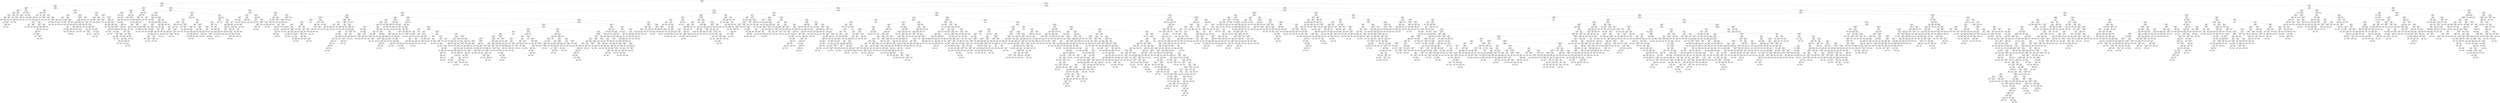 digraph Tree {
node [shape=box] ;
0 [label="X[1] <= 51.5\ngini = 0.493\nsamples = 20862\nvalue = [9237, 11625]"] ;
1 [label="X[1] <= 29.5\ngini = 0.148\nsamples = 4225\nvalue = [3886, 339]"] ;
0 -> 1 [labeldistance=2.5, labelangle=45, headlabel="True"] ;
2 [label="X[1] <= 6.5\ngini = 0.056\nsamples = 3475\nvalue = [3375, 100]"] ;
1 -> 2 ;
3 [label="X[7] <= 1753.5\ngini = 0.007\nsamples = 2689\nvalue = [2680, 9]"] ;
2 -> 3 ;
4 [label="X[1] <= 4.5\ngini = 0.005\nsamples = 2605\nvalue = [2599, 6]"] ;
3 -> 4 ;
5 [label="X[7] <= 140.0\ngini = 0.002\nsamples = 2508\nvalue = [2505, 3]"] ;
4 -> 5 ;
6 [label="X[7] <= 138.5\ngini = 0.018\nsamples = 218\nvalue = [216, 2]"] ;
5 -> 6 ;
7 [label="X[10] <= 1.5\ngini = 0.009\nsamples = 215\nvalue = [214, 1]"] ;
6 -> 7 ;
8 [label="gini = 0.0\nsamples = 171\nvalue = [171, 0]"] ;
7 -> 8 ;
9 [label="X[7] <= 119.5\ngini = 0.044\nsamples = 44\nvalue = [43, 1]"] ;
7 -> 9 ;
10 [label="gini = 0.0\nsamples = 31\nvalue = [31, 0]"] ;
9 -> 10 ;
11 [label="X[7] <= 124.5\ngini = 0.142\nsamples = 13\nvalue = [12, 1]"] ;
9 -> 11 ;
12 [label="X[11] <= 30.5\ngini = 0.444\nsamples = 3\nvalue = [2, 1]"] ;
11 -> 12 ;
13 [label="gini = 0.0\nsamples = 2\nvalue = [2, 0]"] ;
12 -> 13 ;
14 [label="gini = 0.0\nsamples = 1\nvalue = [0, 1]"] ;
12 -> 14 ;
15 [label="gini = 0.0\nsamples = 10\nvalue = [10, 0]"] ;
11 -> 15 ;
16 [label="X[11] <= 88.0\ngini = 0.444\nsamples = 3\nvalue = [2, 1]"] ;
6 -> 16 ;
17 [label="gini = 0.0\nsamples = 2\nvalue = [2, 0]"] ;
16 -> 17 ;
18 [label="gini = 0.0\nsamples = 1\nvalue = [0, 1]"] ;
16 -> 18 ;
19 [label="X[11] <= 88.5\ngini = 0.001\nsamples = 2290\nvalue = [2289, 1]"] ;
5 -> 19 ;
20 [label="gini = 0.0\nsamples = 2017\nvalue = [2017, 0]"] ;
19 -> 20 ;
21 [label="X[11] <= 89.5\ngini = 0.007\nsamples = 273\nvalue = [272, 1]"] ;
19 -> 21 ;
22 [label="X[1] <= 2.5\ngini = 0.124\nsamples = 15\nvalue = [14, 1]"] ;
21 -> 22 ;
23 [label="gini = 0.0\nsamples = 14\nvalue = [14, 0]"] ;
22 -> 23 ;
24 [label="gini = 0.0\nsamples = 1\nvalue = [0, 1]"] ;
22 -> 24 ;
25 [label="gini = 0.0\nsamples = 258\nvalue = [258, 0]"] ;
21 -> 25 ;
26 [label="X[7] <= 1545.0\ngini = 0.06\nsamples = 97\nvalue = [94, 3]"] ;
4 -> 26 ;
27 [label="gini = 0.0\nsamples = 71\nvalue = [71, 0]"] ;
26 -> 27 ;
28 [label="X[0] <= 201804283904.0\ngini = 0.204\nsamples = 26\nvalue = [23, 3]"] ;
26 -> 28 ;
29 [label="X[10] <= 1.5\ngini = 0.469\nsamples = 8\nvalue = [5, 3]"] ;
28 -> 29 ;
30 [label="gini = 0.0\nsamples = 5\nvalue = [5, 0]"] ;
29 -> 30 ;
31 [label="gini = 0.0\nsamples = 3\nvalue = [0, 3]"] ;
29 -> 31 ;
32 [label="gini = 0.0\nsamples = 18\nvalue = [18, 0]"] ;
28 -> 32 ;
33 [label="X[10] <= 1.5\ngini = 0.069\nsamples = 84\nvalue = [81, 3]"] ;
3 -> 33 ;
34 [label="gini = 0.0\nsamples = 70\nvalue = [70, 0]"] ;
33 -> 34 ;
35 [label="X[7] <= 1756.0\ngini = 0.337\nsamples = 14\nvalue = [11, 3]"] ;
33 -> 35 ;
36 [label="gini = 0.0\nsamples = 2\nvalue = [0, 2]"] ;
35 -> 36 ;
37 [label="X[11] <= 82.5\ngini = 0.153\nsamples = 12\nvalue = [11, 1]"] ;
35 -> 37 ;
38 [label="gini = 0.0\nsamples = 10\nvalue = [10, 0]"] ;
37 -> 38 ;
39 [label="X[11] <= 92.5\ngini = 0.5\nsamples = 2\nvalue = [1, 1]"] ;
37 -> 39 ;
40 [label="gini = 0.0\nsamples = 1\nvalue = [0, 1]"] ;
39 -> 40 ;
41 [label="gini = 0.0\nsamples = 1\nvalue = [1, 0]"] ;
39 -> 41 ;
42 [label="X[7] <= 207.0\ngini = 0.205\nsamples = 786\nvalue = [695, 91]"] ;
2 -> 42 ;
43 [label="X[10] <= 1.5\ngini = 0.457\nsamples = 116\nvalue = [75, 41]"] ;
42 -> 43 ;
44 [label="X[7] <= 202.5\ngini = 0.25\nsamples = 75\nvalue = [64, 11]"] ;
43 -> 44 ;
45 [label="X[11] <= 92.5\ngini = 0.234\nsamples = 74\nvalue = [64, 10]"] ;
44 -> 45 ;
46 [label="X[1] <= 13.5\ngini = 0.216\nsamples = 73\nvalue = [64, 9]"] ;
45 -> 46 ;
47 [label="gini = 0.0\nsamples = 22\nvalue = [22, 0]"] ;
46 -> 47 ;
48 [label="X[8] <= 0.5\ngini = 0.291\nsamples = 51\nvalue = [42, 9]"] ;
46 -> 48 ;
49 [label="X[0] <= 201804152832.0\ngini = 0.463\nsamples = 11\nvalue = [7, 4]"] ;
48 -> 49 ;
50 [label="X[4] <= 10.5\ngini = 0.375\nsamples = 4\nvalue = [1, 3]"] ;
49 -> 50 ;
51 [label="gini = 0.0\nsamples = 1\nvalue = [1, 0]"] ;
50 -> 51 ;
52 [label="gini = 0.0\nsamples = 3\nvalue = [0, 3]"] ;
50 -> 52 ;
53 [label="X[5] <= 27.5\ngini = 0.245\nsamples = 7\nvalue = [6, 1]"] ;
49 -> 53 ;
54 [label="gini = 0.0\nsamples = 1\nvalue = [0, 1]"] ;
53 -> 54 ;
55 [label="gini = 0.0\nsamples = 6\nvalue = [6, 0]"] ;
53 -> 55 ;
56 [label="X[1] <= 17.5\ngini = 0.219\nsamples = 40\nvalue = [35, 5]"] ;
48 -> 56 ;
57 [label="X[11] <= 30.5\ngini = 0.332\nsamples = 19\nvalue = [15, 4]"] ;
56 -> 57 ;
58 [label="gini = 0.0\nsamples = 6\nvalue = [6, 0]"] ;
57 -> 58 ;
59 [label="X[11] <= 79.5\ngini = 0.426\nsamples = 13\nvalue = [9, 4]"] ;
57 -> 59 ;
60 [label="X[11] <= 70.5\ngini = 0.494\nsamples = 9\nvalue = [5, 4]"] ;
59 -> 60 ;
61 [label="X[11] <= 36.5\ngini = 0.408\nsamples = 7\nvalue = [5, 2]"] ;
60 -> 61 ;
62 [label="gini = 0.0\nsamples = 1\nvalue = [0, 1]"] ;
61 -> 62 ;
63 [label="X[11] <= 55.5\ngini = 0.278\nsamples = 6\nvalue = [5, 1]"] ;
61 -> 63 ;
64 [label="gini = 0.0\nsamples = 4\nvalue = [4, 0]"] ;
63 -> 64 ;
65 [label="X[0] <= 201804595200.0\ngini = 0.5\nsamples = 2\nvalue = [1, 1]"] ;
63 -> 65 ;
66 [label="gini = 0.0\nsamples = 1\nvalue = [0, 1]"] ;
65 -> 66 ;
67 [label="gini = 0.0\nsamples = 1\nvalue = [1, 0]"] ;
65 -> 67 ;
68 [label="gini = 0.0\nsamples = 2\nvalue = [0, 2]"] ;
60 -> 68 ;
69 [label="gini = 0.0\nsamples = 4\nvalue = [4, 0]"] ;
59 -> 69 ;
70 [label="X[7] <= 101.0\ngini = 0.091\nsamples = 21\nvalue = [20, 1]"] ;
56 -> 70 ;
71 [label="X[4] <= 14.0\ngini = 0.32\nsamples = 5\nvalue = [4, 1]"] ;
70 -> 71 ;
72 [label="gini = 0.0\nsamples = 4\nvalue = [4, 0]"] ;
71 -> 72 ;
73 [label="gini = 0.0\nsamples = 1\nvalue = [0, 1]"] ;
71 -> 73 ;
74 [label="gini = 0.0\nsamples = 16\nvalue = [16, 0]"] ;
70 -> 74 ;
75 [label="gini = 0.0\nsamples = 1\nvalue = [0, 1]"] ;
45 -> 75 ;
76 [label="gini = 0.0\nsamples = 1\nvalue = [0, 1]"] ;
44 -> 76 ;
77 [label="X[7] <= 108.0\ngini = 0.393\nsamples = 41\nvalue = [11, 30]"] ;
43 -> 77 ;
78 [label="X[5] <= 25.0\ngini = 0.444\nsamples = 9\nvalue = [6, 3]"] ;
77 -> 78 ;
79 [label="gini = 0.0\nsamples = 2\nvalue = [0, 2]"] ;
78 -> 79 ;
80 [label="X[0] <= 201804103680.0\ngini = 0.245\nsamples = 7\nvalue = [6, 1]"] ;
78 -> 80 ;
81 [label="gini = 0.0\nsamples = 1\nvalue = [0, 1]"] ;
80 -> 81 ;
82 [label="gini = 0.0\nsamples = 6\nvalue = [6, 0]"] ;
80 -> 82 ;
83 [label="X[11] <= 13.0\ngini = 0.264\nsamples = 32\nvalue = [5, 27]"] ;
77 -> 83 ;
84 [label="X[10] <= 2.5\ngini = 0.444\nsamples = 3\nvalue = [2, 1]"] ;
83 -> 84 ;
85 [label="gini = 0.0\nsamples = 1\nvalue = [0, 1]"] ;
84 -> 85 ;
86 [label="gini = 0.0\nsamples = 2\nvalue = [2, 0]"] ;
84 -> 86 ;
87 [label="X[1] <= 22.5\ngini = 0.185\nsamples = 29\nvalue = [3, 26]"] ;
83 -> 87 ;
88 [label="X[0] <= 201805709312.0\ngini = 0.083\nsamples = 23\nvalue = [1, 22]"] ;
87 -> 88 ;
89 [label="gini = 0.0\nsamples = 21\nvalue = [0, 21]"] ;
88 -> 89 ;
90 [label="X[7] <= 143.5\ngini = 0.5\nsamples = 2\nvalue = [1, 1]"] ;
88 -> 90 ;
91 [label="gini = 0.0\nsamples = 1\nvalue = [1, 0]"] ;
90 -> 91 ;
92 [label="gini = 0.0\nsamples = 1\nvalue = [0, 1]"] ;
90 -> 92 ;
93 [label="X[1] <= 23.5\ngini = 0.444\nsamples = 6\nvalue = [2, 4]"] ;
87 -> 93 ;
94 [label="gini = 0.0\nsamples = 1\nvalue = [1, 0]"] ;
93 -> 94 ;
95 [label="X[7] <= 138.5\ngini = 0.32\nsamples = 5\nvalue = [1, 4]"] ;
93 -> 95 ;
96 [label="gini = 0.0\nsamples = 1\nvalue = [1, 0]"] ;
95 -> 96 ;
97 [label="gini = 0.0\nsamples = 4\nvalue = [0, 4]"] ;
95 -> 97 ;
98 [label="X[10] <= 1.5\ngini = 0.138\nsamples = 670\nvalue = [620, 50]"] ;
42 -> 98 ;
99 [label="X[1] <= 17.5\ngini = 0.078\nsamples = 466\nvalue = [447, 19]"] ;
98 -> 99 ;
100 [label="X[7] <= 298.5\ngini = 0.028\nsamples = 212\nvalue = [209, 3]"] ;
99 -> 100 ;
101 [label="X[5] <= 57.0\ngini = 0.5\nsamples = 2\nvalue = [1, 1]"] ;
100 -> 101 ;
102 [label="gini = 0.0\nsamples = 1\nvalue = [1, 0]"] ;
101 -> 102 ;
103 [label="gini = 0.0\nsamples = 1\nvalue = [0, 1]"] ;
101 -> 103 ;
104 [label="X[5] <= 3.5\ngini = 0.019\nsamples = 210\nvalue = [208, 2]"] ;
100 -> 104 ;
105 [label="X[4] <= 40.0\ngini = 0.278\nsamples = 6\nvalue = [5, 1]"] ;
104 -> 105 ;
106 [label="gini = 0.0\nsamples = 4\nvalue = [4, 0]"] ;
105 -> 106 ;
107 [label="X[3] <= 6.0\ngini = 0.5\nsamples = 2\nvalue = [1, 1]"] ;
105 -> 107 ;
108 [label="gini = 0.0\nsamples = 1\nvalue = [1, 0]"] ;
107 -> 108 ;
109 [label="gini = 0.0\nsamples = 1\nvalue = [0, 1]"] ;
107 -> 109 ;
110 [label="X[0] <= 201803218944.0\ngini = 0.01\nsamples = 204\nvalue = [203, 1]"] ;
104 -> 110 ;
111 [label="X[11] <= 13.0\ngini = 0.198\nsamples = 9\nvalue = [8, 1]"] ;
110 -> 111 ;
112 [label="gini = 0.0\nsamples = 1\nvalue = [0, 1]"] ;
111 -> 112 ;
113 [label="gini = 0.0\nsamples = 8\nvalue = [8, 0]"] ;
111 -> 113 ;
114 [label="gini = 0.0\nsamples = 195\nvalue = [195, 0]"] ;
110 -> 114 ;
115 [label="X[11] <= 96.5\ngini = 0.118\nsamples = 254\nvalue = [238, 16]"] ;
99 -> 115 ;
116 [label="X[0] <= 201806004224.0\ngini = 0.106\nsamples = 249\nvalue = [235, 14]"] ;
115 -> 116 ;
117 [label="X[7] <= 991.0\ngini = 0.073\nsamples = 185\nvalue = [178, 7]"] ;
116 -> 117 ;
118 [label="X[7] <= 972.5\ngini = 0.193\nsamples = 37\nvalue = [33, 4]"] ;
117 -> 118 ;
119 [label="X[1] <= 20.5\ngini = 0.153\nsamples = 36\nvalue = [33, 3]"] ;
118 -> 119 ;
120 [label="X[11] <= 64.5\ngini = 0.408\nsamples = 7\nvalue = [5, 2]"] ;
119 -> 120 ;
121 [label="gini = 0.0\nsamples = 4\nvalue = [4, 0]"] ;
120 -> 121 ;
122 [label="X[7] <= 665.5\ngini = 0.444\nsamples = 3\nvalue = [1, 2]"] ;
120 -> 122 ;
123 [label="gini = 0.0\nsamples = 2\nvalue = [0, 2]"] ;
122 -> 123 ;
124 [label="gini = 0.0\nsamples = 1\nvalue = [1, 0]"] ;
122 -> 124 ;
125 [label="X[6] <= 134.5\ngini = 0.067\nsamples = 29\nvalue = [28, 1]"] ;
119 -> 125 ;
126 [label="X[11] <= 50.0\ngini = 0.198\nsamples = 9\nvalue = [8, 1]"] ;
125 -> 126 ;
127 [label="X[7] <= 556.5\ngini = 0.444\nsamples = 3\nvalue = [2, 1]"] ;
126 -> 127 ;
128 [label="gini = 0.0\nsamples = 2\nvalue = [2, 0]"] ;
127 -> 128 ;
129 [label="gini = 0.0\nsamples = 1\nvalue = [0, 1]"] ;
127 -> 129 ;
130 [label="gini = 0.0\nsamples = 6\nvalue = [6, 0]"] ;
126 -> 130 ;
131 [label="gini = 0.0\nsamples = 20\nvalue = [20, 0]"] ;
125 -> 131 ;
132 [label="gini = 0.0\nsamples = 1\nvalue = [0, 1]"] ;
118 -> 132 ;
133 [label="X[11] <= 92.5\ngini = 0.04\nsamples = 148\nvalue = [145, 3]"] ;
117 -> 133 ;
134 [label="X[11] <= 11.5\ngini = 0.028\nsamples = 143\nvalue = [141, 2]"] ;
133 -> 134 ;
135 [label="X[11] <= 9.5\ngini = 0.159\nsamples = 23\nvalue = [21, 2]"] ;
134 -> 135 ;
136 [label="gini = 0.0\nsamples = 19\nvalue = [19, 0]"] ;
135 -> 136 ;
137 [label="X[1] <= 24.0\ngini = 0.5\nsamples = 4\nvalue = [2, 2]"] ;
135 -> 137 ;
138 [label="gini = 0.0\nsamples = 2\nvalue = [2, 0]"] ;
137 -> 138 ;
139 [label="gini = 0.0\nsamples = 2\nvalue = [0, 2]"] ;
137 -> 139 ;
140 [label="gini = 0.0\nsamples = 120\nvalue = [120, 0]"] ;
134 -> 140 ;
141 [label="X[11] <= 93.5\ngini = 0.32\nsamples = 5\nvalue = [4, 1]"] ;
133 -> 141 ;
142 [label="gini = 0.0\nsamples = 1\nvalue = [0, 1]"] ;
141 -> 142 ;
143 [label="gini = 0.0\nsamples = 4\nvalue = [4, 0]"] ;
141 -> 143 ;
144 [label="X[6] <= 21.5\ngini = 0.195\nsamples = 64\nvalue = [57, 7]"] ;
116 -> 144 ;
145 [label="gini = 0.0\nsamples = 1\nvalue = [0, 1]"] ;
144 -> 145 ;
146 [label="X[0] <= 201806020608.0\ngini = 0.172\nsamples = 63\nvalue = [57, 6]"] ;
144 -> 146 ;
147 [label="gini = 0.0\nsamples = 1\nvalue = [0, 1]"] ;
146 -> 147 ;
148 [label="X[1] <= 19.5\ngini = 0.148\nsamples = 62\nvalue = [57, 5]"] ;
146 -> 148 ;
149 [label="X[5] <= 57.0\ngini = 0.355\nsamples = 13\nvalue = [10, 3]"] ;
148 -> 149 ;
150 [label="X[3] <= 4.0\ngini = 0.48\nsamples = 5\nvalue = [2, 3]"] ;
149 -> 150 ;
151 [label="gini = 0.0\nsamples = 2\nvalue = [0, 2]"] ;
150 -> 151 ;
152 [label="X[0] <= 201806135296.0\ngini = 0.444\nsamples = 3\nvalue = [2, 1]"] ;
150 -> 152 ;
153 [label="gini = 0.0\nsamples = 2\nvalue = [2, 0]"] ;
152 -> 153 ;
154 [label="gini = 0.0\nsamples = 1\nvalue = [0, 1]"] ;
152 -> 154 ;
155 [label="gini = 0.0\nsamples = 8\nvalue = [8, 0]"] ;
149 -> 155 ;
156 [label="X[7] <= 1582.5\ngini = 0.078\nsamples = 49\nvalue = [47, 2]"] ;
148 -> 156 ;
157 [label="gini = 0.0\nsamples = 39\nvalue = [39, 0]"] ;
156 -> 157 ;
158 [label="X[5] <= 33.5\ngini = 0.32\nsamples = 10\nvalue = [8, 2]"] ;
156 -> 158 ;
159 [label="gini = 0.0\nsamples = 1\nvalue = [0, 1]"] ;
158 -> 159 ;
160 [label="X[11] <= 19.0\ngini = 0.198\nsamples = 9\nvalue = [8, 1]"] ;
158 -> 160 ;
161 [label="X[1] <= 24.5\ngini = 0.5\nsamples = 2\nvalue = [1, 1]"] ;
160 -> 161 ;
162 [label="gini = 0.0\nsamples = 1\nvalue = [0, 1]"] ;
161 -> 162 ;
163 [label="gini = 0.0\nsamples = 1\nvalue = [1, 0]"] ;
161 -> 163 ;
164 [label="gini = 0.0\nsamples = 7\nvalue = [7, 0]"] ;
160 -> 164 ;
165 [label="X[11] <= 97.5\ngini = 0.48\nsamples = 5\nvalue = [3, 2]"] ;
115 -> 165 ;
166 [label="gini = 0.0\nsamples = 2\nvalue = [0, 2]"] ;
165 -> 166 ;
167 [label="gini = 0.0\nsamples = 3\nvalue = [3, 0]"] ;
165 -> 167 ;
168 [label="X[11] <= 21.5\ngini = 0.258\nsamples = 204\nvalue = [173, 31]"] ;
98 -> 168 ;
169 [label="X[11] <= 17.5\ngini = 0.459\nsamples = 28\nvalue = [18, 10]"] ;
168 -> 169 ;
170 [label="X[11] <= 4.5\ngini = 0.219\nsamples = 16\nvalue = [14, 2]"] ;
169 -> 170 ;
171 [label="gini = 0.0\nsamples = 1\nvalue = [0, 1]"] ;
170 -> 171 ;
172 [label="X[6] <= 43.0\ngini = 0.124\nsamples = 15\nvalue = [14, 1]"] ;
170 -> 172 ;
173 [label="gini = 0.0\nsamples = 1\nvalue = [0, 1]"] ;
172 -> 173 ;
174 [label="gini = 0.0\nsamples = 14\nvalue = [14, 0]"] ;
172 -> 174 ;
175 [label="X[7] <= 1572.5\ngini = 0.444\nsamples = 12\nvalue = [4, 8]"] ;
169 -> 175 ;
176 [label="X[7] <= 458.0\ngini = 0.219\nsamples = 8\nvalue = [1, 7]"] ;
175 -> 176 ;
177 [label="gini = 0.0\nsamples = 1\nvalue = [1, 0]"] ;
176 -> 177 ;
178 [label="gini = 0.0\nsamples = 7\nvalue = [0, 7]"] ;
176 -> 178 ;
179 [label="X[0] <= 201803644928.0\ngini = 0.375\nsamples = 4\nvalue = [3, 1]"] ;
175 -> 179 ;
180 [label="gini = 0.0\nsamples = 1\nvalue = [0, 1]"] ;
179 -> 180 ;
181 [label="gini = 0.0\nsamples = 3\nvalue = [3, 0]"] ;
179 -> 181 ;
182 [label="X[0] <= 201803186176.0\ngini = 0.21\nsamples = 176\nvalue = [155, 21]"] ;
168 -> 182 ;
183 [label="gini = 0.0\nsamples = 1\nvalue = [0, 1]"] ;
182 -> 183 ;
184 [label="X[0] <= 201806200832.0\ngini = 0.202\nsamples = 175\nvalue = [155, 20]"] ;
182 -> 184 ;
185 [label="X[5] <= 18.5\ngini = 0.195\nsamples = 174\nvalue = [155, 19]"] ;
184 -> 185 ;
186 [label="X[1] <= 8.5\ngini = 0.415\nsamples = 17\nvalue = [12, 5]"] ;
185 -> 186 ;
187 [label="gini = 0.0\nsamples = 3\nvalue = [0, 3]"] ;
186 -> 187 ;
188 [label="X[1] <= 25.5\ngini = 0.245\nsamples = 14\nvalue = [12, 2]"] ;
186 -> 188 ;
189 [label="gini = 0.0\nsamples = 12\nvalue = [12, 0]"] ;
188 -> 189 ;
190 [label="gini = 0.0\nsamples = 2\nvalue = [0, 2]"] ;
188 -> 190 ;
191 [label="X[10] <= 8.5\ngini = 0.162\nsamples = 157\nvalue = [143, 14]"] ;
185 -> 191 ;
192 [label="X[1] <= 13.5\ngini = 0.206\nsamples = 120\nvalue = [106, 14]"] ;
191 -> 192 ;
193 [label="X[11] <= 34.5\ngini = 0.071\nsamples = 54\nvalue = [52, 2]"] ;
192 -> 193 ;
194 [label="X[4] <= 51.5\ngini = 0.346\nsamples = 9\nvalue = [7, 2]"] ;
193 -> 194 ;
195 [label="gini = 0.0\nsamples = 6\nvalue = [6, 0]"] ;
194 -> 195 ;
196 [label="X[11] <= 31.5\ngini = 0.444\nsamples = 3\nvalue = [1, 2]"] ;
194 -> 196 ;
197 [label="gini = 0.0\nsamples = 1\nvalue = [1, 0]"] ;
196 -> 197 ;
198 [label="gini = 0.0\nsamples = 2\nvalue = [0, 2]"] ;
196 -> 198 ;
199 [label="gini = 0.0\nsamples = 45\nvalue = [45, 0]"] ;
193 -> 199 ;
200 [label="X[0] <= 201806184448.0\ngini = 0.298\nsamples = 66\nvalue = [54, 12]"] ;
192 -> 200 ;
201 [label="X[6] <= 152.5\ngini = 0.281\nsamples = 65\nvalue = [54, 11]"] ;
200 -> 201 ;
202 [label="gini = 0.0\nsamples = 14\nvalue = [14, 0]"] ;
201 -> 202 ;
203 [label="X[6] <= 165.5\ngini = 0.338\nsamples = 51\nvalue = [40, 11]"] ;
201 -> 203 ;
204 [label="X[0] <= 201805135872.0\ngini = 0.49\nsamples = 7\nvalue = [3, 4]"] ;
203 -> 204 ;
205 [label="gini = 0.0\nsamples = 3\nvalue = [0, 3]"] ;
204 -> 205 ;
206 [label="X[7] <= 472.0\ngini = 0.375\nsamples = 4\nvalue = [3, 1]"] ;
204 -> 206 ;
207 [label="gini = 0.0\nsamples = 1\nvalue = [0, 1]"] ;
206 -> 207 ;
208 [label="gini = 0.0\nsamples = 3\nvalue = [3, 0]"] ;
206 -> 208 ;
209 [label="X[1] <= 14.5\ngini = 0.268\nsamples = 44\nvalue = [37, 7]"] ;
203 -> 209 ;
210 [label="gini = 0.0\nsamples = 2\nvalue = [0, 2]"] ;
209 -> 210 ;
211 [label="X[1] <= 18.5\ngini = 0.21\nsamples = 42\nvalue = [37, 5]"] ;
209 -> 211 ;
212 [label="X[11] <= 51.5\ngini = 0.397\nsamples = 11\nvalue = [8, 3]"] ;
211 -> 212 ;
213 [label="X[11] <= 27.5\ngini = 0.375\nsamples = 4\nvalue = [1, 3]"] ;
212 -> 213 ;
214 [label="gini = 0.0\nsamples = 1\nvalue = [1, 0]"] ;
213 -> 214 ;
215 [label="gini = 0.0\nsamples = 3\nvalue = [0, 3]"] ;
213 -> 215 ;
216 [label="gini = 0.0\nsamples = 7\nvalue = [7, 0]"] ;
212 -> 216 ;
217 [label="X[7] <= 1668.5\ngini = 0.121\nsamples = 31\nvalue = [29, 2]"] ;
211 -> 217 ;
218 [label="X[11] <= 97.5\ngini = 0.064\nsamples = 30\nvalue = [29, 1]"] ;
217 -> 218 ;
219 [label="gini = 0.0\nsamples = 28\nvalue = [28, 0]"] ;
218 -> 219 ;
220 [label="X[5] <= 57.0\ngini = 0.5\nsamples = 2\nvalue = [1, 1]"] ;
218 -> 220 ;
221 [label="gini = 0.0\nsamples = 1\nvalue = [1, 0]"] ;
220 -> 221 ;
222 [label="gini = 0.0\nsamples = 1\nvalue = [0, 1]"] ;
220 -> 222 ;
223 [label="gini = 0.0\nsamples = 1\nvalue = [0, 1]"] ;
217 -> 223 ;
224 [label="gini = 0.0\nsamples = 1\nvalue = [0, 1]"] ;
200 -> 224 ;
225 [label="gini = 0.0\nsamples = 37\nvalue = [37, 0]"] ;
191 -> 225 ;
226 [label="gini = 0.0\nsamples = 1\nvalue = [0, 1]"] ;
184 -> 226 ;
227 [label="X[2] <= 2.5\ngini = 0.434\nsamples = 750\nvalue = [511, 239]"] ;
1 -> 227 ;
228 [label="X[9] <= 0.5\ngini = 0.463\nsamples = 132\nvalue = [48, 84]"] ;
227 -> 228 ;
229 [label="X[5] <= 57.0\ngini = 0.498\nsamples = 73\nvalue = [39, 34]"] ;
228 -> 229 ;
230 [label="X[0] <= 201803251712.0\ngini = 0.472\nsamples = 42\nvalue = [16, 26]"] ;
229 -> 230 ;
231 [label="gini = 0.0\nsamples = 3\nvalue = [3, 0]"] ;
230 -> 231 ;
232 [label="X[4] <= 17.5\ngini = 0.444\nsamples = 39\nvalue = [13, 26]"] ;
230 -> 232 ;
233 [label="gini = 0.0\nsamples = 8\nvalue = [0, 8]"] ;
232 -> 233 ;
234 [label="X[1] <= 50.5\ngini = 0.487\nsamples = 31\nvalue = [13, 18]"] ;
232 -> 234 ;
235 [label="X[11] <= 8.0\ngini = 0.459\nsamples = 28\nvalue = [10, 18]"] ;
234 -> 235 ;
236 [label="gini = 0.0\nsamples = 2\nvalue = [2, 0]"] ;
235 -> 236 ;
237 [label="X[7] <= 182.0\ngini = 0.426\nsamples = 26\nvalue = [8, 18]"] ;
235 -> 237 ;
238 [label="X[4] <= 38.0\ngini = 0.48\nsamples = 20\nvalue = [8, 12]"] ;
237 -> 238 ;
239 [label="X[1] <= 31.0\ngini = 0.415\nsamples = 17\nvalue = [5, 12]"] ;
238 -> 239 ;
240 [label="gini = 0.0\nsamples = 1\nvalue = [1, 0]"] ;
239 -> 240 ;
241 [label="X[8] <= 0.5\ngini = 0.375\nsamples = 16\nvalue = [4, 12]"] ;
239 -> 241 ;
242 [label="gini = 0.0\nsamples = 6\nvalue = [0, 6]"] ;
241 -> 242 ;
243 [label="X[0] <= 201804120064.0\ngini = 0.48\nsamples = 10\nvalue = [4, 6]"] ;
241 -> 243 ;
244 [label="gini = 0.0\nsamples = 2\nvalue = [2, 0]"] ;
243 -> 244 ;
245 [label="X[0] <= 201805103104.0\ngini = 0.375\nsamples = 8\nvalue = [2, 6]"] ;
243 -> 245 ;
246 [label="gini = 0.0\nsamples = 5\nvalue = [0, 5]"] ;
245 -> 246 ;
247 [label="X[4] <= 20.0\ngini = 0.444\nsamples = 3\nvalue = [2, 1]"] ;
245 -> 247 ;
248 [label="gini = 0.0\nsamples = 2\nvalue = [2, 0]"] ;
247 -> 248 ;
249 [label="gini = 0.0\nsamples = 1\nvalue = [0, 1]"] ;
247 -> 249 ;
250 [label="gini = 0.0\nsamples = 3\nvalue = [3, 0]"] ;
238 -> 250 ;
251 [label="gini = 0.0\nsamples = 6\nvalue = [0, 6]"] ;
237 -> 251 ;
252 [label="gini = 0.0\nsamples = 3\nvalue = [3, 0]"] ;
234 -> 252 ;
253 [label="X[7] <= 188.5\ngini = 0.383\nsamples = 31\nvalue = [23, 8]"] ;
229 -> 253 ;
254 [label="X[11] <= 33.0\ngini = 0.328\nsamples = 29\nvalue = [23, 6]"] ;
253 -> 254 ;
255 [label="X[4] <= 16.5\ngini = 0.496\nsamples = 11\nvalue = [6, 5]"] ;
254 -> 255 ;
256 [label="gini = 0.0\nsamples = 6\nvalue = [6, 0]"] ;
255 -> 256 ;
257 [label="gini = 0.0\nsamples = 5\nvalue = [0, 5]"] ;
255 -> 257 ;
258 [label="X[0] <= 201806135296.0\ngini = 0.105\nsamples = 18\nvalue = [17, 1]"] ;
254 -> 258 ;
259 [label="gini = 0.0\nsamples = 16\nvalue = [16, 0]"] ;
258 -> 259 ;
260 [label="X[1] <= 39.5\ngini = 0.5\nsamples = 2\nvalue = [1, 1]"] ;
258 -> 260 ;
261 [label="gini = 0.0\nsamples = 1\nvalue = [0, 1]"] ;
260 -> 261 ;
262 [label="gini = 0.0\nsamples = 1\nvalue = [1, 0]"] ;
260 -> 262 ;
263 [label="gini = 0.0\nsamples = 2\nvalue = [0, 2]"] ;
253 -> 263 ;
264 [label="X[11] <= 58.0\ngini = 0.259\nsamples = 59\nvalue = [9, 50]"] ;
228 -> 264 ;
265 [label="X[11] <= 47.0\ngini = 0.397\nsamples = 33\nvalue = [9, 24]"] ;
264 -> 265 ;
266 [label="X[7] <= 186.5\ngini = 0.32\nsamples = 30\nvalue = [6, 24]"] ;
265 -> 266 ;
267 [label="X[0] <= 201806200832.0\ngini = 0.245\nsamples = 28\nvalue = [4, 24]"] ;
266 -> 267 ;
268 [label="X[1] <= 43.5\ngini = 0.198\nsamples = 27\nvalue = [3, 24]"] ;
267 -> 268 ;
269 [label="X[1] <= 42.0\ngini = 0.305\nsamples = 16\nvalue = [3, 13]"] ;
268 -> 269 ;
270 [label="X[11] <= 15.5\ngini = 0.153\nsamples = 12\nvalue = [1, 11]"] ;
269 -> 270 ;
271 [label="X[7] <= 88.5\ngini = 0.444\nsamples = 3\nvalue = [1, 2]"] ;
270 -> 271 ;
272 [label="gini = 0.0\nsamples = 1\nvalue = [1, 0]"] ;
271 -> 272 ;
273 [label="gini = 0.0\nsamples = 2\nvalue = [0, 2]"] ;
271 -> 273 ;
274 [label="gini = 0.0\nsamples = 9\nvalue = [0, 9]"] ;
270 -> 274 ;
275 [label="X[6] <= 151.5\ngini = 0.5\nsamples = 4\nvalue = [2, 2]"] ;
269 -> 275 ;
276 [label="gini = 0.0\nsamples = 2\nvalue = [2, 0]"] ;
275 -> 276 ;
277 [label="gini = 0.0\nsamples = 2\nvalue = [0, 2]"] ;
275 -> 277 ;
278 [label="gini = 0.0\nsamples = 11\nvalue = [0, 11]"] ;
268 -> 278 ;
279 [label="gini = 0.0\nsamples = 1\nvalue = [1, 0]"] ;
267 -> 279 ;
280 [label="gini = 0.0\nsamples = 2\nvalue = [2, 0]"] ;
266 -> 280 ;
281 [label="gini = 0.0\nsamples = 3\nvalue = [3, 0]"] ;
265 -> 281 ;
282 [label="gini = 0.0\nsamples = 26\nvalue = [0, 26]"] ;
264 -> 282 ;
283 [label="X[9] <= 0.5\ngini = 0.376\nsamples = 618\nvalue = [463, 155]"] ;
227 -> 283 ;
284 [label="X[1] <= 40.5\ngini = 0.311\nsamples = 442\nvalue = [357, 85]"] ;
283 -> 284 ;
285 [label="X[7] <= 1510.5\ngini = 0.242\nsamples = 213\nvalue = [183, 30]"] ;
284 -> 285 ;
286 [label="X[7] <= 299.5\ngini = 0.049\nsamples = 80\nvalue = [78, 2]"] ;
285 -> 286 ;
287 [label="X[11] <= 65.5\ngini = 0.5\nsamples = 2\nvalue = [1, 1]"] ;
286 -> 287 ;
288 [label="gini = 0.0\nsamples = 1\nvalue = [1, 0]"] ;
287 -> 288 ;
289 [label="gini = 0.0\nsamples = 1\nvalue = [0, 1]"] ;
287 -> 289 ;
290 [label="X[6] <= 191.5\ngini = 0.025\nsamples = 78\nvalue = [77, 1]"] ;
286 -> 290 ;
291 [label="gini = 0.0\nsamples = 62\nvalue = [62, 0]"] ;
290 -> 291 ;
292 [label="X[7] <= 623.5\ngini = 0.117\nsamples = 16\nvalue = [15, 1]"] ;
290 -> 292 ;
293 [label="gini = 0.0\nsamples = 1\nvalue = [0, 1]"] ;
292 -> 293 ;
294 [label="gini = 0.0\nsamples = 15\nvalue = [15, 0]"] ;
292 -> 294 ;
295 [label="X[11] <= 4.0\ngini = 0.332\nsamples = 133\nvalue = [105, 28]"] ;
285 -> 295 ;
296 [label="gini = 0.0\nsamples = 2\nvalue = [0, 2]"] ;
295 -> 296 ;
297 [label="X[7] <= 1760.5\ngini = 0.318\nsamples = 131\nvalue = [105, 26]"] ;
295 -> 297 ;
298 [label="X[8] <= 0.5\ngini = 0.297\nsamples = 127\nvalue = [104, 23]"] ;
297 -> 298 ;
299 [label="X[1] <= 36.5\ngini = 0.405\nsamples = 46\nvalue = [33, 13]"] ;
298 -> 299 ;
300 [label="X[7] <= 1555.5\ngini = 0.26\nsamples = 26\nvalue = [22, 4]"] ;
299 -> 300 ;
301 [label="X[11] <= 24.5\ngini = 0.444\nsamples = 9\nvalue = [6, 3]"] ;
300 -> 301 ;
302 [label="gini = 0.0\nsamples = 5\nvalue = [5, 0]"] ;
301 -> 302 ;
303 [label="X[5] <= 3.5\ngini = 0.375\nsamples = 4\nvalue = [1, 3]"] ;
301 -> 303 ;
304 [label="gini = 0.0\nsamples = 1\nvalue = [1, 0]"] ;
303 -> 304 ;
305 [label="gini = 0.0\nsamples = 3\nvalue = [0, 3]"] ;
303 -> 305 ;
306 [label="X[7] <= 1671.0\ngini = 0.111\nsamples = 17\nvalue = [16, 1]"] ;
300 -> 306 ;
307 [label="gini = 0.0\nsamples = 14\nvalue = [14, 0]"] ;
306 -> 307 ;
308 [label="X[7] <= 1735.5\ngini = 0.444\nsamples = 3\nvalue = [2, 1]"] ;
306 -> 308 ;
309 [label="gini = 0.0\nsamples = 1\nvalue = [0, 1]"] ;
308 -> 309 ;
310 [label="gini = 0.0\nsamples = 2\nvalue = [2, 0]"] ;
308 -> 310 ;
311 [label="X[7] <= 1536.0\ngini = 0.495\nsamples = 20\nvalue = [11, 9]"] ;
299 -> 311 ;
312 [label="gini = 0.0\nsamples = 3\nvalue = [0, 3]"] ;
311 -> 312 ;
313 [label="X[0] <= 201803235328.0\ngini = 0.457\nsamples = 17\nvalue = [11, 6]"] ;
311 -> 313 ;
314 [label="gini = 0.0\nsamples = 2\nvalue = [0, 2]"] ;
313 -> 314 ;
315 [label="X[7] <= 1560.5\ngini = 0.391\nsamples = 15\nvalue = [11, 4]"] ;
313 -> 315 ;
316 [label="gini = 0.0\nsamples = 4\nvalue = [4, 0]"] ;
315 -> 316 ;
317 [label="X[5] <= 45.0\ngini = 0.463\nsamples = 11\nvalue = [7, 4]"] ;
315 -> 317 ;
318 [label="gini = 0.0\nsamples = 1\nvalue = [0, 1]"] ;
317 -> 318 ;
319 [label="X[1] <= 39.5\ngini = 0.42\nsamples = 10\nvalue = [7, 3]"] ;
317 -> 319 ;
320 [label="X[11] <= 68.5\ngini = 0.278\nsamples = 6\nvalue = [5, 1]"] ;
319 -> 320 ;
321 [label="gini = 0.0\nsamples = 4\nvalue = [4, 0]"] ;
320 -> 321 ;
322 [label="X[0] <= 201803726848.0\ngini = 0.5\nsamples = 2\nvalue = [1, 1]"] ;
320 -> 322 ;
323 [label="gini = 0.0\nsamples = 1\nvalue = [1, 0]"] ;
322 -> 323 ;
324 [label="gini = 0.0\nsamples = 1\nvalue = [0, 1]"] ;
322 -> 324 ;
325 [label="X[2] <= 8.5\ngini = 0.5\nsamples = 4\nvalue = [2, 2]"] ;
319 -> 325 ;
326 [label="X[0] <= 201804709888.0\ngini = 0.444\nsamples = 3\nvalue = [1, 2]"] ;
325 -> 326 ;
327 [label="gini = 0.0\nsamples = 1\nvalue = [1, 0]"] ;
326 -> 327 ;
328 [label="gini = 0.0\nsamples = 2\nvalue = [0, 2]"] ;
326 -> 328 ;
329 [label="gini = 0.0\nsamples = 1\nvalue = [1, 0]"] ;
325 -> 329 ;
330 [label="X[5] <= 3.5\ngini = 0.216\nsamples = 81\nvalue = [71, 10]"] ;
298 -> 330 ;
331 [label="X[1] <= 31.5\ngini = 0.444\nsamples = 3\nvalue = [1, 2]"] ;
330 -> 331 ;
332 [label="gini = 0.0\nsamples = 1\nvalue = [1, 0]"] ;
331 -> 332 ;
333 [label="gini = 0.0\nsamples = 2\nvalue = [0, 2]"] ;
331 -> 333 ;
334 [label="X[1] <= 34.5\ngini = 0.184\nsamples = 78\nvalue = [70, 8]"] ;
330 -> 334 ;
335 [label="X[11] <= 79.5\ngini = 0.34\nsamples = 23\nvalue = [18, 5]"] ;
334 -> 335 ;
336 [label="X[11] <= 13.5\ngini = 0.124\nsamples = 15\nvalue = [14, 1]"] ;
335 -> 336 ;
337 [label="X[7] <= 1569.0\ngini = 0.5\nsamples = 2\nvalue = [1, 1]"] ;
336 -> 337 ;
338 [label="gini = 0.0\nsamples = 1\nvalue = [1, 0]"] ;
337 -> 338 ;
339 [label="gini = 0.0\nsamples = 1\nvalue = [0, 1]"] ;
337 -> 339 ;
340 [label="gini = 0.0\nsamples = 13\nvalue = [13, 0]"] ;
336 -> 340 ;
341 [label="X[11] <= 86.5\ngini = 0.5\nsamples = 8\nvalue = [4, 4]"] ;
335 -> 341 ;
342 [label="gini = 0.0\nsamples = 3\nvalue = [0, 3]"] ;
341 -> 342 ;
343 [label="X[11] <= 90.0\ngini = 0.32\nsamples = 5\nvalue = [4, 1]"] ;
341 -> 343 ;
344 [label="X[11] <= 87.5\ngini = 0.5\nsamples = 2\nvalue = [1, 1]"] ;
343 -> 344 ;
345 [label="gini = 0.0\nsamples = 1\nvalue = [1, 0]"] ;
344 -> 345 ;
346 [label="gini = 0.0\nsamples = 1\nvalue = [0, 1]"] ;
344 -> 346 ;
347 [label="gini = 0.0\nsamples = 3\nvalue = [3, 0]"] ;
343 -> 347 ;
348 [label="X[11] <= 16.5\ngini = 0.103\nsamples = 55\nvalue = [52, 3]"] ;
334 -> 348 ;
349 [label="X[1] <= 39.5\ngini = 0.298\nsamples = 11\nvalue = [9, 2]"] ;
348 -> 349 ;
350 [label="X[11] <= 12.0\ngini = 0.18\nsamples = 10\nvalue = [9, 1]"] ;
349 -> 350 ;
351 [label="gini = 0.0\nsamples = 7\nvalue = [7, 0]"] ;
350 -> 351 ;
352 [label="X[0] <= 201804709888.0\ngini = 0.444\nsamples = 3\nvalue = [2, 1]"] ;
350 -> 352 ;
353 [label="gini = 0.0\nsamples = 2\nvalue = [2, 0]"] ;
352 -> 353 ;
354 [label="gini = 0.0\nsamples = 1\nvalue = [0, 1]"] ;
352 -> 354 ;
355 [label="gini = 0.0\nsamples = 1\nvalue = [0, 1]"] ;
349 -> 355 ;
356 [label="X[0] <= 201803251712.0\ngini = 0.044\nsamples = 44\nvalue = [43, 1]"] ;
348 -> 356 ;
357 [label="X[0] <= 201803235328.0\ngini = 0.444\nsamples = 3\nvalue = [2, 1]"] ;
356 -> 357 ;
358 [label="gini = 0.0\nsamples = 2\nvalue = [2, 0]"] ;
357 -> 358 ;
359 [label="gini = 0.0\nsamples = 1\nvalue = [0, 1]"] ;
357 -> 359 ;
360 [label="gini = 0.0\nsamples = 41\nvalue = [41, 0]"] ;
356 -> 360 ;
361 [label="X[7] <= 1765.0\ngini = 0.375\nsamples = 4\nvalue = [1, 3]"] ;
297 -> 361 ;
362 [label="gini = 0.0\nsamples = 2\nvalue = [0, 2]"] ;
361 -> 362 ;
363 [label="X[5] <= 57.0\ngini = 0.5\nsamples = 2\nvalue = [1, 1]"] ;
361 -> 363 ;
364 [label="gini = 0.0\nsamples = 1\nvalue = [1, 0]"] ;
363 -> 364 ;
365 [label="gini = 0.0\nsamples = 1\nvalue = [0, 1]"] ;
363 -> 365 ;
366 [label="X[7] <= 1555.5\ngini = 0.365\nsamples = 229\nvalue = [174, 55]"] ;
284 -> 366 ;
367 [label="X[11] <= 99.5\ngini = 0.415\nsamples = 150\nvalue = [106, 44]"] ;
366 -> 367 ;
368 [label="X[6] <= 154.5\ngini = 0.407\nsamples = 148\nvalue = [106, 42]"] ;
367 -> 368 ;
369 [label="X[7] <= 1480.0\ngini = 0.273\nsamples = 49\nvalue = [41, 8]"] ;
368 -> 369 ;
370 [label="X[7] <= 306.0\ngini = 0.117\nsamples = 32\nvalue = [30, 2]"] ;
369 -> 370 ;
371 [label="X[7] <= 278.5\ngini = 0.48\nsamples = 5\nvalue = [3, 2]"] ;
370 -> 371 ;
372 [label="gini = 0.0\nsamples = 3\nvalue = [3, 0]"] ;
371 -> 372 ;
373 [label="gini = 0.0\nsamples = 2\nvalue = [0, 2]"] ;
371 -> 373 ;
374 [label="gini = 0.0\nsamples = 27\nvalue = [27, 0]"] ;
370 -> 374 ;
375 [label="X[7] <= 1486.0\ngini = 0.457\nsamples = 17\nvalue = [11, 6]"] ;
369 -> 375 ;
376 [label="gini = 0.0\nsamples = 2\nvalue = [0, 2]"] ;
375 -> 376 ;
377 [label="X[0] <= 201804152832.0\ngini = 0.391\nsamples = 15\nvalue = [11, 4]"] ;
375 -> 377 ;
378 [label="gini = 0.0\nsamples = 7\nvalue = [7, 0]"] ;
377 -> 378 ;
379 [label="X[0] <= 201805103104.0\ngini = 0.5\nsamples = 8\nvalue = [4, 4]"] ;
377 -> 379 ;
380 [label="gini = 0.0\nsamples = 3\nvalue = [0, 3]"] ;
379 -> 380 ;
381 [label="X[4] <= 63.0\ngini = 0.32\nsamples = 5\nvalue = [4, 1]"] ;
379 -> 381 ;
382 [label="gini = 0.0\nsamples = 1\nvalue = [0, 1]"] ;
381 -> 382 ;
383 [label="gini = 0.0\nsamples = 4\nvalue = [4, 0]"] ;
381 -> 383 ;
384 [label="X[4] <= 40.0\ngini = 0.451\nsamples = 99\nvalue = [65, 34]"] ;
368 -> 384 ;
385 [label="X[7] <= 780.5\ngini = 0.408\nsamples = 77\nvalue = [55, 22]"] ;
384 -> 385 ;
386 [label="X[2] <= 7.5\ngini = 0.5\nsamples = 16\nvalue = [8, 8]"] ;
385 -> 386 ;
387 [label="X[11] <= 20.5\ngini = 0.473\nsamples = 13\nvalue = [8, 5]"] ;
386 -> 387 ;
388 [label="gini = 0.0\nsamples = 2\nvalue = [0, 2]"] ;
387 -> 388 ;
389 [label="X[8] <= 0.5\ngini = 0.397\nsamples = 11\nvalue = [8, 3]"] ;
387 -> 389 ;
390 [label="gini = 0.0\nsamples = 5\nvalue = [5, 0]"] ;
389 -> 390 ;
391 [label="X[5] <= 57.0\ngini = 0.5\nsamples = 6\nvalue = [3, 3]"] ;
389 -> 391 ;
392 [label="gini = 0.0\nsamples = 1\nvalue = [1, 0]"] ;
391 -> 392 ;
393 [label="X[11] <= 77.0\ngini = 0.48\nsamples = 5\nvalue = [2, 3]"] ;
391 -> 393 ;
394 [label="gini = 0.0\nsamples = 2\nvalue = [0, 2]"] ;
393 -> 394 ;
395 [label="X[11] <= 91.5\ngini = 0.444\nsamples = 3\nvalue = [2, 1]"] ;
393 -> 395 ;
396 [label="gini = 0.0\nsamples = 2\nvalue = [2, 0]"] ;
395 -> 396 ;
397 [label="gini = 0.0\nsamples = 1\nvalue = [0, 1]"] ;
395 -> 397 ;
398 [label="gini = 0.0\nsamples = 3\nvalue = [0, 3]"] ;
386 -> 398 ;
399 [label="X[0] <= 201805266944.0\ngini = 0.354\nsamples = 61\nvalue = [47, 14]"] ;
385 -> 399 ;
400 [label="X[0] <= 201803661312.0\ngini = 0.25\nsamples = 41\nvalue = [35, 6]"] ;
399 -> 400 ;
401 [label="X[11] <= 66.0\ngini = 0.48\nsamples = 10\nvalue = [6, 4]"] ;
400 -> 401 ;
402 [label="X[11] <= 56.5\ngini = 0.444\nsamples = 6\nvalue = [2, 4]"] ;
401 -> 402 ;
403 [label="X[4] <= 24.5\ngini = 0.444\nsamples = 3\nvalue = [2, 1]"] ;
402 -> 403 ;
404 [label="gini = 0.0\nsamples = 2\nvalue = [2, 0]"] ;
403 -> 404 ;
405 [label="gini = 0.0\nsamples = 1\nvalue = [0, 1]"] ;
403 -> 405 ;
406 [label="gini = 0.0\nsamples = 3\nvalue = [0, 3]"] ;
402 -> 406 ;
407 [label="gini = 0.0\nsamples = 4\nvalue = [4, 0]"] ;
401 -> 407 ;
408 [label="X[7] <= 1550.5\ngini = 0.121\nsamples = 31\nvalue = [29, 2]"] ;
400 -> 408 ;
409 [label="gini = 0.0\nsamples = 23\nvalue = [23, 0]"] ;
408 -> 409 ;
410 [label="X[1] <= 45.5\ngini = 0.375\nsamples = 8\nvalue = [6, 2]"] ;
408 -> 410 ;
411 [label="X[1] <= 44.5\ngini = 0.444\nsamples = 3\nvalue = [1, 2]"] ;
410 -> 411 ;
412 [label="gini = 0.0\nsamples = 1\nvalue = [1, 0]"] ;
411 -> 412 ;
413 [label="gini = 0.0\nsamples = 2\nvalue = [0, 2]"] ;
411 -> 413 ;
414 [label="gini = 0.0\nsamples = 5\nvalue = [5, 0]"] ;
410 -> 414 ;
415 [label="X[0] <= 201806053376.0\ngini = 0.48\nsamples = 20\nvalue = [12, 8]"] ;
399 -> 415 ;
416 [label="X[11] <= 10.5\ngini = 0.408\nsamples = 7\nvalue = [2, 5]"] ;
415 -> 416 ;
417 [label="gini = 0.0\nsamples = 2\nvalue = [2, 0]"] ;
416 -> 417 ;
418 [label="gini = 0.0\nsamples = 5\nvalue = [0, 5]"] ;
416 -> 418 ;
419 [label="X[1] <= 44.0\ngini = 0.355\nsamples = 13\nvalue = [10, 3]"] ;
415 -> 419 ;
420 [label="gini = 0.0\nsamples = 5\nvalue = [5, 0]"] ;
419 -> 420 ;
421 [label="X[6] <= 294.0\ngini = 0.469\nsamples = 8\nvalue = [5, 3]"] ;
419 -> 421 ;
422 [label="X[0] <= 201806135296.0\ngini = 0.408\nsamples = 7\nvalue = [5, 2]"] ;
421 -> 422 ;
423 [label="gini = 0.0\nsamples = 4\nvalue = [4, 0]"] ;
422 -> 423 ;
424 [label="X[11] <= 29.0\ngini = 0.444\nsamples = 3\nvalue = [1, 2]"] ;
422 -> 424 ;
425 [label="gini = 0.0\nsamples = 1\nvalue = [1, 0]"] ;
424 -> 425 ;
426 [label="gini = 0.0\nsamples = 2\nvalue = [0, 2]"] ;
424 -> 426 ;
427 [label="gini = 0.0\nsamples = 1\nvalue = [0, 1]"] ;
421 -> 427 ;
428 [label="X[11] <= 64.5\ngini = 0.496\nsamples = 22\nvalue = [10, 12]"] ;
384 -> 428 ;
429 [label="X[0] <= 201804152832.0\ngini = 0.484\nsamples = 17\nvalue = [10, 7]"] ;
428 -> 429 ;
430 [label="gini = 0.0\nsamples = 3\nvalue = [0, 3]"] ;
429 -> 430 ;
431 [label="X[6] <= 161.0\ngini = 0.408\nsamples = 14\nvalue = [10, 4]"] ;
429 -> 431 ;
432 [label="gini = 0.0\nsamples = 6\nvalue = [6, 0]"] ;
431 -> 432 ;
433 [label="X[6] <= 211.0\ngini = 0.5\nsamples = 8\nvalue = [4, 4]"] ;
431 -> 433 ;
434 [label="X[11] <= 38.0\ngini = 0.32\nsamples = 5\nvalue = [1, 4]"] ;
433 -> 434 ;
435 [label="X[11] <= 19.0\ngini = 0.5\nsamples = 2\nvalue = [1, 1]"] ;
434 -> 435 ;
436 [label="gini = 0.0\nsamples = 1\nvalue = [0, 1]"] ;
435 -> 436 ;
437 [label="gini = 0.0\nsamples = 1\nvalue = [1, 0]"] ;
435 -> 437 ;
438 [label="gini = 0.0\nsamples = 3\nvalue = [0, 3]"] ;
434 -> 438 ;
439 [label="gini = 0.0\nsamples = 3\nvalue = [3, 0]"] ;
433 -> 439 ;
440 [label="gini = 0.0\nsamples = 5\nvalue = [0, 5]"] ;
428 -> 440 ;
441 [label="gini = 0.0\nsamples = 2\nvalue = [0, 2]"] ;
367 -> 441 ;
442 [label="X[4] <= 67.0\ngini = 0.24\nsamples = 79\nvalue = [68, 11]"] ;
366 -> 442 ;
443 [label="X[11] <= 3.0\ngini = 0.224\nsamples = 78\nvalue = [68, 10]"] ;
442 -> 443 ;
444 [label="X[7] <= 1595.5\ngini = 0.5\nsamples = 2\nvalue = [1, 1]"] ;
443 -> 444 ;
445 [label="gini = 0.0\nsamples = 1\nvalue = [1, 0]"] ;
444 -> 445 ;
446 [label="gini = 0.0\nsamples = 1\nvalue = [0, 1]"] ;
444 -> 446 ;
447 [label="X[11] <= 98.5\ngini = 0.209\nsamples = 76\nvalue = [67, 9]"] ;
443 -> 447 ;
448 [label="X[11] <= 64.5\ngini = 0.193\nsamples = 74\nvalue = [66, 8]"] ;
447 -> 448 ;
449 [label="X[11] <= 59.5\ngini = 0.258\nsamples = 46\nvalue = [39, 7]"] ;
448 -> 449 ;
450 [label="X[11] <= 31.0\ngini = 0.201\nsamples = 44\nvalue = [39, 5]"] ;
449 -> 450 ;
451 [label="X[11] <= 8.5\ngini = 0.077\nsamples = 25\nvalue = [24, 1]"] ;
450 -> 451 ;
452 [label="X[1] <= 42.5\ngini = 0.32\nsamples = 5\nvalue = [4, 1]"] ;
451 -> 452 ;
453 [label="gini = 0.0\nsamples = 1\nvalue = [0, 1]"] ;
452 -> 453 ;
454 [label="gini = 0.0\nsamples = 4\nvalue = [4, 0]"] ;
452 -> 454 ;
455 [label="gini = 0.0\nsamples = 20\nvalue = [20, 0]"] ;
451 -> 455 ;
456 [label="X[7] <= 1577.5\ngini = 0.332\nsamples = 19\nvalue = [15, 4]"] ;
450 -> 456 ;
457 [label="X[5] <= 45.0\ngini = 0.49\nsamples = 7\nvalue = [4, 3]"] ;
456 -> 457 ;
458 [label="gini = 0.0\nsamples = 2\nvalue = [0, 2]"] ;
457 -> 458 ;
459 [label="X[11] <= 46.0\ngini = 0.32\nsamples = 5\nvalue = [4, 1]"] ;
457 -> 459 ;
460 [label="X[0] <= 201804759040.0\ngini = 0.5\nsamples = 2\nvalue = [1, 1]"] ;
459 -> 460 ;
461 [label="gini = 0.0\nsamples = 1\nvalue = [0, 1]"] ;
460 -> 461 ;
462 [label="gini = 0.0\nsamples = 1\nvalue = [1, 0]"] ;
460 -> 462 ;
463 [label="gini = 0.0\nsamples = 3\nvalue = [3, 0]"] ;
459 -> 463 ;
464 [label="X[1] <= 47.5\ngini = 0.153\nsamples = 12\nvalue = [11, 1]"] ;
456 -> 464 ;
465 [label="gini = 0.0\nsamples = 8\nvalue = [8, 0]"] ;
464 -> 465 ;
466 [label="X[8] <= 0.5\ngini = 0.375\nsamples = 4\nvalue = [3, 1]"] ;
464 -> 466 ;
467 [label="gini = 0.0\nsamples = 3\nvalue = [3, 0]"] ;
466 -> 467 ;
468 [label="gini = 0.0\nsamples = 1\nvalue = [0, 1]"] ;
466 -> 468 ;
469 [label="gini = 0.0\nsamples = 2\nvalue = [0, 2]"] ;
449 -> 469 ;
470 [label="X[1] <= 42.5\ngini = 0.069\nsamples = 28\nvalue = [27, 1]"] ;
448 -> 470 ;
471 [label="X[11] <= 83.0\ngini = 0.245\nsamples = 7\nvalue = [6, 1]"] ;
470 -> 471 ;
472 [label="gini = 0.0\nsamples = 5\nvalue = [5, 0]"] ;
471 -> 472 ;
473 [label="X[7] <= 1649.5\ngini = 0.5\nsamples = 2\nvalue = [1, 1]"] ;
471 -> 473 ;
474 [label="gini = 0.0\nsamples = 1\nvalue = [0, 1]"] ;
473 -> 474 ;
475 [label="gini = 0.0\nsamples = 1\nvalue = [1, 0]"] ;
473 -> 475 ;
476 [label="gini = 0.0\nsamples = 21\nvalue = [21, 0]"] ;
470 -> 476 ;
477 [label="X[5] <= 57.0\ngini = 0.5\nsamples = 2\nvalue = [1, 1]"] ;
447 -> 477 ;
478 [label="gini = 0.0\nsamples = 1\nvalue = [0, 1]"] ;
477 -> 478 ;
479 [label="gini = 0.0\nsamples = 1\nvalue = [1, 0]"] ;
477 -> 479 ;
480 [label="gini = 0.0\nsamples = 1\nvalue = [0, 1]"] ;
442 -> 480 ;
481 [label="X[5] <= 57.0\ngini = 0.479\nsamples = 176\nvalue = [106, 70]"] ;
283 -> 481 ;
482 [label="X[5] <= 45.5\ngini = 0.496\nsamples = 94\nvalue = [43, 51]"] ;
481 -> 482 ;
483 [label="X[4] <= 36.5\ngini = 0.449\nsamples = 44\nvalue = [29, 15]"] ;
482 -> 483 ;
484 [label="X[11] <= 58.5\ngini = 0.32\nsamples = 30\nvalue = [24, 6]"] ;
483 -> 484 ;
485 [label="gini = 0.0\nsamples = 17\nvalue = [17, 0]"] ;
484 -> 485 ;
486 [label="X[11] <= 76.0\ngini = 0.497\nsamples = 13\nvalue = [7, 6]"] ;
484 -> 486 ;
487 [label="X[10] <= 5.5\ngini = 0.245\nsamples = 7\nvalue = [1, 6]"] ;
486 -> 487 ;
488 [label="gini = 0.0\nsamples = 5\nvalue = [0, 5]"] ;
487 -> 488 ;
489 [label="X[1] <= 42.5\ngini = 0.5\nsamples = 2\nvalue = [1, 1]"] ;
487 -> 489 ;
490 [label="gini = 0.0\nsamples = 1\nvalue = [1, 0]"] ;
489 -> 490 ;
491 [label="gini = 0.0\nsamples = 1\nvalue = [0, 1]"] ;
489 -> 491 ;
492 [label="gini = 0.0\nsamples = 6\nvalue = [6, 0]"] ;
486 -> 492 ;
493 [label="X[7] <= 1502.5\ngini = 0.459\nsamples = 14\nvalue = [5, 9]"] ;
483 -> 493 ;
494 [label="X[7] <= 974.0\ngini = 0.444\nsamples = 6\nvalue = [4, 2]"] ;
493 -> 494 ;
495 [label="gini = 0.0\nsamples = 2\nvalue = [0, 2]"] ;
494 -> 495 ;
496 [label="gini = 0.0\nsamples = 4\nvalue = [4, 0]"] ;
494 -> 496 ;
497 [label="X[11] <= 68.5\ngini = 0.219\nsamples = 8\nvalue = [1, 7]"] ;
493 -> 497 ;
498 [label="gini = 0.0\nsamples = 7\nvalue = [0, 7]"] ;
497 -> 498 ;
499 [label="gini = 0.0\nsamples = 1\nvalue = [1, 0]"] ;
497 -> 499 ;
500 [label="X[10] <= 5.5\ngini = 0.403\nsamples = 50\nvalue = [14, 36]"] ;
482 -> 500 ;
501 [label="X[11] <= 17.0\ngini = 0.34\nsamples = 46\nvalue = [10, 36]"] ;
500 -> 501 ;
502 [label="X[1] <= 42.5\ngini = 0.408\nsamples = 7\nvalue = [5, 2]"] ;
501 -> 502 ;
503 [label="gini = 0.0\nsamples = 5\nvalue = [5, 0]"] ;
502 -> 503 ;
504 [label="gini = 0.0\nsamples = 2\nvalue = [0, 2]"] ;
502 -> 504 ;
505 [label="X[1] <= 45.5\ngini = 0.224\nsamples = 39\nvalue = [5, 34]"] ;
501 -> 505 ;
506 [label="X[0] <= 201806184448.0\ngini = 0.114\nsamples = 33\nvalue = [2, 31]"] ;
505 -> 506 ;
507 [label="X[0] <= 201804038144.0\ngini = 0.061\nsamples = 32\nvalue = [1, 31]"] ;
506 -> 507 ;
508 [label="X[2] <= 7.5\ngini = 0.444\nsamples = 3\nvalue = [1, 2]"] ;
507 -> 508 ;
509 [label="gini = 0.0\nsamples = 1\nvalue = [1, 0]"] ;
508 -> 509 ;
510 [label="gini = 0.0\nsamples = 2\nvalue = [0, 2]"] ;
508 -> 510 ;
511 [label="gini = 0.0\nsamples = 29\nvalue = [0, 29]"] ;
507 -> 511 ;
512 [label="gini = 0.0\nsamples = 1\nvalue = [1, 0]"] ;
506 -> 512 ;
513 [label="X[0] <= 201805152256.0\ngini = 0.5\nsamples = 6\nvalue = [3, 3]"] ;
505 -> 513 ;
514 [label="gini = 0.0\nsamples = 2\nvalue = [2, 0]"] ;
513 -> 514 ;
515 [label="X[8] <= 0.5\ngini = 0.375\nsamples = 4\nvalue = [1, 3]"] ;
513 -> 515 ;
516 [label="gini = 0.0\nsamples = 1\nvalue = [1, 0]"] ;
515 -> 516 ;
517 [label="gini = 0.0\nsamples = 3\nvalue = [0, 3]"] ;
515 -> 517 ;
518 [label="gini = 0.0\nsamples = 4\nvalue = [4, 0]"] ;
500 -> 518 ;
519 [label="X[10] <= 3.5\ngini = 0.356\nsamples = 82\nvalue = [63, 19]"] ;
481 -> 519 ;
520 [label="X[6] <= 192.0\ngini = 0.428\nsamples = 58\nvalue = [40, 18]"] ;
519 -> 520 ;
521 [label="X[1] <= 31.5\ngini = 0.18\nsamples = 20\nvalue = [18, 2]"] ;
520 -> 521 ;
522 [label="gini = 0.0\nsamples = 1\nvalue = [0, 1]"] ;
521 -> 522 ;
523 [label="X[2] <= 6.0\ngini = 0.1\nsamples = 19\nvalue = [18, 1]"] ;
521 -> 523 ;
524 [label="X[1] <= 40.0\ngini = 0.444\nsamples = 3\nvalue = [2, 1]"] ;
523 -> 524 ;
525 [label="gini = 0.0\nsamples = 2\nvalue = [2, 0]"] ;
524 -> 525 ;
526 [label="gini = 0.0\nsamples = 1\nvalue = [0, 1]"] ;
524 -> 526 ;
527 [label="gini = 0.0\nsamples = 16\nvalue = [16, 0]"] ;
523 -> 527 ;
528 [label="X[11] <= 34.0\ngini = 0.488\nsamples = 38\nvalue = [22, 16]"] ;
520 -> 528 ;
529 [label="X[1] <= 46.5\ngini = 0.278\nsamples = 12\nvalue = [10, 2]"] ;
528 -> 529 ;
530 [label="gini = 0.0\nsamples = 10\nvalue = [10, 0]"] ;
529 -> 530 ;
531 [label="gini = 0.0\nsamples = 2\nvalue = [0, 2]"] ;
529 -> 531 ;
532 [label="X[0] <= 201806102528.0\ngini = 0.497\nsamples = 26\nvalue = [12, 14]"] ;
528 -> 532 ;
533 [label="X[1] <= 41.5\ngini = 0.476\nsamples = 23\nvalue = [9, 14]"] ;
532 -> 533 ;
534 [label="X[4] <= 37.5\ngini = 0.5\nsamples = 16\nvalue = [8, 8]"] ;
533 -> 534 ;
535 [label="X[11] <= 36.5\ngini = 0.49\nsamples = 14\nvalue = [8, 6]"] ;
534 -> 535 ;
536 [label="gini = 0.0\nsamples = 2\nvalue = [0, 2]"] ;
535 -> 536 ;
537 [label="X[8] <= 0.5\ngini = 0.444\nsamples = 12\nvalue = [8, 4]"] ;
535 -> 537 ;
538 [label="X[1] <= 34.0\ngini = 0.444\nsamples = 6\nvalue = [2, 4]"] ;
537 -> 538 ;
539 [label="gini = 0.0\nsamples = 3\nvalue = [0, 3]"] ;
538 -> 539 ;
540 [label="X[11] <= 80.5\ngini = 0.444\nsamples = 3\nvalue = [2, 1]"] ;
538 -> 540 ;
541 [label="gini = 0.0\nsamples = 2\nvalue = [2, 0]"] ;
540 -> 541 ;
542 [label="gini = 0.0\nsamples = 1\nvalue = [0, 1]"] ;
540 -> 542 ;
543 [label="gini = 0.0\nsamples = 6\nvalue = [6, 0]"] ;
537 -> 543 ;
544 [label="gini = 0.0\nsamples = 2\nvalue = [0, 2]"] ;
534 -> 544 ;
545 [label="X[11] <= 77.5\ngini = 0.245\nsamples = 7\nvalue = [1, 6]"] ;
533 -> 545 ;
546 [label="gini = 0.0\nsamples = 6\nvalue = [0, 6]"] ;
545 -> 546 ;
547 [label="gini = 0.0\nsamples = 1\nvalue = [1, 0]"] ;
545 -> 547 ;
548 [label="gini = 0.0\nsamples = 3\nvalue = [3, 0]"] ;
532 -> 548 ;
549 [label="X[0] <= 201804251136.0\ngini = 0.08\nsamples = 24\nvalue = [23, 1]"] ;
519 -> 549 ;
550 [label="X[0] <= 201804234752.0\ngini = 0.278\nsamples = 6\nvalue = [5, 1]"] ;
549 -> 550 ;
551 [label="gini = 0.0\nsamples = 5\nvalue = [5, 0]"] ;
550 -> 551 ;
552 [label="gini = 0.0\nsamples = 1\nvalue = [0, 1]"] ;
550 -> 552 ;
553 [label="gini = 0.0\nsamples = 18\nvalue = [18, 0]"] ;
549 -> 553 ;
554 [label="X[10] <= 2.5\ngini = 0.436\nsamples = 16637\nvalue = [5351, 11286]"] ;
0 -> 554 [labeldistance=2.5, labelangle=-45, headlabel="False"] ;
555 [label="X[5] <= 59.5\ngini = 0.413\nsamples = 14831\nvalue = [4322, 10509]"] ;
554 -> 555 ;
556 [label="X[5] <= 42.5\ngini = 0.356\nsamples = 8310\nvalue = [1922, 6388]"] ;
555 -> 556 ;
557 [label="X[1] <= 807.0\ngini = 0.446\nsamples = 2706\nvalue = [908, 1798]"] ;
556 -> 557 ;
558 [label="X[1] <= 98.5\ngini = 0.423\nsamples = 2233\nvalue = [678, 1555]"] ;
557 -> 558 ;
559 [label="X[11] <= 58.5\ngini = 0.498\nsamples = 301\nvalue = [141, 160]"] ;
558 -> 559 ;
560 [label="X[0] <= 201805266944.0\ngini = 0.444\nsamples = 168\nvalue = [56, 112]"] ;
559 -> 560 ;
561 [label="X[6] <= 275.0\ngini = 0.491\nsamples = 109\nvalue = [47, 62]"] ;
560 -> 561 ;
562 [label="X[7] <= 1538.0\ngini = 0.484\nsamples = 105\nvalue = [43, 62]"] ;
561 -> 562 ;
563 [label="X[7] <= 613.5\ngini = 0.406\nsamples = 53\nvalue = [15, 38]"] ;
562 -> 563 ;
564 [label="X[11] <= 12.0\ngini = 0.463\nsamples = 11\nvalue = [7, 4]"] ;
563 -> 564 ;
565 [label="gini = 0.0\nsamples = 3\nvalue = [0, 3]"] ;
564 -> 565 ;
566 [label="X[7] <= 156.5\ngini = 0.219\nsamples = 8\nvalue = [7, 1]"] ;
564 -> 566 ;
567 [label="gini = 0.0\nsamples = 1\nvalue = [0, 1]"] ;
566 -> 567 ;
568 [label="gini = 0.0\nsamples = 7\nvalue = [7, 0]"] ;
566 -> 568 ;
569 [label="X[11] <= 5.0\ngini = 0.308\nsamples = 42\nvalue = [8, 34]"] ;
563 -> 569 ;
570 [label="gini = 0.0\nsamples = 3\nvalue = [3, 0]"] ;
569 -> 570 ;
571 [label="X[0] <= 201803644928.0\ngini = 0.224\nsamples = 39\nvalue = [5, 34]"] ;
569 -> 571 ;
572 [label="X[7] <= 1378.0\ngini = 0.48\nsamples = 5\nvalue = [2, 3]"] ;
571 -> 572 ;
573 [label="gini = 0.0\nsamples = 2\nvalue = [0, 2]"] ;
572 -> 573 ;
574 [label="X[1] <= 81.5\ngini = 0.444\nsamples = 3\nvalue = [2, 1]"] ;
572 -> 574 ;
575 [label="gini = 0.0\nsamples = 1\nvalue = [0, 1]"] ;
574 -> 575 ;
576 [label="gini = 0.0\nsamples = 2\nvalue = [2, 0]"] ;
574 -> 576 ;
577 [label="X[5] <= 18.5\ngini = 0.161\nsamples = 34\nvalue = [3, 31]"] ;
571 -> 577 ;
578 [label="gini = 0.0\nsamples = 21\nvalue = [0, 21]"] ;
577 -> 578 ;
579 [label="X[0] <= 201805070336.0\ngini = 0.355\nsamples = 13\nvalue = [3, 10]"] ;
577 -> 579 ;
580 [label="gini = 0.0\nsamples = 7\nvalue = [0, 7]"] ;
579 -> 580 ;
581 [label="X[11] <= 36.0\ngini = 0.5\nsamples = 6\nvalue = [3, 3]"] ;
579 -> 581 ;
582 [label="gini = 0.0\nsamples = 2\nvalue = [0, 2]"] ;
581 -> 582 ;
583 [label="X[3] <= 3.0\ngini = 0.375\nsamples = 4\nvalue = [3, 1]"] ;
581 -> 583 ;
584 [label="gini = 0.0\nsamples = 1\nvalue = [0, 1]"] ;
583 -> 584 ;
585 [label="gini = 0.0\nsamples = 3\nvalue = [3, 0]"] ;
583 -> 585 ;
586 [label="X[0] <= 201804120064.0\ngini = 0.497\nsamples = 52\nvalue = [28, 24]"] ;
562 -> 586 ;
587 [label="X[11] <= 35.0\ngini = 0.375\nsamples = 16\nvalue = [4, 12]"] ;
586 -> 587 ;
588 [label="gini = 0.0\nsamples = 10\nvalue = [0, 10]"] ;
587 -> 588 ;
589 [label="X[1] <= 84.5\ngini = 0.444\nsamples = 6\nvalue = [4, 2]"] ;
587 -> 589 ;
590 [label="gini = 0.0\nsamples = 4\nvalue = [4, 0]"] ;
589 -> 590 ;
591 [label="gini = 0.0\nsamples = 2\nvalue = [0, 2]"] ;
589 -> 591 ;
592 [label="X[1] <= 78.0\ngini = 0.444\nsamples = 36\nvalue = [24, 12]"] ;
586 -> 592 ;
593 [label="X[4] <= 23.5\ngini = 0.499\nsamples = 21\nvalue = [10, 11]"] ;
592 -> 593 ;
594 [label="X[9] <= 0.5\ngini = 0.484\nsamples = 17\nvalue = [10, 7]"] ;
593 -> 594 ;
595 [label="X[0] <= 201804644352.0\ngini = 0.497\nsamples = 13\nvalue = [6, 7]"] ;
594 -> 595 ;
596 [label="X[11] <= 25.0\ngini = 0.32\nsamples = 5\nvalue = [4, 1]"] ;
595 -> 596 ;
597 [label="gini = 0.0\nsamples = 1\nvalue = [0, 1]"] ;
596 -> 597 ;
598 [label="gini = 0.0\nsamples = 4\nvalue = [4, 0]"] ;
596 -> 598 ;
599 [label="X[1] <= 67.5\ngini = 0.375\nsamples = 8\nvalue = [2, 6]"] ;
595 -> 599 ;
600 [label="gini = 0.0\nsamples = 5\nvalue = [0, 5]"] ;
599 -> 600 ;
601 [label="X[0] <= 201805103104.0\ngini = 0.444\nsamples = 3\nvalue = [2, 1]"] ;
599 -> 601 ;
602 [label="gini = 0.0\nsamples = 1\nvalue = [0, 1]"] ;
601 -> 602 ;
603 [label="gini = 0.0\nsamples = 2\nvalue = [2, 0]"] ;
601 -> 603 ;
604 [label="gini = 0.0\nsamples = 4\nvalue = [4, 0]"] ;
594 -> 604 ;
605 [label="gini = 0.0\nsamples = 4\nvalue = [0, 4]"] ;
593 -> 605 ;
606 [label="X[1] <= 95.5\ngini = 0.124\nsamples = 15\nvalue = [14, 1]"] ;
592 -> 606 ;
607 [label="gini = 0.0\nsamples = 13\nvalue = [13, 0]"] ;
606 -> 607 ;
608 [label="X[2] <= 9.0\ngini = 0.5\nsamples = 2\nvalue = [1, 1]"] ;
606 -> 608 ;
609 [label="gini = 0.0\nsamples = 1\nvalue = [0, 1]"] ;
608 -> 609 ;
610 [label="gini = 0.0\nsamples = 1\nvalue = [1, 0]"] ;
608 -> 610 ;
611 [label="gini = 0.0\nsamples = 4\nvalue = [4, 0]"] ;
561 -> 611 ;
612 [label="X[7] <= 1552.5\ngini = 0.259\nsamples = 59\nvalue = [9, 50]"] ;
560 -> 612 ;
613 [label="X[5] <= 30.5\ngini = 0.136\nsamples = 41\nvalue = [3, 38]"] ;
612 -> 613 ;
614 [label="X[1] <= 93.5\ngini = 0.095\nsamples = 40\nvalue = [2, 38]"] ;
613 -> 614 ;
615 [label="X[6] <= 74.0\ngini = 0.051\nsamples = 38\nvalue = [1, 37]"] ;
614 -> 615 ;
616 [label="X[6] <= 44.0\ngini = 0.245\nsamples = 7\nvalue = [1, 6]"] ;
615 -> 616 ;
617 [label="gini = 0.0\nsamples = 6\nvalue = [0, 6]"] ;
616 -> 617 ;
618 [label="gini = 0.0\nsamples = 1\nvalue = [1, 0]"] ;
616 -> 618 ;
619 [label="gini = 0.0\nsamples = 31\nvalue = [0, 31]"] ;
615 -> 619 ;
620 [label="X[0] <= 201806151680.0\ngini = 0.5\nsamples = 2\nvalue = [1, 1]"] ;
614 -> 620 ;
621 [label="gini = 0.0\nsamples = 1\nvalue = [1, 0]"] ;
620 -> 621 ;
622 [label="gini = 0.0\nsamples = 1\nvalue = [0, 1]"] ;
620 -> 622 ;
623 [label="gini = 0.0\nsamples = 1\nvalue = [1, 0]"] ;
613 -> 623 ;
624 [label="X[0] <= 201806036992.0\ngini = 0.444\nsamples = 18\nvalue = [6, 12]"] ;
612 -> 624 ;
625 [label="gini = 0.0\nsamples = 8\nvalue = [0, 8]"] ;
624 -> 625 ;
626 [label="X[11] <= 31.0\ngini = 0.48\nsamples = 10\nvalue = [6, 4]"] ;
624 -> 626 ;
627 [label="X[9] <= 0.5\ngini = 0.245\nsamples = 7\nvalue = [6, 1]"] ;
626 -> 627 ;
628 [label="gini = 0.0\nsamples = 6\nvalue = [6, 0]"] ;
627 -> 628 ;
629 [label="gini = 0.0\nsamples = 1\nvalue = [0, 1]"] ;
627 -> 629 ;
630 [label="gini = 0.0\nsamples = 3\nvalue = [0, 3]"] ;
626 -> 630 ;
631 [label="X[0] <= 201806069760.0\ngini = 0.461\nsamples = 133\nvalue = [85, 48]"] ;
559 -> 631 ;
632 [label="X[7] <= 1503.5\ngini = 0.486\nsamples = 113\nvalue = [66, 47]"] ;
631 -> 632 ;
633 [label="X[5] <= 18.5\ngini = 0.47\nsamples = 37\nvalue = [14, 23]"] ;
632 -> 633 ;
634 [label="X[1] <= 74.5\ngini = 0.245\nsamples = 21\nvalue = [3, 18]"] ;
633 -> 634 ;
635 [label="X[7] <= 530.5\ngini = 0.375\nsamples = 4\nvalue = [3, 1]"] ;
634 -> 635 ;
636 [label="gini = 0.0\nsamples = 1\nvalue = [0, 1]"] ;
635 -> 636 ;
637 [label="gini = 0.0\nsamples = 3\nvalue = [3, 0]"] ;
635 -> 637 ;
638 [label="gini = 0.0\nsamples = 17\nvalue = [0, 17]"] ;
634 -> 638 ;
639 [label="X[1] <= 64.0\ngini = 0.43\nsamples = 16\nvalue = [11, 5]"] ;
633 -> 639 ;
640 [label="gini = 0.0\nsamples = 3\nvalue = [0, 3]"] ;
639 -> 640 ;
641 [label="X[9] <= 0.5\ngini = 0.26\nsamples = 13\nvalue = [11, 2]"] ;
639 -> 641 ;
642 [label="gini = 0.0\nsamples = 11\nvalue = [11, 0]"] ;
641 -> 642 ;
643 [label="gini = 0.0\nsamples = 2\nvalue = [0, 2]"] ;
641 -> 643 ;
644 [label="X[0] <= 201804038144.0\ngini = 0.432\nsamples = 76\nvalue = [52, 24]"] ;
632 -> 644 ;
645 [label="X[1] <= 80.5\ngini = 0.444\nsamples = 9\nvalue = [3, 6]"] ;
644 -> 645 ;
646 [label="X[1] <= 72.0\ngini = 0.375\nsamples = 4\nvalue = [3, 1]"] ;
645 -> 646 ;
647 [label="gini = 0.0\nsamples = 1\nvalue = [0, 1]"] ;
646 -> 647 ;
648 [label="gini = 0.0\nsamples = 3\nvalue = [3, 0]"] ;
646 -> 648 ;
649 [label="gini = 0.0\nsamples = 5\nvalue = [0, 5]"] ;
645 -> 649 ;
650 [label="X[7] <= 1689.5\ngini = 0.393\nsamples = 67\nvalue = [49, 18]"] ;
644 -> 650 ;
651 [label="X[7] <= 1568.5\ngini = 0.432\nsamples = 57\nvalue = [39, 18]"] ;
650 -> 651 ;
652 [label="X[5] <= 27.5\ngini = 0.349\nsamples = 40\nvalue = [31, 9]"] ;
651 -> 652 ;
653 [label="X[11] <= 67.5\ngini = 0.326\nsamples = 39\nvalue = [31, 8]"] ;
652 -> 653 ;
654 [label="gini = 0.0\nsamples = 8\nvalue = [8, 0]"] ;
653 -> 654 ;
655 [label="X[11] <= 84.0\ngini = 0.383\nsamples = 31\nvalue = [23, 8]"] ;
653 -> 655 ;
656 [label="X[11] <= 81.5\ngini = 0.497\nsamples = 13\nvalue = [7, 6]"] ;
655 -> 656 ;
657 [label="X[11] <= 78.5\ngini = 0.463\nsamples = 11\nvalue = [7, 4]"] ;
656 -> 657 ;
658 [label="X[11] <= 77.5\ngini = 0.49\nsamples = 7\nvalue = [3, 4]"] ;
657 -> 658 ;
659 [label="X[11] <= 76.5\ngini = 0.48\nsamples = 5\nvalue = [3, 2]"] ;
658 -> 659 ;
660 [label="X[1] <= 93.0\ngini = 0.444\nsamples = 3\nvalue = [1, 2]"] ;
659 -> 660 ;
661 [label="X[11] <= 75.0\ngini = 0.5\nsamples = 2\nvalue = [1, 1]"] ;
660 -> 661 ;
662 [label="gini = 0.0\nsamples = 1\nvalue = [1, 0]"] ;
661 -> 662 ;
663 [label="gini = 0.0\nsamples = 1\nvalue = [0, 1]"] ;
661 -> 663 ;
664 [label="gini = 0.0\nsamples = 1\nvalue = [0, 1]"] ;
660 -> 664 ;
665 [label="gini = 0.0\nsamples = 2\nvalue = [2, 0]"] ;
659 -> 665 ;
666 [label="gini = 0.0\nsamples = 2\nvalue = [0, 2]"] ;
658 -> 666 ;
667 [label="gini = 0.0\nsamples = 4\nvalue = [4, 0]"] ;
657 -> 667 ;
668 [label="gini = 0.0\nsamples = 2\nvalue = [0, 2]"] ;
656 -> 668 ;
669 [label="X[11] <= 93.0\ngini = 0.198\nsamples = 18\nvalue = [16, 2]"] ;
655 -> 669 ;
670 [label="gini = 0.0\nsamples = 12\nvalue = [12, 0]"] ;
669 -> 670 ;
671 [label="X[0] <= 201805070336.0\ngini = 0.444\nsamples = 6\nvalue = [4, 2]"] ;
669 -> 671 ;
672 [label="X[7] <= 1519.0\ngini = 0.444\nsamples = 3\nvalue = [1, 2]"] ;
671 -> 672 ;
673 [label="gini = 0.0\nsamples = 1\nvalue = [1, 0]"] ;
672 -> 673 ;
674 [label="gini = 0.0\nsamples = 2\nvalue = [0, 2]"] ;
672 -> 674 ;
675 [label="gini = 0.0\nsamples = 3\nvalue = [3, 0]"] ;
671 -> 675 ;
676 [label="gini = 0.0\nsamples = 1\nvalue = [0, 1]"] ;
652 -> 676 ;
677 [label="X[11] <= 98.5\ngini = 0.498\nsamples = 17\nvalue = [8, 9]"] ;
651 -> 677 ;
678 [label="X[0] <= 201805070336.0\ngini = 0.459\nsamples = 14\nvalue = [5, 9]"] ;
677 -> 678 ;
679 [label="X[11] <= 84.5\ngini = 0.444\nsamples = 6\nvalue = [4, 2]"] ;
678 -> 679 ;
680 [label="gini = 0.0\nsamples = 4\nvalue = [4, 0]"] ;
679 -> 680 ;
681 [label="gini = 0.0\nsamples = 2\nvalue = [0, 2]"] ;
679 -> 681 ;
682 [label="X[11] <= 74.0\ngini = 0.219\nsamples = 8\nvalue = [1, 7]"] ;
678 -> 682 ;
683 [label="X[1] <= 90.5\ngini = 0.5\nsamples = 2\nvalue = [1, 1]"] ;
682 -> 683 ;
684 [label="gini = 0.0\nsamples = 1\nvalue = [1, 0]"] ;
683 -> 684 ;
685 [label="gini = 0.0\nsamples = 1\nvalue = [0, 1]"] ;
683 -> 685 ;
686 [label="gini = 0.0\nsamples = 6\nvalue = [0, 6]"] ;
682 -> 686 ;
687 [label="gini = 0.0\nsamples = 3\nvalue = [3, 0]"] ;
677 -> 687 ;
688 [label="gini = 0.0\nsamples = 10\nvalue = [10, 0]"] ;
650 -> 688 ;
689 [label="X[7] <= 176.0\ngini = 0.095\nsamples = 20\nvalue = [19, 1]"] ;
631 -> 689 ;
690 [label="gini = 0.0\nsamples = 1\nvalue = [0, 1]"] ;
689 -> 690 ;
691 [label="gini = 0.0\nsamples = 19\nvalue = [19, 0]"] ;
689 -> 691 ;
692 [label="X[7] <= 967.5\ngini = 0.401\nsamples = 1932\nvalue = [537, 1395]"] ;
558 -> 692 ;
693 [label="X[5] <= 29.0\ngini = 0.276\nsamples = 369\nvalue = [61, 308]"] ;
692 -> 693 ;
694 [label="X[1] <= 422.5\ngini = 0.24\nsamples = 345\nvalue = [48, 297]"] ;
693 -> 694 ;
695 [label="X[1] <= 420.5\ngini = 0.289\nsamples = 263\nvalue = [46, 217]"] ;
694 -> 695 ;
696 [label="X[5] <= 7.5\ngini = 0.276\nsamples = 260\nvalue = [43, 217]"] ;
695 -> 696 ;
697 [label="X[11] <= 54.0\ngini = 0.18\nsamples = 120\nvalue = [12, 108]"] ;
696 -> 697 ;
698 [label="gini = 0.0\nsamples = 56\nvalue = [0, 56]"] ;
697 -> 698 ;
699 [label="X[11] <= 56.5\ngini = 0.305\nsamples = 64\nvalue = [12, 52]"] ;
697 -> 699 ;
700 [label="gini = 0.0\nsamples = 3\nvalue = [3, 0]"] ;
699 -> 700 ;
701 [label="X[6] <= 171.0\ngini = 0.252\nsamples = 61\nvalue = [9, 52]"] ;
699 -> 701 ;
702 [label="X[4] <= 62.5\ngini = 0.122\nsamples = 46\nvalue = [3, 43]"] ;
701 -> 702 ;
703 [label="gini = 0.0\nsamples = 40\nvalue = [0, 40]"] ;
702 -> 703 ;
704 [label="X[0] <= 201804595200.0\ngini = 0.5\nsamples = 6\nvalue = [3, 3]"] ;
702 -> 704 ;
705 [label="gini = 0.0\nsamples = 3\nvalue = [3, 0]"] ;
704 -> 705 ;
706 [label="gini = 0.0\nsamples = 3\nvalue = [0, 3]"] ;
704 -> 706 ;
707 [label="X[11] <= 87.5\ngini = 0.48\nsamples = 15\nvalue = [6, 9]"] ;
701 -> 707 ;
708 [label="X[10] <= 1.5\ngini = 0.245\nsamples = 7\nvalue = [6, 1]"] ;
707 -> 708 ;
709 [label="gini = 0.0\nsamples = 6\nvalue = [6, 0]"] ;
708 -> 709 ;
710 [label="gini = 0.0\nsamples = 1\nvalue = [0, 1]"] ;
708 -> 710 ;
711 [label="gini = 0.0\nsamples = 8\nvalue = [0, 8]"] ;
707 -> 711 ;
712 [label="X[4] <= 19.5\ngini = 0.345\nsamples = 140\nvalue = [31, 109]"] ;
696 -> 712 ;
713 [label="X[11] <= 72.0\ngini = 0.495\nsamples = 29\nvalue = [13, 16]"] ;
712 -> 713 ;
714 [label="X[11] <= 20.0\ngini = 0.397\nsamples = 22\nvalue = [6, 16]"] ;
713 -> 714 ;
715 [label="gini = 0.0\nsamples = 3\nvalue = [3, 0]"] ;
714 -> 715 ;
716 [label="X[2] <= 3.5\ngini = 0.266\nsamples = 19\nvalue = [3, 16]"] ;
714 -> 716 ;
717 [label="X[0] <= 201805234176.0\ngini = 0.198\nsamples = 18\nvalue = [2, 16]"] ;
716 -> 717 ;
718 [label="gini = 0.0\nsamples = 14\nvalue = [0, 14]"] ;
717 -> 718 ;
719 [label="X[0] <= 201805660160.0\ngini = 0.5\nsamples = 4\nvalue = [2, 2]"] ;
717 -> 719 ;
720 [label="gini = 0.0\nsamples = 2\nvalue = [2, 0]"] ;
719 -> 720 ;
721 [label="gini = 0.0\nsamples = 2\nvalue = [0, 2]"] ;
719 -> 721 ;
722 [label="gini = 0.0\nsamples = 1\nvalue = [1, 0]"] ;
716 -> 722 ;
723 [label="gini = 0.0\nsamples = 7\nvalue = [7, 0]"] ;
713 -> 723 ;
724 [label="X[8] <= 0.5\ngini = 0.272\nsamples = 111\nvalue = [18, 93]"] ;
712 -> 724 ;
725 [label="X[11] <= 14.5\ngini = 0.198\nsamples = 81\nvalue = [9, 72]"] ;
724 -> 725 ;
726 [label="X[4] <= 62.5\ngini = 0.49\nsamples = 7\nvalue = [3, 4]"] ;
725 -> 726 ;
727 [label="gini = 0.0\nsamples = 4\nvalue = [0, 4]"] ;
726 -> 727 ;
728 [label="gini = 0.0\nsamples = 3\nvalue = [3, 0]"] ;
726 -> 728 ;
729 [label="X[1] <= 212.0\ngini = 0.149\nsamples = 74\nvalue = [6, 68]"] ;
725 -> 729 ;
730 [label="X[6] <= 8.5\ngini = 0.264\nsamples = 32\nvalue = [5, 27]"] ;
729 -> 730 ;
731 [label="X[0] <= 201804709888.0\ngini = 0.444\nsamples = 3\nvalue = [2, 1]"] ;
730 -> 731 ;
732 [label="gini = 0.0\nsamples = 2\nvalue = [2, 0]"] ;
731 -> 732 ;
733 [label="gini = 0.0\nsamples = 1\nvalue = [0, 1]"] ;
731 -> 733 ;
734 [label="X[6] <= 277.5\ngini = 0.185\nsamples = 29\nvalue = [3, 26]"] ;
730 -> 734 ;
735 [label="X[1] <= 204.5\ngini = 0.133\nsamples = 28\nvalue = [2, 26]"] ;
734 -> 735 ;
736 [label="X[7] <= 185.5\ngini = 0.071\nsamples = 27\nvalue = [1, 26]"] ;
735 -> 736 ;
737 [label="X[3] <= 4.0\ngini = 0.5\nsamples = 2\nvalue = [1, 1]"] ;
736 -> 737 ;
738 [label="gini = 0.0\nsamples = 1\nvalue = [0, 1]"] ;
737 -> 738 ;
739 [label="gini = 0.0\nsamples = 1\nvalue = [1, 0]"] ;
737 -> 739 ;
740 [label="gini = 0.0\nsamples = 25\nvalue = [0, 25]"] ;
736 -> 740 ;
741 [label="gini = 0.0\nsamples = 1\nvalue = [1, 0]"] ;
735 -> 741 ;
742 [label="gini = 0.0\nsamples = 1\nvalue = [1, 0]"] ;
734 -> 742 ;
743 [label="X[5] <= 24.5\ngini = 0.046\nsamples = 42\nvalue = [1, 41]"] ;
729 -> 743 ;
744 [label="gini = 0.0\nsamples = 39\nvalue = [0, 39]"] ;
743 -> 744 ;
745 [label="X[7] <= 457.0\ngini = 0.444\nsamples = 3\nvalue = [1, 2]"] ;
743 -> 745 ;
746 [label="gini = 0.0\nsamples = 2\nvalue = [0, 2]"] ;
745 -> 746 ;
747 [label="gini = 0.0\nsamples = 1\nvalue = [1, 0]"] ;
745 -> 747 ;
748 [label="X[7] <= 191.5\ngini = 0.42\nsamples = 30\nvalue = [9, 21]"] ;
724 -> 748 ;
749 [label="X[0] <= 201804562432.0\ngini = 0.375\nsamples = 4\nvalue = [3, 1]"] ;
748 -> 749 ;
750 [label="gini = 0.0\nsamples = 1\nvalue = [0, 1]"] ;
749 -> 750 ;
751 [label="gini = 0.0\nsamples = 3\nvalue = [3, 0]"] ;
749 -> 751 ;
752 [label="X[11] <= 98.0\ngini = 0.355\nsamples = 26\nvalue = [6, 20]"] ;
748 -> 752 ;
753 [label="X[5] <= 11.5\ngini = 0.32\nsamples = 25\nvalue = [5, 20]"] ;
752 -> 753 ;
754 [label="gini = 0.0\nsamples = 1\nvalue = [1, 0]"] ;
753 -> 754 ;
755 [label="X[7] <= 948.0\ngini = 0.278\nsamples = 24\nvalue = [4, 20]"] ;
753 -> 755 ;
756 [label="X[7] <= 443.5\ngini = 0.124\nsamples = 15\nvalue = [1, 14]"] ;
755 -> 756 ;
757 [label="X[7] <= 379.0\ngini = 0.32\nsamples = 5\nvalue = [1, 4]"] ;
756 -> 757 ;
758 [label="gini = 0.0\nsamples = 4\nvalue = [0, 4]"] ;
757 -> 758 ;
759 [label="gini = 0.0\nsamples = 1\nvalue = [1, 0]"] ;
757 -> 759 ;
760 [label="gini = 0.0\nsamples = 10\nvalue = [0, 10]"] ;
756 -> 760 ;
761 [label="X[6] <= 152.0\ngini = 0.444\nsamples = 9\nvalue = [3, 6]"] ;
755 -> 761 ;
762 [label="gini = 0.0\nsamples = 4\nvalue = [0, 4]"] ;
761 -> 762 ;
763 [label="X[6] <= 155.5\ngini = 0.48\nsamples = 5\nvalue = [3, 2]"] ;
761 -> 763 ;
764 [label="gini = 0.0\nsamples = 2\nvalue = [2, 0]"] ;
763 -> 764 ;
765 [label="X[1] <= 230.0\ngini = 0.444\nsamples = 3\nvalue = [1, 2]"] ;
763 -> 765 ;
766 [label="gini = 0.0\nsamples = 1\nvalue = [1, 0]"] ;
765 -> 766 ;
767 [label="gini = 0.0\nsamples = 2\nvalue = [0, 2]"] ;
765 -> 767 ;
768 [label="gini = 0.0\nsamples = 1\nvalue = [1, 0]"] ;
752 -> 768 ;
769 [label="gini = 0.0\nsamples = 3\nvalue = [3, 0]"] ;
695 -> 769 ;
770 [label="X[11] <= 1.5\ngini = 0.048\nsamples = 82\nvalue = [2, 80]"] ;
694 -> 770 ;
771 [label="gini = 0.0\nsamples = 1\nvalue = [1, 0]"] ;
770 -> 771 ;
772 [label="X[7] <= 933.0\ngini = 0.024\nsamples = 81\nvalue = [1, 80]"] ;
770 -> 772 ;
773 [label="gini = 0.0\nsamples = 79\nvalue = [0, 79]"] ;
772 -> 773 ;
774 [label="X[8] <= 0.5\ngini = 0.5\nsamples = 2\nvalue = [1, 1]"] ;
772 -> 774 ;
775 [label="gini = 0.0\nsamples = 1\nvalue = [1, 0]"] ;
774 -> 775 ;
776 [label="gini = 0.0\nsamples = 1\nvalue = [0, 1]"] ;
774 -> 776 ;
777 [label="X[0] <= 201806118912.0\ngini = 0.497\nsamples = 24\nvalue = [13, 11]"] ;
693 -> 777 ;
778 [label="X[11] <= 54.0\ngini = 0.459\nsamples = 14\nvalue = [5, 9]"] ;
777 -> 778 ;
779 [label="X[7] <= 186.5\ngini = 0.298\nsamples = 11\nvalue = [2, 9]"] ;
778 -> 779 ;
780 [label="gini = 0.0\nsamples = 1\nvalue = [1, 0]"] ;
779 -> 780 ;
781 [label="X[1] <= 197.0\ngini = 0.18\nsamples = 10\nvalue = [1, 9]"] ;
779 -> 781 ;
782 [label="gini = 0.0\nsamples = 1\nvalue = [1, 0]"] ;
781 -> 782 ;
783 [label="gini = 0.0\nsamples = 9\nvalue = [0, 9]"] ;
781 -> 783 ;
784 [label="gini = 0.0\nsamples = 3\nvalue = [3, 0]"] ;
778 -> 784 ;
785 [label="X[1] <= 153.5\ngini = 0.32\nsamples = 10\nvalue = [8, 2]"] ;
777 -> 785 ;
786 [label="gini = 0.0\nsamples = 1\nvalue = [0, 1]"] ;
785 -> 786 ;
787 [label="X[10] <= 1.5\ngini = 0.198\nsamples = 9\nvalue = [8, 1]"] ;
785 -> 787 ;
788 [label="gini = 0.0\nsamples = 7\nvalue = [7, 0]"] ;
787 -> 788 ;
789 [label="X[6] <= 165.0\ngini = 0.5\nsamples = 2\nvalue = [1, 1]"] ;
787 -> 789 ;
790 [label="gini = 0.0\nsamples = 1\nvalue = [0, 1]"] ;
789 -> 790 ;
791 [label="gini = 0.0\nsamples = 1\nvalue = [1, 0]"] ;
789 -> 791 ;
792 [label="X[7] <= 1196.5\ngini = 0.424\nsamples = 1563\nvalue = [476, 1087]"] ;
692 -> 792 ;
793 [label="X[11] <= 90.5\ngini = 0.444\nsamples = 39\nvalue = [26, 13]"] ;
792 -> 793 ;
794 [label="X[1] <= 378.5\ngini = 0.382\nsamples = 35\nvalue = [26, 9]"] ;
793 -> 794 ;
795 [label="X[11] <= 33.5\ngini = 0.476\nsamples = 23\nvalue = [14, 9]"] ;
794 -> 795 ;
796 [label="gini = 0.0\nsamples = 2\nvalue = [0, 2]"] ;
795 -> 796 ;
797 [label="X[6] <= 206.0\ngini = 0.444\nsamples = 21\nvalue = [14, 7]"] ;
795 -> 797 ;
798 [label="X[6] <= 125.5\ngini = 0.219\nsamples = 8\nvalue = [7, 1]"] ;
797 -> 798 ;
799 [label="X[0] <= 201805004800.0\ngini = 0.444\nsamples = 3\nvalue = [2, 1]"] ;
798 -> 799 ;
800 [label="gini = 0.0\nsamples = 2\nvalue = [2, 0]"] ;
799 -> 800 ;
801 [label="gini = 0.0\nsamples = 1\nvalue = [0, 1]"] ;
799 -> 801 ;
802 [label="gini = 0.0\nsamples = 5\nvalue = [5, 0]"] ;
798 -> 802 ;
803 [label="X[7] <= 1126.5\ngini = 0.497\nsamples = 13\nvalue = [7, 6]"] ;
797 -> 803 ;
804 [label="X[9] <= 0.5\ngini = 0.444\nsamples = 9\nvalue = [3, 6]"] ;
803 -> 804 ;
805 [label="gini = 0.0\nsamples = 5\nvalue = [0, 5]"] ;
804 -> 805 ;
806 [label="X[0] <= 201804562432.0\ngini = 0.375\nsamples = 4\nvalue = [3, 1]"] ;
804 -> 806 ;
807 [label="gini = 0.0\nsamples = 1\nvalue = [0, 1]"] ;
806 -> 807 ;
808 [label="gini = 0.0\nsamples = 3\nvalue = [3, 0]"] ;
806 -> 808 ;
809 [label="gini = 0.0\nsamples = 4\nvalue = [4, 0]"] ;
803 -> 809 ;
810 [label="gini = 0.0\nsamples = 12\nvalue = [12, 0]"] ;
794 -> 810 ;
811 [label="gini = 0.0\nsamples = 4\nvalue = [0, 4]"] ;
793 -> 811 ;
812 [label="X[4] <= 69.5\ngini = 0.416\nsamples = 1524\nvalue = [450, 1074]"] ;
792 -> 812 ;
813 [label="X[0] <= 201806151680.0\ngini = 0.407\nsamples = 1455\nvalue = [413, 1042]"] ;
812 -> 813 ;
814 [label="X[5] <= 9.5\ngini = 0.392\nsamples = 1320\nvalue = [353, 967]"] ;
813 -> 814 ;
815 [label="X[0] <= 201803268096.0\ngini = 0.31\nsamples = 428\nvalue = [82, 346]"] ;
814 -> 815 ;
816 [label="X[7] <= 1676.0\ngini = 0.5\nsamples = 22\nvalue = [11, 11]"] ;
815 -> 816 ;
817 [label="X[11] <= 27.0\ngini = 0.457\nsamples = 17\nvalue = [6, 11]"] ;
816 -> 817 ;
818 [label="gini = 0.0\nsamples = 9\nvalue = [0, 9]"] ;
817 -> 818 ;
819 [label="X[4] <= 52.0\ngini = 0.375\nsamples = 8\nvalue = [6, 2]"] ;
817 -> 819 ;
820 [label="gini = 0.0\nsamples = 6\nvalue = [6, 0]"] ;
819 -> 820 ;
821 [label="gini = 0.0\nsamples = 2\nvalue = [0, 2]"] ;
819 -> 821 ;
822 [label="gini = 0.0\nsamples = 5\nvalue = [5, 0]"] ;
816 -> 822 ;
823 [label="X[0] <= 201805021184.0\ngini = 0.289\nsamples = 406\nvalue = [71, 335]"] ;
815 -> 823 ;
824 [label="X[6] <= 43.0\ngini = 0.154\nsamples = 178\nvalue = [15, 163]"] ;
823 -> 824 ;
825 [label="X[11] <= 58.0\ngini = 0.444\nsamples = 3\nvalue = [2, 1]"] ;
824 -> 825 ;
826 [label="gini = 0.0\nsamples = 2\nvalue = [2, 0]"] ;
825 -> 826 ;
827 [label="gini = 0.0\nsamples = 1\nvalue = [0, 1]"] ;
825 -> 827 ;
828 [label="X[1] <= 192.0\ngini = 0.138\nsamples = 175\nvalue = [13, 162]"] ;
824 -> 828 ;
829 [label="X[1] <= 168.0\ngini = 0.268\nsamples = 69\nvalue = [11, 58]"] ;
828 -> 829 ;
830 [label="X[5] <= 3.5\ngini = 0.16\nsamples = 57\nvalue = [5, 52]"] ;
829 -> 830 ;
831 [label="X[11] <= 48.5\ngini = 0.391\nsamples = 15\nvalue = [4, 11]"] ;
830 -> 831 ;
832 [label="gini = 0.0\nsamples = 4\nvalue = [4, 0]"] ;
831 -> 832 ;
833 [label="gini = 0.0\nsamples = 11\nvalue = [0, 11]"] ;
831 -> 833 ;
834 [label="X[11] <= 87.5\ngini = 0.046\nsamples = 42\nvalue = [1, 41]"] ;
830 -> 834 ;
835 [label="gini = 0.0\nsamples = 39\nvalue = [0, 39]"] ;
834 -> 835 ;
836 [label="X[4] <= 50.0\ngini = 0.444\nsamples = 3\nvalue = [1, 2]"] ;
834 -> 836 ;
837 [label="gini = 0.0\nsamples = 2\nvalue = [0, 2]"] ;
836 -> 837 ;
838 [label="gini = 0.0\nsamples = 1\nvalue = [1, 0]"] ;
836 -> 838 ;
839 [label="X[1] <= 179.5\ngini = 0.5\nsamples = 12\nvalue = [6, 6]"] ;
829 -> 839 ;
840 [label="gini = 0.0\nsamples = 4\nvalue = [4, 0]"] ;
839 -> 840 ;
841 [label="X[11] <= 10.5\ngini = 0.375\nsamples = 8\nvalue = [2, 6]"] ;
839 -> 841 ;
842 [label="gini = 0.0\nsamples = 2\nvalue = [2, 0]"] ;
841 -> 842 ;
843 [label="gini = 0.0\nsamples = 6\nvalue = [0, 6]"] ;
841 -> 843 ;
844 [label="X[5] <= 2.5\ngini = 0.037\nsamples = 106\nvalue = [2, 104]"] ;
828 -> 844 ;
845 [label="gini = 0.0\nsamples = 1\nvalue = [1, 0]"] ;
844 -> 845 ;
846 [label="X[5] <= 8.0\ngini = 0.019\nsamples = 105\nvalue = [1, 104]"] ;
844 -> 846 ;
847 [label="gini = 0.0\nsamples = 97\nvalue = [0, 97]"] ;
846 -> 847 ;
848 [label="X[1] <= 220.0\ngini = 0.219\nsamples = 8\nvalue = [1, 7]"] ;
846 -> 848 ;
849 [label="gini = 0.0\nsamples = 7\nvalue = [0, 7]"] ;
848 -> 849 ;
850 [label="gini = 0.0\nsamples = 1\nvalue = [1, 0]"] ;
848 -> 850 ;
851 [label="X[0] <= 201805119488.0\ngini = 0.371\nsamples = 228\nvalue = [56, 172]"] ;
823 -> 851 ;
852 [label="X[11] <= 26.5\ngini = 0.499\nsamples = 61\nvalue = [29, 32]"] ;
851 -> 852 ;
853 [label="X[1] <= 207.5\ngini = 0.363\nsamples = 21\nvalue = [16, 5]"] ;
852 -> 853 ;
854 [label="X[3] <= 6.0\ngini = 0.444\nsamples = 6\nvalue = [2, 4]"] ;
853 -> 854 ;
855 [label="gini = 0.0\nsamples = 2\nvalue = [2, 0]"] ;
854 -> 855 ;
856 [label="gini = 0.0\nsamples = 4\nvalue = [0, 4]"] ;
854 -> 856 ;
857 [label="X[2] <= 9.5\ngini = 0.124\nsamples = 15\nvalue = [14, 1]"] ;
853 -> 857 ;
858 [label="gini = 0.0\nsamples = 11\nvalue = [11, 0]"] ;
857 -> 858 ;
859 [label="X[5] <= 4.0\ngini = 0.375\nsamples = 4\nvalue = [3, 1]"] ;
857 -> 859 ;
860 [label="gini = 0.0\nsamples = 1\nvalue = [0, 1]"] ;
859 -> 860 ;
861 [label="gini = 0.0\nsamples = 3\nvalue = [3, 0]"] ;
859 -> 861 ;
862 [label="X[7] <= 1624.5\ngini = 0.439\nsamples = 40\nvalue = [13, 27]"] ;
852 -> 862 ;
863 [label="X[1] <= 490.5\ngini = 0.293\nsamples = 28\nvalue = [5, 23]"] ;
862 -> 863 ;
864 [label="X[0] <= 201805103104.0\ngini = 0.204\nsamples = 26\nvalue = [3, 23]"] ;
863 -> 864 ;
865 [label="gini = 0.0\nsamples = 21\nvalue = [0, 21]"] ;
864 -> 865 ;
866 [label="X[1] <= 243.0\ngini = 0.48\nsamples = 5\nvalue = [3, 2]"] ;
864 -> 866 ;
867 [label="gini = 0.0\nsamples = 3\nvalue = [3, 0]"] ;
866 -> 867 ;
868 [label="gini = 0.0\nsamples = 2\nvalue = [0, 2]"] ;
866 -> 868 ;
869 [label="gini = 0.0\nsamples = 2\nvalue = [2, 0]"] ;
863 -> 869 ;
870 [label="X[7] <= 1720.0\ngini = 0.444\nsamples = 12\nvalue = [8, 4]"] ;
862 -> 870 ;
871 [label="gini = 0.0\nsamples = 8\nvalue = [8, 0]"] ;
870 -> 871 ;
872 [label="gini = 0.0\nsamples = 4\nvalue = [0, 4]"] ;
870 -> 872 ;
873 [label="X[1] <= 184.5\ngini = 0.271\nsamples = 167\nvalue = [27, 140]"] ;
851 -> 873 ;
874 [label="X[1] <= 155.0\ngini = 0.416\nsamples = 61\nvalue = [18, 43]"] ;
873 -> 874 ;
875 [label="X[7] <= 1603.5\ngini = 0.325\nsamples = 49\nvalue = [10, 39]"] ;
874 -> 875 ;
876 [label="X[1] <= 151.5\ngini = 0.422\nsamples = 33\nvalue = [10, 23]"] ;
875 -> 876 ;
877 [label="X[7] <= 1579.5\ngini = 0.383\nsamples = 31\nvalue = [8, 23]"] ;
876 -> 877 ;
878 [label="X[0] <= 201806102528.0\ngini = 0.328\nsamples = 29\nvalue = [6, 23]"] ;
877 -> 878 ;
879 [label="X[5] <= 3.5\ngini = 0.26\nsamples = 26\nvalue = [4, 22]"] ;
878 -> 879 ;
880 [label="gini = 0.0\nsamples = 1\nvalue = [1, 0]"] ;
879 -> 880 ;
881 [label="X[1] <= 133.5\ngini = 0.211\nsamples = 25\nvalue = [3, 22]"] ;
879 -> 881 ;
882 [label="X[1] <= 128.5\ngini = 0.337\nsamples = 14\nvalue = [3, 11]"] ;
881 -> 882 ;
883 [label="X[11] <= 53.5\ngini = 0.26\nsamples = 13\nvalue = [2, 11]"] ;
882 -> 883 ;
884 [label="X[11] <= 37.0\ngini = 0.48\nsamples = 5\nvalue = [2, 3]"] ;
883 -> 884 ;
885 [label="gini = 0.0\nsamples = 3\nvalue = [0, 3]"] ;
884 -> 885 ;
886 [label="gini = 0.0\nsamples = 2\nvalue = [2, 0]"] ;
884 -> 886 ;
887 [label="gini = 0.0\nsamples = 8\nvalue = [0, 8]"] ;
883 -> 887 ;
888 [label="gini = 0.0\nsamples = 1\nvalue = [1, 0]"] ;
882 -> 888 ;
889 [label="gini = 0.0\nsamples = 11\nvalue = [0, 11]"] ;
881 -> 889 ;
890 [label="X[11] <= 33.0\ngini = 0.444\nsamples = 3\nvalue = [2, 1]"] ;
878 -> 890 ;
891 [label="gini = 0.0\nsamples = 1\nvalue = [0, 1]"] ;
890 -> 891 ;
892 [label="gini = 0.0\nsamples = 2\nvalue = [2, 0]"] ;
890 -> 892 ;
893 [label="gini = 0.0\nsamples = 2\nvalue = [2, 0]"] ;
877 -> 893 ;
894 [label="gini = 0.0\nsamples = 2\nvalue = [2, 0]"] ;
876 -> 894 ;
895 [label="gini = 0.0\nsamples = 16\nvalue = [0, 16]"] ;
875 -> 895 ;
896 [label="X[0] <= 201805676544.0\ngini = 0.444\nsamples = 12\nvalue = [8, 4]"] ;
874 -> 896 ;
897 [label="gini = 0.0\nsamples = 7\nvalue = [7, 0]"] ;
896 -> 897 ;
898 [label="X[11] <= 34.0\ngini = 0.32\nsamples = 5\nvalue = [1, 4]"] ;
896 -> 898 ;
899 [label="X[1] <= 168.0\ngini = 0.5\nsamples = 2\nvalue = [1, 1]"] ;
898 -> 899 ;
900 [label="gini = 0.0\nsamples = 1\nvalue = [1, 0]"] ;
899 -> 900 ;
901 [label="gini = 0.0\nsamples = 1\nvalue = [0, 1]"] ;
899 -> 901 ;
902 [label="gini = 0.0\nsamples = 3\nvalue = [0, 3]"] ;
898 -> 902 ;
903 [label="X[0] <= 201806036992.0\ngini = 0.155\nsamples = 106\nvalue = [9, 97]"] ;
873 -> 903 ;
904 [label="gini = 0.0\nsamples = 68\nvalue = [0, 68]"] ;
903 -> 904 ;
905 [label="X[7] <= 1623.5\ngini = 0.361\nsamples = 38\nvalue = [9, 29]"] ;
903 -> 905 ;
906 [label="X[5] <= 5.5\ngini = 0.251\nsamples = 34\nvalue = [5, 29]"] ;
905 -> 906 ;
907 [label="X[0] <= 201806053376.0\ngini = 0.17\nsamples = 32\nvalue = [3, 29]"] ;
906 -> 907 ;
908 [label="X[1] <= 480.5\ngini = 0.397\nsamples = 11\nvalue = [3, 8]"] ;
907 -> 908 ;
909 [label="X[11] <= 16.5\ngini = 0.5\nsamples = 6\nvalue = [3, 3]"] ;
908 -> 909 ;
910 [label="gini = 0.0\nsamples = 2\nvalue = [0, 2]"] ;
909 -> 910 ;
911 [label="X[11] <= 89.5\ngini = 0.375\nsamples = 4\nvalue = [3, 1]"] ;
909 -> 911 ;
912 [label="gini = 0.0\nsamples = 3\nvalue = [3, 0]"] ;
911 -> 912 ;
913 [label="gini = 0.0\nsamples = 1\nvalue = [0, 1]"] ;
911 -> 913 ;
914 [label="gini = 0.0\nsamples = 5\nvalue = [0, 5]"] ;
908 -> 914 ;
915 [label="gini = 0.0\nsamples = 21\nvalue = [0, 21]"] ;
907 -> 915 ;
916 [label="gini = 0.0\nsamples = 2\nvalue = [2, 0]"] ;
906 -> 916 ;
917 [label="gini = 0.0\nsamples = 4\nvalue = [4, 0]"] ;
905 -> 917 ;
918 [label="X[1] <= 237.5\ngini = 0.423\nsamples = 892\nvalue = [271, 621]"] ;
814 -> 918 ;
919 [label="X[11] <= 67.5\ngini = 0.353\nsamples = 446\nvalue = [102, 344]"] ;
918 -> 919 ;
920 [label="X[5] <= 34.0\ngini = 0.389\nsamples = 310\nvalue = [82, 228]"] ;
919 -> 920 ;
921 [label="X[7] <= 1689.0\ngini = 0.382\nsamples = 307\nvalue = [79, 228]"] ;
920 -> 921 ;
922 [label="X[4] <= 17.5\ngini = 0.405\nsamples = 269\nvalue = [76, 193]"] ;
921 -> 922 ;
923 [label="X[0] <= 201805152256.0\ngini = 0.462\nsamples = 116\nvalue = [42, 74]"] ;
922 -> 923 ;
924 [label="X[0] <= 201805086720.0\ngini = 0.491\nsamples = 81\nvalue = [35, 46]"] ;
923 -> 924 ;
925 [label="X[11] <= 49.0\ngini = 0.465\nsamples = 68\nvalue = [25, 43]"] ;
924 -> 925 ;
926 [label="X[1] <= 175.5\ngini = 0.422\nsamples = 53\nvalue = [16, 37]"] ;
925 -> 926 ;
927 [label="X[1] <= 166.5\ngini = 0.476\nsamples = 41\nvalue = [16, 25]"] ;
926 -> 927 ;
928 [label="X[7] <= 1581.5\ngini = 0.438\nsamples = 37\nvalue = [12, 25]"] ;
927 -> 928 ;
929 [label="X[10] <= 1.5\ngini = 0.408\nsamples = 35\nvalue = [10, 25]"] ;
928 -> 929 ;
930 [label="X[7] <= 1538.0\ngini = 0.367\nsamples = 33\nvalue = [8, 25]"] ;
929 -> 930 ;
931 [label="X[11] <= 14.0\ngini = 0.49\nsamples = 7\nvalue = [4, 3]"] ;
930 -> 931 ;
932 [label="gini = 0.0\nsamples = 3\nvalue = [3, 0]"] ;
931 -> 932 ;
933 [label="X[4] <= 14.0\ngini = 0.375\nsamples = 4\nvalue = [1, 3]"] ;
931 -> 933 ;
934 [label="gini = 0.0\nsamples = 3\nvalue = [0, 3]"] ;
933 -> 934 ;
935 [label="gini = 0.0\nsamples = 1\nvalue = [1, 0]"] ;
933 -> 935 ;
936 [label="X[1] <= 105.5\ngini = 0.26\nsamples = 26\nvalue = [4, 22]"] ;
930 -> 936 ;
937 [label="X[11] <= 39.0\ngini = 0.5\nsamples = 6\nvalue = [3, 3]"] ;
936 -> 937 ;
938 [label="X[0] <= 201804120064.0\ngini = 0.375\nsamples = 4\nvalue = [1, 3]"] ;
937 -> 938 ;
939 [label="gini = 0.0\nsamples = 1\nvalue = [1, 0]"] ;
938 -> 939 ;
940 [label="gini = 0.0\nsamples = 3\nvalue = [0, 3]"] ;
938 -> 940 ;
941 [label="gini = 0.0\nsamples = 2\nvalue = [2, 0]"] ;
937 -> 941 ;
942 [label="X[1] <= 156.0\ngini = 0.095\nsamples = 20\nvalue = [1, 19]"] ;
936 -> 942 ;
943 [label="gini = 0.0\nsamples = 16\nvalue = [0, 16]"] ;
942 -> 943 ;
944 [label="X[11] <= 19.5\ngini = 0.375\nsamples = 4\nvalue = [1, 3]"] ;
942 -> 944 ;
945 [label="gini = 0.0\nsamples = 3\nvalue = [0, 3]"] ;
944 -> 945 ;
946 [label="gini = 0.0\nsamples = 1\nvalue = [1, 0]"] ;
944 -> 946 ;
947 [label="gini = 0.0\nsamples = 2\nvalue = [2, 0]"] ;
929 -> 947 ;
948 [label="gini = 0.0\nsamples = 2\nvalue = [2, 0]"] ;
928 -> 948 ;
949 [label="gini = 0.0\nsamples = 4\nvalue = [4, 0]"] ;
927 -> 949 ;
950 [label="gini = 0.0\nsamples = 12\nvalue = [0, 12]"] ;
926 -> 950 ;
951 [label="X[1] <= 212.5\ngini = 0.48\nsamples = 15\nvalue = [9, 6]"] ;
925 -> 951 ;
952 [label="X[1] <= 119.5\ngini = 0.375\nsamples = 12\nvalue = [9, 3]"] ;
951 -> 952 ;
953 [label="gini = 0.0\nsamples = 1\nvalue = [0, 1]"] ;
952 -> 953 ;
954 [label="X[0] <= 201805070336.0\ngini = 0.298\nsamples = 11\nvalue = [9, 2]"] ;
952 -> 954 ;
955 [label="X[11] <= 59.5\ngini = 0.18\nsamples = 10\nvalue = [9, 1]"] ;
954 -> 955 ;
956 [label="gini = 0.0\nsamples = 7\nvalue = [7, 0]"] ;
955 -> 956 ;
957 [label="X[11] <= 62.5\ngini = 0.444\nsamples = 3\nvalue = [2, 1]"] ;
955 -> 957 ;
958 [label="gini = 0.0\nsamples = 1\nvalue = [0, 1]"] ;
957 -> 958 ;
959 [label="gini = 0.0\nsamples = 2\nvalue = [2, 0]"] ;
957 -> 959 ;
960 [label="gini = 0.0\nsamples = 1\nvalue = [0, 1]"] ;
954 -> 960 ;
961 [label="gini = 0.0\nsamples = 3\nvalue = [0, 3]"] ;
951 -> 961 ;
962 [label="X[11] <= 54.5\ngini = 0.355\nsamples = 13\nvalue = [10, 3]"] ;
924 -> 962 ;
963 [label="gini = 0.0\nsamples = 10\nvalue = [10, 0]"] ;
962 -> 963 ;
964 [label="gini = 0.0\nsamples = 3\nvalue = [0, 3]"] ;
962 -> 964 ;
965 [label="X[0] <= 201806102528.0\ngini = 0.32\nsamples = 35\nvalue = [7, 28]"] ;
923 -> 965 ;
966 [label="X[11] <= 28.5\ngini = 0.291\nsamples = 34\nvalue = [6, 28]"] ;
965 -> 966 ;
967 [label="gini = 0.0\nsamples = 10\nvalue = [0, 10]"] ;
966 -> 967 ;
968 [label="X[11] <= 33.5\ngini = 0.375\nsamples = 24\nvalue = [6, 18]"] ;
966 -> 968 ;
969 [label="gini = 0.0\nsamples = 3\nvalue = [3, 0]"] ;
968 -> 969 ;
970 [label="X[1] <= 107.5\ngini = 0.245\nsamples = 21\nvalue = [3, 18]"] ;
968 -> 970 ;
971 [label="X[0] <= 201805299712.0\ngini = 0.48\nsamples = 5\nvalue = [2, 3]"] ;
970 -> 971 ;
972 [label="gini = 0.0\nsamples = 2\nvalue = [2, 0]"] ;
971 -> 972 ;
973 [label="gini = 0.0\nsamples = 3\nvalue = [0, 3]"] ;
971 -> 973 ;
974 [label="X[11] <= 64.0\ngini = 0.117\nsamples = 16\nvalue = [1, 15]"] ;
970 -> 974 ;
975 [label="gini = 0.0\nsamples = 15\nvalue = [0, 15]"] ;
974 -> 975 ;
976 [label="gini = 0.0\nsamples = 1\nvalue = [1, 0]"] ;
974 -> 976 ;
977 [label="gini = 0.0\nsamples = 1\nvalue = [1, 0]"] ;
965 -> 977 ;
978 [label="X[0] <= 201805283328.0\ngini = 0.346\nsamples = 153\nvalue = [34, 119]"] ;
922 -> 978 ;
979 [label="X[6] <= 124.5\ngini = 0.276\nsamples = 121\nvalue = [20, 101]"] ;
978 -> 979 ;
980 [label="X[1] <= 118.5\ngini = 0.39\nsamples = 49\nvalue = [13, 36]"] ;
979 -> 980 ;
981 [label="X[0] <= 201804120064.0\ngini = 0.444\nsamples = 9\nvalue = [6, 3]"] ;
980 -> 981 ;
982 [label="gini = 0.0\nsamples = 3\nvalue = [0, 3]"] ;
981 -> 982 ;
983 [label="gini = 0.0\nsamples = 6\nvalue = [6, 0]"] ;
981 -> 983 ;
984 [label="X[6] <= 83.5\ngini = 0.289\nsamples = 40\nvalue = [7, 33]"] ;
980 -> 984 ;
985 [label="X[11] <= 4.5\ngini = 0.229\nsamples = 38\nvalue = [5, 33]"] ;
984 -> 985 ;
986 [label="gini = 0.0\nsamples = 1\nvalue = [1, 0]"] ;
985 -> 986 ;
987 [label="X[0] <= 201805234176.0\ngini = 0.193\nsamples = 37\nvalue = [4, 33]"] ;
985 -> 987 ;
988 [label="X[0] <= 201804070912.0\ngini = 0.153\nsamples = 36\nvalue = [3, 33]"] ;
987 -> 988 ;
989 [label="X[0] <= 201804038144.0\ngini = 0.346\nsamples = 9\nvalue = [2, 7]"] ;
988 -> 989 ;
990 [label="gini = 0.0\nsamples = 7\nvalue = [0, 7]"] ;
989 -> 990 ;
991 [label="gini = 0.0\nsamples = 2\nvalue = [2, 0]"] ;
989 -> 991 ;
992 [label="X[1] <= 135.5\ngini = 0.071\nsamples = 27\nvalue = [1, 26]"] ;
988 -> 992 ;
993 [label="X[5] <= 18.5\ngini = 0.375\nsamples = 4\nvalue = [1, 3]"] ;
992 -> 993 ;
994 [label="gini = 0.0\nsamples = 1\nvalue = [1, 0]"] ;
993 -> 994 ;
995 [label="gini = 0.0\nsamples = 3\nvalue = [0, 3]"] ;
993 -> 995 ;
996 [label="gini = 0.0\nsamples = 23\nvalue = [0, 23]"] ;
992 -> 996 ;
997 [label="gini = 0.0\nsamples = 1\nvalue = [1, 0]"] ;
987 -> 997 ;
998 [label="gini = 0.0\nsamples = 2\nvalue = [2, 0]"] ;
984 -> 998 ;
999 [label="X[4] <= 39.0\ngini = 0.176\nsamples = 72\nvalue = [7, 65]"] ;
979 -> 999 ;
1000 [label="X[0] <= 201804152832.0\ngini = 0.263\nsamples = 45\nvalue = [7, 38]"] ;
999 -> 1000 ;
1001 [label="X[0] <= 201804087296.0\ngini = 0.43\nsamples = 16\nvalue = [5, 11]"] ;
1000 -> 1001 ;
1002 [label="gini = 0.0\nsamples = 11\nvalue = [0, 11]"] ;
1001 -> 1002 ;
1003 [label="gini = 0.0\nsamples = 5\nvalue = [5, 0]"] ;
1001 -> 1003 ;
1004 [label="X[8] <= 0.5\ngini = 0.128\nsamples = 29\nvalue = [2, 27]"] ;
1000 -> 1004 ;
1005 [label="gini = 0.0\nsamples = 20\nvalue = [0, 20]"] ;
1004 -> 1005 ;
1006 [label="X[1] <= 141.0\ngini = 0.346\nsamples = 9\nvalue = [2, 7]"] ;
1004 -> 1006 ;
1007 [label="gini = 0.0\nsamples = 4\nvalue = [0, 4]"] ;
1006 -> 1007 ;
1008 [label="X[1] <= 150.5\ngini = 0.48\nsamples = 5\nvalue = [2, 3]"] ;
1006 -> 1008 ;
1009 [label="gini = 0.0\nsamples = 1\nvalue = [1, 0]"] ;
1008 -> 1009 ;
1010 [label="X[11] <= 35.0\ngini = 0.375\nsamples = 4\nvalue = [1, 3]"] ;
1008 -> 1010 ;
1011 [label="X[1] <= 163.5\ngini = 0.5\nsamples = 2\nvalue = [1, 1]"] ;
1010 -> 1011 ;
1012 [label="gini = 0.0\nsamples = 1\nvalue = [0, 1]"] ;
1011 -> 1012 ;
1013 [label="gini = 0.0\nsamples = 1\nvalue = [1, 0]"] ;
1011 -> 1013 ;
1014 [label="gini = 0.0\nsamples = 2\nvalue = [0, 2]"] ;
1010 -> 1014 ;
1015 [label="gini = 0.0\nsamples = 27\nvalue = [0, 27]"] ;
999 -> 1015 ;
1016 [label="X[11] <= 48.5\ngini = 0.492\nsamples = 32\nvalue = [14, 18]"] ;
978 -> 1016 ;
1017 [label="X[6] <= 37.5\ngini = 0.305\nsamples = 16\nvalue = [3, 13]"] ;
1016 -> 1017 ;
1018 [label="gini = 0.0\nsamples = 2\nvalue = [2, 0]"] ;
1017 -> 1018 ;
1019 [label="X[11] <= 13.5\ngini = 0.133\nsamples = 14\nvalue = [1, 13]"] ;
1017 -> 1019 ;
1020 [label="X[11] <= 10.5\ngini = 0.444\nsamples = 3\nvalue = [1, 2]"] ;
1019 -> 1020 ;
1021 [label="gini = 0.0\nsamples = 2\nvalue = [0, 2]"] ;
1020 -> 1021 ;
1022 [label="gini = 0.0\nsamples = 1\nvalue = [1, 0]"] ;
1020 -> 1022 ;
1023 [label="gini = 0.0\nsamples = 11\nvalue = [0, 11]"] ;
1019 -> 1023 ;
1024 [label="X[7] <= 1582.5\ngini = 0.43\nsamples = 16\nvalue = [11, 5]"] ;
1016 -> 1024 ;
1025 [label="X[4] <= 63.5\ngini = 0.337\nsamples = 14\nvalue = [11, 3]"] ;
1024 -> 1025 ;
1026 [label="X[4] <= 20.5\ngini = 0.153\nsamples = 12\nvalue = [11, 1]"] ;
1025 -> 1026 ;
1027 [label="gini = 0.0\nsamples = 1\nvalue = [0, 1]"] ;
1026 -> 1027 ;
1028 [label="gini = 0.0\nsamples = 11\nvalue = [11, 0]"] ;
1026 -> 1028 ;
1029 [label="gini = 0.0\nsamples = 2\nvalue = [0, 2]"] ;
1025 -> 1029 ;
1030 [label="gini = 0.0\nsamples = 2\nvalue = [0, 2]"] ;
1024 -> 1030 ;
1031 [label="X[0] <= 201805660160.0\ngini = 0.145\nsamples = 38\nvalue = [3, 35]"] ;
921 -> 1031 ;
1032 [label="gini = 0.0\nsamples = 31\nvalue = [0, 31]"] ;
1031 -> 1032 ;
1033 [label="X[0] <= 201806069760.0\ngini = 0.49\nsamples = 7\nvalue = [3, 4]"] ;
1031 -> 1033 ;
1034 [label="gini = 0.0\nsamples = 3\nvalue = [3, 0]"] ;
1033 -> 1034 ;
1035 [label="gini = 0.0\nsamples = 4\nvalue = [0, 4]"] ;
1033 -> 1035 ;
1036 [label="gini = 0.0\nsamples = 3\nvalue = [3, 0]"] ;
920 -> 1036 ;
1037 [label="X[6] <= 296.5\ngini = 0.251\nsamples = 136\nvalue = [20, 116]"] ;
919 -> 1037 ;
1038 [label="X[7] <= 1652.5\ngini = 0.242\nsamples = 135\nvalue = [19, 116]"] ;
1037 -> 1038 ;
1039 [label="X[1] <= 133.5\ngini = 0.183\nsamples = 98\nvalue = [10, 88]"] ;
1038 -> 1039 ;
1040 [label="X[11] <= 75.5\ngini = 0.408\nsamples = 21\nvalue = [6, 15]"] ;
1039 -> 1040 ;
1041 [label="X[11] <= 70.5\ngini = 0.32\nsamples = 5\nvalue = [4, 1]"] ;
1040 -> 1041 ;
1042 [label="gini = 0.0\nsamples = 1\nvalue = [0, 1]"] ;
1041 -> 1042 ;
1043 [label="gini = 0.0\nsamples = 4\nvalue = [4, 0]"] ;
1041 -> 1043 ;
1044 [label="X[11] <= 91.5\ngini = 0.219\nsamples = 16\nvalue = [2, 14]"] ;
1040 -> 1044 ;
1045 [label="gini = 0.0\nsamples = 11\nvalue = [0, 11]"] ;
1044 -> 1045 ;
1046 [label="X[0] <= 201804120064.0\ngini = 0.48\nsamples = 5\nvalue = [2, 3]"] ;
1044 -> 1046 ;
1047 [label="gini = 0.0\nsamples = 2\nvalue = [0, 2]"] ;
1046 -> 1047 ;
1048 [label="X[0] <= 201805201408.0\ngini = 0.444\nsamples = 3\nvalue = [2, 1]"] ;
1046 -> 1048 ;
1049 [label="gini = 0.0\nsamples = 2\nvalue = [2, 0]"] ;
1048 -> 1049 ;
1050 [label="gini = 0.0\nsamples = 1\nvalue = [0, 1]"] ;
1048 -> 1050 ;
1051 [label="X[9] <= 0.5\ngini = 0.098\nsamples = 77\nvalue = [4, 73]"] ;
1039 -> 1051 ;
1052 [label="X[1] <= 207.5\ngini = 0.053\nsamples = 73\nvalue = [2, 71]"] ;
1051 -> 1052 ;
1053 [label="gini = 0.0\nsamples = 58\nvalue = [0, 58]"] ;
1052 -> 1053 ;
1054 [label="X[1] <= 218.5\ngini = 0.231\nsamples = 15\nvalue = [2, 13]"] ;
1052 -> 1054 ;
1055 [label="gini = 0.0\nsamples = 1\nvalue = [1, 0]"] ;
1054 -> 1055 ;
1056 [label="X[7] <= 1538.0\ngini = 0.133\nsamples = 14\nvalue = [1, 13]"] ;
1054 -> 1056 ;
1057 [label="gini = 0.0\nsamples = 1\nvalue = [1, 0]"] ;
1056 -> 1057 ;
1058 [label="gini = 0.0\nsamples = 13\nvalue = [0, 13]"] ;
1056 -> 1058 ;
1059 [label="X[0] <= 201804152832.0\ngini = 0.5\nsamples = 4\nvalue = [2, 2]"] ;
1051 -> 1059 ;
1060 [label="gini = 0.0\nsamples = 2\nvalue = [0, 2]"] ;
1059 -> 1060 ;
1061 [label="gini = 0.0\nsamples = 2\nvalue = [2, 0]"] ;
1059 -> 1061 ;
1062 [label="X[7] <= 1670.5\ngini = 0.368\nsamples = 37\nvalue = [9, 28]"] ;
1038 -> 1062 ;
1063 [label="gini = 0.0\nsamples = 2\nvalue = [2, 0]"] ;
1062 -> 1063 ;
1064 [label="X[0] <= 201803186176.0\ngini = 0.32\nsamples = 35\nvalue = [7, 28]"] ;
1062 -> 1064 ;
1065 [label="X[1] <= 135.5\ngini = 0.444\nsamples = 3\nvalue = [2, 1]"] ;
1064 -> 1065 ;
1066 [label="gini = 0.0\nsamples = 1\nvalue = [0, 1]"] ;
1065 -> 1066 ;
1067 [label="gini = 0.0\nsamples = 2\nvalue = [2, 0]"] ;
1065 -> 1067 ;
1068 [label="X[1] <= 103.5\ngini = 0.264\nsamples = 32\nvalue = [5, 27]"] ;
1064 -> 1068 ;
1069 [label="gini = 0.0\nsamples = 1\nvalue = [1, 0]"] ;
1068 -> 1069 ;
1070 [label="X[0] <= 201805185024.0\ngini = 0.225\nsamples = 31\nvalue = [4, 27]"] ;
1068 -> 1070 ;
1071 [label="X[0] <= 201805135872.0\ngini = 0.332\nsamples = 19\nvalue = [4, 15]"] ;
1070 -> 1071 ;
1072 [label="X[1] <= 133.0\ngini = 0.278\nsamples = 18\nvalue = [3, 15]"] ;
1071 -> 1072 ;
1073 [label="gini = 0.0\nsamples = 7\nvalue = [0, 7]"] ;
1072 -> 1073 ;
1074 [label="X[4] <= 54.0\ngini = 0.397\nsamples = 11\nvalue = [3, 8]"] ;
1072 -> 1074 ;
1075 [label="X[1] <= 144.5\ngini = 0.198\nsamples = 9\nvalue = [1, 8]"] ;
1074 -> 1075 ;
1076 [label="gini = 0.0\nsamples = 1\nvalue = [1, 0]"] ;
1075 -> 1076 ;
1077 [label="gini = 0.0\nsamples = 8\nvalue = [0, 8]"] ;
1075 -> 1077 ;
1078 [label="gini = 0.0\nsamples = 2\nvalue = [2, 0]"] ;
1074 -> 1078 ;
1079 [label="gini = 0.0\nsamples = 1\nvalue = [1, 0]"] ;
1071 -> 1079 ;
1080 [label="gini = 0.0\nsamples = 12\nvalue = [0, 12]"] ;
1070 -> 1080 ;
1081 [label="gini = 0.0\nsamples = 1\nvalue = [1, 0]"] ;
1037 -> 1081 ;
1082 [label="X[11] <= 37.0\ngini = 0.471\nsamples = 446\nvalue = [169, 277]"] ;
918 -> 1082 ;
1083 [label="X[11] <= 12.5\ngini = 0.371\nsamples = 175\nvalue = [43, 132]"] ;
1082 -> 1083 ;
1084 [label="X[4] <= 43.0\ngini = 0.495\nsamples = 40\nvalue = [18, 22]"] ;
1083 -> 1084 ;
1085 [label="X[11] <= 8.5\ngini = 0.391\nsamples = 30\nvalue = [8, 22]"] ;
1084 -> 1085 ;
1086 [label="X[0] <= 201803694080.0\ngini = 0.26\nsamples = 26\nvalue = [4, 22]"] ;
1085 -> 1086 ;
1087 [label="gini = 0.0\nsamples = 2\nvalue = [2, 0]"] ;
1086 -> 1087 ;
1088 [label="X[5] <= 27.5\ngini = 0.153\nsamples = 24\nvalue = [2, 22]"] ;
1086 -> 1088 ;
1089 [label="X[0] <= 201805250560.0\ngini = 0.083\nsamples = 23\nvalue = [1, 22]"] ;
1088 -> 1089 ;
1090 [label="gini = 0.0\nsamples = 14\nvalue = [0, 14]"] ;
1089 -> 1090 ;
1091 [label="X[0] <= 201805660160.0\ngini = 0.198\nsamples = 9\nvalue = [1, 8]"] ;
1089 -> 1091 ;
1092 [label="gini = 0.0\nsamples = 1\nvalue = [1, 0]"] ;
1091 -> 1092 ;
1093 [label="gini = 0.0\nsamples = 8\nvalue = [0, 8]"] ;
1091 -> 1093 ;
1094 [label="gini = 0.0\nsamples = 1\nvalue = [1, 0]"] ;
1088 -> 1094 ;
1095 [label="gini = 0.0\nsamples = 4\nvalue = [4, 0]"] ;
1085 -> 1095 ;
1096 [label="gini = 0.0\nsamples = 10\nvalue = [10, 0]"] ;
1084 -> 1096 ;
1097 [label="X[2] <= 11.0\ngini = 0.302\nsamples = 135\nvalue = [25, 110]"] ;
1083 -> 1097 ;
1098 [label="X[10] <= 1.5\ngini = 0.278\nsamples = 132\nvalue = [22, 110]"] ;
1097 -> 1098 ;
1099 [label="X[1] <= 248.5\ngini = 0.217\nsamples = 113\nvalue = [14, 99]"] ;
1098 -> 1099 ;
1100 [label="X[7] <= 1509.0\ngini = 0.49\nsamples = 7\nvalue = [4, 3]"] ;
1099 -> 1100 ;
1101 [label="gini = 0.0\nsamples = 2\nvalue = [2, 0]"] ;
1100 -> 1101 ;
1102 [label="X[5] <= 18.5\ngini = 0.48\nsamples = 5\nvalue = [2, 3]"] ;
1100 -> 1102 ;
1103 [label="gini = 0.0\nsamples = 2\nvalue = [2, 0]"] ;
1102 -> 1103 ;
1104 [label="gini = 0.0\nsamples = 3\nvalue = [0, 3]"] ;
1102 -> 1104 ;
1105 [label="X[0] <= 201805676544.0\ngini = 0.171\nsamples = 106\nvalue = [10, 96]"] ;
1099 -> 1105 ;
1106 [label="X[1] <= 373.0\ngini = 0.089\nsamples = 86\nvalue = [4, 82]"] ;
1105 -> 1106 ;
1107 [label="X[1] <= 301.5\ngini = 0.278\nsamples = 24\nvalue = [4, 20]"] ;
1106 -> 1107 ;
1108 [label="gini = 0.0\nsamples = 14\nvalue = [0, 14]"] ;
1107 -> 1108 ;
1109 [label="X[0] <= 201805168640.0\ngini = 0.48\nsamples = 10\nvalue = [4, 6]"] ;
1107 -> 1109 ;
1110 [label="X[7] <= 1719.5\ngini = 0.444\nsamples = 6\nvalue = [4, 2]"] ;
1109 -> 1110 ;
1111 [label="gini = 0.0\nsamples = 4\nvalue = [4, 0]"] ;
1110 -> 1111 ;
1112 [label="gini = 0.0\nsamples = 2\nvalue = [0, 2]"] ;
1110 -> 1112 ;
1113 [label="gini = 0.0\nsamples = 4\nvalue = [0, 4]"] ;
1109 -> 1113 ;
1114 [label="gini = 0.0\nsamples = 62\nvalue = [0, 62]"] ;
1106 -> 1114 ;
1115 [label="X[7] <= 1582.5\ngini = 0.42\nsamples = 20\nvalue = [6, 14]"] ;
1105 -> 1115 ;
1116 [label="X[7] <= 1357.5\ngini = 0.219\nsamples = 16\nvalue = [2, 14]"] ;
1115 -> 1116 ;
1117 [label="gini = 0.0\nsamples = 1\nvalue = [1, 0]"] ;
1116 -> 1117 ;
1118 [label="X[11] <= 16.5\ngini = 0.124\nsamples = 15\nvalue = [1, 14]"] ;
1116 -> 1118 ;
1119 [label="gini = 0.0\nsamples = 1\nvalue = [1, 0]"] ;
1118 -> 1119 ;
1120 [label="gini = 0.0\nsamples = 14\nvalue = [0, 14]"] ;
1118 -> 1120 ;
1121 [label="gini = 0.0\nsamples = 4\nvalue = [4, 0]"] ;
1115 -> 1121 ;
1122 [label="X[1] <= 600.5\ngini = 0.488\nsamples = 19\nvalue = [8, 11]"] ;
1098 -> 1122 ;
1123 [label="X[11] <= 26.5\ngini = 0.444\nsamples = 9\nvalue = [6, 3]"] ;
1122 -> 1123 ;
1124 [label="gini = 0.0\nsamples = 4\nvalue = [4, 0]"] ;
1123 -> 1124 ;
1125 [label="X[0] <= 201804201984.0\ngini = 0.48\nsamples = 5\nvalue = [2, 3]"] ;
1123 -> 1125 ;
1126 [label="gini = 0.0\nsamples = 2\nvalue = [2, 0]"] ;
1125 -> 1126 ;
1127 [label="gini = 0.0\nsamples = 3\nvalue = [0, 3]"] ;
1125 -> 1127 ;
1128 [label="X[0] <= 201805119488.0\ngini = 0.32\nsamples = 10\nvalue = [2, 8]"] ;
1122 -> 1128 ;
1129 [label="gini = 0.0\nsamples = 4\nvalue = [0, 4]"] ;
1128 -> 1129 ;
1130 [label="X[1] <= 683.5\ngini = 0.444\nsamples = 6\nvalue = [2, 4]"] ;
1128 -> 1130 ;
1131 [label="gini = 0.0\nsamples = 4\nvalue = [0, 4]"] ;
1130 -> 1131 ;
1132 [label="gini = 0.0\nsamples = 2\nvalue = [2, 0]"] ;
1130 -> 1132 ;
1133 [label="gini = 0.0\nsamples = 3\nvalue = [3, 0]"] ;
1097 -> 1133 ;
1134 [label="X[1] <= 523.5\ngini = 0.498\nsamples = 271\nvalue = [126, 145]"] ;
1082 -> 1134 ;
1135 [label="X[0] <= 201805037568.0\ngini = 0.484\nsamples = 193\nvalue = [79, 114]"] ;
1134 -> 1135 ;
1136 [label="X[11] <= 88.5\ngini = 0.5\nsamples = 118\nvalue = [60, 58]"] ;
1135 -> 1136 ;
1137 [label="X[11] <= 75.5\ngini = 0.478\nsamples = 86\nvalue = [52, 34]"] ;
1136 -> 1137 ;
1138 [label="X[1] <= 412.0\ngini = 0.5\nsamples = 60\nvalue = [30, 30]"] ;
1137 -> 1138 ;
1139 [label="X[7] <= 1702.0\ngini = 0.49\nsamples = 49\nvalue = [21, 28]"] ;
1138 -> 1139 ;
1140 [label="X[4] <= 62.5\ngini = 0.444\nsamples = 42\nvalue = [14, 28]"] ;
1139 -> 1140 ;
1141 [label="X[1] <= 312.0\ngini = 0.368\nsamples = 37\nvalue = [9, 28]"] ;
1140 -> 1141 ;
1142 [label="X[1] <= 300.5\ngini = 0.469\nsamples = 24\nvalue = [9, 15]"] ;
1141 -> 1142 ;
1143 [label="X[11] <= 44.5\ngini = 0.408\nsamples = 21\nvalue = [6, 15]"] ;
1142 -> 1143 ;
1144 [label="gini = 0.0\nsamples = 9\nvalue = [0, 9]"] ;
1143 -> 1144 ;
1145 [label="X[11] <= 47.5\ngini = 0.5\nsamples = 12\nvalue = [6, 6]"] ;
1143 -> 1145 ;
1146 [label="gini = 0.0\nsamples = 4\nvalue = [4, 0]"] ;
1145 -> 1146 ;
1147 [label="X[0] <= 201803726848.0\ngini = 0.375\nsamples = 8\nvalue = [2, 6]"] ;
1145 -> 1147 ;
1148 [label="gini = 0.0\nsamples = 2\nvalue = [2, 0]"] ;
1147 -> 1148 ;
1149 [label="gini = 0.0\nsamples = 6\nvalue = [0, 6]"] ;
1147 -> 1149 ;
1150 [label="gini = 0.0\nsamples = 3\nvalue = [3, 0]"] ;
1142 -> 1150 ;
1151 [label="gini = 0.0\nsamples = 13\nvalue = [0, 13]"] ;
1141 -> 1151 ;
1152 [label="gini = 0.0\nsamples = 5\nvalue = [5, 0]"] ;
1140 -> 1152 ;
1153 [label="gini = 0.0\nsamples = 7\nvalue = [7, 0]"] ;
1139 -> 1153 ;
1154 [label="X[1] <= 454.0\ngini = 0.298\nsamples = 11\nvalue = [9, 2]"] ;
1138 -> 1154 ;
1155 [label="X[7] <= 1710.5\ngini = 0.18\nsamples = 10\nvalue = [9, 1]"] ;
1154 -> 1155 ;
1156 [label="gini = 0.0\nsamples = 9\nvalue = [9, 0]"] ;
1155 -> 1156 ;
1157 [label="gini = 0.0\nsamples = 1\nvalue = [0, 1]"] ;
1155 -> 1157 ;
1158 [label="gini = 0.0\nsamples = 1\nvalue = [0, 1]"] ;
1154 -> 1158 ;
1159 [label="X[4] <= 23.5\ngini = 0.26\nsamples = 26\nvalue = [22, 4]"] ;
1137 -> 1159 ;
1160 [label="X[0] <= 201804267520.0\ngini = 0.091\nsamples = 21\nvalue = [20, 1]"] ;
1159 -> 1160 ;
1161 [label="gini = 0.0\nsamples = 15\nvalue = [15, 0]"] ;
1160 -> 1161 ;
1162 [label="X[1] <= 328.0\ngini = 0.278\nsamples = 6\nvalue = [5, 1]"] ;
1160 -> 1162 ;
1163 [label="gini = 0.0\nsamples = 1\nvalue = [0, 1]"] ;
1162 -> 1163 ;
1164 [label="gini = 0.0\nsamples = 5\nvalue = [5, 0]"] ;
1162 -> 1164 ;
1165 [label="X[4] <= 40.0\ngini = 0.48\nsamples = 5\nvalue = [2, 3]"] ;
1159 -> 1165 ;
1166 [label="gini = 0.0\nsamples = 3\nvalue = [0, 3]"] ;
1165 -> 1166 ;
1167 [label="gini = 0.0\nsamples = 2\nvalue = [2, 0]"] ;
1165 -> 1167 ;
1168 [label="X[0] <= 201804234752.0\ngini = 0.375\nsamples = 32\nvalue = [8, 24]"] ;
1136 -> 1168 ;
1169 [label="X[0] <= 201804120064.0\ngini = 0.48\nsamples = 20\nvalue = [8, 12]"] ;
1168 -> 1169 ;
1170 [label="X[11] <= 99.0\ngini = 0.32\nsamples = 15\nvalue = [3, 12]"] ;
1169 -> 1170 ;
1171 [label="X[7] <= 1555.0\ngini = 0.153\nsamples = 12\nvalue = [1, 11]"] ;
1170 -> 1171 ;
1172 [label="gini = 0.0\nsamples = 11\nvalue = [0, 11]"] ;
1171 -> 1172 ;
1173 [label="gini = 0.0\nsamples = 1\nvalue = [1, 0]"] ;
1171 -> 1173 ;
1174 [label="X[10] <= 1.5\ngini = 0.444\nsamples = 3\nvalue = [2, 1]"] ;
1170 -> 1174 ;
1175 [label="gini = 0.0\nsamples = 2\nvalue = [2, 0]"] ;
1174 -> 1175 ;
1176 [label="gini = 0.0\nsamples = 1\nvalue = [0, 1]"] ;
1174 -> 1176 ;
1177 [label="gini = 0.0\nsamples = 5\nvalue = [5, 0]"] ;
1169 -> 1177 ;
1178 [label="gini = 0.0\nsamples = 12\nvalue = [0, 12]"] ;
1168 -> 1178 ;
1179 [label="X[11] <= 54.5\ngini = 0.378\nsamples = 75\nvalue = [19, 56]"] ;
1135 -> 1179 ;
1180 [label="X[7] <= 1493.5\ngini = 0.298\nsamples = 11\nvalue = [9, 2]"] ;
1179 -> 1180 ;
1181 [label="gini = 0.0\nsamples = 2\nvalue = [0, 2]"] ;
1180 -> 1181 ;
1182 [label="gini = 0.0\nsamples = 9\nvalue = [9, 0]"] ;
1180 -> 1182 ;
1183 [label="X[3] <= 3.5\ngini = 0.264\nsamples = 64\nvalue = [10, 54]"] ;
1179 -> 1183 ;
1184 [label="gini = 0.0\nsamples = 3\nvalue = [3, 0]"] ;
1183 -> 1184 ;
1185 [label="X[1] <= 240.0\ngini = 0.203\nsamples = 61\nvalue = [7, 54]"] ;
1183 -> 1185 ;
1186 [label="gini = 0.0\nsamples = 1\nvalue = [1, 0]"] ;
1185 -> 1186 ;
1187 [label="X[5] <= 38.0\ngini = 0.18\nsamples = 60\nvalue = [6, 54]"] ;
1185 -> 1187 ;
1188 [label="X[11] <= 83.0\ngini = 0.155\nsamples = 59\nvalue = [5, 54]"] ;
1187 -> 1188 ;
1189 [label="X[1] <= 266.5\ngini = 0.087\nsamples = 44\nvalue = [2, 42]"] ;
1188 -> 1189 ;
1190 [label="X[0] <= 201805266944.0\ngini = 0.278\nsamples = 12\nvalue = [2, 10]"] ;
1189 -> 1190 ;
1191 [label="X[4] <= 61.0\ngini = 0.165\nsamples = 11\nvalue = [1, 10]"] ;
1190 -> 1191 ;
1192 [label="gini = 0.0\nsamples = 10\nvalue = [0, 10]"] ;
1191 -> 1192 ;
1193 [label="gini = 0.0\nsamples = 1\nvalue = [1, 0]"] ;
1191 -> 1193 ;
1194 [label="gini = 0.0\nsamples = 1\nvalue = [1, 0]"] ;
1190 -> 1194 ;
1195 [label="gini = 0.0\nsamples = 32\nvalue = [0, 32]"] ;
1189 -> 1195 ;
1196 [label="X[0] <= 201805692928.0\ngini = 0.32\nsamples = 15\nvalue = [3, 12]"] ;
1188 -> 1196 ;
1197 [label="X[11] <= 94.5\ngini = 0.48\nsamples = 5\nvalue = [3, 2]"] ;
1196 -> 1197 ;
1198 [label="gini = 0.0\nsamples = 3\nvalue = [3, 0]"] ;
1197 -> 1198 ;
1199 [label="gini = 0.0\nsamples = 2\nvalue = [0, 2]"] ;
1197 -> 1199 ;
1200 [label="gini = 0.0\nsamples = 10\nvalue = [0, 10]"] ;
1196 -> 1200 ;
1201 [label="gini = 0.0\nsamples = 1\nvalue = [1, 0]"] ;
1187 -> 1201 ;
1202 [label="X[1] <= 536.0\ngini = 0.479\nsamples = 78\nvalue = [47, 31]"] ;
1134 -> 1202 ;
1203 [label="gini = 0.0\nsamples = 10\nvalue = [10, 0]"] ;
1202 -> 1203 ;
1204 [label="X[1] <= 548.0\ngini = 0.496\nsamples = 68\nvalue = [37, 31]"] ;
1202 -> 1204 ;
1205 [label="X[7] <= 1689.5\ngini = 0.198\nsamples = 9\nvalue = [1, 8]"] ;
1204 -> 1205 ;
1206 [label="gini = 0.0\nsamples = 8\nvalue = [0, 8]"] ;
1205 -> 1206 ;
1207 [label="gini = 0.0\nsamples = 1\nvalue = [1, 0]"] ;
1205 -> 1207 ;
1208 [label="X[11] <= 78.5\ngini = 0.476\nsamples = 59\nvalue = [36, 23]"] ;
1204 -> 1208 ;
1209 [label="X[1] <= 576.0\ngini = 0.498\nsamples = 32\nvalue = [15, 17]"] ;
1208 -> 1209 ;
1210 [label="gini = 0.0\nsamples = 4\nvalue = [4, 0]"] ;
1209 -> 1210 ;
1211 [label="X[1] <= 597.0\ngini = 0.477\nsamples = 28\nvalue = [11, 17]"] ;
1209 -> 1211 ;
1212 [label="gini = 0.0\nsamples = 5\nvalue = [0, 5]"] ;
1211 -> 1212 ;
1213 [label="X[1] <= 629.0\ngini = 0.499\nsamples = 23\nvalue = [11, 12]"] ;
1211 -> 1213 ;
1214 [label="gini = 0.0\nsamples = 5\nvalue = [5, 0]"] ;
1213 -> 1214 ;
1215 [label="X[11] <= 72.0\ngini = 0.444\nsamples = 18\nvalue = [6, 12]"] ;
1213 -> 1215 ;
1216 [label="X[7] <= 1554.5\ngini = 0.497\nsamples = 13\nvalue = [6, 7]"] ;
1215 -> 1216 ;
1217 [label="X[11] <= 65.5\ngini = 0.375\nsamples = 8\nvalue = [2, 6]"] ;
1216 -> 1217 ;
1218 [label="gini = 0.0\nsamples = 6\nvalue = [0, 6]"] ;
1217 -> 1218 ;
1219 [label="gini = 0.0\nsamples = 2\nvalue = [2, 0]"] ;
1217 -> 1219 ;
1220 [label="X[11] <= 59.0\ngini = 0.32\nsamples = 5\nvalue = [4, 1]"] ;
1216 -> 1220 ;
1221 [label="gini = 0.0\nsamples = 4\nvalue = [4, 0]"] ;
1220 -> 1221 ;
1222 [label="gini = 0.0\nsamples = 1\nvalue = [0, 1]"] ;
1220 -> 1222 ;
1223 [label="gini = 0.0\nsamples = 5\nvalue = [0, 5]"] ;
1215 -> 1223 ;
1224 [label="X[7] <= 1468.5\ngini = 0.346\nsamples = 27\nvalue = [21, 6]"] ;
1208 -> 1224 ;
1225 [label="X[0] <= 201805135872.0\ngini = 0.444\nsamples = 3\nvalue = [1, 2]"] ;
1224 -> 1225 ;
1226 [label="gini = 0.0\nsamples = 1\nvalue = [1, 0]"] ;
1225 -> 1226 ;
1227 [label="gini = 0.0\nsamples = 2\nvalue = [0, 2]"] ;
1225 -> 1227 ;
1228 [label="X[0] <= 201804578816.0\ngini = 0.278\nsamples = 24\nvalue = [20, 4]"] ;
1224 -> 1228 ;
1229 [label="X[11] <= 92.5\ngini = 0.444\nsamples = 12\nvalue = [8, 4]"] ;
1228 -> 1229 ;
1230 [label="gini = 0.0\nsamples = 7\nvalue = [7, 0]"] ;
1229 -> 1230 ;
1231 [label="X[0] <= 201803202560.0\ngini = 0.32\nsamples = 5\nvalue = [1, 4]"] ;
1229 -> 1231 ;
1232 [label="gini = 0.0\nsamples = 1\nvalue = [1, 0]"] ;
1231 -> 1232 ;
1233 [label="gini = 0.0\nsamples = 4\nvalue = [0, 4]"] ;
1231 -> 1233 ;
1234 [label="gini = 0.0\nsamples = 12\nvalue = [12, 0]"] ;
1228 -> 1234 ;
1235 [label="X[5] <= 21.0\ngini = 0.494\nsamples = 135\nvalue = [60, 75]"] ;
813 -> 1235 ;
1236 [label="X[1] <= 216.0\ngini = 0.479\nsamples = 63\nvalue = [38, 25]"] ;
1235 -> 1236 ;
1237 [label="X[7] <= 1532.5\ngini = 0.375\nsamples = 16\nvalue = [4, 12]"] ;
1236 -> 1237 ;
1238 [label="gini = 0.0\nsamples = 2\nvalue = [2, 0]"] ;
1237 -> 1238 ;
1239 [label="X[11] <= 22.5\ngini = 0.245\nsamples = 14\nvalue = [2, 12]"] ;
1237 -> 1239 ;
1240 [label="gini = 0.0\nsamples = 2\nvalue = [2, 0]"] ;
1239 -> 1240 ;
1241 [label="gini = 0.0\nsamples = 12\nvalue = [0, 12]"] ;
1239 -> 1241 ;
1242 [label="X[6] <= 37.5\ngini = 0.4\nsamples = 47\nvalue = [34, 13]"] ;
1236 -> 1242 ;
1243 [label="gini = 0.0\nsamples = 4\nvalue = [0, 4]"] ;
1242 -> 1243 ;
1244 [label="X[11] <= 17.0\ngini = 0.331\nsamples = 43\nvalue = [34, 9]"] ;
1242 -> 1244 ;
1245 [label="X[1] <= 587.5\ngini = 0.408\nsamples = 7\nvalue = [2, 5]"] ;
1244 -> 1245 ;
1246 [label="gini = 0.0\nsamples = 5\nvalue = [0, 5]"] ;
1245 -> 1246 ;
1247 [label="gini = 0.0\nsamples = 2\nvalue = [2, 0]"] ;
1245 -> 1247 ;
1248 [label="X[7] <= 1744.5\ngini = 0.198\nsamples = 36\nvalue = [32, 4]"] ;
1244 -> 1248 ;
1249 [label="X[1] <= 332.5\ngini = 0.157\nsamples = 35\nvalue = [32, 3]"] ;
1248 -> 1249 ;
1250 [label="X[1] <= 308.0\ngini = 0.375\nsamples = 12\nvalue = [9, 3]"] ;
1249 -> 1250 ;
1251 [label="gini = 0.0\nsamples = 9\nvalue = [9, 0]"] ;
1250 -> 1251 ;
1252 [label="gini = 0.0\nsamples = 3\nvalue = [0, 3]"] ;
1250 -> 1252 ;
1253 [label="gini = 0.0\nsamples = 23\nvalue = [23, 0]"] ;
1249 -> 1253 ;
1254 [label="gini = 0.0\nsamples = 1\nvalue = [0, 1]"] ;
1248 -> 1254 ;
1255 [label="X[1] <= 137.0\ngini = 0.424\nsamples = 72\nvalue = [22, 50]"] ;
1235 -> 1255 ;
1256 [label="X[7] <= 1487.5\ngini = 0.32\nsamples = 15\nvalue = [12, 3]"] ;
1255 -> 1256 ;
1257 [label="gini = 0.0\nsamples = 2\nvalue = [0, 2]"] ;
1256 -> 1257 ;
1258 [label="X[1] <= 105.0\ngini = 0.142\nsamples = 13\nvalue = [12, 1]"] ;
1256 -> 1258 ;
1259 [label="X[11] <= 59.0\ngini = 0.5\nsamples = 2\nvalue = [1, 1]"] ;
1258 -> 1259 ;
1260 [label="gini = 0.0\nsamples = 1\nvalue = [0, 1]"] ;
1259 -> 1260 ;
1261 [label="gini = 0.0\nsamples = 1\nvalue = [1, 0]"] ;
1259 -> 1261 ;
1262 [label="gini = 0.0\nsamples = 11\nvalue = [11, 0]"] ;
1258 -> 1262 ;
1263 [label="X[10] <= 1.5\ngini = 0.289\nsamples = 57\nvalue = [10, 47]"] ;
1255 -> 1263 ;
1264 [label="X[11] <= 63.5\ngini = 0.211\nsamples = 50\nvalue = [6, 44]"] ;
1263 -> 1264 ;
1265 [label="X[1] <= 165.0\ngini = 0.097\nsamples = 39\nvalue = [2, 37]"] ;
1264 -> 1265 ;
1266 [label="X[8] <= 0.5\ngini = 0.48\nsamples = 5\nvalue = [2, 3]"] ;
1265 -> 1266 ;
1267 [label="gini = 0.0\nsamples = 3\nvalue = [0, 3]"] ;
1266 -> 1267 ;
1268 [label="gini = 0.0\nsamples = 2\nvalue = [2, 0]"] ;
1266 -> 1268 ;
1269 [label="gini = 0.0\nsamples = 34\nvalue = [0, 34]"] ;
1265 -> 1269 ;
1270 [label="X[11] <= 86.5\ngini = 0.463\nsamples = 11\nvalue = [4, 7]"] ;
1264 -> 1270 ;
1271 [label="X[8] <= 0.5\ngini = 0.32\nsamples = 5\nvalue = [4, 1]"] ;
1270 -> 1271 ;
1272 [label="gini = 0.0\nsamples = 4\nvalue = [4, 0]"] ;
1271 -> 1272 ;
1273 [label="gini = 0.0\nsamples = 1\nvalue = [0, 1]"] ;
1271 -> 1273 ;
1274 [label="gini = 0.0\nsamples = 6\nvalue = [0, 6]"] ;
1270 -> 1274 ;
1275 [label="X[11] <= 58.0\ngini = 0.49\nsamples = 7\nvalue = [4, 3]"] ;
1263 -> 1275 ;
1276 [label="gini = 0.0\nsamples = 4\nvalue = [4, 0]"] ;
1275 -> 1276 ;
1277 [label="gini = 0.0\nsamples = 3\nvalue = [0, 3]"] ;
1275 -> 1277 ;
1278 [label="X[11] <= 51.0\ngini = 0.497\nsamples = 69\nvalue = [37, 32]"] ;
812 -> 1278 ;
1279 [label="X[0] <= 201805037568.0\ngini = 0.411\nsamples = 38\nvalue = [11, 27]"] ;
1278 -> 1279 ;
1280 [label="X[6] <= 276.0\ngini = 0.219\nsamples = 24\nvalue = [3, 21]"] ;
1279 -> 1280 ;
1281 [label="X[5] <= 12.5\ngini = 0.095\nsamples = 20\nvalue = [1, 19]"] ;
1280 -> 1281 ;
1282 [label="X[10] <= 1.5\ngini = 0.444\nsamples = 3\nvalue = [1, 2]"] ;
1281 -> 1282 ;
1283 [label="gini = 0.0\nsamples = 1\nvalue = [1, 0]"] ;
1282 -> 1283 ;
1284 [label="gini = 0.0\nsamples = 2\nvalue = [0, 2]"] ;
1282 -> 1284 ;
1285 [label="gini = 0.0\nsamples = 17\nvalue = [0, 17]"] ;
1281 -> 1285 ;
1286 [label="X[9] <= 0.5\ngini = 0.5\nsamples = 4\nvalue = [2, 2]"] ;
1280 -> 1286 ;
1287 [label="gini = 0.0\nsamples = 2\nvalue = [2, 0]"] ;
1286 -> 1287 ;
1288 [label="gini = 0.0\nsamples = 2\nvalue = [0, 2]"] ;
1286 -> 1288 ;
1289 [label="X[3] <= 5.5\ngini = 0.49\nsamples = 14\nvalue = [8, 6]"] ;
1279 -> 1289 ;
1290 [label="X[11] <= 43.5\ngini = 0.32\nsamples = 10\nvalue = [8, 2]"] ;
1289 -> 1290 ;
1291 [label="gini = 0.0\nsamples = 7\nvalue = [7, 0]"] ;
1290 -> 1291 ;
1292 [label="X[1] <= 136.0\ngini = 0.444\nsamples = 3\nvalue = [1, 2]"] ;
1290 -> 1292 ;
1293 [label="gini = 0.0\nsamples = 1\nvalue = [1, 0]"] ;
1292 -> 1293 ;
1294 [label="gini = 0.0\nsamples = 2\nvalue = [0, 2]"] ;
1292 -> 1294 ;
1295 [label="gini = 0.0\nsamples = 4\nvalue = [0, 4]"] ;
1289 -> 1295 ;
1296 [label="X[11] <= 65.0\ngini = 0.271\nsamples = 31\nvalue = [26, 5]"] ;
1278 -> 1296 ;
1297 [label="X[7] <= 1422.5\ngini = 0.463\nsamples = 11\nvalue = [7, 4]"] ;
1296 -> 1297 ;
1298 [label="gini = 0.0\nsamples = 2\nvalue = [0, 2]"] ;
1297 -> 1298 ;
1299 [label="X[11] <= 62.5\ngini = 0.346\nsamples = 9\nvalue = [7, 2]"] ;
1297 -> 1299 ;
1300 [label="gini = 0.0\nsamples = 6\nvalue = [6, 0]"] ;
1299 -> 1300 ;
1301 [label="X[1] <= 206.0\ngini = 0.444\nsamples = 3\nvalue = [1, 2]"] ;
1299 -> 1301 ;
1302 [label="gini = 0.0\nsamples = 1\nvalue = [1, 0]"] ;
1301 -> 1302 ;
1303 [label="gini = 0.0\nsamples = 2\nvalue = [0, 2]"] ;
1301 -> 1303 ;
1304 [label="X[0] <= 201805692928.0\ngini = 0.095\nsamples = 20\nvalue = [19, 1]"] ;
1296 -> 1304 ;
1305 [label="gini = 0.0\nsamples = 14\nvalue = [14, 0]"] ;
1304 -> 1305 ;
1306 [label="X[7] <= 1464.5\ngini = 0.278\nsamples = 6\nvalue = [5, 1]"] ;
1304 -> 1306 ;
1307 [label="gini = 0.0\nsamples = 5\nvalue = [5, 0]"] ;
1306 -> 1307 ;
1308 [label="gini = 0.0\nsamples = 1\nvalue = [0, 1]"] ;
1306 -> 1308 ;
1309 [label="X[0] <= 201806102528.0\ngini = 0.5\nsamples = 473\nvalue = [230, 243]"] ;
557 -> 1309 ;
1310 [label="X[0] <= 201804070912.0\ngini = 0.489\nsamples = 383\nvalue = [163, 220]"] ;
1309 -> 1310 ;
1311 [label="X[7] <= 1584.0\ngini = 0.361\nsamples = 93\nvalue = [22, 71]"] ;
1310 -> 1311 ;
1312 [label="X[1] <= 985.5\ngini = 0.286\nsamples = 81\nvalue = [14, 67]"] ;
1311 -> 1312 ;
1313 [label="X[11] <= 68.0\ngini = 0.5\nsamples = 16\nvalue = [8, 8]"] ;
1312 -> 1313 ;
1314 [label="gini = 0.0\nsamples = 8\nvalue = [8, 0]"] ;
1313 -> 1314 ;
1315 [label="gini = 0.0\nsamples = 8\nvalue = [0, 8]"] ;
1313 -> 1315 ;
1316 [label="X[4] <= 6.5\ngini = 0.168\nsamples = 65\nvalue = [6, 59]"] ;
1312 -> 1316 ;
1317 [label="gini = 0.0\nsamples = 2\nvalue = [2, 0]"] ;
1316 -> 1317 ;
1318 [label="X[11] <= 3.0\ngini = 0.119\nsamples = 63\nvalue = [4, 59]"] ;
1316 -> 1318 ;
1319 [label="gini = 0.0\nsamples = 1\nvalue = [1, 0]"] ;
1318 -> 1319 ;
1320 [label="X[11] <= 72.5\ngini = 0.092\nsamples = 62\nvalue = [3, 59]"] ;
1318 -> 1320 ;
1321 [label="gini = 0.0\nsamples = 49\nvalue = [0, 49]"] ;
1320 -> 1321 ;
1322 [label="X[11] <= 83.0\ngini = 0.355\nsamples = 13\nvalue = [3, 10]"] ;
1320 -> 1322 ;
1323 [label="gini = 0.0\nsamples = 2\nvalue = [2, 0]"] ;
1322 -> 1323 ;
1324 [label="X[8] <= 0.5\ngini = 0.165\nsamples = 11\nvalue = [1, 10]"] ;
1322 -> 1324 ;
1325 [label="gini = 0.0\nsamples = 8\nvalue = [0, 8]"] ;
1324 -> 1325 ;
1326 [label="X[11] <= 92.0\ngini = 0.444\nsamples = 3\nvalue = [1, 2]"] ;
1324 -> 1326 ;
1327 [label="gini = 0.0\nsamples = 2\nvalue = [0, 2]"] ;
1326 -> 1327 ;
1328 [label="gini = 0.0\nsamples = 1\nvalue = [1, 0]"] ;
1326 -> 1328 ;
1329 [label="X[1] <= 1857.5\ngini = 0.444\nsamples = 12\nvalue = [8, 4]"] ;
1311 -> 1329 ;
1330 [label="X[11] <= 92.0\ngini = 0.444\nsamples = 6\nvalue = [2, 4]"] ;
1329 -> 1330 ;
1331 [label="gini = 0.0\nsamples = 4\nvalue = [0, 4]"] ;
1330 -> 1331 ;
1332 [label="gini = 0.0\nsamples = 2\nvalue = [2, 0]"] ;
1330 -> 1332 ;
1333 [label="gini = 0.0\nsamples = 6\nvalue = [6, 0]"] ;
1329 -> 1333 ;
1334 [label="X[0] <= 201805053952.0\ngini = 0.5\nsamples = 290\nvalue = [141, 149]"] ;
1310 -> 1334 ;
1335 [label="X[1] <= 2372.5\ngini = 0.468\nsamples = 115\nvalue = [72, 43]"] ;
1334 -> 1335 ;
1336 [label="X[6] <= 291.5\ngini = 0.431\nsamples = 105\nvalue = [72, 33]"] ;
1335 -> 1336 ;
1337 [label="X[11] <= 96.0\ngini = 0.367\nsamples = 91\nvalue = [69, 22]"] ;
1336 -> 1337 ;
1338 [label="X[11] <= 33.0\ngini = 0.299\nsamples = 82\nvalue = [67, 15]"] ;
1337 -> 1338 ;
1339 [label="X[11] <= 15.5\ngini = 0.458\nsamples = 31\nvalue = [20, 11]"] ;
1338 -> 1339 ;
1340 [label="X[5] <= 31.5\ngini = 0.308\nsamples = 21\nvalue = [17, 4]"] ;
1339 -> 1340 ;
1341 [label="X[9] <= 0.5\ngini = 0.188\nsamples = 19\nvalue = [17, 2]"] ;
1340 -> 1341 ;
1342 [label="gini = 0.0\nsamples = 17\nvalue = [17, 0]"] ;
1341 -> 1342 ;
1343 [label="gini = 0.0\nsamples = 2\nvalue = [0, 2]"] ;
1341 -> 1343 ;
1344 [label="gini = 0.0\nsamples = 2\nvalue = [0, 2]"] ;
1340 -> 1344 ;
1345 [label="X[9] <= 0.5\ngini = 0.42\nsamples = 10\nvalue = [3, 7]"] ;
1339 -> 1345 ;
1346 [label="gini = 0.0\nsamples = 7\nvalue = [0, 7]"] ;
1345 -> 1346 ;
1347 [label="gini = 0.0\nsamples = 3\nvalue = [3, 0]"] ;
1345 -> 1347 ;
1348 [label="X[4] <= 67.0\ngini = 0.145\nsamples = 51\nvalue = [47, 4]"] ;
1338 -> 1348 ;
1349 [label="X[1] <= 2021.5\ngini = 0.078\nsamples = 49\nvalue = [47, 2]"] ;
1348 -> 1349 ;
1350 [label="X[0] <= 201804251136.0\ngini = 0.043\nsamples = 46\nvalue = [45, 1]"] ;
1349 -> 1350 ;
1351 [label="gini = 0.0\nsamples = 38\nvalue = [38, 0]"] ;
1350 -> 1351 ;
1352 [label="X[7] <= 1594.0\ngini = 0.219\nsamples = 8\nvalue = [7, 1]"] ;
1350 -> 1352 ;
1353 [label="gini = 0.0\nsamples = 7\nvalue = [7, 0]"] ;
1352 -> 1353 ;
1354 [label="gini = 0.0\nsamples = 1\nvalue = [0, 1]"] ;
1352 -> 1354 ;
1355 [label="X[2] <= 9.0\ngini = 0.444\nsamples = 3\nvalue = [2, 1]"] ;
1349 -> 1355 ;
1356 [label="gini = 0.0\nsamples = 2\nvalue = [2, 0]"] ;
1355 -> 1356 ;
1357 [label="gini = 0.0\nsamples = 1\nvalue = [0, 1]"] ;
1355 -> 1357 ;
1358 [label="gini = 0.0\nsamples = 2\nvalue = [0, 2]"] ;
1348 -> 1358 ;
1359 [label="X[6] <= 167.5\ngini = 0.346\nsamples = 9\nvalue = [2, 7]"] ;
1337 -> 1359 ;
1360 [label="gini = 0.0\nsamples = 2\nvalue = [2, 0]"] ;
1359 -> 1360 ;
1361 [label="gini = 0.0\nsamples = 7\nvalue = [0, 7]"] ;
1359 -> 1361 ;
1362 [label="X[5] <= 9.5\ngini = 0.337\nsamples = 14\nvalue = [3, 11]"] ;
1336 -> 1362 ;
1363 [label="gini = 0.0\nsamples = 3\nvalue = [3, 0]"] ;
1362 -> 1363 ;
1364 [label="gini = 0.0\nsamples = 11\nvalue = [0, 11]"] ;
1362 -> 1364 ;
1365 [label="gini = 0.0\nsamples = 10\nvalue = [0, 10]"] ;
1335 -> 1365 ;
1366 [label="X[1] <= 2096.0\ngini = 0.478\nsamples = 175\nvalue = [69, 106]"] ;
1334 -> 1366 ;
1367 [label="X[11] <= 42.0\ngini = 0.429\nsamples = 125\nvalue = [39, 86]"] ;
1366 -> 1367 ;
1368 [label="X[4] <= 66.0\ngini = 0.259\nsamples = 59\nvalue = [9, 50]"] ;
1367 -> 1368 ;
1369 [label="X[11] <= 20.5\ngini = 0.191\nsamples = 56\nvalue = [6, 50]"] ;
1368 -> 1369 ;
1370 [label="X[11] <= 16.0\ngini = 0.36\nsamples = 17\nvalue = [4, 13]"] ;
1369 -> 1370 ;
1371 [label="X[1] <= 872.0\ngini = 0.133\nsamples = 14\nvalue = [1, 13]"] ;
1370 -> 1371 ;
1372 [label="X[3] <= 5.0\ngini = 0.5\nsamples = 2\nvalue = [1, 1]"] ;
1371 -> 1372 ;
1373 [label="gini = 0.0\nsamples = 1\nvalue = [0, 1]"] ;
1372 -> 1373 ;
1374 [label="gini = 0.0\nsamples = 1\nvalue = [1, 0]"] ;
1372 -> 1374 ;
1375 [label="gini = 0.0\nsamples = 12\nvalue = [0, 12]"] ;
1371 -> 1375 ;
1376 [label="gini = 0.0\nsamples = 3\nvalue = [3, 0]"] ;
1370 -> 1376 ;
1377 [label="X[2] <= 3.0\ngini = 0.097\nsamples = 39\nvalue = [2, 37]"] ;
1369 -> 1377 ;
1378 [label="X[1] <= 945.0\ngini = 0.444\nsamples = 3\nvalue = [1, 2]"] ;
1377 -> 1378 ;
1379 [label="gini = 0.0\nsamples = 2\nvalue = [0, 2]"] ;
1378 -> 1379 ;
1380 [label="gini = 0.0\nsamples = 1\nvalue = [1, 0]"] ;
1378 -> 1380 ;
1381 [label="X[9] <= 0.5\ngini = 0.054\nsamples = 36\nvalue = [1, 35]"] ;
1377 -> 1381 ;
1382 [label="gini = 0.0\nsamples = 35\nvalue = [0, 35]"] ;
1381 -> 1382 ;
1383 [label="gini = 0.0\nsamples = 1\nvalue = [1, 0]"] ;
1381 -> 1383 ;
1384 [label="gini = 0.0\nsamples = 3\nvalue = [3, 0]"] ;
1368 -> 1384 ;
1385 [label="X[4] <= 62.0\ngini = 0.496\nsamples = 66\nvalue = [30, 36]"] ;
1367 -> 1385 ;
1386 [label="X[11] <= 54.0\ngini = 0.465\nsamples = 57\nvalue = [21, 36]"] ;
1385 -> 1386 ;
1387 [label="X[0] <= 201805627392.0\ngini = 0.355\nsamples = 13\nvalue = [10, 3]"] ;
1386 -> 1387 ;
1388 [label="gini = 0.0\nsamples = 8\nvalue = [8, 0]"] ;
1387 -> 1388 ;
1389 [label="X[1] <= 1454.5\ngini = 0.48\nsamples = 5\nvalue = [2, 3]"] ;
1387 -> 1389 ;
1390 [label="gini = 0.0\nsamples = 3\nvalue = [0, 3]"] ;
1389 -> 1390 ;
1391 [label="gini = 0.0\nsamples = 2\nvalue = [2, 0]"] ;
1389 -> 1391 ;
1392 [label="X[11] <= 91.0\ngini = 0.375\nsamples = 44\nvalue = [11, 33]"] ;
1386 -> 1392 ;
1393 [label="X[0] <= 201805152256.0\ngini = 0.458\nsamples = 31\nvalue = [11, 20]"] ;
1392 -> 1393 ;
1394 [label="X[1] <= 1257.5\ngini = 0.375\nsamples = 8\nvalue = [6, 2]"] ;
1393 -> 1394 ;
1395 [label="X[6] <= 193.0\ngini = 0.444\nsamples = 3\nvalue = [1, 2]"] ;
1394 -> 1395 ;
1396 [label="gini = 0.0\nsamples = 1\nvalue = [1, 0]"] ;
1395 -> 1396 ;
1397 [label="gini = 0.0\nsamples = 2\nvalue = [0, 2]"] ;
1395 -> 1397 ;
1398 [label="gini = 0.0\nsamples = 5\nvalue = [5, 0]"] ;
1394 -> 1398 ;
1399 [label="X[1] <= 1560.0\ngini = 0.34\nsamples = 23\nvalue = [5, 18]"] ;
1393 -> 1399 ;
1400 [label="X[0] <= 201806086144.0\ngini = 0.198\nsamples = 18\nvalue = [2, 16]"] ;
1399 -> 1400 ;
1401 [label="X[9] <= 0.5\ngini = 0.111\nsamples = 17\nvalue = [1, 16]"] ;
1400 -> 1401 ;
1402 [label="gini = 0.0\nsamples = 13\nvalue = [0, 13]"] ;
1401 -> 1402 ;
1403 [label="X[1] <= 1047.0\ngini = 0.375\nsamples = 4\nvalue = [1, 3]"] ;
1401 -> 1403 ;
1404 [label="gini = 0.0\nsamples = 3\nvalue = [0, 3]"] ;
1403 -> 1404 ;
1405 [label="gini = 0.0\nsamples = 1\nvalue = [1, 0]"] ;
1403 -> 1405 ;
1406 [label="gini = 0.0\nsamples = 1\nvalue = [1, 0]"] ;
1400 -> 1406 ;
1407 [label="X[5] <= 15.5\ngini = 0.48\nsamples = 5\nvalue = [3, 2]"] ;
1399 -> 1407 ;
1408 [label="gini = 0.0\nsamples = 2\nvalue = [0, 2]"] ;
1407 -> 1408 ;
1409 [label="gini = 0.0\nsamples = 3\nvalue = [3, 0]"] ;
1407 -> 1409 ;
1410 [label="gini = 0.0\nsamples = 13\nvalue = [0, 13]"] ;
1392 -> 1410 ;
1411 [label="gini = 0.0\nsamples = 9\nvalue = [9, 0]"] ;
1385 -> 1411 ;
1412 [label="X[0] <= 201805201408.0\ngini = 0.48\nsamples = 50\nvalue = [30, 20]"] ;
1366 -> 1412 ;
1413 [label="X[0] <= 201805070336.0\ngini = 0.466\nsamples = 27\nvalue = [10, 17]"] ;
1412 -> 1413 ;
1414 [label="gini = 0.0\nsamples = 7\nvalue = [7, 0]"] ;
1413 -> 1414 ;
1415 [label="X[7] <= 1709.5\ngini = 0.255\nsamples = 20\nvalue = [3, 17]"] ;
1413 -> 1415 ;
1416 [label="gini = 0.0\nsamples = 17\nvalue = [0, 17]"] ;
1415 -> 1416 ;
1417 [label="gini = 0.0\nsamples = 3\nvalue = [3, 0]"] ;
1415 -> 1417 ;
1418 [label="X[6] <= 168.0\ngini = 0.227\nsamples = 23\nvalue = [20, 3]"] ;
1412 -> 1418 ;
1419 [label="gini = 0.0\nsamples = 3\nvalue = [0, 3]"] ;
1418 -> 1419 ;
1420 [label="gini = 0.0\nsamples = 20\nvalue = [20, 0]"] ;
1418 -> 1420 ;
1421 [label="X[11] <= 82.5\ngini = 0.38\nsamples = 90\nvalue = [67, 23]"] ;
1309 -> 1421 ;
1422 [label="X[1] <= 979.0\ngini = 0.326\nsamples = 83\nvalue = [66, 17]"] ;
1421 -> 1422 ;
1423 [label="X[7] <= 1520.0\ngini = 0.463\nsamples = 11\nvalue = [4, 7]"] ;
1422 -> 1423 ;
1424 [label="gini = 0.0\nsamples = 7\nvalue = [0, 7]"] ;
1423 -> 1424 ;
1425 [label="gini = 0.0\nsamples = 4\nvalue = [4, 0]"] ;
1423 -> 1425 ;
1426 [label="X[1] <= 2783.0\ngini = 0.239\nsamples = 72\nvalue = [62, 10]"] ;
1422 -> 1426 ;
1427 [label="X[3] <= 3.0\ngini = 0.126\nsamples = 59\nvalue = [55, 4]"] ;
1426 -> 1427 ;
1428 [label="X[11] <= 47.5\ngini = 0.397\nsamples = 11\nvalue = [8, 3]"] ;
1427 -> 1428 ;
1429 [label="gini = 0.0\nsamples = 8\nvalue = [8, 0]"] ;
1428 -> 1429 ;
1430 [label="gini = 0.0\nsamples = 3\nvalue = [0, 3]"] ;
1428 -> 1430 ;
1431 [label="X[11] <= 34.0\ngini = 0.041\nsamples = 48\nvalue = [47, 1]"] ;
1427 -> 1431 ;
1432 [label="X[11] <= 28.0\ngini = 0.18\nsamples = 10\nvalue = [9, 1]"] ;
1431 -> 1432 ;
1433 [label="gini = 0.0\nsamples = 9\nvalue = [9, 0]"] ;
1432 -> 1433 ;
1434 [label="gini = 0.0\nsamples = 1\nvalue = [0, 1]"] ;
1432 -> 1434 ;
1435 [label="gini = 0.0\nsamples = 38\nvalue = [38, 0]"] ;
1431 -> 1435 ;
1436 [label="X[10] <= 1.5\ngini = 0.497\nsamples = 13\nvalue = [7, 6]"] ;
1426 -> 1436 ;
1437 [label="gini = 0.0\nsamples = 6\nvalue = [0, 6]"] ;
1436 -> 1437 ;
1438 [label="gini = 0.0\nsamples = 7\nvalue = [7, 0]"] ;
1436 -> 1438 ;
1439 [label="X[4] <= 26.5\ngini = 0.245\nsamples = 7\nvalue = [1, 6]"] ;
1421 -> 1439 ;
1440 [label="gini = 0.0\nsamples = 1\nvalue = [1, 0]"] ;
1439 -> 1440 ;
1441 [label="gini = 0.0\nsamples = 6\nvalue = [0, 6]"] ;
1439 -> 1441 ;
1442 [label="X[1] <= 84.5\ngini = 0.296\nsamples = 5604\nvalue = [1014, 4590]"] ;
556 -> 1442 ;
1443 [label="X[2] <= 2.5\ngini = 0.455\nsamples = 441\nvalue = [154, 287]"] ;
1442 -> 1443 ;
1444 [label="X[7] <= 73.5\ngini = 0.31\nsamples = 125\nvalue = [24, 101]"] ;
1443 -> 1444 ;
1445 [label="X[10] <= 1.5\ngini = 0.375\nsamples = 8\nvalue = [6, 2]"] ;
1444 -> 1445 ;
1446 [label="gini = 0.0\nsamples = 6\nvalue = [6, 0]"] ;
1445 -> 1446 ;
1447 [label="gini = 0.0\nsamples = 2\nvalue = [0, 2]"] ;
1445 -> 1447 ;
1448 [label="X[11] <= 59.0\ngini = 0.26\nsamples = 117\nvalue = [18, 99]"] ;
1444 -> 1448 ;
1449 [label="X[11] <= 54.5\ngini = 0.346\nsamples = 72\nvalue = [16, 56]"] ;
1448 -> 1449 ;
1450 [label="X[0] <= 201805201408.0\ngini = 0.298\nsamples = 66\nvalue = [12, 54]"] ;
1449 -> 1450 ;
1451 [label="X[0] <= 201804021760.0\ngini = 0.198\nsamples = 45\nvalue = [5, 40]"] ;
1450 -> 1451 ;
1452 [label="X[0] <= 201803661312.0\ngini = 0.444\nsamples = 15\nvalue = [5, 10]"] ;
1451 -> 1452 ;
1453 [label="X[7] <= 185.0\ngini = 0.355\nsamples = 13\nvalue = [3, 10]"] ;
1452 -> 1453 ;
1454 [label="X[1] <= 61.0\ngini = 0.278\nsamples = 12\nvalue = [2, 10]"] ;
1453 -> 1454 ;
1455 [label="gini = 0.0\nsamples = 5\nvalue = [0, 5]"] ;
1454 -> 1455 ;
1456 [label="X[0] <= 201803235328.0\ngini = 0.408\nsamples = 7\nvalue = [2, 5]"] ;
1454 -> 1456 ;
1457 [label="gini = 0.0\nsamples = 5\nvalue = [0, 5]"] ;
1456 -> 1457 ;
1458 [label="gini = 0.0\nsamples = 2\nvalue = [2, 0]"] ;
1456 -> 1458 ;
1459 [label="gini = 0.0\nsamples = 1\nvalue = [1, 0]"] ;
1453 -> 1459 ;
1460 [label="gini = 0.0\nsamples = 2\nvalue = [2, 0]"] ;
1452 -> 1460 ;
1461 [label="gini = 0.0\nsamples = 30\nvalue = [0, 30]"] ;
1451 -> 1461 ;
1462 [label="X[0] <= 201805250560.0\ngini = 0.444\nsamples = 21\nvalue = [7, 14]"] ;
1450 -> 1462 ;
1463 [label="gini = 0.0\nsamples = 2\nvalue = [2, 0]"] ;
1462 -> 1463 ;
1464 [label="X[0] <= 201806053376.0\ngini = 0.388\nsamples = 19\nvalue = [5, 14]"] ;
1462 -> 1464 ;
1465 [label="gini = 0.0\nsamples = 6\nvalue = [0, 6]"] ;
1464 -> 1465 ;
1466 [label="X[11] <= 9.0\ngini = 0.473\nsamples = 13\nvalue = [5, 8]"] ;
1464 -> 1466 ;
1467 [label="gini = 0.0\nsamples = 4\nvalue = [0, 4]"] ;
1466 -> 1467 ;
1468 [label="X[11] <= 40.0\ngini = 0.494\nsamples = 9\nvalue = [5, 4]"] ;
1466 -> 1468 ;
1469 [label="X[4] <= 17.5\ngini = 0.32\nsamples = 5\nvalue = [4, 1]"] ;
1468 -> 1469 ;
1470 [label="gini = 0.0\nsamples = 1\nvalue = [0, 1]"] ;
1469 -> 1470 ;
1471 [label="gini = 0.0\nsamples = 4\nvalue = [4, 0]"] ;
1469 -> 1471 ;
1472 [label="X[7] <= 191.0\ngini = 0.375\nsamples = 4\nvalue = [1, 3]"] ;
1468 -> 1472 ;
1473 [label="gini = 0.0\nsamples = 3\nvalue = [0, 3]"] ;
1472 -> 1473 ;
1474 [label="gini = 0.0\nsamples = 1\nvalue = [1, 0]"] ;
1472 -> 1474 ;
1475 [label="X[0] <= 201805135872.0\ngini = 0.444\nsamples = 6\nvalue = [4, 2]"] ;
1449 -> 1475 ;
1476 [label="gini = 0.0\nsamples = 4\nvalue = [4, 0]"] ;
1475 -> 1476 ;
1477 [label="gini = 0.0\nsamples = 2\nvalue = [0, 2]"] ;
1475 -> 1477 ;
1478 [label="X[0] <= 201806184448.0\ngini = 0.085\nsamples = 45\nvalue = [2, 43]"] ;
1448 -> 1478 ;
1479 [label="X[11] <= 98.0\ngini = 0.044\nsamples = 44\nvalue = [1, 43]"] ;
1478 -> 1479 ;
1480 [label="gini = 0.0\nsamples = 42\nvalue = [0, 42]"] ;
1479 -> 1480 ;
1481 [label="X[9] <= 0.5\ngini = 0.5\nsamples = 2\nvalue = [1, 1]"] ;
1479 -> 1481 ;
1482 [label="gini = 0.0\nsamples = 1\nvalue = [0, 1]"] ;
1481 -> 1482 ;
1483 [label="gini = 0.0\nsamples = 1\nvalue = [1, 0]"] ;
1481 -> 1483 ;
1484 [label="gini = 0.0\nsamples = 1\nvalue = [1, 0]"] ;
1478 -> 1484 ;
1485 [label="X[11] <= 19.5\ngini = 0.484\nsamples = 316\nvalue = [130, 186]"] ;
1443 -> 1485 ;
1486 [label="X[1] <= 53.5\ngini = 0.362\nsamples = 59\nvalue = [14, 45]"] ;
1485 -> 1486 ;
1487 [label="X[0] <= 201805742080.0\ngini = 0.32\nsamples = 5\nvalue = [4, 1]"] ;
1486 -> 1487 ;
1488 [label="gini = 0.0\nsamples = 4\nvalue = [4, 0]"] ;
1487 -> 1488 ;
1489 [label="gini = 0.0\nsamples = 1\nvalue = [0, 1]"] ;
1487 -> 1489 ;
1490 [label="X[0] <= 201803251712.0\ngini = 0.302\nsamples = 54\nvalue = [10, 44]"] ;
1486 -> 1490 ;
1491 [label="X[4] <= 24.5\ngini = 0.444\nsamples = 3\nvalue = [2, 1]"] ;
1490 -> 1491 ;
1492 [label="gini = 0.0\nsamples = 2\nvalue = [2, 0]"] ;
1491 -> 1492 ;
1493 [label="gini = 0.0\nsamples = 1\nvalue = [0, 1]"] ;
1491 -> 1493 ;
1494 [label="X[0] <= 201804234752.0\ngini = 0.265\nsamples = 51\nvalue = [8, 43]"] ;
1490 -> 1494 ;
1495 [label="gini = 0.0\nsamples = 22\nvalue = [0, 22]"] ;
1494 -> 1495 ;
1496 [label="X[6] <= 43.0\ngini = 0.4\nsamples = 29\nvalue = [8, 21]"] ;
1494 -> 1496 ;
1497 [label="gini = 0.0\nsamples = 2\nvalue = [2, 0]"] ;
1496 -> 1497 ;
1498 [label="X[0] <= 201804283904.0\ngini = 0.346\nsamples = 27\nvalue = [6, 21]"] ;
1496 -> 1498 ;
1499 [label="X[8] <= 0.5\ngini = 0.444\nsamples = 3\nvalue = [2, 1]"] ;
1498 -> 1499 ;
1500 [label="gini = 0.0\nsamples = 1\nvalue = [0, 1]"] ;
1499 -> 1500 ;
1501 [label="gini = 0.0\nsamples = 2\nvalue = [2, 0]"] ;
1499 -> 1501 ;
1502 [label="X[11] <= 4.5\ngini = 0.278\nsamples = 24\nvalue = [4, 20]"] ;
1498 -> 1502 ;
1503 [label="X[11] <= 1.5\ngini = 0.48\nsamples = 5\nvalue = [3, 2]"] ;
1502 -> 1503 ;
1504 [label="gini = 0.0\nsamples = 2\nvalue = [0, 2]"] ;
1503 -> 1504 ;
1505 [label="gini = 0.0\nsamples = 3\nvalue = [3, 0]"] ;
1503 -> 1505 ;
1506 [label="X[11] <= 17.0\ngini = 0.1\nsamples = 19\nvalue = [1, 18]"] ;
1502 -> 1506 ;
1507 [label="gini = 0.0\nsamples = 15\nvalue = [0, 15]"] ;
1506 -> 1507 ;
1508 [label="X[10] <= 1.5\ngini = 0.375\nsamples = 4\nvalue = [1, 3]"] ;
1506 -> 1508 ;
1509 [label="gini = 0.0\nsamples = 3\nvalue = [0, 3]"] ;
1508 -> 1509 ;
1510 [label="gini = 0.0\nsamples = 1\nvalue = [1, 0]"] ;
1508 -> 1510 ;
1511 [label="X[11] <= 53.5\ngini = 0.495\nsamples = 257\nvalue = [116, 141]"] ;
1485 -> 1511 ;
1512 [label="X[4] <= 35.5\ngini = 0.492\nsamples = 119\nvalue = [67, 52]"] ;
1511 -> 1512 ;
1513 [label="X[9] <= 0.5\ngini = 0.408\nsamples = 49\nvalue = [35, 14]"] ;
1512 -> 1513 ;
1514 [label="X[1] <= 70.5\ngini = 0.301\nsamples = 38\nvalue = [31, 7]"] ;
1513 -> 1514 ;
1515 [label="X[0] <= 201804038144.0\ngini = 0.475\nsamples = 18\nvalue = [11, 7]"] ;
1514 -> 1515 ;
1516 [label="gini = 0.0\nsamples = 3\nvalue = [0, 3]"] ;
1515 -> 1516 ;
1517 [label="X[1] <= 64.0\ngini = 0.391\nsamples = 15\nvalue = [11, 4]"] ;
1515 -> 1517 ;
1518 [label="X[11] <= 51.5\ngini = 0.18\nsamples = 10\nvalue = [9, 1]"] ;
1517 -> 1518 ;
1519 [label="gini = 0.0\nsamples = 9\nvalue = [9, 0]"] ;
1518 -> 1519 ;
1520 [label="gini = 0.0\nsamples = 1\nvalue = [0, 1]"] ;
1518 -> 1520 ;
1521 [label="X[11] <= 23.0\ngini = 0.48\nsamples = 5\nvalue = [2, 3]"] ;
1517 -> 1521 ;
1522 [label="gini = 0.0\nsamples = 2\nvalue = [2, 0]"] ;
1521 -> 1522 ;
1523 [label="gini = 0.0\nsamples = 3\nvalue = [0, 3]"] ;
1521 -> 1523 ;
1524 [label="gini = 0.0\nsamples = 20\nvalue = [20, 0]"] ;
1514 -> 1524 ;
1525 [label="X[1] <= 57.5\ngini = 0.463\nsamples = 11\nvalue = [4, 7]"] ;
1513 -> 1525 ;
1526 [label="gini = 0.0\nsamples = 2\nvalue = [2, 0]"] ;
1525 -> 1526 ;
1527 [label="X[7] <= 838.5\ngini = 0.346\nsamples = 9\nvalue = [2, 7]"] ;
1525 -> 1527 ;
1528 [label="gini = 0.0\nsamples = 1\nvalue = [1, 0]"] ;
1527 -> 1528 ;
1529 [label="X[0] <= 201805185024.0\ngini = 0.219\nsamples = 8\nvalue = [1, 7]"] ;
1527 -> 1529 ;
1530 [label="gini = 0.0\nsamples = 6\nvalue = [0, 6]"] ;
1529 -> 1530 ;
1531 [label="X[0] <= 201805627392.0\ngini = 0.5\nsamples = 2\nvalue = [1, 1]"] ;
1529 -> 1531 ;
1532 [label="gini = 0.0\nsamples = 1\nvalue = [1, 0]"] ;
1531 -> 1532 ;
1533 [label="gini = 0.0\nsamples = 1\nvalue = [0, 1]"] ;
1531 -> 1533 ;
1534 [label="X[6] <= 140.0\ngini = 0.496\nsamples = 70\nvalue = [32, 38]"] ;
1512 -> 1534 ;
1535 [label="X[7] <= 1179.0\ngini = 0.444\nsamples = 21\nvalue = [14, 7]"] ;
1534 -> 1535 ;
1536 [label="X[7] <= 422.5\ngini = 0.165\nsamples = 11\nvalue = [10, 1]"] ;
1535 -> 1536 ;
1537 [label="gini = 0.0\nsamples = 1\nvalue = [0, 1]"] ;
1536 -> 1537 ;
1538 [label="gini = 0.0\nsamples = 10\nvalue = [10, 0]"] ;
1536 -> 1538 ;
1539 [label="X[0] <= 201805201408.0\ngini = 0.48\nsamples = 10\nvalue = [4, 6]"] ;
1535 -> 1539 ;
1540 [label="X[1] <= 67.5\ngini = 0.444\nsamples = 6\nvalue = [4, 2]"] ;
1539 -> 1540 ;
1541 [label="gini = 0.0\nsamples = 3\nvalue = [3, 0]"] ;
1540 -> 1541 ;
1542 [label="X[0] <= 201805168640.0\ngini = 0.444\nsamples = 3\nvalue = [1, 2]"] ;
1540 -> 1542 ;
1543 [label="gini = 0.0\nsamples = 2\nvalue = [0, 2]"] ;
1542 -> 1543 ;
1544 [label="gini = 0.0\nsamples = 1\nvalue = [1, 0]"] ;
1542 -> 1544 ;
1545 [label="gini = 0.0\nsamples = 4\nvalue = [0, 4]"] ;
1539 -> 1545 ;
1546 [label="X[6] <= 272.0\ngini = 0.465\nsamples = 49\nvalue = [18, 31]"] ;
1534 -> 1546 ;
1547 [label="X[1] <= 54.0\ngini = 0.408\nsamples = 42\nvalue = [12, 30]"] ;
1546 -> 1547 ;
1548 [label="gini = 0.0\nsamples = 4\nvalue = [4, 0]"] ;
1547 -> 1548 ;
1549 [label="X[7] <= 1765.0\ngini = 0.332\nsamples = 38\nvalue = [8, 30]"] ;
1547 -> 1549 ;
1550 [label="X[11] <= 51.0\ngini = 0.278\nsamples = 36\nvalue = [6, 30]"] ;
1549 -> 1550 ;
1551 [label="X[11] <= 28.5\ngini = 0.245\nsamples = 35\nvalue = [5, 30]"] ;
1550 -> 1551 ;
1552 [label="gini = 0.0\nsamples = 13\nvalue = [0, 13]"] ;
1551 -> 1552 ;
1553 [label="X[11] <= 31.0\ngini = 0.351\nsamples = 22\nvalue = [5, 17]"] ;
1551 -> 1553 ;
1554 [label="gini = 0.0\nsamples = 2\nvalue = [2, 0]"] ;
1553 -> 1554 ;
1555 [label="X[11] <= 42.5\ngini = 0.255\nsamples = 20\nvalue = [3, 17]"] ;
1553 -> 1555 ;
1556 [label="X[8] <= 0.5\ngini = 0.397\nsamples = 11\nvalue = [3, 8]"] ;
1555 -> 1556 ;
1557 [label="X[7] <= 758.0\ngini = 0.219\nsamples = 8\nvalue = [1, 7]"] ;
1556 -> 1557 ;
1558 [label="X[11] <= 39.0\ngini = 0.5\nsamples = 2\nvalue = [1, 1]"] ;
1557 -> 1558 ;
1559 [label="gini = 0.0\nsamples = 1\nvalue = [1, 0]"] ;
1558 -> 1559 ;
1560 [label="gini = 0.0\nsamples = 1\nvalue = [0, 1]"] ;
1558 -> 1560 ;
1561 [label="gini = 0.0\nsamples = 6\nvalue = [0, 6]"] ;
1557 -> 1561 ;
1562 [label="X[2] <= 9.5\ngini = 0.444\nsamples = 3\nvalue = [2, 1]"] ;
1556 -> 1562 ;
1563 [label="gini = 0.0\nsamples = 2\nvalue = [2, 0]"] ;
1562 -> 1563 ;
1564 [label="gini = 0.0\nsamples = 1\nvalue = [0, 1]"] ;
1562 -> 1564 ;
1565 [label="gini = 0.0\nsamples = 9\nvalue = [0, 9]"] ;
1555 -> 1565 ;
1566 [label="gini = 0.0\nsamples = 1\nvalue = [1, 0]"] ;
1550 -> 1566 ;
1567 [label="gini = 0.0\nsamples = 2\nvalue = [2, 0]"] ;
1549 -> 1567 ;
1568 [label="X[1] <= 74.5\ngini = 0.245\nsamples = 7\nvalue = [6, 1]"] ;
1546 -> 1568 ;
1569 [label="gini = 0.0\nsamples = 6\nvalue = [6, 0]"] ;
1568 -> 1569 ;
1570 [label="gini = 0.0\nsamples = 1\nvalue = [0, 1]"] ;
1568 -> 1570 ;
1571 [label="X[11] <= 76.5\ngini = 0.458\nsamples = 138\nvalue = [49, 89]"] ;
1511 -> 1571 ;
1572 [label="X[4] <= 63.5\ngini = 0.312\nsamples = 62\nvalue = [12, 50]"] ;
1571 -> 1572 ;
1573 [label="X[7] <= 466.0\ngini = 0.266\nsamples = 57\nvalue = [9, 48]"] ;
1572 -> 1573 ;
1574 [label="gini = 0.0\nsamples = 1\nvalue = [1, 0]"] ;
1573 -> 1574 ;
1575 [label="X[1] <= 78.0\ngini = 0.245\nsamples = 56\nvalue = [8, 48]"] ;
1573 -> 1575 ;
1576 [label="X[1] <= 74.5\ngini = 0.326\nsamples = 39\nvalue = [8, 31]"] ;
1575 -> 1576 ;
1577 [label="X[1] <= 52.5\ngini = 0.239\nsamples = 36\nvalue = [5, 31]"] ;
1576 -> 1577 ;
1578 [label="X[0] <= 201804611584.0\ngini = 0.5\nsamples = 2\nvalue = [1, 1]"] ;
1577 -> 1578 ;
1579 [label="gini = 0.0\nsamples = 1\nvalue = [0, 1]"] ;
1578 -> 1579 ;
1580 [label="gini = 0.0\nsamples = 1\nvalue = [1, 0]"] ;
1578 -> 1580 ;
1581 [label="X[1] <= 68.5\ngini = 0.208\nsamples = 34\nvalue = [4, 30]"] ;
1577 -> 1581 ;
1582 [label="X[1] <= 67.5\ngini = 0.278\nsamples = 24\nvalue = [4, 20]"] ;
1581 -> 1582 ;
1583 [label="X[0] <= 201804611584.0\ngini = 0.227\nsamples = 23\nvalue = [3, 20]"] ;
1582 -> 1583 ;
1584 [label="X[11] <= 58.0\ngini = 0.397\nsamples = 11\nvalue = [3, 8]"] ;
1583 -> 1584 ;
1585 [label="gini = 0.0\nsamples = 1\nvalue = [1, 0]"] ;
1584 -> 1585 ;
1586 [label="X[11] <= 73.5\ngini = 0.32\nsamples = 10\nvalue = [2, 8]"] ;
1584 -> 1586 ;
1587 [label="X[3] <= 4.0\ngini = 0.198\nsamples = 9\nvalue = [1, 8]"] ;
1586 -> 1587 ;
1588 [label="X[2] <= 6.0\ngini = 0.444\nsamples = 3\nvalue = [1, 2]"] ;
1587 -> 1588 ;
1589 [label="gini = 0.0\nsamples = 2\nvalue = [0, 2]"] ;
1588 -> 1589 ;
1590 [label="gini = 0.0\nsamples = 1\nvalue = [1, 0]"] ;
1588 -> 1590 ;
1591 [label="gini = 0.0\nsamples = 6\nvalue = [0, 6]"] ;
1587 -> 1591 ;
1592 [label="gini = 0.0\nsamples = 1\nvalue = [1, 0]"] ;
1586 -> 1592 ;
1593 [label="gini = 0.0\nsamples = 12\nvalue = [0, 12]"] ;
1583 -> 1593 ;
1594 [label="gini = 0.0\nsamples = 1\nvalue = [1, 0]"] ;
1582 -> 1594 ;
1595 [label="gini = 0.0\nsamples = 10\nvalue = [0, 10]"] ;
1581 -> 1595 ;
1596 [label="gini = 0.0\nsamples = 3\nvalue = [3, 0]"] ;
1576 -> 1596 ;
1597 [label="gini = 0.0\nsamples = 17\nvalue = [0, 17]"] ;
1575 -> 1597 ;
1598 [label="X[4] <= 66.0\ngini = 0.48\nsamples = 5\nvalue = [3, 2]"] ;
1572 -> 1598 ;
1599 [label="gini = 0.0\nsamples = 3\nvalue = [3, 0]"] ;
1598 -> 1599 ;
1600 [label="gini = 0.0\nsamples = 2\nvalue = [0, 2]"] ;
1598 -> 1600 ;
1601 [label="X[4] <= 35.0\ngini = 0.5\nsamples = 76\nvalue = [37, 39]"] ;
1571 -> 1601 ;
1602 [label="X[0] <= 201804152832.0\ngini = 0.436\nsamples = 28\nvalue = [19, 9]"] ;
1601 -> 1602 ;
1603 [label="gini = 0.0\nsamples = 3\nvalue = [0, 3]"] ;
1602 -> 1603 ;
1604 [label="X[11] <= 83.0\ngini = 0.365\nsamples = 25\nvalue = [19, 6]"] ;
1602 -> 1604 ;
1605 [label="X[1] <= 79.0\ngini = 0.375\nsamples = 4\nvalue = [1, 3]"] ;
1604 -> 1605 ;
1606 [label="gini = 0.0\nsamples = 3\nvalue = [0, 3]"] ;
1605 -> 1606 ;
1607 [label="gini = 0.0\nsamples = 1\nvalue = [1, 0]"] ;
1605 -> 1607 ;
1608 [label="X[1] <= 79.5\ngini = 0.245\nsamples = 21\nvalue = [18, 3]"] ;
1604 -> 1608 ;
1609 [label="X[10] <= 1.5\ngini = 0.117\nsamples = 16\nvalue = [15, 1]"] ;
1608 -> 1609 ;
1610 [label="gini = 0.0\nsamples = 14\nvalue = [14, 0]"] ;
1609 -> 1610 ;
1611 [label="X[8] <= 0.5\ngini = 0.5\nsamples = 2\nvalue = [1, 1]"] ;
1609 -> 1611 ;
1612 [label="gini = 0.0\nsamples = 1\nvalue = [1, 0]"] ;
1611 -> 1612 ;
1613 [label="gini = 0.0\nsamples = 1\nvalue = [0, 1]"] ;
1611 -> 1613 ;
1614 [label="X[9] <= 0.5\ngini = 0.48\nsamples = 5\nvalue = [3, 2]"] ;
1608 -> 1614 ;
1615 [label="gini = 0.0\nsamples = 2\nvalue = [0, 2]"] ;
1614 -> 1615 ;
1616 [label="gini = 0.0\nsamples = 3\nvalue = [3, 0]"] ;
1614 -> 1616 ;
1617 [label="X[1] <= 59.5\ngini = 0.469\nsamples = 48\nvalue = [18, 30]"] ;
1601 -> 1617 ;
1618 [label="X[0] <= 201805725696.0\ngini = 0.32\nsamples = 10\nvalue = [8, 2]"] ;
1617 -> 1618 ;
1619 [label="X[9] <= 0.5\ngini = 0.198\nsamples = 9\nvalue = [8, 1]"] ;
1618 -> 1619 ;
1620 [label="gini = 0.0\nsamples = 7\nvalue = [7, 0]"] ;
1619 -> 1620 ;
1621 [label="X[3] <= 3.0\ngini = 0.5\nsamples = 2\nvalue = [1, 1]"] ;
1619 -> 1621 ;
1622 [label="gini = 0.0\nsamples = 1\nvalue = [1, 0]"] ;
1621 -> 1622 ;
1623 [label="gini = 0.0\nsamples = 1\nvalue = [0, 1]"] ;
1621 -> 1623 ;
1624 [label="gini = 0.0\nsamples = 1\nvalue = [0, 1]"] ;
1618 -> 1624 ;
1625 [label="X[6] <= 301.5\ngini = 0.388\nsamples = 38\nvalue = [10, 28]"] ;
1617 -> 1625 ;
1626 [label="X[0] <= 201803169792.0\ngini = 0.346\nsamples = 36\nvalue = [8, 28]"] ;
1625 -> 1626 ;
1627 [label="gini = 0.0\nsamples = 1\nvalue = [1, 0]"] ;
1626 -> 1627 ;
1628 [label="X[11] <= 88.5\ngini = 0.32\nsamples = 35\nvalue = [7, 28]"] ;
1626 -> 1628 ;
1629 [label="X[0] <= 201804267520.0\ngini = 0.457\nsamples = 17\nvalue = [6, 11]"] ;
1628 -> 1629 ;
1630 [label="gini = 0.0\nsamples = 5\nvalue = [0, 5]"] ;
1629 -> 1630 ;
1631 [label="X[4] <= 63.5\ngini = 0.5\nsamples = 12\nvalue = [6, 6]"] ;
1629 -> 1631 ;
1632 [label="X[4] <= 36.5\ngini = 0.48\nsamples = 10\nvalue = [6, 4]"] ;
1631 -> 1632 ;
1633 [label="gini = 0.0\nsamples = 1\nvalue = [0, 1]"] ;
1632 -> 1633 ;
1634 [label="X[7] <= 428.5\ngini = 0.444\nsamples = 9\nvalue = [6, 3]"] ;
1632 -> 1634 ;
1635 [label="gini = 0.0\nsamples = 1\nvalue = [0, 1]"] ;
1634 -> 1635 ;
1636 [label="X[1] <= 82.0\ngini = 0.375\nsamples = 8\nvalue = [6, 2]"] ;
1634 -> 1636 ;
1637 [label="X[11] <= 79.5\ngini = 0.245\nsamples = 7\nvalue = [6, 1]"] ;
1636 -> 1637 ;
1638 [label="X[11] <= 78.5\ngini = 0.5\nsamples = 2\nvalue = [1, 1]"] ;
1637 -> 1638 ;
1639 [label="gini = 0.0\nsamples = 1\nvalue = [1, 0]"] ;
1638 -> 1639 ;
1640 [label="gini = 0.0\nsamples = 1\nvalue = [0, 1]"] ;
1638 -> 1640 ;
1641 [label="gini = 0.0\nsamples = 5\nvalue = [5, 0]"] ;
1637 -> 1641 ;
1642 [label="gini = 0.0\nsamples = 1\nvalue = [0, 1]"] ;
1636 -> 1642 ;
1643 [label="gini = 0.0\nsamples = 2\nvalue = [0, 2]"] ;
1631 -> 1643 ;
1644 [label="X[0] <= 201804152832.0\ngini = 0.105\nsamples = 18\nvalue = [1, 17]"] ;
1628 -> 1644 ;
1645 [label="X[6] <= 156.5\ngini = 0.278\nsamples = 6\nvalue = [1, 5]"] ;
1644 -> 1645 ;
1646 [label="gini = 0.0\nsamples = 5\nvalue = [0, 5]"] ;
1645 -> 1646 ;
1647 [label="gini = 0.0\nsamples = 1\nvalue = [1, 0]"] ;
1645 -> 1647 ;
1648 [label="gini = 0.0\nsamples = 12\nvalue = [0, 12]"] ;
1644 -> 1648 ;
1649 [label="gini = 0.0\nsamples = 2\nvalue = [2, 0]"] ;
1625 -> 1649 ;
1650 [label="X[1] <= 799.0\ngini = 0.278\nsamples = 5163\nvalue = [860, 4303]"] ;
1442 -> 1650 ;
1651 [label="X[0] <= 201804120064.0\ngini = 0.252\nsamples = 4553\nvalue = [674, 3879]"] ;
1650 -> 1651 ;
1652 [label="X[11] <= 4.5\ngini = 0.195\nsamples = 1318\nvalue = [144, 1174]"] ;
1651 -> 1652 ;
1653 [label="X[1] <= 687.5\ngini = 0.426\nsamples = 65\nvalue = [20, 45]"] ;
1652 -> 1653 ;
1654 [label="X[7] <= 101.5\ngini = 0.362\nsamples = 59\nvalue = [14, 45]"] ;
1653 -> 1654 ;
1655 [label="X[11] <= 2.0\ngini = 0.32\nsamples = 5\nvalue = [4, 1]"] ;
1654 -> 1655 ;
1656 [label="gini = 0.0\nsamples = 1\nvalue = [0, 1]"] ;
1655 -> 1656 ;
1657 [label="gini = 0.0\nsamples = 4\nvalue = [4, 0]"] ;
1655 -> 1657 ;
1658 [label="X[6] <= 140.5\ngini = 0.302\nsamples = 54\nvalue = [10, 44]"] ;
1654 -> 1658 ;
1659 [label="gini = 0.0\nsamples = 23\nvalue = [0, 23]"] ;
1658 -> 1659 ;
1660 [label="X[1] <= 282.0\ngini = 0.437\nsamples = 31\nvalue = [10, 21]"] ;
1658 -> 1660 ;
1661 [label="X[1] <= 232.5\ngini = 0.484\nsamples = 17\nvalue = [10, 7]"] ;
1660 -> 1661 ;
1662 [label="X[10] <= 1.5\ngini = 0.219\nsamples = 8\nvalue = [1, 7]"] ;
1661 -> 1662 ;
1663 [label="gini = 0.0\nsamples = 6\nvalue = [0, 6]"] ;
1662 -> 1663 ;
1664 [label="X[0] <= 201803644928.0\ngini = 0.5\nsamples = 2\nvalue = [1, 1]"] ;
1662 -> 1664 ;
1665 [label="gini = 0.0\nsamples = 1\nvalue = [0, 1]"] ;
1664 -> 1665 ;
1666 [label="gini = 0.0\nsamples = 1\nvalue = [1, 0]"] ;
1664 -> 1666 ;
1667 [label="gini = 0.0\nsamples = 9\nvalue = [9, 0]"] ;
1661 -> 1667 ;
1668 [label="gini = 0.0\nsamples = 14\nvalue = [0, 14]"] ;
1660 -> 1668 ;
1669 [label="gini = 0.0\nsamples = 6\nvalue = [6, 0]"] ;
1653 -> 1669 ;
1670 [label="X[7] <= 1626.5\ngini = 0.178\nsamples = 1253\nvalue = [124, 1129]"] ;
1652 -> 1670 ;
1671 [label="X[1] <= 479.0\ngini = 0.156\nsamples = 1114\nvalue = [95, 1019]"] ;
1670 -> 1671 ;
1672 [label="X[1] <= 143.5\ngini = 0.141\nsamples = 996\nvalue = [76, 920]"] ;
1671 -> 1672 ;
1673 [label="X[1] <= 137.5\ngini = 0.224\nsamples = 288\nvalue = [37, 251]"] ;
1672 -> 1673 ;
1674 [label="X[0] <= 201803202560.0\ngini = 0.179\nsamples = 262\nvalue = [26, 236]"] ;
1673 -> 1674 ;
1675 [label="X[4] <= 39.5\ngini = 0.311\nsamples = 52\nvalue = [10, 42]"] ;
1674 -> 1675 ;
1676 [label="X[1] <= 128.5\ngini = 0.388\nsamples = 38\nvalue = [10, 28]"] ;
1675 -> 1676 ;
1677 [label="X[1] <= 99.5\ngini = 0.327\nsamples = 34\nvalue = [7, 27]"] ;
1676 -> 1677 ;
1678 [label="X[11] <= 37.5\ngini = 0.486\nsamples = 12\nvalue = [5, 7]"] ;
1677 -> 1678 ;
1679 [label="gini = 0.0\nsamples = 3\nvalue = [3, 0]"] ;
1678 -> 1679 ;
1680 [label="X[1] <= 98.0\ngini = 0.346\nsamples = 9\nvalue = [2, 7]"] ;
1678 -> 1680 ;
1681 [label="gini = 0.0\nsamples = 7\nvalue = [0, 7]"] ;
1680 -> 1681 ;
1682 [label="gini = 0.0\nsamples = 2\nvalue = [2, 0]"] ;
1680 -> 1682 ;
1683 [label="X[1] <= 123.0\ngini = 0.165\nsamples = 22\nvalue = [2, 20]"] ;
1677 -> 1683 ;
1684 [label="gini = 0.0\nsamples = 16\nvalue = [0, 16]"] ;
1683 -> 1684 ;
1685 [label="X[1] <= 126.5\ngini = 0.444\nsamples = 6\nvalue = [2, 4]"] ;
1683 -> 1685 ;
1686 [label="gini = 0.0\nsamples = 2\nvalue = [2, 0]"] ;
1685 -> 1686 ;
1687 [label="gini = 0.0\nsamples = 4\nvalue = [0, 4]"] ;
1685 -> 1687 ;
1688 [label="X[11] <= 34.0\ngini = 0.375\nsamples = 4\nvalue = [3, 1]"] ;
1676 -> 1688 ;
1689 [label="gini = 0.0\nsamples = 1\nvalue = [0, 1]"] ;
1688 -> 1689 ;
1690 [label="gini = 0.0\nsamples = 3\nvalue = [3, 0]"] ;
1688 -> 1690 ;
1691 [label="gini = 0.0\nsamples = 14\nvalue = [0, 14]"] ;
1675 -> 1691 ;
1692 [label="X[11] <= 96.5\ngini = 0.141\nsamples = 210\nvalue = [16, 194]"] ;
1674 -> 1692 ;
1693 [label="X[4] <= 65.0\ngini = 0.115\nsamples = 196\nvalue = [12, 184]"] ;
1692 -> 1693 ;
1694 [label="X[11] <= 79.5\ngini = 0.107\nsamples = 194\nvalue = [11, 183]"] ;
1693 -> 1694 ;
1695 [label="X[11] <= 35.5\ngini = 0.139\nsamples = 146\nvalue = [11, 135]"] ;
1694 -> 1695 ;
1696 [label="X[4] <= 40.0\ngini = 0.032\nsamples = 61\nvalue = [1, 60]"] ;
1695 -> 1696 ;
1697 [label="gini = 0.0\nsamples = 44\nvalue = [0, 44]"] ;
1696 -> 1697 ;
1698 [label="X[6] <= 198.0\ngini = 0.111\nsamples = 17\nvalue = [1, 16]"] ;
1696 -> 1698 ;
1699 [label="gini = 0.0\nsamples = 14\nvalue = [0, 14]"] ;
1698 -> 1699 ;
1700 [label="X[2] <= 7.5\ngini = 0.444\nsamples = 3\nvalue = [1, 2]"] ;
1698 -> 1700 ;
1701 [label="gini = 0.0\nsamples = 1\nvalue = [1, 0]"] ;
1700 -> 1701 ;
1702 [label="gini = 0.0\nsamples = 2\nvalue = [0, 2]"] ;
1700 -> 1702 ;
1703 [label="X[4] <= 14.0\ngini = 0.208\nsamples = 85\nvalue = [10, 75]"] ;
1695 -> 1703 ;
1704 [label="X[11] <= 48.5\ngini = 0.388\nsamples = 19\nvalue = [5, 14]"] ;
1703 -> 1704 ;
1705 [label="X[0] <= 201804038144.0\ngini = 0.5\nsamples = 8\nvalue = [4, 4]"] ;
1704 -> 1705 ;
1706 [label="X[0] <= 201803235328.0\ngini = 0.32\nsamples = 5\nvalue = [4, 1]"] ;
1705 -> 1706 ;
1707 [label="gini = 0.0\nsamples = 1\nvalue = [0, 1]"] ;
1706 -> 1707 ;
1708 [label="gini = 0.0\nsamples = 4\nvalue = [4, 0]"] ;
1706 -> 1708 ;
1709 [label="gini = 0.0\nsamples = 3\nvalue = [0, 3]"] ;
1705 -> 1709 ;
1710 [label="X[1] <= 102.0\ngini = 0.165\nsamples = 11\nvalue = [1, 10]"] ;
1704 -> 1710 ;
1711 [label="X[1] <= 90.5\ngini = 0.444\nsamples = 3\nvalue = [1, 2]"] ;
1710 -> 1711 ;
1712 [label="gini = 0.0\nsamples = 2\nvalue = [0, 2]"] ;
1711 -> 1712 ;
1713 [label="gini = 0.0\nsamples = 1\nvalue = [1, 0]"] ;
1711 -> 1713 ;
1714 [label="gini = 0.0\nsamples = 8\nvalue = [0, 8]"] ;
1710 -> 1714 ;
1715 [label="X[11] <= 36.5\ngini = 0.14\nsamples = 66\nvalue = [5, 61]"] ;
1703 -> 1715 ;
1716 [label="X[1] <= 115.5\ngini = 0.5\nsamples = 2\nvalue = [1, 1]"] ;
1715 -> 1716 ;
1717 [label="gini = 0.0\nsamples = 1\nvalue = [1, 0]"] ;
1716 -> 1717 ;
1718 [label="gini = 0.0\nsamples = 1\nvalue = [0, 1]"] ;
1716 -> 1718 ;
1719 [label="X[10] <= 1.5\ngini = 0.117\nsamples = 64\nvalue = [4, 60]"] ;
1715 -> 1719 ;
1720 [label="X[11] <= 74.0\ngini = 0.068\nsamples = 57\nvalue = [2, 55]"] ;
1719 -> 1720 ;
1721 [label="gini = 0.0\nsamples = 49\nvalue = [0, 49]"] ;
1720 -> 1721 ;
1722 [label="X[6] <= 76.5\ngini = 0.375\nsamples = 8\nvalue = [2, 6]"] ;
1720 -> 1722 ;
1723 [label="gini = 0.0\nsamples = 6\nvalue = [0, 6]"] ;
1722 -> 1723 ;
1724 [label="gini = 0.0\nsamples = 2\nvalue = [2, 0]"] ;
1722 -> 1724 ;
1725 [label="X[1] <= 97.0\ngini = 0.408\nsamples = 7\nvalue = [2, 5]"] ;
1719 -> 1725 ;
1726 [label="gini = 0.0\nsamples = 4\nvalue = [0, 4]"] ;
1725 -> 1726 ;
1727 [label="X[1] <= 127.0\ngini = 0.444\nsamples = 3\nvalue = [2, 1]"] ;
1725 -> 1727 ;
1728 [label="gini = 0.0\nsamples = 2\nvalue = [2, 0]"] ;
1727 -> 1728 ;
1729 [label="gini = 0.0\nsamples = 1\nvalue = [0, 1]"] ;
1727 -> 1729 ;
1730 [label="gini = 0.0\nsamples = 48\nvalue = [0, 48]"] ;
1694 -> 1730 ;
1731 [label="X[8] <= 0.5\ngini = 0.5\nsamples = 2\nvalue = [1, 1]"] ;
1693 -> 1731 ;
1732 [label="gini = 0.0\nsamples = 1\nvalue = [1, 0]"] ;
1731 -> 1732 ;
1733 [label="gini = 0.0\nsamples = 1\nvalue = [0, 1]"] ;
1731 -> 1733 ;
1734 [label="X[0] <= 201804038144.0\ngini = 0.408\nsamples = 14\nvalue = [4, 10]"] ;
1692 -> 1734 ;
1735 [label="X[1] <= 102.5\ngini = 0.278\nsamples = 12\nvalue = [2, 10]"] ;
1734 -> 1735 ;
1736 [label="gini = 0.0\nsamples = 2\nvalue = [2, 0]"] ;
1735 -> 1736 ;
1737 [label="gini = 0.0\nsamples = 10\nvalue = [0, 10]"] ;
1735 -> 1737 ;
1738 [label="gini = 0.0\nsamples = 2\nvalue = [2, 0]"] ;
1734 -> 1738 ;
1739 [label="X[4] <= 37.5\ngini = 0.488\nsamples = 26\nvalue = [11, 15]"] ;
1673 -> 1739 ;
1740 [label="X[11] <= 27.5\ngini = 0.291\nsamples = 17\nvalue = [3, 14]"] ;
1739 -> 1740 ;
1741 [label="gini = 0.0\nsamples = 3\nvalue = [3, 0]"] ;
1740 -> 1741 ;
1742 [label="gini = 0.0\nsamples = 14\nvalue = [0, 14]"] ;
1740 -> 1742 ;
1743 [label="X[11] <= 68.5\ngini = 0.198\nsamples = 9\nvalue = [8, 1]"] ;
1739 -> 1743 ;
1744 [label="gini = 0.0\nsamples = 1\nvalue = [0, 1]"] ;
1743 -> 1744 ;
1745 [label="gini = 0.0\nsamples = 8\nvalue = [8, 0]"] ;
1743 -> 1745 ;
1746 [label="X[1] <= 344.5\ngini = 0.104\nsamples = 708\nvalue = [39, 669]"] ;
1672 -> 1746 ;
1747 [label="X[1] <= 343.5\ngini = 0.128\nsamples = 567\nvalue = [39, 528]"] ;
1746 -> 1747 ;
1748 [label="X[5] <= 50.0\ngini = 0.122\nsamples = 565\nvalue = [37, 528]"] ;
1747 -> 1748 ;
1749 [label="X[7] <= 931.0\ngini = 0.117\nsamples = 560\nvalue = [35, 525]"] ;
1748 -> 1749 ;
1750 [label="X[7] <= 872.5\ngini = 0.182\nsamples = 207\nvalue = [21, 186]"] ;
1749 -> 1750 ;
1751 [label="X[11] <= 22.5\ngini = 0.161\nsamples = 204\nvalue = [18, 186]"] ;
1750 -> 1751 ;
1752 [label="X[3] <= 6.0\ngini = 0.346\nsamples = 36\nvalue = [8, 28]"] ;
1751 -> 1752 ;
1753 [label="X[7] <= 240.5\ngini = 0.32\nsamples = 35\nvalue = [7, 28]"] ;
1752 -> 1753 ;
1754 [label="X[11] <= 6.5\ngini = 0.18\nsamples = 20\nvalue = [2, 18]"] ;
1753 -> 1754 ;
1755 [label="X[0] <= 201803268096.0\ngini = 0.5\nsamples = 4\nvalue = [2, 2]"] ;
1754 -> 1755 ;
1756 [label="gini = 0.0\nsamples = 2\nvalue = [2, 0]"] ;
1755 -> 1756 ;
1757 [label="gini = 0.0\nsamples = 2\nvalue = [0, 2]"] ;
1755 -> 1757 ;
1758 [label="gini = 0.0\nsamples = 16\nvalue = [0, 16]"] ;
1754 -> 1758 ;
1759 [label="X[11] <= 21.5\ngini = 0.444\nsamples = 15\nvalue = [5, 10]"] ;
1753 -> 1759 ;
1760 [label="X[1] <= 182.5\ngini = 0.408\nsamples = 14\nvalue = [4, 10]"] ;
1759 -> 1760 ;
1761 [label="X[0] <= 201803661312.0\ngini = 0.5\nsamples = 6\nvalue = [3, 3]"] ;
1760 -> 1761 ;
1762 [label="gini = 0.0\nsamples = 3\nvalue = [0, 3]"] ;
1761 -> 1762 ;
1763 [label="gini = 0.0\nsamples = 3\nvalue = [3, 0]"] ;
1761 -> 1763 ;
1764 [label="X[0] <= 201803202560.0\ngini = 0.219\nsamples = 8\nvalue = [1, 7]"] ;
1760 -> 1764 ;
1765 [label="X[11] <= 7.0\ngini = 0.5\nsamples = 2\nvalue = [1, 1]"] ;
1764 -> 1765 ;
1766 [label="gini = 0.0\nsamples = 1\nvalue = [0, 1]"] ;
1765 -> 1766 ;
1767 [label="gini = 0.0\nsamples = 1\nvalue = [1, 0]"] ;
1765 -> 1767 ;
1768 [label="gini = 0.0\nsamples = 6\nvalue = [0, 6]"] ;
1764 -> 1768 ;
1769 [label="gini = 0.0\nsamples = 1\nvalue = [1, 0]"] ;
1759 -> 1769 ;
1770 [label="gini = 0.0\nsamples = 1\nvalue = [1, 0]"] ;
1752 -> 1770 ;
1771 [label="X[7] <= 401.5\ngini = 0.112\nsamples = 168\nvalue = [10, 158]"] ;
1751 -> 1771 ;
1772 [label="X[1] <= 158.0\ngini = 0.026\nsamples = 75\nvalue = [1, 74]"] ;
1771 -> 1772 ;
1773 [label="X[7] <= 83.5\ngini = 0.375\nsamples = 4\nvalue = [1, 3]"] ;
1772 -> 1773 ;
1774 [label="gini = 0.0\nsamples = 1\nvalue = [1, 0]"] ;
1773 -> 1774 ;
1775 [label="gini = 0.0\nsamples = 3\nvalue = [0, 3]"] ;
1773 -> 1775 ;
1776 [label="gini = 0.0\nsamples = 71\nvalue = [0, 71]"] ;
1772 -> 1776 ;
1777 [label="X[0] <= 201803661312.0\ngini = 0.175\nsamples = 93\nvalue = [9, 84]"] ;
1771 -> 1777 ;
1778 [label="X[7] <= 426.5\ngini = 0.036\nsamples = 54\nvalue = [1, 53]"] ;
1777 -> 1778 ;
1779 [label="X[11] <= 74.0\ngini = 0.245\nsamples = 7\nvalue = [1, 6]"] ;
1778 -> 1779 ;
1780 [label="gini = 0.0\nsamples = 1\nvalue = [1, 0]"] ;
1779 -> 1780 ;
1781 [label="gini = 0.0\nsamples = 6\nvalue = [0, 6]"] ;
1779 -> 1781 ;
1782 [label="gini = 0.0\nsamples = 47\nvalue = [0, 47]"] ;
1778 -> 1782 ;
1783 [label="X[0] <= 201804038144.0\ngini = 0.326\nsamples = 39\nvalue = [8, 31]"] ;
1777 -> 1783 ;
1784 [label="X[1] <= 314.5\ngini = 0.408\nsamples = 7\nvalue = [5, 2]"] ;
1783 -> 1784 ;
1785 [label="gini = 0.0\nsamples = 5\nvalue = [5, 0]"] ;
1784 -> 1785 ;
1786 [label="gini = 0.0\nsamples = 2\nvalue = [0, 2]"] ;
1784 -> 1786 ;
1787 [label="X[11] <= 28.5\ngini = 0.17\nsamples = 32\nvalue = [3, 29]"] ;
1783 -> 1787 ;
1788 [label="X[8] <= 0.5\ngini = 0.5\nsamples = 2\nvalue = [1, 1]"] ;
1787 -> 1788 ;
1789 [label="gini = 0.0\nsamples = 1\nvalue = [0, 1]"] ;
1788 -> 1789 ;
1790 [label="gini = 0.0\nsamples = 1\nvalue = [1, 0]"] ;
1788 -> 1790 ;
1791 [label="X[1] <= 293.0\ngini = 0.124\nsamples = 30\nvalue = [2, 28]"] ;
1787 -> 1791 ;
1792 [label="gini = 0.0\nsamples = 22\nvalue = [0, 22]"] ;
1791 -> 1792 ;
1793 [label="X[1] <= 328.5\ngini = 0.375\nsamples = 8\nvalue = [2, 6]"] ;
1791 -> 1793 ;
1794 [label="gini = 0.0\nsamples = 2\nvalue = [2, 0]"] ;
1793 -> 1794 ;
1795 [label="gini = 0.0\nsamples = 6\nvalue = [0, 6]"] ;
1793 -> 1795 ;
1796 [label="gini = 0.0\nsamples = 3\nvalue = [3, 0]"] ;
1750 -> 1796 ;
1797 [label="X[11] <= 44.5\ngini = 0.076\nsamples = 353\nvalue = [14, 339]"] ;
1749 -> 1797 ;
1798 [label="X[0] <= 201803153408.0\ngini = 0.016\nsamples = 128\nvalue = [1, 127]"] ;
1797 -> 1798 ;
1799 [label="X[4] <= 62.0\ngini = 0.32\nsamples = 5\nvalue = [1, 4]"] ;
1798 -> 1799 ;
1800 [label="gini = 0.0\nsamples = 4\nvalue = [0, 4]"] ;
1799 -> 1800 ;
1801 [label="gini = 0.0\nsamples = 1\nvalue = [1, 0]"] ;
1799 -> 1801 ;
1802 [label="gini = 0.0\nsamples = 123\nvalue = [0, 123]"] ;
1798 -> 1802 ;
1803 [label="X[1] <= 267.5\ngini = 0.109\nsamples = 225\nvalue = [13, 212]"] ;
1797 -> 1803 ;
1804 [label="X[1] <= 212.5\ngini = 0.074\nsamples = 182\nvalue = [7, 175]"] ;
1803 -> 1804 ;
1805 [label="X[6] <= 308.5\ngini = 0.118\nsamples = 111\nvalue = [7, 104]"] ;
1804 -> 1805 ;
1806 [label="X[11] <= 78.0\ngini = 0.103\nsamples = 110\nvalue = [6, 104]"] ;
1805 -> 1806 ;
1807 [label="X[10] <= 1.5\ngini = 0.175\nsamples = 62\nvalue = [6, 56]"] ;
1806 -> 1807 ;
1808 [label="X[11] <= 70.5\ngini = 0.15\nsamples = 61\nvalue = [5, 56]"] ;
1807 -> 1808 ;
1809 [label="X[1] <= 190.0\ngini = 0.043\nsamples = 45\nvalue = [1, 44]"] ;
1808 -> 1809 ;
1810 [label="gini = 0.0\nsamples = 32\nvalue = [0, 32]"] ;
1809 -> 1810 ;
1811 [label="X[1] <= 195.5\ngini = 0.142\nsamples = 13\nvalue = [1, 12]"] ;
1809 -> 1811 ;
1812 [label="gini = 0.0\nsamples = 1\nvalue = [1, 0]"] ;
1811 -> 1812 ;
1813 [label="gini = 0.0\nsamples = 12\nvalue = [0, 12]"] ;
1811 -> 1813 ;
1814 [label="X[11] <= 71.5\ngini = 0.375\nsamples = 16\nvalue = [4, 12]"] ;
1808 -> 1814 ;
1815 [label="X[7] <= 1600.0\ngini = 0.444\nsamples = 3\nvalue = [2, 1]"] ;
1814 -> 1815 ;
1816 [label="gini = 0.0\nsamples = 2\nvalue = [2, 0]"] ;
1815 -> 1816 ;
1817 [label="gini = 0.0\nsamples = 1\nvalue = [0, 1]"] ;
1815 -> 1817 ;
1818 [label="X[0] <= 201804005376.0\ngini = 0.26\nsamples = 13\nvalue = [2, 11]"] ;
1814 -> 1818 ;
1819 [label="X[0] <= 201803612160.0\ngini = 0.5\nsamples = 4\nvalue = [2, 2]"] ;
1818 -> 1819 ;
1820 [label="gini = 0.0\nsamples = 2\nvalue = [0, 2]"] ;
1819 -> 1820 ;
1821 [label="gini = 0.0\nsamples = 2\nvalue = [2, 0]"] ;
1819 -> 1821 ;
1822 [label="gini = 0.0\nsamples = 9\nvalue = [0, 9]"] ;
1818 -> 1822 ;
1823 [label="gini = 0.0\nsamples = 1\nvalue = [1, 0]"] ;
1807 -> 1823 ;
1824 [label="gini = 0.0\nsamples = 48\nvalue = [0, 48]"] ;
1806 -> 1824 ;
1825 [label="gini = 0.0\nsamples = 1\nvalue = [1, 0]"] ;
1805 -> 1825 ;
1826 [label="gini = 0.0\nsamples = 71\nvalue = [0, 71]"] ;
1804 -> 1826 ;
1827 [label="X[1] <= 276.5\ngini = 0.24\nsamples = 43\nvalue = [6, 37]"] ;
1803 -> 1827 ;
1828 [label="X[4] <= 24.0\ngini = 0.5\nsamples = 8\nvalue = [4, 4]"] ;
1827 -> 1828 ;
1829 [label="gini = 0.0\nsamples = 4\nvalue = [4, 0]"] ;
1828 -> 1829 ;
1830 [label="gini = 0.0\nsamples = 4\nvalue = [0, 4]"] ;
1828 -> 1830 ;
1831 [label="X[11] <= 98.5\ngini = 0.108\nsamples = 35\nvalue = [2, 33]"] ;
1827 -> 1831 ;
1832 [label="X[11] <= 46.5\ngini = 0.057\nsamples = 34\nvalue = [1, 33]"] ;
1831 -> 1832 ;
1833 [label="X[1] <= 307.0\ngini = 0.5\nsamples = 2\nvalue = [1, 1]"] ;
1832 -> 1833 ;
1834 [label="gini = 0.0\nsamples = 1\nvalue = [0, 1]"] ;
1833 -> 1834 ;
1835 [label="gini = 0.0\nsamples = 1\nvalue = [1, 0]"] ;
1833 -> 1835 ;
1836 [label="gini = 0.0\nsamples = 32\nvalue = [0, 32]"] ;
1832 -> 1836 ;
1837 [label="gini = 0.0\nsamples = 1\nvalue = [1, 0]"] ;
1831 -> 1837 ;
1838 [label="X[0] <= 201803628544.0\ngini = 0.48\nsamples = 5\nvalue = [2, 3]"] ;
1748 -> 1838 ;
1839 [label="gini = 0.0\nsamples = 2\nvalue = [0, 2]"] ;
1838 -> 1839 ;
1840 [label="X[0] <= 201804054528.0\ngini = 0.444\nsamples = 3\nvalue = [2, 1]"] ;
1838 -> 1840 ;
1841 [label="gini = 0.0\nsamples = 2\nvalue = [2, 0]"] ;
1840 -> 1841 ;
1842 [label="gini = 0.0\nsamples = 1\nvalue = [0, 1]"] ;
1840 -> 1842 ;
1843 [label="gini = 0.0\nsamples = 2\nvalue = [2, 0]"] ;
1747 -> 1843 ;
1844 [label="gini = 0.0\nsamples = 141\nvalue = [0, 141]"] ;
1746 -> 1844 ;
1845 [label="X[1] <= 485.5\ngini = 0.27\nsamples = 118\nvalue = [19, 99]"] ;
1671 -> 1845 ;
1846 [label="gini = 0.0\nsamples = 4\nvalue = [4, 0]"] ;
1845 -> 1846 ;
1847 [label="X[11] <= 97.0\ngini = 0.229\nsamples = 114\nvalue = [15, 99]"] ;
1845 -> 1847 ;
1848 [label="X[7] <= 112.5\ngini = 0.196\nsamples = 109\nvalue = [12, 97]"] ;
1847 -> 1848 ;
1849 [label="X[0] <= 201804038144.0\ngini = 0.494\nsamples = 9\nvalue = [4, 5]"] ;
1848 -> 1849 ;
1850 [label="gini = 0.0\nsamples = 5\nvalue = [0, 5]"] ;
1849 -> 1850 ;
1851 [label="gini = 0.0\nsamples = 4\nvalue = [4, 0]"] ;
1849 -> 1851 ;
1852 [label="X[7] <= 1588.0\ngini = 0.147\nsamples = 100\nvalue = [8, 92]"] ;
1848 -> 1852 ;
1853 [label="X[8] <= 0.5\ngini = 0.106\nsamples = 89\nvalue = [5, 84]"] ;
1852 -> 1853 ;
1854 [label="X[1] <= 665.5\ngini = 0.028\nsamples = 71\nvalue = [1, 70]"] ;
1853 -> 1854 ;
1855 [label="gini = 0.0\nsamples = 50\nvalue = [0, 50]"] ;
1854 -> 1855 ;
1856 [label="X[1] <= 687.5\ngini = 0.091\nsamples = 21\nvalue = [1, 20]"] ;
1854 -> 1856 ;
1857 [label="gini = 0.0\nsamples = 1\nvalue = [1, 0]"] ;
1856 -> 1857 ;
1858 [label="gini = 0.0\nsamples = 20\nvalue = [0, 20]"] ;
1856 -> 1858 ;
1859 [label="X[0] <= 201804070912.0\ngini = 0.346\nsamples = 18\nvalue = [4, 14]"] ;
1853 -> 1859 ;
1860 [label="X[4] <= 62.5\ngini = 0.426\nsamples = 13\nvalue = [4, 9]"] ;
1859 -> 1860 ;
1861 [label="X[1] <= 507.5\ngini = 0.494\nsamples = 9\nvalue = [4, 5]"] ;
1860 -> 1861 ;
1862 [label="gini = 0.0\nsamples = 2\nvalue = [2, 0]"] ;
1861 -> 1862 ;
1863 [label="X[1] <= 546.0\ngini = 0.408\nsamples = 7\nvalue = [2, 5]"] ;
1861 -> 1863 ;
1864 [label="gini = 0.0\nsamples = 3\nvalue = [0, 3]"] ;
1863 -> 1864 ;
1865 [label="X[1] <= 687.5\ngini = 0.5\nsamples = 4\nvalue = [2, 2]"] ;
1863 -> 1865 ;
1866 [label="gini = 0.0\nsamples = 2\nvalue = [2, 0]"] ;
1865 -> 1866 ;
1867 [label="gini = 0.0\nsamples = 2\nvalue = [0, 2]"] ;
1865 -> 1867 ;
1868 [label="gini = 0.0\nsamples = 4\nvalue = [0, 4]"] ;
1860 -> 1868 ;
1869 [label="gini = 0.0\nsamples = 5\nvalue = [0, 5]"] ;
1859 -> 1869 ;
1870 [label="X[11] <= 49.0\ngini = 0.397\nsamples = 11\nvalue = [3, 8]"] ;
1852 -> 1870 ;
1871 [label="gini = 0.0\nsamples = 3\nvalue = [3, 0]"] ;
1870 -> 1871 ;
1872 [label="gini = 0.0\nsamples = 8\nvalue = [0, 8]"] ;
1870 -> 1872 ;
1873 [label="X[4] <= 52.0\ngini = 0.48\nsamples = 5\nvalue = [3, 2]"] ;
1847 -> 1873 ;
1874 [label="gini = 0.0\nsamples = 2\nvalue = [0, 2]"] ;
1873 -> 1874 ;
1875 [label="gini = 0.0\nsamples = 3\nvalue = [3, 0]"] ;
1873 -> 1875 ;
1876 [label="X[5] <= 52.5\ngini = 0.33\nsamples = 139\nvalue = [29, 110]"] ;
1670 -> 1876 ;
1877 [label="X[1] <= 518.5\ngini = 0.309\nsamples = 136\nvalue = [26, 110]"] ;
1876 -> 1877 ;
1878 [label="X[4] <= 66.5\ngini = 0.257\nsamples = 119\nvalue = [18, 101]"] ;
1877 -> 1878 ;
1879 [label="X[1] <= 130.5\ngini = 0.238\nsamples = 116\nvalue = [16, 100]"] ;
1878 -> 1879 ;
1880 [label="X[11] <= 85.5\ngini = 0.064\nsamples = 30\nvalue = [1, 29]"] ;
1879 -> 1880 ;
1881 [label="gini = 0.0\nsamples = 23\nvalue = [0, 23]"] ;
1880 -> 1881 ;
1882 [label="X[0] <= 201803628544.0\ngini = 0.245\nsamples = 7\nvalue = [1, 6]"] ;
1880 -> 1882 ;
1883 [label="gini = 0.0\nsamples = 1\nvalue = [1, 0]"] ;
1882 -> 1883 ;
1884 [label="gini = 0.0\nsamples = 6\nvalue = [0, 6]"] ;
1882 -> 1884 ;
1885 [label="X[1] <= 131.5\ngini = 0.288\nsamples = 86\nvalue = [15, 71]"] ;
1879 -> 1885 ;
1886 [label="gini = 0.0\nsamples = 3\nvalue = [3, 0]"] ;
1885 -> 1886 ;
1887 [label="X[4] <= 40.0\ngini = 0.247\nsamples = 83\nvalue = [12, 71]"] ;
1885 -> 1887 ;
1888 [label="X[5] <= 48.5\ngini = 0.148\nsamples = 62\nvalue = [5, 57]"] ;
1887 -> 1888 ;
1889 [label="X[0] <= 201803186176.0\ngini = 0.123\nsamples = 61\nvalue = [4, 57]"] ;
1888 -> 1889 ;
1890 [label="X[11] <= 22.0\ngini = 0.48\nsamples = 5\nvalue = [2, 3]"] ;
1889 -> 1890 ;
1891 [label="gini = 0.0\nsamples = 1\nvalue = [1, 0]"] ;
1890 -> 1891 ;
1892 [label="X[7] <= 1758.0\ngini = 0.375\nsamples = 4\nvalue = [1, 3]"] ;
1890 -> 1892 ;
1893 [label="gini = 0.0\nsamples = 3\nvalue = [0, 3]"] ;
1892 -> 1893 ;
1894 [label="gini = 0.0\nsamples = 1\nvalue = [1, 0]"] ;
1892 -> 1894 ;
1895 [label="X[1] <= 358.0\ngini = 0.069\nsamples = 56\nvalue = [2, 54]"] ;
1889 -> 1895 ;
1896 [label="gini = 0.0\nsamples = 44\nvalue = [0, 44]"] ;
1895 -> 1896 ;
1897 [label="X[7] <= 1730.0\ngini = 0.278\nsamples = 12\nvalue = [2, 10]"] ;
1895 -> 1897 ;
1898 [label="gini = 0.0\nsamples = 2\nvalue = [2, 0]"] ;
1897 -> 1898 ;
1899 [label="gini = 0.0\nsamples = 10\nvalue = [0, 10]"] ;
1897 -> 1899 ;
1900 [label="gini = 0.0\nsamples = 1\nvalue = [1, 0]"] ;
1888 -> 1900 ;
1901 [label="X[0] <= 201804087296.0\ngini = 0.444\nsamples = 21\nvalue = [7, 14]"] ;
1887 -> 1901 ;
1902 [label="X[1] <= 173.0\ngini = 0.346\nsamples = 18\nvalue = [4, 14]"] ;
1901 -> 1902 ;
1903 [label="X[4] <= 64.5\ngini = 0.375\nsamples = 4\nvalue = [3, 1]"] ;
1902 -> 1903 ;
1904 [label="gini = 0.0\nsamples = 3\nvalue = [3, 0]"] ;
1903 -> 1904 ;
1905 [label="gini = 0.0\nsamples = 1\nvalue = [0, 1]"] ;
1903 -> 1905 ;
1906 [label="X[5] <= 45.5\ngini = 0.133\nsamples = 14\nvalue = [1, 13]"] ;
1902 -> 1906 ;
1907 [label="gini = 0.0\nsamples = 1\nvalue = [1, 0]"] ;
1906 -> 1907 ;
1908 [label="gini = 0.0\nsamples = 13\nvalue = [0, 13]"] ;
1906 -> 1908 ;
1909 [label="gini = 0.0\nsamples = 3\nvalue = [3, 0]"] ;
1901 -> 1909 ;
1910 [label="X[1] <= 187.0\ngini = 0.444\nsamples = 3\nvalue = [2, 1]"] ;
1878 -> 1910 ;
1911 [label="gini = 0.0\nsamples = 2\nvalue = [2, 0]"] ;
1910 -> 1911 ;
1912 [label="gini = 0.0\nsamples = 1\nvalue = [0, 1]"] ;
1910 -> 1912 ;
1913 [label="X[7] <= 1714.5\ngini = 0.498\nsamples = 17\nvalue = [8, 9]"] ;
1877 -> 1913 ;
1914 [label="gini = 0.0\nsamples = 8\nvalue = [8, 0]"] ;
1913 -> 1914 ;
1915 [label="gini = 0.0\nsamples = 9\nvalue = [0, 9]"] ;
1913 -> 1915 ;
1916 [label="gini = 0.0\nsamples = 3\nvalue = [3, 0]"] ;
1876 -> 1916 ;
1917 [label="X[11] <= 17.5\ngini = 0.274\nsamples = 3235\nvalue = [530, 2705]"] ;
1651 -> 1917 ;
1918 [label="X[0] <= 201804136448.0\ngini = 0.18\nsamples = 489\nvalue = [49, 440]"] ;
1917 -> 1918 ;
1919 [label="X[1] <= 243.0\ngini = 0.499\nsamples = 19\nvalue = [9, 10]"] ;
1918 -> 1919 ;
1920 [label="gini = 0.0\nsamples = 9\nvalue = [0, 9]"] ;
1919 -> 1920 ;
1921 [label="X[5] <= 45.5\ngini = 0.18\nsamples = 10\nvalue = [9, 1]"] ;
1919 -> 1921 ;
1922 [label="gini = 0.0\nsamples = 1\nvalue = [0, 1]"] ;
1921 -> 1922 ;
1923 [label="gini = 0.0\nsamples = 9\nvalue = [9, 0]"] ;
1921 -> 1923 ;
1924 [label="X[1] <= 745.0\ngini = 0.156\nsamples = 470\nvalue = [40, 430]"] ;
1918 -> 1924 ;
1925 [label="X[1] <= 130.5\ngini = 0.146\nsamples = 466\nvalue = [37, 429]"] ;
1924 -> 1925 ;
1926 [label="X[1] <= 126.5\ngini = 0.309\nsamples = 89\nvalue = [17, 72]"] ;
1925 -> 1926 ;
1927 [label="X[4] <= 66.0\ngini = 0.237\nsamples = 80\nvalue = [11, 69]"] ;
1926 -> 1927 ;
1928 [label="X[6] <= 221.0\ngini = 0.221\nsamples = 79\nvalue = [10, 69]"] ;
1927 -> 1928 ;
1929 [label="X[5] <= 48.0\ngini = 0.097\nsamples = 39\nvalue = [2, 37]"] ;
1928 -> 1929 ;
1930 [label="X[1] <= 88.5\ngini = 0.051\nsamples = 38\nvalue = [1, 37]"] ;
1929 -> 1930 ;
1931 [label="X[6] <= 156.0\ngini = 0.375\nsamples = 4\nvalue = [1, 3]"] ;
1930 -> 1931 ;
1932 [label="gini = 0.0\nsamples = 3\nvalue = [0, 3]"] ;
1931 -> 1932 ;
1933 [label="gini = 0.0\nsamples = 1\nvalue = [1, 0]"] ;
1931 -> 1933 ;
1934 [label="gini = 0.0\nsamples = 34\nvalue = [0, 34]"] ;
1930 -> 1934 ;
1935 [label="gini = 0.0\nsamples = 1\nvalue = [1, 0]"] ;
1929 -> 1935 ;
1936 [label="X[1] <= 116.5\ngini = 0.32\nsamples = 40\nvalue = [8, 32]"] ;
1928 -> 1936 ;
1937 [label="X[11] <= 16.5\ngini = 0.185\nsamples = 29\nvalue = [3, 26]"] ;
1936 -> 1937 ;
1938 [label="X[4] <= 35.0\ngini = 0.133\nsamples = 28\nvalue = [2, 26]"] ;
1937 -> 1938 ;
1939 [label="X[8] <= 0.5\ngini = 0.08\nsamples = 24\nvalue = [1, 23]"] ;
1938 -> 1939 ;
1940 [label="gini = 0.0\nsamples = 18\nvalue = [0, 18]"] ;
1939 -> 1940 ;
1941 [label="X[11] <= 7.5\ngini = 0.278\nsamples = 6\nvalue = [1, 5]"] ;
1939 -> 1941 ;
1942 [label="X[11] <= 6.5\ngini = 0.5\nsamples = 2\nvalue = [1, 1]"] ;
1941 -> 1942 ;
1943 [label="gini = 0.0\nsamples = 1\nvalue = [0, 1]"] ;
1942 -> 1943 ;
1944 [label="gini = 0.0\nsamples = 1\nvalue = [1, 0]"] ;
1942 -> 1944 ;
1945 [label="gini = 0.0\nsamples = 4\nvalue = [0, 4]"] ;
1941 -> 1945 ;
1946 [label="X[1] <= 98.0\ngini = 0.375\nsamples = 4\nvalue = [1, 3]"] ;
1938 -> 1946 ;
1947 [label="gini = 0.0\nsamples = 1\nvalue = [1, 0]"] ;
1946 -> 1947 ;
1948 [label="gini = 0.0\nsamples = 3\nvalue = [0, 3]"] ;
1946 -> 1948 ;
1949 [label="gini = 0.0\nsamples = 1\nvalue = [1, 0]"] ;
1937 -> 1949 ;
1950 [label="X[11] <= 11.5\ngini = 0.496\nsamples = 11\nvalue = [5, 6]"] ;
1936 -> 1950 ;
1951 [label="gini = 0.0\nsamples = 4\nvalue = [4, 0]"] ;
1950 -> 1951 ;
1952 [label="X[3] <= 4.0\ngini = 0.245\nsamples = 7\nvalue = [1, 6]"] ;
1950 -> 1952 ;
1953 [label="gini = 0.0\nsamples = 1\nvalue = [1, 0]"] ;
1952 -> 1953 ;
1954 [label="gini = 0.0\nsamples = 6\nvalue = [0, 6]"] ;
1952 -> 1954 ;
1955 [label="gini = 0.0\nsamples = 1\nvalue = [1, 0]"] ;
1927 -> 1955 ;
1956 [label="X[4] <= 23.5\ngini = 0.444\nsamples = 9\nvalue = [6, 3]"] ;
1926 -> 1956 ;
1957 [label="gini = 0.0\nsamples = 5\nvalue = [5, 0]"] ;
1956 -> 1957 ;
1958 [label="X[11] <= 12.5\ngini = 0.375\nsamples = 4\nvalue = [1, 3]"] ;
1956 -> 1958 ;
1959 [label="gini = 0.0\nsamples = 3\nvalue = [0, 3]"] ;
1958 -> 1959 ;
1960 [label="gini = 0.0\nsamples = 1\nvalue = [1, 0]"] ;
1958 -> 1960 ;
1961 [label="X[1] <= 271.0\ngini = 0.1\nsamples = 377\nvalue = [20, 357]"] ;
1925 -> 1961 ;
1962 [label="X[1] <= 269.5\ngini = 0.153\nsamples = 203\nvalue = [17, 186]"] ;
1961 -> 1962 ;
1963 [label="X[0] <= 201806184448.0\ngini = 0.138\nsamples = 201\nvalue = [15, 186]"] ;
1962 -> 1963 ;
1964 [label="X[0] <= 201804152832.0\ngini = 0.123\nsamples = 197\nvalue = [13, 184]"] ;
1963 -> 1964 ;
1965 [label="X[7] <= 801.5\ngini = 0.444\nsamples = 9\nvalue = [3, 6]"] ;
1964 -> 1965 ;
1966 [label="gini = 0.0\nsamples = 6\nvalue = [0, 6]"] ;
1965 -> 1966 ;
1967 [label="gini = 0.0\nsamples = 3\nvalue = [3, 0]"] ;
1965 -> 1967 ;
1968 [label="X[4] <= 36.5\ngini = 0.101\nsamples = 188\nvalue = [10, 178]"] ;
1964 -> 1968 ;
1969 [label="X[7] <= 1622.5\ngini = 0.052\nsamples = 113\nvalue = [3, 110]"] ;
1968 -> 1969 ;
1970 [label="X[0] <= 201806135296.0\ngini = 0.022\nsamples = 88\nvalue = [1, 87]"] ;
1969 -> 1970 ;
1971 [label="gini = 0.0\nsamples = 79\nvalue = [0, 79]"] ;
1970 -> 1971 ;
1972 [label="X[3] <= 5.0\ngini = 0.198\nsamples = 9\nvalue = [1, 8]"] ;
1970 -> 1972 ;
1973 [label="gini = 0.0\nsamples = 8\nvalue = [0, 8]"] ;
1972 -> 1973 ;
1974 [label="gini = 0.0\nsamples = 1\nvalue = [1, 0]"] ;
1972 -> 1974 ;
1975 [label="X[0] <= 201805234176.0\ngini = 0.147\nsamples = 25\nvalue = [2, 23]"] ;
1969 -> 1975 ;
1976 [label="X[0] <= 201805119488.0\ngini = 0.298\nsamples = 11\nvalue = [2, 9]"] ;
1975 -> 1976 ;
1977 [label="X[1] <= 191.0\ngini = 0.18\nsamples = 10\nvalue = [1, 9]"] ;
1976 -> 1977 ;
1978 [label="gini = 0.0\nsamples = 7\nvalue = [0, 7]"] ;
1977 -> 1978 ;
1979 [label="X[1] <= 200.5\ngini = 0.444\nsamples = 3\nvalue = [1, 2]"] ;
1977 -> 1979 ;
1980 [label="gini = 0.0\nsamples = 1\nvalue = [1, 0]"] ;
1979 -> 1980 ;
1981 [label="gini = 0.0\nsamples = 2\nvalue = [0, 2]"] ;
1979 -> 1981 ;
1982 [label="gini = 0.0\nsamples = 1\nvalue = [1, 0]"] ;
1976 -> 1982 ;
1983 [label="gini = 0.0\nsamples = 14\nvalue = [0, 14]"] ;
1975 -> 1983 ;
1984 [label="X[7] <= 167.5\ngini = 0.169\nsamples = 75\nvalue = [7, 68]"] ;
1968 -> 1984 ;
1985 [label="gini = 0.0\nsamples = 1\nvalue = [1, 0]"] ;
1984 -> 1985 ;
1986 [label="X[6] <= 49.0\ngini = 0.149\nsamples = 74\nvalue = [6, 68]"] ;
1984 -> 1986 ;
1987 [label="gini = 0.0\nsamples = 1\nvalue = [1, 0]"] ;
1986 -> 1987 ;
1988 [label="X[4] <= 37.5\ngini = 0.128\nsamples = 73\nvalue = [5, 68]"] ;
1986 -> 1988 ;
1989 [label="X[2] <= 5.5\ngini = 0.36\nsamples = 17\nvalue = [4, 13]"] ;
1988 -> 1989 ;
1990 [label="gini = 0.0\nsamples = 8\nvalue = [0, 8]"] ;
1989 -> 1990 ;
1991 [label="X[11] <= 1.5\ngini = 0.494\nsamples = 9\nvalue = [4, 5]"] ;
1989 -> 1991 ;
1992 [label="gini = 0.0\nsamples = 2\nvalue = [0, 2]"] ;
1991 -> 1992 ;
1993 [label="X[11] <= 7.5\ngini = 0.49\nsamples = 7\nvalue = [4, 3]"] ;
1991 -> 1993 ;
1994 [label="gini = 0.0\nsamples = 3\nvalue = [3, 0]"] ;
1993 -> 1994 ;
1995 [label="X[11] <= 13.5\ngini = 0.375\nsamples = 4\nvalue = [1, 3]"] ;
1993 -> 1995 ;
1996 [label="gini = 0.0\nsamples = 2\nvalue = [0, 2]"] ;
1995 -> 1996 ;
1997 [label="X[10] <= 1.5\ngini = 0.5\nsamples = 2\nvalue = [1, 1]"] ;
1995 -> 1997 ;
1998 [label="gini = 0.0\nsamples = 1\nvalue = [1, 0]"] ;
1997 -> 1998 ;
1999 [label="gini = 0.0\nsamples = 1\nvalue = [0, 1]"] ;
1997 -> 1999 ;
2000 [label="X[11] <= 1.5\ngini = 0.035\nsamples = 56\nvalue = [1, 55]"] ;
1988 -> 2000 ;
2001 [label="X[0] <= 201805660160.0\ngini = 0.375\nsamples = 4\nvalue = [1, 3]"] ;
2000 -> 2001 ;
2002 [label="gini = 0.0\nsamples = 3\nvalue = [0, 3]"] ;
2001 -> 2002 ;
2003 [label="gini = 0.0\nsamples = 1\nvalue = [1, 0]"] ;
2001 -> 2003 ;
2004 [label="gini = 0.0\nsamples = 52\nvalue = [0, 52]"] ;
2000 -> 2004 ;
2005 [label="X[11] <= 5.0\ngini = 0.5\nsamples = 4\nvalue = [2, 2]"] ;
1963 -> 2005 ;
2006 [label="gini = 0.0\nsamples = 2\nvalue = [0, 2]"] ;
2005 -> 2006 ;
2007 [label="gini = 0.0\nsamples = 2\nvalue = [2, 0]"] ;
2005 -> 2007 ;
2008 [label="gini = 0.0\nsamples = 2\nvalue = [2, 0]"] ;
1962 -> 2008 ;
2009 [label="X[1] <= 629.0\ngini = 0.034\nsamples = 174\nvalue = [3, 171]"] ;
1961 -> 2009 ;
2010 [label="X[7] <= 1622.5\ngini = 0.012\nsamples = 166\nvalue = [1, 165]"] ;
2009 -> 2010 ;
2011 [label="gini = 0.0\nsamples = 151\nvalue = [0, 151]"] ;
2010 -> 2011 ;
2012 [label="X[1] <= 462.0\ngini = 0.124\nsamples = 15\nvalue = [1, 14]"] ;
2010 -> 2012 ;
2013 [label="gini = 0.0\nsamples = 8\nvalue = [0, 8]"] ;
2012 -> 2013 ;
2014 [label="X[1] <= 487.0\ngini = 0.245\nsamples = 7\nvalue = [1, 6]"] ;
2012 -> 2014 ;
2015 [label="gini = 0.0\nsamples = 1\nvalue = [1, 0]"] ;
2014 -> 2015 ;
2016 [label="gini = 0.0\nsamples = 6\nvalue = [0, 6]"] ;
2014 -> 2016 ;
2017 [label="X[1] <= 663.0\ngini = 0.375\nsamples = 8\nvalue = [2, 6]"] ;
2009 -> 2017 ;
2018 [label="gini = 0.0\nsamples = 2\nvalue = [2, 0]"] ;
2017 -> 2018 ;
2019 [label="gini = 0.0\nsamples = 6\nvalue = [0, 6]"] ;
2017 -> 2019 ;
2020 [label="X[11] <= 11.0\ngini = 0.375\nsamples = 4\nvalue = [3, 1]"] ;
1924 -> 2020 ;
2021 [label="gini = 0.0\nsamples = 3\nvalue = [3, 0]"] ;
2020 -> 2021 ;
2022 [label="gini = 0.0\nsamples = 1\nvalue = [0, 1]"] ;
2020 -> 2022 ;
2023 [label="X[4] <= 0.5\ngini = 0.289\nsamples = 2746\nvalue = [481, 2265]"] ;
1917 -> 2023 ;
2024 [label="gini = 0.0\nsamples = 3\nvalue = [3, 0]"] ;
2023 -> 2024 ;
2025 [label="X[1] <= 127.5\ngini = 0.288\nsamples = 2743\nvalue = [478, 2265]"] ;
2023 -> 2025 ;
2026 [label="X[10] <= 1.5\ngini = 0.347\nsamples = 511\nvalue = [114, 397]"] ;
2025 -> 2026 ;
2027 [label="X[6] <= 69.0\ngini = 0.38\nsamples = 420\nvalue = [107, 313]"] ;
2026 -> 2027 ;
2028 [label="X[4] <= 24.5\ngini = 0.479\nsamples = 58\nvalue = [23, 35]"] ;
2027 -> 2028 ;
2029 [label="X[0] <= 201806036992.0\ngini = 0.405\nsamples = 46\nvalue = [13, 33]"] ;
2028 -> 2029 ;
2030 [label="X[1] <= 90.5\ngini = 0.456\nsamples = 37\nvalue = [13, 24]"] ;
2029 -> 2030 ;
2031 [label="gini = 0.0\nsamples = 6\nvalue = [0, 6]"] ;
2030 -> 2031 ;
2032 [label="X[1] <= 94.5\ngini = 0.487\nsamples = 31\nvalue = [13, 18]"] ;
2030 -> 2032 ;
2033 [label="X[0] <= 201804677120.0\ngini = 0.278\nsamples = 6\nvalue = [5, 1]"] ;
2032 -> 2033 ;
2034 [label="gini = 0.0\nsamples = 1\nvalue = [0, 1]"] ;
2033 -> 2034 ;
2035 [label="gini = 0.0\nsamples = 5\nvalue = [5, 0]"] ;
2033 -> 2035 ;
2036 [label="X[0] <= 201805299712.0\ngini = 0.435\nsamples = 25\nvalue = [8, 17]"] ;
2032 -> 2036 ;
2037 [label="X[0] <= 201805037568.0\ngini = 0.386\nsamples = 23\nvalue = [6, 17]"] ;
2036 -> 2037 ;
2038 [label="X[0] <= 201804251136.0\ngini = 0.5\nsamples = 12\nvalue = [6, 6]"] ;
2037 -> 2038 ;
2039 [label="gini = 0.0\nsamples = 4\nvalue = [0, 4]"] ;
2038 -> 2039 ;
2040 [label="X[1] <= 122.5\ngini = 0.375\nsamples = 8\nvalue = [6, 2]"] ;
2038 -> 2040 ;
2041 [label="X[0] <= 201804267520.0\ngini = 0.245\nsamples = 7\nvalue = [6, 1]"] ;
2040 -> 2041 ;
2042 [label="gini = 0.0\nsamples = 4\nvalue = [4, 0]"] ;
2041 -> 2042 ;
2043 [label="X[7] <= 113.0\ngini = 0.444\nsamples = 3\nvalue = [2, 1]"] ;
2041 -> 2043 ;
2044 [label="gini = 0.0\nsamples = 1\nvalue = [0, 1]"] ;
2043 -> 2044 ;
2045 [label="gini = 0.0\nsamples = 2\nvalue = [2, 0]"] ;
2043 -> 2045 ;
2046 [label="gini = 0.0\nsamples = 1\nvalue = [0, 1]"] ;
2040 -> 2046 ;
2047 [label="gini = 0.0\nsamples = 11\nvalue = [0, 11]"] ;
2037 -> 2047 ;
2048 [label="gini = 0.0\nsamples = 2\nvalue = [2, 0]"] ;
2036 -> 2048 ;
2049 [label="gini = 0.0\nsamples = 9\nvalue = [0, 9]"] ;
2029 -> 2049 ;
2050 [label="X[1] <= 92.0\ngini = 0.278\nsamples = 12\nvalue = [10, 2]"] ;
2028 -> 2050 ;
2051 [label="gini = 0.0\nsamples = 2\nvalue = [0, 2]"] ;
2050 -> 2051 ;
2052 [label="gini = 0.0\nsamples = 10\nvalue = [10, 0]"] ;
2050 -> 2052 ;
2053 [label="X[11] <= 52.5\ngini = 0.356\nsamples = 362\nvalue = [84, 278]"] ;
2027 -> 2053 ;
2054 [label="X[1] <= 123.5\ngini = 0.431\nsamples = 153\nvalue = [48, 105]"] ;
2053 -> 2054 ;
2055 [label="X[7] <= 1565.0\ngini = 0.39\nsamples = 132\nvalue = [35, 97]"] ;
2054 -> 2055 ;
2056 [label="X[11] <= 50.5\ngini = 0.301\nsamples = 92\nvalue = [17, 75]"] ;
2055 -> 2056 ;
2057 [label="X[0] <= 201805135872.0\ngini = 0.242\nsamples = 85\nvalue = [12, 73]"] ;
2056 -> 2057 ;
2058 [label="X[2] <= 3.0\ngini = 0.054\nsamples = 36\nvalue = [1, 35]"] ;
2057 -> 2058 ;
2059 [label="gini = 0.0\nsamples = 1\nvalue = [1, 0]"] ;
2058 -> 2059 ;
2060 [label="gini = 0.0\nsamples = 35\nvalue = [0, 35]"] ;
2058 -> 2060 ;
2061 [label="X[1] <= 101.5\ngini = 0.348\nsamples = 49\nvalue = [11, 38]"] ;
2057 -> 2061 ;
2062 [label="X[11] <= 29.5\ngini = 0.159\nsamples = 23\nvalue = [2, 21]"] ;
2061 -> 2062 ;
2063 [label="X[7] <= 243.5\ngini = 0.346\nsamples = 9\nvalue = [2, 7]"] ;
2062 -> 2063 ;
2064 [label="gini = 0.0\nsamples = 1\nvalue = [1, 0]"] ;
2063 -> 2064 ;
2065 [label="X[1] <= 99.0\ngini = 0.219\nsamples = 8\nvalue = [1, 7]"] ;
2063 -> 2065 ;
2066 [label="gini = 0.0\nsamples = 6\nvalue = [0, 6]"] ;
2065 -> 2066 ;
2067 [label="X[11] <= 28.5\ngini = 0.5\nsamples = 2\nvalue = [1, 1]"] ;
2065 -> 2067 ;
2068 [label="gini = 0.0\nsamples = 1\nvalue = [1, 0]"] ;
2067 -> 2068 ;
2069 [label="gini = 0.0\nsamples = 1\nvalue = [0, 1]"] ;
2067 -> 2069 ;
2070 [label="gini = 0.0\nsamples = 14\nvalue = [0, 14]"] ;
2062 -> 2070 ;
2071 [label="X[0] <= 201806069760.0\ngini = 0.453\nsamples = 26\nvalue = [9, 17]"] ;
2061 -> 2071 ;
2072 [label="X[7] <= 1501.0\ngini = 0.5\nsamples = 16\nvalue = [8, 8]"] ;
2071 -> 2072 ;
2073 [label="X[1] <= 106.5\ngini = 0.245\nsamples = 7\nvalue = [1, 6]"] ;
2072 -> 2073 ;
2074 [label="X[3] <= 3.0\ngini = 0.5\nsamples = 2\nvalue = [1, 1]"] ;
2073 -> 2074 ;
2075 [label="gini = 0.0\nsamples = 1\nvalue = [1, 0]"] ;
2074 -> 2075 ;
2076 [label="gini = 0.0\nsamples = 1\nvalue = [0, 1]"] ;
2074 -> 2076 ;
2077 [label="gini = 0.0\nsamples = 5\nvalue = [0, 5]"] ;
2073 -> 2077 ;
2078 [label="X[11] <= 30.5\ngini = 0.346\nsamples = 9\nvalue = [7, 2]"] ;
2072 -> 2078 ;
2079 [label="gini = 0.0\nsamples = 1\nvalue = [0, 1]"] ;
2078 -> 2079 ;
2080 [label="X[11] <= 44.0\ngini = 0.219\nsamples = 8\nvalue = [7, 1]"] ;
2078 -> 2080 ;
2081 [label="gini = 0.0\nsamples = 7\nvalue = [7, 0]"] ;
2080 -> 2081 ;
2082 [label="gini = 0.0\nsamples = 1\nvalue = [0, 1]"] ;
2080 -> 2082 ;
2083 [label="X[11] <= 49.0\ngini = 0.18\nsamples = 10\nvalue = [1, 9]"] ;
2071 -> 2083 ;
2084 [label="gini = 0.0\nsamples = 9\nvalue = [0, 9]"] ;
2083 -> 2084 ;
2085 [label="gini = 0.0\nsamples = 1\nvalue = [1, 0]"] ;
2083 -> 2085 ;
2086 [label="X[0] <= 201805611008.0\ngini = 0.408\nsamples = 7\nvalue = [5, 2]"] ;
2056 -> 2086 ;
2087 [label="X[11] <= 51.5\ngini = 0.278\nsamples = 6\nvalue = [5, 1]"] ;
2086 -> 2087 ;
2088 [label="gini = 0.0\nsamples = 5\nvalue = [5, 0]"] ;
2087 -> 2088 ;
2089 [label="gini = 0.0\nsamples = 1\nvalue = [0, 1]"] ;
2087 -> 2089 ;
2090 [label="gini = 0.0\nsamples = 1\nvalue = [0, 1]"] ;
2086 -> 2090 ;
2091 [label="X[0] <= 201805660160.0\ngini = 0.495\nsamples = 40\nvalue = [18, 22]"] ;
2055 -> 2091 ;
2092 [label="X[0] <= 201805053952.0\ngini = 0.428\nsamples = 29\nvalue = [9, 20]"] ;
2091 -> 2092 ;
2093 [label="X[4] <= 40.0\ngini = 0.495\nsamples = 20\nvalue = [9, 11]"] ;
2092 -> 2093 ;
2094 [label="X[11] <= 35.0\ngini = 0.457\nsamples = 17\nvalue = [6, 11]"] ;
2093 -> 2094 ;
2095 [label="X[11] <= 23.0\ngini = 0.444\nsamples = 6\nvalue = [4, 2]"] ;
2094 -> 2095 ;
2096 [label="gini = 0.0\nsamples = 2\nvalue = [0, 2]"] ;
2095 -> 2096 ;
2097 [label="gini = 0.0\nsamples = 4\nvalue = [4, 0]"] ;
2095 -> 2097 ;
2098 [label="X[7] <= 1622.5\ngini = 0.298\nsamples = 11\nvalue = [2, 9]"] ;
2094 -> 2098 ;
2099 [label="gini = 0.0\nsamples = 6\nvalue = [0, 6]"] ;
2098 -> 2099 ;
2100 [label="X[0] <= 201804677120.0\ngini = 0.48\nsamples = 5\nvalue = [2, 3]"] ;
2098 -> 2100 ;
2101 [label="gini = 0.0\nsamples = 2\nvalue = [2, 0]"] ;
2100 -> 2101 ;
2102 [label="gini = 0.0\nsamples = 3\nvalue = [0, 3]"] ;
2100 -> 2102 ;
2103 [label="gini = 0.0\nsamples = 3\nvalue = [3, 0]"] ;
2093 -> 2103 ;
2104 [label="gini = 0.0\nsamples = 9\nvalue = [0, 9]"] ;
2092 -> 2104 ;
2105 [label="X[1] <= 114.5\ngini = 0.298\nsamples = 11\nvalue = [9, 2]"] ;
2091 -> 2105 ;
2106 [label="gini = 0.0\nsamples = 9\nvalue = [9, 0]"] ;
2105 -> 2106 ;
2107 [label="gini = 0.0\nsamples = 2\nvalue = [0, 2]"] ;
2105 -> 2107 ;
2108 [label="X[0] <= 201806053376.0\ngini = 0.472\nsamples = 21\nvalue = [13, 8]"] ;
2054 -> 2108 ;
2109 [label="X[0] <= 201804201984.0\ngini = 0.401\nsamples = 18\nvalue = [13, 5]"] ;
2108 -> 2109 ;
2110 [label="X[4] <= 24.0\ngini = 0.48\nsamples = 5\nvalue = [2, 3]"] ;
2109 -> 2110 ;
2111 [label="X[11] <= 44.5\ngini = 0.444\nsamples = 3\nvalue = [2, 1]"] ;
2110 -> 2111 ;
2112 [label="gini = 0.0\nsamples = 1\nvalue = [0, 1]"] ;
2111 -> 2112 ;
2113 [label="gini = 0.0\nsamples = 2\nvalue = [2, 0]"] ;
2111 -> 2113 ;
2114 [label="gini = 0.0\nsamples = 2\nvalue = [0, 2]"] ;
2110 -> 2114 ;
2115 [label="X[7] <= 1259.0\ngini = 0.26\nsamples = 13\nvalue = [11, 2]"] ;
2109 -> 2115 ;
2116 [label="gini = 0.0\nsamples = 8\nvalue = [8, 0]"] ;
2115 -> 2116 ;
2117 [label="X[8] <= 0.5\ngini = 0.48\nsamples = 5\nvalue = [3, 2]"] ;
2115 -> 2117 ;
2118 [label="gini = 0.0\nsamples = 3\nvalue = [3, 0]"] ;
2117 -> 2118 ;
2119 [label="gini = 0.0\nsamples = 2\nvalue = [0, 2]"] ;
2117 -> 2119 ;
2120 [label="gini = 0.0\nsamples = 3\nvalue = [0, 3]"] ;
2108 -> 2120 ;
2121 [label="X[1] <= 102.5\ngini = 0.285\nsamples = 209\nvalue = [36, 173]"] ;
2053 -> 2121 ;
2122 [label="X[0] <= 201806168064.0\ngini = 0.397\nsamples = 88\nvalue = [24, 64]"] ;
2121 -> 2122 ;
2123 [label="X[2] <= 3.5\ngini = 0.363\nsamples = 84\nvalue = [20, 64]"] ;
2122 -> 2123 ;
2124 [label="gini = 0.0\nsamples = 16\nvalue = [0, 16]"] ;
2123 -> 2124 ;
2125 [label="X[6] <= 276.0\ngini = 0.415\nsamples = 68\nvalue = [20, 48]"] ;
2123 -> 2125 ;
2126 [label="X[11] <= 62.5\ngini = 0.397\nsamples = 66\nvalue = [18, 48]"] ;
2125 -> 2126 ;
2127 [label="gini = 0.0\nsamples = 8\nvalue = [0, 8]"] ;
2126 -> 2127 ;
2128 [label="X[11] <= 65.0\ngini = 0.428\nsamples = 58\nvalue = [18, 40]"] ;
2126 -> 2128 ;
2129 [label="X[4] <= 37.5\ngini = 0.245\nsamples = 7\nvalue = [6, 1]"] ;
2128 -> 2129 ;
2130 [label="gini = 0.0\nsamples = 6\nvalue = [6, 0]"] ;
2129 -> 2130 ;
2131 [label="gini = 0.0\nsamples = 1\nvalue = [0, 1]"] ;
2129 -> 2131 ;
2132 [label="X[7] <= 463.0\ngini = 0.36\nsamples = 51\nvalue = [12, 39]"] ;
2128 -> 2132 ;
2133 [label="gini = 0.0\nsamples = 1\nvalue = [1, 0]"] ;
2132 -> 2133 ;
2134 [label="X[1] <= 94.5\ngini = 0.343\nsamples = 50\nvalue = [11, 39]"] ;
2132 -> 2134 ;
2135 [label="X[0] <= 201805234176.0\ngini = 0.454\nsamples = 23\nvalue = [8, 15]"] ;
2134 -> 2135 ;
2136 [label="X[6] <= 156.0\ngini = 0.496\nsamples = 11\nvalue = [6, 5]"] ;
2135 -> 2136 ;
2137 [label="X[0] <= 201805135872.0\ngini = 0.444\nsamples = 6\nvalue = [2, 4]"] ;
2136 -> 2137 ;
2138 [label="gini = 0.0\nsamples = 4\nvalue = [0, 4]"] ;
2137 -> 2138 ;
2139 [label="gini = 0.0\nsamples = 2\nvalue = [2, 0]"] ;
2137 -> 2139 ;
2140 [label="X[1] <= 87.5\ngini = 0.32\nsamples = 5\nvalue = [4, 1]"] ;
2136 -> 2140 ;
2141 [label="gini = 0.0\nsamples = 1\nvalue = [0, 1]"] ;
2140 -> 2141 ;
2142 [label="gini = 0.0\nsamples = 4\nvalue = [4, 0]"] ;
2140 -> 2142 ;
2143 [label="X[4] <= 23.5\ngini = 0.278\nsamples = 12\nvalue = [2, 10]"] ;
2135 -> 2143 ;
2144 [label="X[1] <= 89.0\ngini = 0.5\nsamples = 4\nvalue = [2, 2]"] ;
2143 -> 2144 ;
2145 [label="gini = 0.0\nsamples = 2\nvalue = [2, 0]"] ;
2144 -> 2145 ;
2146 [label="gini = 0.0\nsamples = 2\nvalue = [0, 2]"] ;
2144 -> 2146 ;
2147 [label="gini = 0.0\nsamples = 8\nvalue = [0, 8]"] ;
2143 -> 2147 ;
2148 [label="X[11] <= 87.5\ngini = 0.198\nsamples = 27\nvalue = [3, 24]"] ;
2134 -> 2148 ;
2149 [label="gini = 0.0\nsamples = 20\nvalue = [0, 20]"] ;
2148 -> 2149 ;
2150 [label="X[0] <= 201805103104.0\ngini = 0.49\nsamples = 7\nvalue = [3, 4]"] ;
2148 -> 2150 ;
2151 [label="gini = 0.0\nsamples = 3\nvalue = [0, 3]"] ;
2150 -> 2151 ;
2152 [label="X[5] <= 45.5\ngini = 0.375\nsamples = 4\nvalue = [3, 1]"] ;
2150 -> 2152 ;
2153 [label="gini = 0.0\nsamples = 1\nvalue = [0, 1]"] ;
2152 -> 2153 ;
2154 [label="gini = 0.0\nsamples = 3\nvalue = [3, 0]"] ;
2152 -> 2154 ;
2155 [label="gini = 0.0\nsamples = 2\nvalue = [2, 0]"] ;
2125 -> 2155 ;
2156 [label="gini = 0.0\nsamples = 4\nvalue = [4, 0]"] ;
2122 -> 2156 ;
2157 [label="X[7] <= 1700.0\ngini = 0.179\nsamples = 121\nvalue = [12, 109]"] ;
2121 -> 2157 ;
2158 [label="X[7] <= 611.5\ngini = 0.132\nsamples = 113\nvalue = [8, 105]"] ;
2157 -> 2158 ;
2159 [label="X[7] <= 545.5\ngini = 0.32\nsamples = 35\nvalue = [7, 28]"] ;
2158 -> 2159 ;
2160 [label="X[0] <= 201804185600.0\ngini = 0.257\nsamples = 33\nvalue = [5, 28]"] ;
2159 -> 2160 ;
2161 [label="X[0] <= 201804152832.0\ngini = 0.49\nsamples = 7\nvalue = [3, 4]"] ;
2160 -> 2161 ;
2162 [label="gini = 0.0\nsamples = 4\nvalue = [0, 4]"] ;
2161 -> 2162 ;
2163 [label="gini = 0.0\nsamples = 3\nvalue = [3, 0]"] ;
2161 -> 2163 ;
2164 [label="X[0] <= 201806118912.0\ngini = 0.142\nsamples = 26\nvalue = [2, 24]"] ;
2160 -> 2164 ;
2165 [label="X[0] <= 201805299712.0\ngini = 0.08\nsamples = 24\nvalue = [1, 23]"] ;
2164 -> 2165 ;
2166 [label="gini = 0.0\nsamples = 18\nvalue = [0, 18]"] ;
2165 -> 2166 ;
2167 [label="X[7] <= 503.5\ngini = 0.278\nsamples = 6\nvalue = [1, 5]"] ;
2165 -> 2167 ;
2168 [label="gini = 0.0\nsamples = 5\nvalue = [0, 5]"] ;
2167 -> 2168 ;
2169 [label="gini = 0.0\nsamples = 1\nvalue = [1, 0]"] ;
2167 -> 2169 ;
2170 [label="X[6] <= 223.5\ngini = 0.5\nsamples = 2\nvalue = [1, 1]"] ;
2164 -> 2170 ;
2171 [label="gini = 0.0\nsamples = 1\nvalue = [1, 0]"] ;
2170 -> 2171 ;
2172 [label="gini = 0.0\nsamples = 1\nvalue = [0, 1]"] ;
2170 -> 2172 ;
2173 [label="gini = 0.0\nsamples = 2\nvalue = [2, 0]"] ;
2159 -> 2173 ;
2174 [label="X[2] <= 9.5\ngini = 0.025\nsamples = 78\nvalue = [1, 77]"] ;
2158 -> 2174 ;
2175 [label="gini = 0.0\nsamples = 74\nvalue = [0, 74]"] ;
2174 -> 2175 ;
2176 [label="X[1] <= 116.5\ngini = 0.375\nsamples = 4\nvalue = [1, 3]"] ;
2174 -> 2176 ;
2177 [label="gini = 0.0\nsamples = 1\nvalue = [1, 0]"] ;
2176 -> 2177 ;
2178 [label="gini = 0.0\nsamples = 3\nvalue = [0, 3]"] ;
2176 -> 2178 ;
2179 [label="X[7] <= 1753.5\ngini = 0.5\nsamples = 8\nvalue = [4, 4]"] ;
2157 -> 2179 ;
2180 [label="gini = 0.0\nsamples = 4\nvalue = [4, 0]"] ;
2179 -> 2180 ;
2181 [label="gini = 0.0\nsamples = 4\nvalue = [0, 4]"] ;
2179 -> 2181 ;
2182 [label="X[5] <= 45.5\ngini = 0.142\nsamples = 91\nvalue = [7, 84]"] ;
2026 -> 2182 ;
2183 [label="gini = 0.0\nsamples = 1\nvalue = [1, 0]"] ;
2182 -> 2183 ;
2184 [label="X[11] <= 41.5\ngini = 0.124\nsamples = 90\nvalue = [6, 84]"] ;
2182 -> 2184 ;
2185 [label="X[1] <= 121.5\ngini = 0.32\nsamples = 25\nvalue = [5, 20]"] ;
2184 -> 2185 ;
2186 [label="X[11] <= 25.5\ngini = 0.165\nsamples = 22\nvalue = [2, 20]"] ;
2185 -> 2186 ;
2187 [label="gini = 0.0\nsamples = 9\nvalue = [0, 9]"] ;
2186 -> 2187 ;
2188 [label="X[11] <= 27.0\ngini = 0.26\nsamples = 13\nvalue = [2, 11]"] ;
2186 -> 2188 ;
2189 [label="gini = 0.0\nsamples = 1\nvalue = [1, 0]"] ;
2188 -> 2189 ;
2190 [label="X[11] <= 31.0\ngini = 0.153\nsamples = 12\nvalue = [1, 11]"] ;
2188 -> 2190 ;
2191 [label="X[6] <= 215.0\ngini = 0.444\nsamples = 3\nvalue = [1, 2]"] ;
2190 -> 2191 ;
2192 [label="gini = 0.0\nsamples = 1\nvalue = [1, 0]"] ;
2191 -> 2192 ;
2193 [label="gini = 0.0\nsamples = 2\nvalue = [0, 2]"] ;
2191 -> 2193 ;
2194 [label="gini = 0.0\nsamples = 9\nvalue = [0, 9]"] ;
2190 -> 2194 ;
2195 [label="gini = 0.0\nsamples = 3\nvalue = [3, 0]"] ;
2185 -> 2195 ;
2196 [label="X[7] <= 1665.0\ngini = 0.03\nsamples = 65\nvalue = [1, 64]"] ;
2184 -> 2196 ;
2197 [label="gini = 0.0\nsamples = 64\nvalue = [0, 64]"] ;
2196 -> 2197 ;
2198 [label="gini = 0.0\nsamples = 1\nvalue = [1, 0]"] ;
2196 -> 2198 ;
2199 [label="X[7] <= 107.0\ngini = 0.273\nsamples = 2232\nvalue = [364, 1868]"] ;
2025 -> 2199 ;
2200 [label="X[11] <= 93.5\ngini = 0.425\nsamples = 75\nvalue = [23, 52]"] ;
2199 -> 2200 ;
2201 [label="X[7] <= 87.0\ngini = 0.299\nsamples = 60\nvalue = [11, 49]"] ;
2200 -> 2201 ;
2202 [label="X[4] <= 5.5\ngini = 0.102\nsamples = 37\nvalue = [2, 35]"] ;
2201 -> 2202 ;
2203 [label="X[11] <= 87.0\ngini = 0.245\nsamples = 14\nvalue = [2, 12]"] ;
2202 -> 2203 ;
2204 [label="X[8] <= 0.5\ngini = 0.153\nsamples = 12\nvalue = [1, 11]"] ;
2203 -> 2204 ;
2205 [label="gini = 0.0\nsamples = 10\nvalue = [0, 10]"] ;
2204 -> 2205 ;
2206 [label="X[1] <= 156.0\ngini = 0.5\nsamples = 2\nvalue = [1, 1]"] ;
2204 -> 2206 ;
2207 [label="gini = 0.0\nsamples = 1\nvalue = [0, 1]"] ;
2206 -> 2207 ;
2208 [label="gini = 0.0\nsamples = 1\nvalue = [1, 0]"] ;
2206 -> 2208 ;
2209 [label="X[0] <= 201804759040.0\ngini = 0.5\nsamples = 2\nvalue = [1, 1]"] ;
2203 -> 2209 ;
2210 [label="gini = 0.0\nsamples = 1\nvalue = [0, 1]"] ;
2209 -> 2210 ;
2211 [label="gini = 0.0\nsamples = 1\nvalue = [1, 0]"] ;
2209 -> 2211 ;
2212 [label="gini = 0.0\nsamples = 23\nvalue = [0, 23]"] ;
2202 -> 2212 ;
2213 [label="X[1] <= 270.0\ngini = 0.476\nsamples = 23\nvalue = [9, 14]"] ;
2201 -> 2213 ;
2214 [label="X[1] <= 173.0\ngini = 0.133\nsamples = 14\nvalue = [1, 13]"] ;
2213 -> 2214 ;
2215 [label="gini = 0.0\nsamples = 11\nvalue = [0, 11]"] ;
2214 -> 2215 ;
2216 [label="X[7] <= 93.5\ngini = 0.444\nsamples = 3\nvalue = [1, 2]"] ;
2214 -> 2216 ;
2217 [label="gini = 0.0\nsamples = 1\nvalue = [1, 0]"] ;
2216 -> 2217 ;
2218 [label="gini = 0.0\nsamples = 2\nvalue = [0, 2]"] ;
2216 -> 2218 ;
2219 [label="X[1] <= 519.0\ngini = 0.198\nsamples = 9\nvalue = [8, 1]"] ;
2213 -> 2219 ;
2220 [label="gini = 0.0\nsamples = 8\nvalue = [8, 0]"] ;
2219 -> 2220 ;
2221 [label="gini = 0.0\nsamples = 1\nvalue = [0, 1]"] ;
2219 -> 2221 ;
2222 [label="X[6] <= 151.5\ngini = 0.32\nsamples = 15\nvalue = [12, 3]"] ;
2200 -> 2222 ;
2223 [label="gini = 0.0\nsamples = 12\nvalue = [12, 0]"] ;
2222 -> 2223 ;
2224 [label="gini = 0.0\nsamples = 3\nvalue = [0, 3]"] ;
2222 -> 2224 ;
2225 [label="X[7] <= 503.5\ngini = 0.266\nsamples = 2157\nvalue = [341, 1816]"] ;
2199 -> 2225 ;
2226 [label="X[4] <= 36.0\ngini = 0.189\nsamples = 501\nvalue = [53, 448]"] ;
2225 -> 2226 ;
2227 [label="X[1] <= 153.5\ngini = 0.25\nsamples = 300\nvalue = [44, 256]"] ;
2226 -> 2227 ;
2228 [label="gini = 0.0\nsamples = 35\nvalue = [0, 35]"] ;
2227 -> 2228 ;
2229 [label="X[1] <= 170.5\ngini = 0.277\nsamples = 265\nvalue = [44, 221]"] ;
2227 -> 2229 ;
2230 [label="X[11] <= 85.0\ngini = 0.496\nsamples = 33\nvalue = [15, 18]"] ;
2229 -> 2230 ;
2231 [label="X[11] <= 44.0\ngini = 0.48\nsamples = 25\nvalue = [15, 10]"] ;
2230 -> 2231 ;
2232 [label="X[11] <= 29.5\ngini = 0.298\nsamples = 11\nvalue = [2, 9]"] ;
2231 -> 2232 ;
2233 [label="gini = 0.0\nsamples = 2\nvalue = [2, 0]"] ;
2232 -> 2233 ;
2234 [label="gini = 0.0\nsamples = 9\nvalue = [0, 9]"] ;
2232 -> 2234 ;
2235 [label="X[0] <= 201805234176.0\ngini = 0.133\nsamples = 14\nvalue = [13, 1]"] ;
2231 -> 2235 ;
2236 [label="gini = 0.0\nsamples = 10\nvalue = [10, 0]"] ;
2235 -> 2236 ;
2237 [label="X[0] <= 201805660160.0\ngini = 0.375\nsamples = 4\nvalue = [3, 1]"] ;
2235 -> 2237 ;
2238 [label="gini = 0.0\nsamples = 1\nvalue = [0, 1]"] ;
2237 -> 2238 ;
2239 [label="gini = 0.0\nsamples = 3\nvalue = [3, 0]"] ;
2237 -> 2239 ;
2240 [label="gini = 0.0\nsamples = 8\nvalue = [0, 8]"] ;
2230 -> 2240 ;
2241 [label="X[0] <= 201804644352.0\ngini = 0.219\nsamples = 232\nvalue = [29, 203]"] ;
2229 -> 2241 ;
2242 [label="gini = 0.0\nsamples = 61\nvalue = [0, 61]"] ;
2241 -> 2242 ;
2243 [label="X[0] <= 201805004800.0\ngini = 0.282\nsamples = 171\nvalue = [29, 142]"] ;
2241 -> 2243 ;
2244 [label="X[4] <= 18.5\ngini = 0.497\nsamples = 13\nvalue = [6, 7]"] ;
2243 -> 2244 ;
2245 [label="gini = 0.0\nsamples = 6\nvalue = [0, 6]"] ;
2244 -> 2245 ;
2246 [label="X[9] <= 0.5\ngini = 0.245\nsamples = 7\nvalue = [6, 1]"] ;
2244 -> 2246 ;
2247 [label="gini = 0.0\nsamples = 5\nvalue = [5, 0]"] ;
2246 -> 2247 ;
2248 [label="X[1] <= 371.5\ngini = 0.5\nsamples = 2\nvalue = [1, 1]"] ;
2246 -> 2248 ;
2249 [label="gini = 0.0\nsamples = 1\nvalue = [1, 0]"] ;
2248 -> 2249 ;
2250 [label="gini = 0.0\nsamples = 1\nvalue = [0, 1]"] ;
2248 -> 2250 ;
2251 [label="X[11] <= 19.5\ngini = 0.249\nsamples = 158\nvalue = [23, 135]"] ;
2243 -> 2251 ;
2252 [label="X[1] <= 275.0\ngini = 0.494\nsamples = 9\nvalue = [4, 5]"] ;
2251 -> 2252 ;
2253 [label="gini = 0.0\nsamples = 5\nvalue = [0, 5]"] ;
2252 -> 2253 ;
2254 [label="gini = 0.0\nsamples = 4\nvalue = [4, 0]"] ;
2252 -> 2254 ;
2255 [label="X[4] <= 17.0\ngini = 0.223\nsamples = 149\nvalue = [19, 130]"] ;
2251 -> 2255 ;
2256 [label="X[6] <= 62.5\ngini = 0.5\nsamples = 6\nvalue = [3, 3]"] ;
2255 -> 2256 ;
2257 [label="gini = 0.0\nsamples = 3\nvalue = [0, 3]"] ;
2256 -> 2257 ;
2258 [label="gini = 0.0\nsamples = 3\nvalue = [3, 0]"] ;
2256 -> 2258 ;
2259 [label="X[7] <= 139.5\ngini = 0.199\nsamples = 143\nvalue = [16, 127]"] ;
2255 -> 2259 ;
2260 [label="X[4] <= 19.5\ngini = 0.287\nsamples = 92\nvalue = [16, 76]"] ;
2259 -> 2260 ;
2261 [label="X[11] <= 99.5\ngini = 0.211\nsamples = 75\nvalue = [9, 66]"] ;
2260 -> 2261 ;
2262 [label="X[11] <= 36.0\ngini = 0.193\nsamples = 74\nvalue = [8, 66]"] ;
2261 -> 2262 ;
2263 [label="gini = 0.0\nsamples = 24\nvalue = [0, 24]"] ;
2262 -> 2263 ;
2264 [label="X[11] <= 43.0\ngini = 0.269\nsamples = 50\nvalue = [8, 42]"] ;
2262 -> 2264 ;
2265 [label="X[7] <= 118.0\ngini = 0.48\nsamples = 5\nvalue = [3, 2]"] ;
2264 -> 2265 ;
2266 [label="gini = 0.0\nsamples = 2\nvalue = [0, 2]"] ;
2265 -> 2266 ;
2267 [label="gini = 0.0\nsamples = 3\nvalue = [3, 0]"] ;
2265 -> 2267 ;
2268 [label="X[11] <= 75.0\ngini = 0.198\nsamples = 45\nvalue = [5, 40]"] ;
2264 -> 2268 ;
2269 [label="X[0] <= 201805201408.0\ngini = 0.311\nsamples = 26\nvalue = [5, 21]"] ;
2268 -> 2269 ;
2270 [label="X[8] <= 0.5\ngini = 0.105\nsamples = 18\nvalue = [1, 17]"] ;
2269 -> 2270 ;
2271 [label="gini = 0.0\nsamples = 13\nvalue = [0, 13]"] ;
2270 -> 2271 ;
2272 [label="X[0] <= 201805037568.0\ngini = 0.32\nsamples = 5\nvalue = [1, 4]"] ;
2270 -> 2272 ;
2273 [label="X[1] <= 223.5\ngini = 0.5\nsamples = 2\nvalue = [1, 1]"] ;
2272 -> 2273 ;
2274 [label="gini = 0.0\nsamples = 1\nvalue = [1, 0]"] ;
2273 -> 2274 ;
2275 [label="gini = 0.0\nsamples = 1\nvalue = [0, 1]"] ;
2273 -> 2275 ;
2276 [label="gini = 0.0\nsamples = 3\nvalue = [0, 3]"] ;
2272 -> 2276 ;
2277 [label="X[11] <= 69.5\ngini = 0.5\nsamples = 8\nvalue = [4, 4]"] ;
2269 -> 2277 ;
2278 [label="X[9] <= 0.5\ngini = 0.32\nsamples = 5\nvalue = [1, 4]"] ;
2277 -> 2278 ;
2279 [label="gini = 0.0\nsamples = 4\nvalue = [0, 4]"] ;
2278 -> 2279 ;
2280 [label="gini = 0.0\nsamples = 1\nvalue = [1, 0]"] ;
2278 -> 2280 ;
2281 [label="gini = 0.0\nsamples = 3\nvalue = [3, 0]"] ;
2277 -> 2281 ;
2282 [label="gini = 0.0\nsamples = 19\nvalue = [0, 19]"] ;
2268 -> 2282 ;
2283 [label="gini = 0.0\nsamples = 1\nvalue = [1, 0]"] ;
2261 -> 2283 ;
2284 [label="X[1] <= 595.0\ngini = 0.484\nsamples = 17\nvalue = [7, 10]"] ;
2260 -> 2284 ;
2285 [label="X[1] <= 232.0\ngini = 0.408\nsamples = 14\nvalue = [4, 10]"] ;
2284 -> 2285 ;
2286 [label="X[0] <= 201805594624.0\ngini = 0.444\nsamples = 6\nvalue = [4, 2]"] ;
2285 -> 2286 ;
2287 [label="gini = 0.0\nsamples = 4\nvalue = [4, 0]"] ;
2286 -> 2287 ;
2288 [label="gini = 0.0\nsamples = 2\nvalue = [0, 2]"] ;
2286 -> 2288 ;
2289 [label="gini = 0.0\nsamples = 8\nvalue = [0, 8]"] ;
2285 -> 2289 ;
2290 [label="gini = 0.0\nsamples = 3\nvalue = [3, 0]"] ;
2284 -> 2290 ;
2291 [label="gini = 0.0\nsamples = 51\nvalue = [0, 51]"] ;
2259 -> 2291 ;
2292 [label="X[11] <= 98.5\ngini = 0.086\nsamples = 201\nvalue = [9, 192]"] ;
2226 -> 2292 ;
2293 [label="X[5] <= 50.5\ngini = 0.077\nsamples = 200\nvalue = [8, 192]"] ;
2292 -> 2293 ;
2294 [label="X[6] <= 127.5\ngini = 0.059\nsamples = 196\nvalue = [6, 190]"] ;
2293 -> 2294 ;
2295 [label="X[6] <= 125.5\ngini = 0.146\nsamples = 63\nvalue = [5, 58]"] ;
2294 -> 2295 ;
2296 [label="X[0] <= 201804677120.0\ngini = 0.123\nsamples = 61\nvalue = [4, 57]"] ;
2295 -> 2296 ;
2297 [label="gini = 0.0\nsamples = 29\nvalue = [0, 29]"] ;
2296 -> 2297 ;
2298 [label="X[4] <= 49.0\ngini = 0.219\nsamples = 32\nvalue = [4, 28]"] ;
2296 -> 2298 ;
2299 [label="gini = 0.0\nsamples = 1\nvalue = [1, 0]"] ;
2298 -> 2299 ;
2300 [label="X[1] <= 319.5\ngini = 0.175\nsamples = 31\nvalue = [3, 28]"] ;
2298 -> 2300 ;
2301 [label="gini = 0.0\nsamples = 21\nvalue = [0, 21]"] ;
2300 -> 2301 ;
2302 [label="X[11] <= 68.0\ngini = 0.42\nsamples = 10\nvalue = [3, 7]"] ;
2300 -> 2302 ;
2303 [label="gini = 0.0\nsamples = 7\nvalue = [0, 7]"] ;
2302 -> 2303 ;
2304 [label="gini = 0.0\nsamples = 3\nvalue = [3, 0]"] ;
2302 -> 2304 ;
2305 [label="X[1] <= 273.0\ngini = 0.5\nsamples = 2\nvalue = [1, 1]"] ;
2295 -> 2305 ;
2306 [label="gini = 0.0\nsamples = 1\nvalue = [0, 1]"] ;
2305 -> 2306 ;
2307 [label="gini = 0.0\nsamples = 1\nvalue = [1, 0]"] ;
2305 -> 2307 ;
2308 [label="X[1] <= 135.5\ngini = 0.015\nsamples = 133\nvalue = [1, 132]"] ;
2294 -> 2308 ;
2309 [label="X[6] <= 168.0\ngini = 0.32\nsamples = 5\nvalue = [1, 4]"] ;
2308 -> 2309 ;
2310 [label="gini = 0.0\nsamples = 4\nvalue = [0, 4]"] ;
2309 -> 2310 ;
2311 [label="gini = 0.0\nsamples = 1\nvalue = [1, 0]"] ;
2309 -> 2311 ;
2312 [label="gini = 0.0\nsamples = 128\nvalue = [0, 128]"] ;
2308 -> 2312 ;
2313 [label="X[9] <= 0.5\ngini = 0.5\nsamples = 4\nvalue = [2, 2]"] ;
2293 -> 2313 ;
2314 [label="gini = 0.0\nsamples = 2\nvalue = [2, 0]"] ;
2313 -> 2314 ;
2315 [label="gini = 0.0\nsamples = 2\nvalue = [0, 2]"] ;
2313 -> 2315 ;
2316 [label="gini = 0.0\nsamples = 1\nvalue = [1, 0]"] ;
2292 -> 2316 ;
2317 [label="X[1] <= 226.5\ngini = 0.287\nsamples = 1656\nvalue = [288, 1368]"] ;
2225 -> 2317 ;
2318 [label="X[6] <= 127.5\ngini = 0.234\nsamples = 710\nvalue = [96, 614]"] ;
2317 -> 2318 ;
2319 [label="X[4] <= 20.5\ngini = 0.095\nsamples = 160\nvalue = [8, 152]"] ;
2318 -> 2319 ;
2320 [label="X[0] <= 201805250560.0\ngini = 0.305\nsamples = 16\nvalue = [3, 13]"] ;
2319 -> 2320 ;
2321 [label="gini = 0.0\nsamples = 11\nvalue = [0, 11]"] ;
2320 -> 2321 ;
2322 [label="X[0] <= 201806118912.0\ngini = 0.48\nsamples = 5\nvalue = [3, 2]"] ;
2320 -> 2322 ;
2323 [label="gini = 0.0\nsamples = 3\nvalue = [3, 0]"] ;
2322 -> 2323 ;
2324 [label="gini = 0.0\nsamples = 2\nvalue = [0, 2]"] ;
2322 -> 2324 ;
2325 [label="X[7] <= 1489.5\ngini = 0.067\nsamples = 144\nvalue = [5, 139]"] ;
2319 -> 2325 ;
2326 [label="X[0] <= 201806086144.0\ngini = 0.025\nsamples = 80\nvalue = [1, 79]"] ;
2325 -> 2326 ;
2327 [label="gini = 0.0\nsamples = 59\nvalue = [0, 59]"] ;
2326 -> 2327 ;
2328 [label="X[0] <= 201806102528.0\ngini = 0.091\nsamples = 21\nvalue = [1, 20]"] ;
2326 -> 2328 ;
2329 [label="X[7] <= 1173.0\ngini = 0.375\nsamples = 4\nvalue = [1, 3]"] ;
2328 -> 2329 ;
2330 [label="gini = 0.0\nsamples = 1\nvalue = [1, 0]"] ;
2329 -> 2330 ;
2331 [label="gini = 0.0\nsamples = 3\nvalue = [0, 3]"] ;
2329 -> 2331 ;
2332 [label="gini = 0.0\nsamples = 17\nvalue = [0, 17]"] ;
2328 -> 2332 ;
2333 [label="X[1] <= 185.0\ngini = 0.117\nsamples = 64\nvalue = [4, 60]"] ;
2325 -> 2333 ;
2334 [label="gini = 0.0\nsamples = 32\nvalue = [0, 32]"] ;
2333 -> 2334 ;
2335 [label="X[1] <= 187.5\ngini = 0.219\nsamples = 32\nvalue = [4, 28]"] ;
2333 -> 2335 ;
2336 [label="gini = 0.0\nsamples = 1\nvalue = [1, 0]"] ;
2335 -> 2336 ;
2337 [label="X[11] <= 82.5\ngini = 0.175\nsamples = 31\nvalue = [3, 28]"] ;
2335 -> 2337 ;
2338 [label="X[11] <= 79.0\ngini = 0.355\nsamples = 13\nvalue = [3, 10]"] ;
2337 -> 2338 ;
2339 [label="X[1] <= 218.5\ngini = 0.165\nsamples = 11\nvalue = [1, 10]"] ;
2338 -> 2339 ;
2340 [label="gini = 0.0\nsamples = 8\nvalue = [0, 8]"] ;
2339 -> 2340 ;
2341 [label="X[1] <= 223.0\ngini = 0.444\nsamples = 3\nvalue = [1, 2]"] ;
2339 -> 2341 ;
2342 [label="gini = 0.0\nsamples = 1\nvalue = [1, 0]"] ;
2341 -> 2342 ;
2343 [label="gini = 0.0\nsamples = 2\nvalue = [0, 2]"] ;
2341 -> 2343 ;
2344 [label="gini = 0.0\nsamples = 2\nvalue = [2, 0]"] ;
2338 -> 2344 ;
2345 [label="gini = 0.0\nsamples = 18\nvalue = [0, 18]"] ;
2337 -> 2345 ;
2346 [label="X[6] <= 140.0\ngini = 0.269\nsamples = 550\nvalue = [88, 462]"] ;
2318 -> 2346 ;
2347 [label="gini = 0.0\nsamples = 4\nvalue = [4, 0]"] ;
2346 -> 2347 ;
2348 [label="X[4] <= 44.5\ngini = 0.26\nsamples = 546\nvalue = [84, 462]"] ;
2346 -> 2348 ;
2349 [label="X[0] <= 201805299712.0\ngini = 0.256\nsamples = 544\nvalue = [82, 462]"] ;
2348 -> 2349 ;
2350 [label="X[7] <= 504.5\ngini = 0.209\nsamples = 387\nvalue = [46, 341]"] ;
2349 -> 2350 ;
2351 [label="X[0] <= 201804644352.0\ngini = 0.49\nsamples = 7\nvalue = [4, 3]"] ;
2350 -> 2351 ;
2352 [label="gini = 0.0\nsamples = 3\nvalue = [0, 3]"] ;
2351 -> 2352 ;
2353 [label="gini = 0.0\nsamples = 4\nvalue = [4, 0]"] ;
2351 -> 2353 ;
2354 [label="X[6] <= 331.0\ngini = 0.197\nsamples = 380\nvalue = [42, 338]"] ;
2350 -> 2354 ;
2355 [label="X[11] <= 29.5\ngini = 0.193\nsamples = 379\nvalue = [41, 338]"] ;
2354 -> 2355 ;
2356 [label="gini = 0.0\nsamples = 50\nvalue = [0, 50]"] ;
2355 -> 2356 ;
2357 [label="X[5] <= 53.5\ngini = 0.218\nsamples = 329\nvalue = [41, 288]"] ;
2355 -> 2357 ;
2358 [label="X[6] <= 162.5\ngini = 0.214\nsamples = 328\nvalue = [40, 288]"] ;
2357 -> 2358 ;
2359 [label="X[6] <= 150.5\ngini = 0.064\nsamples = 60\nvalue = [2, 58]"] ;
2358 -> 2359 ;
2360 [label="X[0] <= 201804644352.0\ngini = 0.375\nsamples = 4\nvalue = [1, 3]"] ;
2359 -> 2360 ;
2361 [label="gini = 0.0\nsamples = 3\nvalue = [0, 3]"] ;
2360 -> 2361 ;
2362 [label="gini = 0.0\nsamples = 1\nvalue = [1, 0]"] ;
2360 -> 2362 ;
2363 [label="X[7] <= 752.5\ngini = 0.035\nsamples = 56\nvalue = [1, 55]"] ;
2359 -> 2363 ;
2364 [label="X[7] <= 614.5\ngini = 0.133\nsamples = 14\nvalue = [1, 13]"] ;
2363 -> 2364 ;
2365 [label="gini = 0.0\nsamples = 13\nvalue = [0, 13]"] ;
2364 -> 2365 ;
2366 [label="gini = 0.0\nsamples = 1\nvalue = [1, 0]"] ;
2364 -> 2366 ;
2367 [label="gini = 0.0\nsamples = 42\nvalue = [0, 42]"] ;
2363 -> 2367 ;
2368 [label="X[6] <= 176.0\ngini = 0.243\nsamples = 268\nvalue = [38, 230]"] ;
2358 -> 2368 ;
2369 [label="gini = 0.0\nsamples = 3\nvalue = [3, 0]"] ;
2368 -> 2369 ;
2370 [label="X[4] <= 37.5\ngini = 0.229\nsamples = 265\nvalue = [35, 230]"] ;
2368 -> 2370 ;
2371 [label="X[11] <= 30.5\ngini = 0.206\nsamples = 240\nvalue = [28, 212]"] ;
2370 -> 2371 ;
2372 [label="X[10] <= 1.5\ngini = 0.5\nsamples = 4\nvalue = [2, 2]"] ;
2371 -> 2372 ;
2373 [label="gini = 0.0\nsamples = 2\nvalue = [2, 0]"] ;
2372 -> 2373 ;
2374 [label="gini = 0.0\nsamples = 2\nvalue = [0, 2]"] ;
2372 -> 2374 ;
2375 [label="X[0] <= 201805168640.0\ngini = 0.196\nsamples = 236\nvalue = [26, 210]"] ;
2371 -> 2375 ;
2376 [label="X[7] <= 1708.5\ngini = 0.237\nsamples = 182\nvalue = [25, 157]"] ;
2375 -> 2376 ;
2377 [label="X[11] <= 37.5\ngini = 0.201\nsamples = 150\nvalue = [17, 133]"] ;
2376 -> 2377 ;
2378 [label="X[0] <= 201805103104.0\ngini = 0.444\nsamples = 15\nvalue = [5, 10]"] ;
2377 -> 2378 ;
2379 [label="gini = 0.0\nsamples = 6\nvalue = [0, 6]"] ;
2378 -> 2379 ;
2380 [label="X[10] <= 1.5\ngini = 0.494\nsamples = 9\nvalue = [5, 4]"] ;
2378 -> 2380 ;
2381 [label="X[1] <= 137.0\ngini = 0.408\nsamples = 7\nvalue = [5, 2]"] ;
2380 -> 2381 ;
2382 [label="gini = 0.0\nsamples = 2\nvalue = [0, 2]"] ;
2381 -> 2382 ;
2383 [label="gini = 0.0\nsamples = 5\nvalue = [5, 0]"] ;
2381 -> 2383 ;
2384 [label="gini = 0.0\nsamples = 2\nvalue = [0, 2]"] ;
2380 -> 2384 ;
2385 [label="X[4] <= 20.0\ngini = 0.162\nsamples = 135\nvalue = [12, 123]"] ;
2377 -> 2385 ;
2386 [label="X[11] <= 47.5\ngini = 0.219\nsamples = 96\nvalue = [12, 84]"] ;
2385 -> 2386 ;
2387 [label="gini = 0.0\nsamples = 21\nvalue = [0, 21]"] ;
2386 -> 2387 ;
2388 [label="X[11] <= 68.0\ngini = 0.269\nsamples = 75\nvalue = [12, 63]"] ;
2386 -> 2388 ;
2389 [label="X[11] <= 63.0\ngini = 0.428\nsamples = 29\nvalue = [9, 20]"] ;
2388 -> 2389 ;
2390 [label="X[0] <= 201804136448.0\ngini = 0.287\nsamples = 23\nvalue = [4, 19]"] ;
2389 -> 2390 ;
2391 [label="gini = 0.0\nsamples = 1\nvalue = [1, 0]"] ;
2390 -> 2391 ;
2392 [label="X[1] <= 157.5\ngini = 0.236\nsamples = 22\nvalue = [3, 19]"] ;
2390 -> 2392 ;
2393 [label="X[0] <= 201804627968.0\ngini = 0.397\nsamples = 11\nvalue = [3, 8]"] ;
2392 -> 2393 ;
2394 [label="gini = 0.0\nsamples = 7\nvalue = [0, 7]"] ;
2393 -> 2394 ;
2395 [label="X[7] <= 1629.0\ngini = 0.375\nsamples = 4\nvalue = [3, 1]"] ;
2393 -> 2395 ;
2396 [label="gini = 0.0\nsamples = 3\nvalue = [3, 0]"] ;
2395 -> 2396 ;
2397 [label="gini = 0.0\nsamples = 1\nvalue = [0, 1]"] ;
2395 -> 2397 ;
2398 [label="gini = 0.0\nsamples = 11\nvalue = [0, 11]"] ;
2392 -> 2398 ;
2399 [label="X[5] <= 49.5\ngini = 0.278\nsamples = 6\nvalue = [5, 1]"] ;
2389 -> 2399 ;
2400 [label="gini = 0.0\nsamples = 5\nvalue = [5, 0]"] ;
2399 -> 2400 ;
2401 [label="gini = 0.0\nsamples = 1\nvalue = [0, 1]"] ;
2399 -> 2401 ;
2402 [label="X[1] <= 135.5\ngini = 0.122\nsamples = 46\nvalue = [3, 43]"] ;
2388 -> 2402 ;
2403 [label="X[11] <= 79.5\ngini = 0.444\nsamples = 3\nvalue = [2, 1]"] ;
2402 -> 2403 ;
2404 [label="gini = 0.0\nsamples = 1\nvalue = [0, 1]"] ;
2403 -> 2404 ;
2405 [label="gini = 0.0\nsamples = 2\nvalue = [2, 0]"] ;
2403 -> 2405 ;
2406 [label="X[1] <= 141.0\ngini = 0.045\nsamples = 43\nvalue = [1, 42]"] ;
2402 -> 2406 ;
2407 [label="X[1] <= 138.5\ngini = 0.32\nsamples = 5\nvalue = [1, 4]"] ;
2406 -> 2407 ;
2408 [label="gini = 0.0\nsamples = 4\nvalue = [0, 4]"] ;
2407 -> 2408 ;
2409 [label="gini = 0.0\nsamples = 1\nvalue = [1, 0]"] ;
2407 -> 2409 ;
2410 [label="gini = 0.0\nsamples = 38\nvalue = [0, 38]"] ;
2406 -> 2410 ;
2411 [label="gini = 0.0\nsamples = 39\nvalue = [0, 39]"] ;
2385 -> 2411 ;
2412 [label="X[0] <= 201804218368.0\ngini = 0.375\nsamples = 32\nvalue = [8, 24]"] ;
2376 -> 2412 ;
2413 [label="X[1] <= 156.5\ngini = 0.48\nsamples = 10\nvalue = [6, 4]"] ;
2412 -> 2413 ;
2414 [label="gini = 0.0\nsamples = 3\nvalue = [0, 3]"] ;
2413 -> 2414 ;
2415 [label="X[0] <= 201804136448.0\ngini = 0.245\nsamples = 7\nvalue = [6, 1]"] ;
2413 -> 2415 ;
2416 [label="gini = 0.0\nsamples = 1\nvalue = [0, 1]"] ;
2415 -> 2416 ;
2417 [label="gini = 0.0\nsamples = 6\nvalue = [6, 0]"] ;
2415 -> 2417 ;
2418 [label="X[11] <= 78.5\ngini = 0.165\nsamples = 22\nvalue = [2, 20]"] ;
2412 -> 2418 ;
2419 [label="gini = 0.0\nsamples = 16\nvalue = [0, 16]"] ;
2418 -> 2419 ;
2420 [label="X[0] <= 201804677120.0\ngini = 0.444\nsamples = 6\nvalue = [2, 4]"] ;
2418 -> 2420 ;
2421 [label="gini = 0.0\nsamples = 2\nvalue = [2, 0]"] ;
2420 -> 2421 ;
2422 [label="gini = 0.0\nsamples = 4\nvalue = [0, 4]"] ;
2420 -> 2422 ;
2423 [label="X[1] <= 195.5\ngini = 0.036\nsamples = 54\nvalue = [1, 53]"] ;
2375 -> 2423 ;
2424 [label="gini = 0.0\nsamples = 45\nvalue = [0, 45]"] ;
2423 -> 2424 ;
2425 [label="X[1] <= 197.0\ngini = 0.198\nsamples = 9\nvalue = [1, 8]"] ;
2423 -> 2425 ;
2426 [label="gini = 0.0\nsamples = 1\nvalue = [1, 0]"] ;
2425 -> 2426 ;
2427 [label="gini = 0.0\nsamples = 8\nvalue = [0, 8]"] ;
2425 -> 2427 ;
2428 [label="X[11] <= 88.0\ngini = 0.403\nsamples = 25\nvalue = [7, 18]"] ;
2370 -> 2428 ;
2429 [label="X[0] <= 201804677120.0\ngini = 0.266\nsamples = 19\nvalue = [3, 16]"] ;
2428 -> 2429 ;
2430 [label="gini = 0.0\nsamples = 12\nvalue = [0, 12]"] ;
2429 -> 2430 ;
2431 [label="X[11] <= 70.5\ngini = 0.49\nsamples = 7\nvalue = [3, 4]"] ;
2429 -> 2431 ;
2432 [label="gini = 0.0\nsamples = 3\nvalue = [3, 0]"] ;
2431 -> 2432 ;
2433 [label="gini = 0.0\nsamples = 4\nvalue = [0, 4]"] ;
2431 -> 2433 ;
2434 [label="X[10] <= 1.5\ngini = 0.444\nsamples = 6\nvalue = [4, 2]"] ;
2428 -> 2434 ;
2435 [label="X[3] <= 4.0\ngini = 0.32\nsamples = 5\nvalue = [4, 1]"] ;
2434 -> 2435 ;
2436 [label="gini = 0.0\nsamples = 4\nvalue = [4, 0]"] ;
2435 -> 2436 ;
2437 [label="gini = 0.0\nsamples = 1\nvalue = [0, 1]"] ;
2435 -> 2437 ;
2438 [label="gini = 0.0\nsamples = 1\nvalue = [0, 1]"] ;
2434 -> 2438 ;
2439 [label="gini = 0.0\nsamples = 1\nvalue = [1, 0]"] ;
2357 -> 2439 ;
2440 [label="gini = 0.0\nsamples = 1\nvalue = [1, 0]"] ;
2354 -> 2440 ;
2441 [label="X[11] <= 21.5\ngini = 0.353\nsamples = 157\nvalue = [36, 121]"] ;
2349 -> 2441 ;
2442 [label="gini = 0.0\nsamples = 5\nvalue = [5, 0]"] ;
2441 -> 2442 ;
2443 [label="X[0] <= 201806135296.0\ngini = 0.325\nsamples = 152\nvalue = [31, 121]"] ;
2441 -> 2443 ;
2444 [label="X[11] <= 48.5\ngini = 0.427\nsamples = 97\nvalue = [30, 67]"] ;
2443 -> 2444 ;
2445 [label="X[1] <= 189.0\ngini = 0.137\nsamples = 27\nvalue = [2, 25]"] ;
2444 -> 2445 ;
2446 [label="gini = 0.0\nsamples = 18\nvalue = [0, 18]"] ;
2445 -> 2446 ;
2447 [label="X[1] <= 195.5\ngini = 0.346\nsamples = 9\nvalue = [2, 7]"] ;
2445 -> 2447 ;
2448 [label="gini = 0.0\nsamples = 2\nvalue = [2, 0]"] ;
2447 -> 2448 ;
2449 [label="gini = 0.0\nsamples = 7\nvalue = [0, 7]"] ;
2447 -> 2449 ;
2450 [label="X[5] <= 45.5\ngini = 0.48\nsamples = 70\nvalue = [28, 42]"] ;
2444 -> 2450 ;
2451 [label="gini = 0.0\nsamples = 6\nvalue = [6, 0]"] ;
2450 -> 2451 ;
2452 [label="X[1] <= 205.5\ngini = 0.451\nsamples = 64\nvalue = [22, 42]"] ;
2450 -> 2452 ;
2453 [label="X[1] <= 149.5\ngini = 0.408\nsamples = 56\nvalue = [16, 40]"] ;
2452 -> 2453 ;
2454 [label="X[11] <= 71.5\ngini = 0.5\nsamples = 20\nvalue = [10, 10]"] ;
2453 -> 2454 ;
2455 [label="X[1] <= 131.5\ngini = 0.219\nsamples = 8\nvalue = [7, 1]"] ;
2454 -> 2455 ;
2456 [label="gini = 0.0\nsamples = 1\nvalue = [0, 1]"] ;
2455 -> 2456 ;
2457 [label="gini = 0.0\nsamples = 7\nvalue = [7, 0]"] ;
2455 -> 2457 ;
2458 [label="X[1] <= 133.0\ngini = 0.375\nsamples = 12\nvalue = [3, 9]"] ;
2454 -> 2458 ;
2459 [label="gini = 0.0\nsamples = 2\nvalue = [2, 0]"] ;
2458 -> 2459 ;
2460 [label="X[1] <= 144.0\ngini = 0.18\nsamples = 10\nvalue = [1, 9]"] ;
2458 -> 2460 ;
2461 [label="gini = 0.0\nsamples = 9\nvalue = [0, 9]"] ;
2460 -> 2461 ;
2462 [label="gini = 0.0\nsamples = 1\nvalue = [1, 0]"] ;
2460 -> 2462 ;
2463 [label="X[4] <= 43.0\ngini = 0.278\nsamples = 36\nvalue = [6, 30]"] ;
2453 -> 2463 ;
2464 [label="X[6] <= 153.5\ngini = 0.208\nsamples = 34\nvalue = [4, 30]"] ;
2463 -> 2464 ;
2465 [label="gini = 0.0\nsamples = 1\nvalue = [1, 0]"] ;
2464 -> 2465 ;
2466 [label="X[2] <= 8.5\ngini = 0.165\nsamples = 33\nvalue = [3, 30]"] ;
2464 -> 2466 ;
2467 [label="X[0] <= 201806118912.0\ngini = 0.069\nsamples = 28\nvalue = [1, 27]"] ;
2466 -> 2467 ;
2468 [label="gini = 0.0\nsamples = 24\nvalue = [0, 24]"] ;
2467 -> 2468 ;
2469 [label="X[4] <= 26.5\ngini = 0.375\nsamples = 4\nvalue = [1, 3]"] ;
2467 -> 2469 ;
2470 [label="gini = 0.0\nsamples = 3\nvalue = [0, 3]"] ;
2469 -> 2470 ;
2471 [label="gini = 0.0\nsamples = 1\nvalue = [1, 0]"] ;
2469 -> 2471 ;
2472 [label="X[1] <= 181.5\ngini = 0.48\nsamples = 5\nvalue = [2, 3]"] ;
2466 -> 2472 ;
2473 [label="gini = 0.0\nsamples = 2\nvalue = [2, 0]"] ;
2472 -> 2473 ;
2474 [label="gini = 0.0\nsamples = 3\nvalue = [0, 3]"] ;
2472 -> 2474 ;
2475 [label="gini = 0.0\nsamples = 2\nvalue = [2, 0]"] ;
2463 -> 2475 ;
2476 [label="X[11] <= 73.0\ngini = 0.375\nsamples = 8\nvalue = [6, 2]"] ;
2452 -> 2476 ;
2477 [label="X[11] <= 53.5\ngini = 0.245\nsamples = 7\nvalue = [6, 1]"] ;
2476 -> 2477 ;
2478 [label="gini = 0.0\nsamples = 4\nvalue = [4, 0]"] ;
2477 -> 2478 ;
2479 [label="X[4] <= 24.0\ngini = 0.444\nsamples = 3\nvalue = [2, 1]"] ;
2477 -> 2479 ;
2480 [label="gini = 0.0\nsamples = 1\nvalue = [0, 1]"] ;
2479 -> 2480 ;
2481 [label="gini = 0.0\nsamples = 2\nvalue = [2, 0]"] ;
2479 -> 2481 ;
2482 [label="gini = 0.0\nsamples = 1\nvalue = [0, 1]"] ;
2476 -> 2482 ;
2483 [label="X[1] <= 136.5\ngini = 0.036\nsamples = 55\nvalue = [1, 54]"] ;
2443 -> 2483 ;
2484 [label="X[1] <= 134.0\ngini = 0.32\nsamples = 5\nvalue = [1, 4]"] ;
2483 -> 2484 ;
2485 [label="gini = 0.0\nsamples = 4\nvalue = [0, 4]"] ;
2484 -> 2485 ;
2486 [label="gini = 0.0\nsamples = 1\nvalue = [1, 0]"] ;
2484 -> 2486 ;
2487 [label="gini = 0.0\nsamples = 50\nvalue = [0, 50]"] ;
2483 -> 2487 ;
2488 [label="gini = 0.0\nsamples = 2\nvalue = [2, 0]"] ;
2348 -> 2488 ;
2489 [label="X[1] <= 227.5\ngini = 0.324\nsamples = 946\nvalue = [192, 754]"] ;
2317 -> 2489 ;
2490 [label="X[11] <= 25.5\ngini = 0.375\nsamples = 8\nvalue = [6, 2]"] ;
2489 -> 2490 ;
2491 [label="gini = 0.0\nsamples = 2\nvalue = [0, 2]"] ;
2490 -> 2491 ;
2492 [label="gini = 0.0\nsamples = 6\nvalue = [6, 0]"] ;
2490 -> 2492 ;
2493 [label="X[1] <= 634.0\ngini = 0.318\nsamples = 938\nvalue = [186, 752]"] ;
2489 -> 2493 ;
2494 [label="X[1] <= 590.0\ngini = 0.337\nsamples = 821\nvalue = [176, 645]"] ;
2493 -> 2494 ;
2495 [label="X[6] <= 81.5\ngini = 0.319\nsamples = 769\nvalue = [153, 616]"] ;
2494 -> 2495 ;
2496 [label="X[6] <= 78.0\ngini = 0.421\nsamples = 126\nvalue = [38, 88]"] ;
2495 -> 2496 ;
2497 [label="X[11] <= 93.0\ngini = 0.385\nsamples = 119\nvalue = [31, 88]"] ;
2496 -> 2497 ;
2498 [label="X[11] <= 81.5\ngini = 0.341\nsamples = 110\nvalue = [24, 86]"] ;
2497 -> 2498 ;
2499 [label="X[11] <= 54.5\ngini = 0.408\nsamples = 84\nvalue = [24, 60]"] ;
2498 -> 2499 ;
2500 [label="X[11] <= 18.5\ngini = 0.233\nsamples = 52\nvalue = [7, 45]"] ;
2499 -> 2500 ;
2501 [label="X[3] <= 2.0\ngini = 0.444\nsamples = 6\nvalue = [4, 2]"] ;
2500 -> 2501 ;
2502 [label="gini = 0.0\nsamples = 2\nvalue = [0, 2]"] ;
2501 -> 2502 ;
2503 [label="gini = 0.0\nsamples = 4\nvalue = [4, 0]"] ;
2501 -> 2503 ;
2504 [label="X[1] <= 568.5\ngini = 0.122\nsamples = 46\nvalue = [3, 43]"] ;
2500 -> 2504 ;
2505 [label="X[0] <= 201806118912.0\ngini = 0.044\nsamples = 44\nvalue = [1, 43]"] ;
2504 -> 2505 ;
2506 [label="gini = 0.0\nsamples = 34\nvalue = [0, 34]"] ;
2505 -> 2506 ;
2507 [label="X[0] <= 201806135296.0\ngini = 0.18\nsamples = 10\nvalue = [1, 9]"] ;
2505 -> 2507 ;
2508 [label="gini = 0.0\nsamples = 1\nvalue = [1, 0]"] ;
2507 -> 2508 ;
2509 [label="gini = 0.0\nsamples = 9\nvalue = [0, 9]"] ;
2507 -> 2509 ;
2510 [label="gini = 0.0\nsamples = 2\nvalue = [2, 0]"] ;
2504 -> 2510 ;
2511 [label="X[4] <= 39.5\ngini = 0.498\nsamples = 32\nvalue = [17, 15]"] ;
2499 -> 2511 ;
2512 [label="gini = 0.0\nsamples = 8\nvalue = [8, 0]"] ;
2511 -> 2512 ;
2513 [label="X[0] <= 201804611584.0\ngini = 0.469\nsamples = 24\nvalue = [9, 15]"] ;
2511 -> 2513 ;
2514 [label="gini = 0.0\nsamples = 7\nvalue = [0, 7]"] ;
2513 -> 2514 ;
2515 [label="X[1] <= 275.0\ngini = 0.498\nsamples = 17\nvalue = [9, 8]"] ;
2513 -> 2515 ;
2516 [label="gini = 0.0\nsamples = 5\nvalue = [5, 0]"] ;
2515 -> 2516 ;
2517 [label="X[0] <= 201805021184.0\ngini = 0.444\nsamples = 12\nvalue = [4, 8]"] ;
2515 -> 2517 ;
2518 [label="gini = 0.0\nsamples = 2\nvalue = [2, 0]"] ;
2517 -> 2518 ;
2519 [label="X[0] <= 201805742080.0\ngini = 0.32\nsamples = 10\nvalue = [2, 8]"] ;
2517 -> 2519 ;
2520 [label="X[11] <= 75.5\ngini = 0.198\nsamples = 9\nvalue = [1, 8]"] ;
2519 -> 2520 ;
2521 [label="gini = 0.0\nsamples = 7\nvalue = [0, 7]"] ;
2520 -> 2521 ;
2522 [label="X[1] <= 473.5\ngini = 0.5\nsamples = 2\nvalue = [1, 1]"] ;
2520 -> 2522 ;
2523 [label="gini = 0.0\nsamples = 1\nvalue = [1, 0]"] ;
2522 -> 2523 ;
2524 [label="gini = 0.0\nsamples = 1\nvalue = [0, 1]"] ;
2522 -> 2524 ;
2525 [label="gini = 0.0\nsamples = 1\nvalue = [1, 0]"] ;
2519 -> 2525 ;
2526 [label="gini = 0.0\nsamples = 26\nvalue = [0, 26]"] ;
2498 -> 2526 ;
2527 [label="X[1] <= 485.0\ngini = 0.346\nsamples = 9\nvalue = [7, 2]"] ;
2497 -> 2527 ;
2528 [label="gini = 0.0\nsamples = 7\nvalue = [7, 0]"] ;
2527 -> 2528 ;
2529 [label="gini = 0.0\nsamples = 2\nvalue = [0, 2]"] ;
2527 -> 2529 ;
2530 [label="gini = 0.0\nsamples = 7\nvalue = [7, 0]"] ;
2496 -> 2530 ;
2531 [label="X[1] <= 230.5\ngini = 0.294\nsamples = 643\nvalue = [115, 528]"] ;
2495 -> 2531 ;
2532 [label="X[7] <= 1412.5\ngini = 0.408\nsamples = 7\nvalue = [5, 2]"] ;
2531 -> 2532 ;
2533 [label="gini = 0.0\nsamples = 5\nvalue = [5, 0]"] ;
2532 -> 2533 ;
2534 [label="gini = 0.0\nsamples = 2\nvalue = [0, 2]"] ;
2532 -> 2534 ;
2535 [label="X[0] <= 201804185600.0\ngini = 0.286\nsamples = 636\nvalue = [110, 526]"] ;
2531 -> 2535 ;
2536 [label="X[5] <= 50.0\ngini = 0.441\nsamples = 67\nvalue = [22, 45]"] ;
2535 -> 2536 ;
2537 [label="X[6] <= 308.0\ngini = 0.408\nsamples = 63\nvalue = [18, 45]"] ;
2536 -> 2537 ;
2538 [label="X[4] <= 36.5\ngini = 0.387\nsamples = 61\nvalue = [16, 45]"] ;
2537 -> 2538 ;
2539 [label="X[11] <= 98.5\ngini = 0.449\nsamples = 44\nvalue = [15, 29]"] ;
2538 -> 2539 ;
2540 [label="X[9] <= 0.5\ngini = 0.478\nsamples = 38\nvalue = [15, 23]"] ;
2539 -> 2540 ;
2541 [label="X[0] <= 201804152832.0\ngini = 0.451\nsamples = 35\nvalue = [12, 23]"] ;
2540 -> 2541 ;
2542 [label="X[11] <= 46.0\ngini = 0.26\nsamples = 13\nvalue = [2, 11]"] ;
2541 -> 2542 ;
2543 [label="gini = 0.0\nsamples = 7\nvalue = [0, 7]"] ;
2542 -> 2543 ;
2544 [label="X[11] <= 57.5\ngini = 0.444\nsamples = 6\nvalue = [2, 4]"] ;
2542 -> 2544 ;
2545 [label="gini = 0.0\nsamples = 2\nvalue = [2, 0]"] ;
2544 -> 2545 ;
2546 [label="gini = 0.0\nsamples = 4\nvalue = [0, 4]"] ;
2544 -> 2546 ;
2547 [label="X[11] <= 26.0\ngini = 0.496\nsamples = 22\nvalue = [10, 12]"] ;
2541 -> 2547 ;
2548 [label="gini = 0.0\nsamples = 5\nvalue = [0, 5]"] ;
2547 -> 2548 ;
2549 [label="X[7] <= 1576.5\ngini = 0.484\nsamples = 17\nvalue = [10, 7]"] ;
2547 -> 2549 ;
2550 [label="X[1] <= 341.0\ngini = 0.463\nsamples = 11\nvalue = [4, 7]"] ;
2549 -> 2550 ;
2551 [label="gini = 0.0\nsamples = 5\nvalue = [0, 5]"] ;
2550 -> 2551 ;
2552 [label="X[11] <= 35.0\ngini = 0.444\nsamples = 6\nvalue = [4, 2]"] ;
2550 -> 2552 ;
2553 [label="gini = 0.0\nsamples = 2\nvalue = [2, 0]"] ;
2552 -> 2553 ;
2554 [label="X[1] <= 482.0\ngini = 0.5\nsamples = 4\nvalue = [2, 2]"] ;
2552 -> 2554 ;
2555 [label="gini = 0.0\nsamples = 2\nvalue = [0, 2]"] ;
2554 -> 2555 ;
2556 [label="gini = 0.0\nsamples = 2\nvalue = [2, 0]"] ;
2554 -> 2556 ;
2557 [label="gini = 0.0\nsamples = 6\nvalue = [6, 0]"] ;
2549 -> 2557 ;
2558 [label="gini = 0.0\nsamples = 3\nvalue = [3, 0]"] ;
2540 -> 2558 ;
2559 [label="gini = 0.0\nsamples = 6\nvalue = [0, 6]"] ;
2539 -> 2559 ;
2560 [label="X[1] <= 245.5\ngini = 0.111\nsamples = 17\nvalue = [1, 16]"] ;
2538 -> 2560 ;
2561 [label="X[6] <= 256.0\ngini = 0.444\nsamples = 3\nvalue = [1, 2]"] ;
2560 -> 2561 ;
2562 [label="gini = 0.0\nsamples = 1\nvalue = [1, 0]"] ;
2561 -> 2562 ;
2563 [label="gini = 0.0\nsamples = 2\nvalue = [0, 2]"] ;
2561 -> 2563 ;
2564 [label="gini = 0.0\nsamples = 14\nvalue = [0, 14]"] ;
2560 -> 2564 ;
2565 [label="gini = 0.0\nsamples = 2\nvalue = [2, 0]"] ;
2537 -> 2565 ;
2566 [label="gini = 0.0\nsamples = 4\nvalue = [4, 0]"] ;
2536 -> 2566 ;
2567 [label="X[7] <= 629.0\ngini = 0.261\nsamples = 569\nvalue = [88, 481]"] ;
2535 -> 2567 ;
2568 [label="X[1] <= 378.0\ngini = 0.444\nsamples = 30\nvalue = [10, 20]"] ;
2567 -> 2568 ;
2569 [label="X[0] <= 201805037568.0\ngini = 0.124\nsamples = 15\nvalue = [1, 14]"] ;
2568 -> 2569 ;
2570 [label="X[0] <= 201804644352.0\ngini = 0.5\nsamples = 2\nvalue = [1, 1]"] ;
2569 -> 2570 ;
2571 [label="gini = 0.0\nsamples = 1\nvalue = [0, 1]"] ;
2570 -> 2571 ;
2572 [label="gini = 0.0\nsamples = 1\nvalue = [1, 0]"] ;
2570 -> 2572 ;
2573 [label="gini = 0.0\nsamples = 13\nvalue = [0, 13]"] ;
2569 -> 2573 ;
2574 [label="X[7] <= 586.0\ngini = 0.48\nsamples = 15\nvalue = [9, 6]"] ;
2568 -> 2574 ;
2575 [label="X[7] <= 504.5\ngini = 0.444\nsamples = 9\nvalue = [3, 6]"] ;
2574 -> 2575 ;
2576 [label="X[1] <= 511.0\ngini = 0.375\nsamples = 4\nvalue = [3, 1]"] ;
2575 -> 2576 ;
2577 [label="gini = 0.0\nsamples = 3\nvalue = [3, 0]"] ;
2576 -> 2577 ;
2578 [label="gini = 0.0\nsamples = 1\nvalue = [0, 1]"] ;
2576 -> 2578 ;
2579 [label="gini = 0.0\nsamples = 5\nvalue = [0, 5]"] ;
2575 -> 2579 ;
2580 [label="gini = 0.0\nsamples = 6\nvalue = [6, 0]"] ;
2574 -> 2580 ;
2581 [label="X[0] <= 201805070336.0\ngini = 0.248\nsamples = 539\nvalue = [78, 461]"] ;
2567 -> 2581 ;
2582 [label="X[4] <= 10.0\ngini = 0.156\nsamples = 188\nvalue = [16, 172]"] ;
2581 -> 2582 ;
2583 [label="gini = 0.0\nsamples = 2\nvalue = [2, 0]"] ;
2582 -> 2583 ;
2584 [label="X[11] <= 66.5\ngini = 0.139\nsamples = 186\nvalue = [14, 172]"] ;
2582 -> 2584 ;
2585 [label="X[11] <= 65.5\ngini = 0.219\nsamples = 112\nvalue = [14, 98]"] ;
2584 -> 2585 ;
2586 [label="X[7] <= 1499.0\ngini = 0.194\nsamples = 110\nvalue = [12, 98]"] ;
2585 -> 2586 ;
2587 [label="gini = 0.0\nsamples = 37\nvalue = [0, 37]"] ;
2586 -> 2587 ;
2588 [label="X[1] <= 259.5\ngini = 0.275\nsamples = 73\nvalue = [12, 61]"] ;
2586 -> 2588 ;
2589 [label="X[0] <= 201804644352.0\ngini = 0.48\nsamples = 10\nvalue = [4, 6]"] ;
2588 -> 2589 ;
2590 [label="gini = 0.0\nsamples = 6\nvalue = [0, 6]"] ;
2589 -> 2590 ;
2591 [label="gini = 0.0\nsamples = 4\nvalue = [4, 0]"] ;
2589 -> 2591 ;
2592 [label="X[0] <= 201804201984.0\ngini = 0.222\nsamples = 63\nvalue = [8, 55]"] ;
2588 -> 2592 ;
2593 [label="X[11] <= 35.0\ngini = 0.5\nsamples = 4\nvalue = [2, 2]"] ;
2592 -> 2593 ;
2594 [label="gini = 0.0\nsamples = 2\nvalue = [2, 0]"] ;
2593 -> 2594 ;
2595 [label="gini = 0.0\nsamples = 2\nvalue = [0, 2]"] ;
2593 -> 2595 ;
2596 [label="X[11] <= 57.5\ngini = 0.183\nsamples = 59\nvalue = [6, 53]"] ;
2592 -> 2596 ;
2597 [label="X[5] <= 45.5\ngini = 0.091\nsamples = 42\nvalue = [2, 40]"] ;
2596 -> 2597 ;
2598 [label="gini = 0.0\nsamples = 1\nvalue = [1, 0]"] ;
2597 -> 2598 ;
2599 [label="X[11] <= 21.0\ngini = 0.048\nsamples = 41\nvalue = [1, 40]"] ;
2597 -> 2599 ;
2600 [label="X[0] <= 201804644352.0\ngini = 0.32\nsamples = 5\nvalue = [1, 4]"] ;
2599 -> 2600 ;
2601 [label="gini = 0.0\nsamples = 4\nvalue = [0, 4]"] ;
2600 -> 2601 ;
2602 [label="gini = 0.0\nsamples = 1\nvalue = [1, 0]"] ;
2600 -> 2602 ;
2603 [label="gini = 0.0\nsamples = 36\nvalue = [0, 36]"] ;
2599 -> 2603 ;
2604 [label="X[7] <= 1593.5\ngini = 0.36\nsamples = 17\nvalue = [4, 13]"] ;
2596 -> 2604 ;
2605 [label="gini = 0.0\nsamples = 3\nvalue = [3, 0]"] ;
2604 -> 2605 ;
2606 [label="X[2] <= 10.5\ngini = 0.133\nsamples = 14\nvalue = [1, 13]"] ;
2604 -> 2606 ;
2607 [label="gini = 0.0\nsamples = 12\nvalue = [0, 12]"] ;
2606 -> 2607 ;
2608 [label="X[4] <= 27.5\ngini = 0.5\nsamples = 2\nvalue = [1, 1]"] ;
2606 -> 2608 ;
2609 [label="gini = 0.0\nsamples = 1\nvalue = [1, 0]"] ;
2608 -> 2609 ;
2610 [label="gini = 0.0\nsamples = 1\nvalue = [0, 1]"] ;
2608 -> 2610 ;
2611 [label="gini = 0.0\nsamples = 2\nvalue = [2, 0]"] ;
2585 -> 2611 ;
2612 [label="gini = 0.0\nsamples = 74\nvalue = [0, 74]"] ;
2584 -> 2612 ;
2613 [label="X[4] <= 37.5\ngini = 0.291\nsamples = 351\nvalue = [62, 289]"] ;
2581 -> 2613 ;
2614 [label="X[1] <= 572.5\ngini = 0.319\nsamples = 296\nvalue = [59, 237]"] ;
2613 -> 2614 ;
2615 [label="X[7] <= 1010.0\ngini = 0.313\nsamples = 294\nvalue = [57, 237]"] ;
2614 -> 2615 ;
2616 [label="X[11] <= 82.5\ngini = 0.071\nsamples = 27\nvalue = [1, 26]"] ;
2615 -> 2616 ;
2617 [label="gini = 0.0\nsamples = 22\nvalue = [0, 22]"] ;
2616 -> 2617 ;
2618 [label="X[1] <= 309.0\ngini = 0.32\nsamples = 5\nvalue = [1, 4]"] ;
2616 -> 2618 ;
2619 [label="gini = 0.0\nsamples = 1\nvalue = [1, 0]"] ;
2618 -> 2619 ;
2620 [label="gini = 0.0\nsamples = 4\nvalue = [0, 4]"] ;
2618 -> 2620 ;
2621 [label="X[7] <= 1015.5\ngini = 0.331\nsamples = 267\nvalue = [56, 211]"] ;
2615 -> 2621 ;
2622 [label="X[11] <= 81.5\ngini = 0.496\nsamples = 11\nvalue = [6, 5]"] ;
2621 -> 2622 ;
2623 [label="X[0] <= 201805135872.0\ngini = 0.375\nsamples = 8\nvalue = [6, 2]"] ;
2622 -> 2623 ;
2624 [label="gini = 0.0\nsamples = 2\nvalue = [0, 2]"] ;
2623 -> 2624 ;
2625 [label="gini = 0.0\nsamples = 6\nvalue = [6, 0]"] ;
2623 -> 2625 ;
2626 [label="gini = 0.0\nsamples = 3\nvalue = [0, 3]"] ;
2622 -> 2626 ;
2627 [label="X[11] <= 19.5\ngini = 0.314\nsamples = 256\nvalue = [50, 206]"] ;
2621 -> 2627 ;
2628 [label="X[0] <= 201805627392.0\ngini = 0.5\nsamples = 12\nvalue = [6, 6]"] ;
2627 -> 2628 ;
2629 [label="gini = 0.0\nsamples = 6\nvalue = [0, 6]"] ;
2628 -> 2629 ;
2630 [label="gini = 0.0\nsamples = 6\nvalue = [6, 0]"] ;
2628 -> 2630 ;
2631 [label="X[1] <= 535.5\ngini = 0.296\nsamples = 244\nvalue = [44, 200]"] ;
2627 -> 2631 ;
2632 [label="X[9] <= 0.5\ngini = 0.278\nsamples = 234\nvalue = [39, 195]"] ;
2631 -> 2632 ;
2633 [label="X[0] <= 201806184448.0\ngini = 0.256\nsamples = 219\nvalue = [33, 186]"] ;
2632 -> 2633 ;
2634 [label="X[6] <= 326.5\ngini = 0.234\nsamples = 207\nvalue = [28, 179]"] ;
2633 -> 2634 ;
2635 [label="X[1] <= 242.0\ngini = 0.222\nsamples = 204\nvalue = [26, 178]"] ;
2634 -> 2635 ;
2636 [label="X[5] <= 45.5\ngini = 0.426\nsamples = 26\nvalue = [8, 18]"] ;
2635 -> 2636 ;
2637 [label="gini = 0.0\nsamples = 3\nvalue = [3, 0]"] ;
2636 -> 2637 ;
2638 [label="X[11] <= 73.5\ngini = 0.34\nsamples = 23\nvalue = [5, 18]"] ;
2636 -> 2638 ;
2639 [label="gini = 0.0\nsamples = 14\nvalue = [0, 14]"] ;
2638 -> 2639 ;
2640 [label="X[2] <= 9.0\ngini = 0.494\nsamples = 9\nvalue = [5, 4]"] ;
2638 -> 2640 ;
2641 [label="gini = 0.0\nsamples = 4\nvalue = [0, 4]"] ;
2640 -> 2641 ;
2642 [label="gini = 0.0\nsamples = 5\nvalue = [5, 0]"] ;
2640 -> 2642 ;
2643 [label="X[0] <= 201805234176.0\ngini = 0.182\nsamples = 178\nvalue = [18, 160]"] ;
2635 -> 2643 ;
2644 [label="X[1] <= 491.0\ngini = 0.298\nsamples = 66\nvalue = [12, 54]"] ;
2643 -> 2644 ;
2645 [label="X[7] <= 1758.5\ngini = 0.245\nsamples = 63\nvalue = [9, 54]"] ;
2644 -> 2645 ;
2646 [label="X[1] <= 432.0\ngini = 0.209\nsamples = 59\nvalue = [7, 52]"] ;
2645 -> 2646 ;
2647 [label="X[1] <= 272.0\ngini = 0.12\nsamples = 47\nvalue = [3, 44]"] ;
2646 -> 2647 ;
2648 [label="X[11] <= 64.5\ngini = 0.444\nsamples = 9\nvalue = [3, 6]"] ;
2647 -> 2648 ;
2649 [label="gini = 0.0\nsamples = 6\nvalue = [0, 6]"] ;
2648 -> 2649 ;
2650 [label="gini = 0.0\nsamples = 3\nvalue = [3, 0]"] ;
2648 -> 2650 ;
2651 [label="gini = 0.0\nsamples = 38\nvalue = [0, 38]"] ;
2647 -> 2651 ;
2652 [label="X[0] <= 201805217792.0\ngini = 0.444\nsamples = 12\nvalue = [4, 8]"] ;
2646 -> 2652 ;
2653 [label="gini = 0.0\nsamples = 8\nvalue = [0, 8]"] ;
2652 -> 2653 ;
2654 [label="gini = 0.0\nsamples = 4\nvalue = [4, 0]"] ;
2652 -> 2654 ;
2655 [label="X[1] <= 317.5\ngini = 0.5\nsamples = 4\nvalue = [2, 2]"] ;
2645 -> 2655 ;
2656 [label="gini = 0.0\nsamples = 2\nvalue = [2, 0]"] ;
2655 -> 2656 ;
2657 [label="gini = 0.0\nsamples = 2\nvalue = [0, 2]"] ;
2655 -> 2657 ;
2658 [label="gini = 0.0\nsamples = 3\nvalue = [3, 0]"] ;
2644 -> 2658 ;
2659 [label="X[11] <= 89.0\ngini = 0.101\nsamples = 112\nvalue = [6, 106]"] ;
2643 -> 2659 ;
2660 [label="X[1] <= 367.0\ngini = 0.074\nsamples = 104\nvalue = [4, 100]"] ;
2659 -> 2660 ;
2661 [label="X[1] <= 360.0\ngini = 0.137\nsamples = 54\nvalue = [4, 50]"] ;
2660 -> 2661 ;
2662 [label="X[1] <= 301.5\ngini = 0.074\nsamples = 52\nvalue = [2, 50]"] ;
2661 -> 2662 ;
2663 [label="gini = 0.0\nsamples = 39\nvalue = [0, 39]"] ;
2662 -> 2663 ;
2664 [label="X[2] <= 10.0\ngini = 0.26\nsamples = 13\nvalue = [2, 11]"] ;
2662 -> 2664 ;
2665 [label="X[8] <= 0.5\ngini = 0.153\nsamples = 12\nvalue = [1, 11]"] ;
2664 -> 2665 ;
2666 [label="gini = 0.0\nsamples = 8\nvalue = [0, 8]"] ;
2665 -> 2666 ;
2667 [label="X[11] <= 57.0\ngini = 0.375\nsamples = 4\nvalue = [1, 3]"] ;
2665 -> 2667 ;
2668 [label="X[11] <= 34.5\ngini = 0.5\nsamples = 2\nvalue = [1, 1]"] ;
2667 -> 2668 ;
2669 [label="gini = 0.0\nsamples = 1\nvalue = [0, 1]"] ;
2668 -> 2669 ;
2670 [label="gini = 0.0\nsamples = 1\nvalue = [1, 0]"] ;
2668 -> 2670 ;
2671 [label="gini = 0.0\nsamples = 2\nvalue = [0, 2]"] ;
2667 -> 2671 ;
2672 [label="gini = 0.0\nsamples = 1\nvalue = [1, 0]"] ;
2664 -> 2672 ;
2673 [label="gini = 0.0\nsamples = 2\nvalue = [2, 0]"] ;
2661 -> 2673 ;
2674 [label="gini = 0.0\nsamples = 50\nvalue = [0, 50]"] ;
2660 -> 2674 ;
2675 [label="X[0] <= 201806118912.0\ngini = 0.375\nsamples = 8\nvalue = [2, 6]"] ;
2659 -> 2675 ;
2676 [label="gini = 0.0\nsamples = 6\nvalue = [0, 6]"] ;
2675 -> 2676 ;
2677 [label="gini = 0.0\nsamples = 2\nvalue = [2, 0]"] ;
2675 -> 2677 ;
2678 [label="X[11] <= 76.0\ngini = 0.444\nsamples = 3\nvalue = [2, 1]"] ;
2634 -> 2678 ;
2679 [label="gini = 0.0\nsamples = 2\nvalue = [2, 0]"] ;
2678 -> 2679 ;
2680 [label="gini = 0.0\nsamples = 1\nvalue = [0, 1]"] ;
2678 -> 2680 ;
2681 [label="X[7] <= 1622.5\ngini = 0.486\nsamples = 12\nvalue = [5, 7]"] ;
2633 -> 2681 ;
2682 [label="X[11] <= 63.0\ngini = 0.245\nsamples = 7\nvalue = [1, 6]"] ;
2681 -> 2682 ;
2683 [label="gini = 0.0\nsamples = 5\nvalue = [0, 5]"] ;
2682 -> 2683 ;
2684 [label="X[2] <= 8.5\ngini = 0.5\nsamples = 2\nvalue = [1, 1]"] ;
2682 -> 2684 ;
2685 [label="gini = 0.0\nsamples = 1\nvalue = [0, 1]"] ;
2684 -> 2685 ;
2686 [label="gini = 0.0\nsamples = 1\nvalue = [1, 0]"] ;
2684 -> 2686 ;
2687 [label="X[11] <= 90.5\ngini = 0.32\nsamples = 5\nvalue = [4, 1]"] ;
2681 -> 2687 ;
2688 [label="gini = 0.0\nsamples = 4\nvalue = [4, 0]"] ;
2687 -> 2688 ;
2689 [label="gini = 0.0\nsamples = 1\nvalue = [0, 1]"] ;
2687 -> 2689 ;
2690 [label="X[0] <= 201806053376.0\ngini = 0.48\nsamples = 15\nvalue = [6, 9]"] ;
2632 -> 2690 ;
2691 [label="gini = 0.0\nsamples = 6\nvalue = [0, 6]"] ;
2690 -> 2691 ;
2692 [label="X[1] <= 306.0\ngini = 0.444\nsamples = 9\nvalue = [6, 3]"] ;
2690 -> 2692 ;
2693 [label="gini = 0.0\nsamples = 3\nvalue = [0, 3]"] ;
2692 -> 2693 ;
2694 [label="gini = 0.0\nsamples = 6\nvalue = [6, 0]"] ;
2692 -> 2694 ;
2695 [label="X[0] <= 201805676544.0\ngini = 0.5\nsamples = 10\nvalue = [5, 5]"] ;
2631 -> 2695 ;
2696 [label="gini = 0.0\nsamples = 5\nvalue = [5, 0]"] ;
2695 -> 2696 ;
2697 [label="gini = 0.0\nsamples = 5\nvalue = [0, 5]"] ;
2695 -> 2697 ;
2698 [label="gini = 0.0\nsamples = 2\nvalue = [2, 0]"] ;
2614 -> 2698 ;
2699 [label="X[11] <= 27.5\ngini = 0.103\nsamples = 55\nvalue = [3, 52]"] ;
2613 -> 2699 ;
2700 [label="X[0] <= 201805709312.0\ngini = 0.408\nsamples = 7\nvalue = [2, 5]"] ;
2699 -> 2700 ;
2701 [label="gini = 0.0\nsamples = 2\nvalue = [2, 0]"] ;
2700 -> 2701 ;
2702 [label="gini = 0.0\nsamples = 5\nvalue = [0, 5]"] ;
2700 -> 2702 ;
2703 [label="X[10] <= 1.5\ngini = 0.041\nsamples = 48\nvalue = [1, 47]"] ;
2699 -> 2703 ;
2704 [label="gini = 0.0\nsamples = 41\nvalue = [0, 41]"] ;
2703 -> 2704 ;
2705 [label="X[6] <= 275.0\ngini = 0.245\nsamples = 7\nvalue = [1, 6]"] ;
2703 -> 2705 ;
2706 [label="gini = 0.0\nsamples = 6\nvalue = [0, 6]"] ;
2705 -> 2706 ;
2707 [label="gini = 0.0\nsamples = 1\nvalue = [1, 0]"] ;
2705 -> 2707 ;
2708 [label="X[11] <= 22.5\ngini = 0.493\nsamples = 52\nvalue = [23, 29]"] ;
2494 -> 2708 ;
2709 [label="gini = 0.0\nsamples = 12\nvalue = [12, 0]"] ;
2708 -> 2709 ;
2710 [label="X[7] <= 1495.5\ngini = 0.399\nsamples = 40\nvalue = [11, 29]"] ;
2708 -> 2710 ;
2711 [label="X[6] <= 158.5\ngini = 0.498\nsamples = 17\nvalue = [8, 9]"] ;
2710 -> 2711 ;
2712 [label="X[11] <= 37.0\ngini = 0.397\nsamples = 11\nvalue = [8, 3]"] ;
2711 -> 2712 ;
2713 [label="gini = 0.0\nsamples = 3\nvalue = [0, 3]"] ;
2712 -> 2713 ;
2714 [label="gini = 0.0\nsamples = 8\nvalue = [8, 0]"] ;
2712 -> 2714 ;
2715 [label="gini = 0.0\nsamples = 6\nvalue = [0, 6]"] ;
2711 -> 2715 ;
2716 [label="X[0] <= 201806168064.0\ngini = 0.227\nsamples = 23\nvalue = [3, 20]"] ;
2710 -> 2716 ;
2717 [label="X[11] <= 31.0\ngini = 0.091\nsamples = 21\nvalue = [1, 20]"] ;
2716 -> 2717 ;
2718 [label="X[11] <= 25.0\ngini = 0.375\nsamples = 4\nvalue = [1, 3]"] ;
2717 -> 2718 ;
2719 [label="gini = 0.0\nsamples = 3\nvalue = [0, 3]"] ;
2718 -> 2719 ;
2720 [label="gini = 0.0\nsamples = 1\nvalue = [1, 0]"] ;
2718 -> 2720 ;
2721 [label="gini = 0.0\nsamples = 17\nvalue = [0, 17]"] ;
2717 -> 2721 ;
2722 [label="gini = 0.0\nsamples = 2\nvalue = [2, 0]"] ;
2716 -> 2722 ;
2723 [label="X[11] <= 27.5\ngini = 0.156\nsamples = 117\nvalue = [10, 107]"] ;
2493 -> 2723 ;
2724 [label="X[11] <= 24.0\ngini = 0.444\nsamples = 12\nvalue = [4, 8]"] ;
2723 -> 2724 ;
2725 [label="gini = 0.0\nsamples = 8\nvalue = [0, 8]"] ;
2724 -> 2725 ;
2726 [label="gini = 0.0\nsamples = 4\nvalue = [4, 0]"] ;
2724 -> 2726 ;
2727 [label="X[4] <= 20.5\ngini = 0.108\nsamples = 105\nvalue = [6, 99]"] ;
2723 -> 2727 ;
2728 [label="X[7] <= 1586.5\ngini = 0.231\nsamples = 45\nvalue = [6, 39]"] ;
2727 -> 2728 ;
2729 [label="X[1] <= 700.0\ngini = 0.457\nsamples = 17\nvalue = [6, 11]"] ;
2728 -> 2729 ;
2730 [label="X[1] <= 653.0\ngini = 0.469\nsamples = 8\nvalue = [5, 3]"] ;
2729 -> 2730 ;
2731 [label="gini = 0.0\nsamples = 3\nvalue = [0, 3]"] ;
2730 -> 2731 ;
2732 [label="gini = 0.0\nsamples = 5\nvalue = [5, 0]"] ;
2730 -> 2732 ;
2733 [label="X[8] <= 0.5\ngini = 0.198\nsamples = 9\nvalue = [1, 8]"] ;
2729 -> 2733 ;
2734 [label="gini = 0.0\nsamples = 6\nvalue = [0, 6]"] ;
2733 -> 2734 ;
2735 [label="X[11] <= 50.5\ngini = 0.444\nsamples = 3\nvalue = [1, 2]"] ;
2733 -> 2735 ;
2736 [label="gini = 0.0\nsamples = 2\nvalue = [0, 2]"] ;
2735 -> 2736 ;
2737 [label="gini = 0.0\nsamples = 1\nvalue = [1, 0]"] ;
2735 -> 2737 ;
2738 [label="gini = 0.0\nsamples = 28\nvalue = [0, 28]"] ;
2728 -> 2738 ;
2739 [label="gini = 0.0\nsamples = 60\nvalue = [0, 60]"] ;
2727 -> 2739 ;
2740 [label="X[0] <= 201804120064.0\ngini = 0.424\nsamples = 610\nvalue = [186, 424]"] ;
1650 -> 2740 ;
2741 [label="X[1] <= 828.0\ngini = 0.19\nsamples = 160\nvalue = [17, 143]"] ;
2740 -> 2741 ;
2742 [label="X[1] <= 818.0\ngini = 0.5\nsamples = 8\nvalue = [4, 4]"] ;
2741 -> 2742 ;
2743 [label="gini = 0.0\nsamples = 4\nvalue = [0, 4]"] ;
2742 -> 2743 ;
2744 [label="gini = 0.0\nsamples = 4\nvalue = [4, 0]"] ;
2742 -> 2744 ;
2745 [label="X[4] <= 67.5\ngini = 0.156\nsamples = 152\nvalue = [13, 139]"] ;
2741 -> 2745 ;
2746 [label="X[1] <= 1572.0\ngini = 0.146\nsamples = 151\nvalue = [12, 139]"] ;
2745 -> 2746 ;
2747 [label="X[1] <= 1510.5\ngini = 0.221\nsamples = 95\nvalue = [12, 83]"] ;
2746 -> 2747 ;
2748 [label="X[11] <= 86.0\ngini = 0.131\nsamples = 85\nvalue = [6, 79]"] ;
2747 -> 2748 ;
2749 [label="X[0] <= 201804038144.0\ngini = 0.095\nsamples = 80\nvalue = [4, 76]"] ;
2748 -> 2749 ;
2750 [label="gini = 0.0\nsamples = 49\nvalue = [0, 49]"] ;
2749 -> 2750 ;
2751 [label="X[0] <= 201804054528.0\ngini = 0.225\nsamples = 31\nvalue = [4, 27]"] ;
2749 -> 2751 ;
2752 [label="gini = 0.0\nsamples = 3\nvalue = [3, 0]"] ;
2751 -> 2752 ;
2753 [label="X[2] <= 8.5\ngini = 0.069\nsamples = 28\nvalue = [1, 27]"] ;
2751 -> 2753 ;
2754 [label="gini = 0.0\nsamples = 27\nvalue = [0, 27]"] ;
2753 -> 2754 ;
2755 [label="gini = 0.0\nsamples = 1\nvalue = [1, 0]"] ;
2753 -> 2755 ;
2756 [label="X[3] <= 2.0\ngini = 0.48\nsamples = 5\nvalue = [2, 3]"] ;
2748 -> 2756 ;
2757 [label="gini = 0.0\nsamples = 2\nvalue = [2, 0]"] ;
2756 -> 2757 ;
2758 [label="gini = 0.0\nsamples = 3\nvalue = [0, 3]"] ;
2756 -> 2758 ;
2759 [label="X[3] <= 4.0\ngini = 0.48\nsamples = 10\nvalue = [6, 4]"] ;
2747 -> 2759 ;
2760 [label="gini = 0.0\nsamples = 4\nvalue = [0, 4]"] ;
2759 -> 2760 ;
2761 [label="gini = 0.0\nsamples = 6\nvalue = [6, 0]"] ;
2759 -> 2761 ;
2762 [label="gini = 0.0\nsamples = 56\nvalue = [0, 56]"] ;
2746 -> 2762 ;
2763 [label="gini = 0.0\nsamples = 1\nvalue = [1, 0]"] ;
2745 -> 2763 ;
2764 [label="X[0] <= 201806069760.0\ngini = 0.469\nsamples = 450\nvalue = [169, 281]"] ;
2740 -> 2764 ;
2765 [label="X[1] <= 7662.5\ngini = 0.441\nsamples = 365\nvalue = [120, 245]"] ;
2764 -> 2765 ;
2766 [label="X[11] <= 90.5\ngini = 0.428\nsamples = 355\nvalue = [110, 245]"] ;
2765 -> 2766 ;
2767 [label="X[1] <= 855.0\ngini = 0.393\nsamples = 316\nvalue = [85, 231]"] ;
2766 -> 2767 ;
2768 [label="X[1] <= 822.0\ngini = 0.426\nsamples = 26\nvalue = [18, 8]"] ;
2767 -> 2768 ;
2769 [label="X[4] <= 36.5\ngini = 0.444\nsamples = 12\nvalue = [4, 8]"] ;
2768 -> 2769 ;
2770 [label="X[0] <= 201805086720.0\ngini = 0.32\nsamples = 10\nvalue = [2, 8]"] ;
2769 -> 2770 ;
2771 [label="gini = 0.0\nsamples = 8\nvalue = [0, 8]"] ;
2770 -> 2771 ;
2772 [label="gini = 0.0\nsamples = 2\nvalue = [2, 0]"] ;
2770 -> 2772 ;
2773 [label="gini = 0.0\nsamples = 2\nvalue = [2, 0]"] ;
2769 -> 2773 ;
2774 [label="gini = 0.0\nsamples = 14\nvalue = [14, 0]"] ;
2768 -> 2774 ;
2775 [label="X[4] <= 5.0\ngini = 0.355\nsamples = 290\nvalue = [67, 223]"] ;
2767 -> 2775 ;
2776 [label="gini = 0.0\nsamples = 6\nvalue = [6, 0]"] ;
2775 -> 2776 ;
2777 [label="X[11] <= 45.5\ngini = 0.337\nsamples = 284\nvalue = [61, 223]"] ;
2775 -> 2777 ;
2778 [label="X[1] <= 980.0\ngini = 0.18\nsamples = 130\nvalue = [13, 117]"] ;
2777 -> 2778 ;
2779 [label="X[1] <= 929.0\ngini = 0.475\nsamples = 18\nvalue = [7, 11]"] ;
2778 -> 2779 ;
2780 [label="gini = 0.0\nsamples = 11\nvalue = [0, 11]"] ;
2779 -> 2780 ;
2781 [label="gini = 0.0\nsamples = 7\nvalue = [7, 0]"] ;
2779 -> 2781 ;
2782 [label="X[5] <= 53.5\ngini = 0.101\nsamples = 112\nvalue = [6, 106]"] ;
2778 -> 2782 ;
2783 [label="X[11] <= 11.5\ngini = 0.071\nsamples = 108\nvalue = [4, 104]"] ;
2782 -> 2783 ;
2784 [label="X[11] <= 10.5\ngini = 0.355\nsamples = 13\nvalue = [3, 10]"] ;
2783 -> 2784 ;
2785 [label="X[10] <= 1.5\ngini = 0.165\nsamples = 11\nvalue = [1, 10]"] ;
2784 -> 2785 ;
2786 [label="gini = 0.0\nsamples = 10\nvalue = [0, 10]"] ;
2785 -> 2786 ;
2787 [label="gini = 0.0\nsamples = 1\nvalue = [1, 0]"] ;
2785 -> 2787 ;
2788 [label="gini = 0.0\nsamples = 2\nvalue = [2, 0]"] ;
2784 -> 2788 ;
2789 [label="X[1] <= 1037.5\ngini = 0.021\nsamples = 95\nvalue = [1, 94]"] ;
2783 -> 2789 ;
2790 [label="X[1] <= 1035.0\ngini = 0.18\nsamples = 10\nvalue = [1, 9]"] ;
2789 -> 2790 ;
2791 [label="gini = 0.0\nsamples = 9\nvalue = [0, 9]"] ;
2790 -> 2791 ;
2792 [label="gini = 0.0\nsamples = 1\nvalue = [1, 0]"] ;
2790 -> 2792 ;
2793 [label="gini = 0.0\nsamples = 85\nvalue = [0, 85]"] ;
2789 -> 2793 ;
2794 [label="X[0] <= 201804726272.0\ngini = 0.5\nsamples = 4\nvalue = [2, 2]"] ;
2782 -> 2794 ;
2795 [label="gini = 0.0\nsamples = 2\nvalue = [2, 0]"] ;
2794 -> 2795 ;
2796 [label="gini = 0.0\nsamples = 2\nvalue = [0, 2]"] ;
2794 -> 2796 ;
2797 [label="X[11] <= 63.5\ngini = 0.429\nsamples = 154\nvalue = [48, 106]"] ;
2777 -> 2797 ;
2798 [label="X[1] <= 1374.0\ngini = 0.485\nsamples = 58\nvalue = [34, 24]"] ;
2797 -> 2798 ;
2799 [label="X[1] <= 1013.0\ngini = 0.293\nsamples = 28\nvalue = [23, 5]"] ;
2798 -> 2799 ;
2800 [label="X[1] <= 963.5\ngini = 0.494\nsamples = 9\nvalue = [5, 4]"] ;
2799 -> 2800 ;
2801 [label="gini = 0.0\nsamples = 5\nvalue = [5, 0]"] ;
2800 -> 2801 ;
2802 [label="gini = 0.0\nsamples = 4\nvalue = [0, 4]"] ;
2800 -> 2802 ;
2803 [label="X[4] <= 62.0\ngini = 0.1\nsamples = 19\nvalue = [18, 1]"] ;
2799 -> 2803 ;
2804 [label="gini = 0.0\nsamples = 17\nvalue = [17, 0]"] ;
2803 -> 2804 ;
2805 [label="X[1] <= 1262.5\ngini = 0.5\nsamples = 2\nvalue = [1, 1]"] ;
2803 -> 2805 ;
2806 [label="gini = 0.0\nsamples = 1\nvalue = [0, 1]"] ;
2805 -> 2806 ;
2807 [label="gini = 0.0\nsamples = 1\nvalue = [1, 0]"] ;
2805 -> 2807 ;
2808 [label="X[3] <= 2.0\ngini = 0.464\nsamples = 30\nvalue = [11, 19]"] ;
2798 -> 2808 ;
2809 [label="X[7] <= 1133.0\ngini = 0.219\nsamples = 8\nvalue = [7, 1]"] ;
2808 -> 2809 ;
2810 [label="gini = 0.0\nsamples = 7\nvalue = [7, 0]"] ;
2809 -> 2810 ;
2811 [label="gini = 0.0\nsamples = 1\nvalue = [0, 1]"] ;
2809 -> 2811 ;
2812 [label="X[11] <= 47.5\ngini = 0.298\nsamples = 22\nvalue = [4, 18]"] ;
2808 -> 2812 ;
2813 [label="gini = 0.0\nsamples = 2\nvalue = [2, 0]"] ;
2812 -> 2813 ;
2814 [label="X[7] <= 78.0\ngini = 0.18\nsamples = 20\nvalue = [2, 18]"] ;
2812 -> 2814 ;
2815 [label="gini = 0.0\nsamples = 1\nvalue = [1, 0]"] ;
2814 -> 2815 ;
2816 [label="X[1] <= 1496.0\ngini = 0.1\nsamples = 19\nvalue = [1, 18]"] ;
2814 -> 2816 ;
2817 [label="X[7] <= 1652.5\ngini = 0.375\nsamples = 4\nvalue = [1, 3]"] ;
2816 -> 2817 ;
2818 [label="gini = 0.0\nsamples = 1\nvalue = [1, 0]"] ;
2817 -> 2818 ;
2819 [label="gini = 0.0\nsamples = 3\nvalue = [0, 3]"] ;
2817 -> 2819 ;
2820 [label="gini = 0.0\nsamples = 15\nvalue = [0, 15]"] ;
2816 -> 2820 ;
2821 [label="X[7] <= 1204.0\ngini = 0.249\nsamples = 96\nvalue = [14, 82]"] ;
2797 -> 2821 ;
2822 [label="X[0] <= 201805627392.0\ngini = 0.351\nsamples = 44\nvalue = [10, 34]"] ;
2821 -> 2822 ;
2823 [label="X[11] <= 76.0\ngini = 0.283\nsamples = 41\nvalue = [7, 34]"] ;
2822 -> 2823 ;
2824 [label="X[11] <= 66.5\ngini = 0.497\nsamples = 13\nvalue = [6, 7]"] ;
2823 -> 2824 ;
2825 [label="gini = 0.0\nsamples = 7\nvalue = [0, 7]"] ;
2824 -> 2825 ;
2826 [label="gini = 0.0\nsamples = 6\nvalue = [6, 0]"] ;
2824 -> 2826 ;
2827 [label="X[10] <= 1.5\ngini = 0.069\nsamples = 28\nvalue = [1, 27]"] ;
2823 -> 2827 ;
2828 [label="gini = 0.0\nsamples = 23\nvalue = [0, 23]"] ;
2827 -> 2828 ;
2829 [label="X[6] <= 159.0\ngini = 0.32\nsamples = 5\nvalue = [1, 4]"] ;
2827 -> 2829 ;
2830 [label="gini = 0.0\nsamples = 4\nvalue = [0, 4]"] ;
2829 -> 2830 ;
2831 [label="gini = 0.0\nsamples = 1\nvalue = [1, 0]"] ;
2829 -> 2831 ;
2832 [label="gini = 0.0\nsamples = 3\nvalue = [3, 0]"] ;
2822 -> 2832 ;
2833 [label="X[1] <= 1555.5\ngini = 0.142\nsamples = 52\nvalue = [4, 48]"] ;
2821 -> 2833 ;
2834 [label="X[4] <= 63.0\ngini = 0.044\nsamples = 44\nvalue = [1, 43]"] ;
2833 -> 2834 ;
2835 [label="gini = 0.0\nsamples = 41\nvalue = [0, 41]"] ;
2834 -> 2835 ;
2836 [label="X[10] <= 1.5\ngini = 0.444\nsamples = 3\nvalue = [1, 2]"] ;
2834 -> 2836 ;
2837 [label="gini = 0.0\nsamples = 2\nvalue = [0, 2]"] ;
2836 -> 2837 ;
2838 [label="gini = 0.0\nsamples = 1\nvalue = [1, 0]"] ;
2836 -> 2838 ;
2839 [label="X[1] <= 1706.5\ngini = 0.469\nsamples = 8\nvalue = [3, 5]"] ;
2833 -> 2839 ;
2840 [label="gini = 0.0\nsamples = 3\nvalue = [3, 0]"] ;
2839 -> 2840 ;
2841 [label="gini = 0.0\nsamples = 5\nvalue = [0, 5]"] ;
2839 -> 2841 ;
2842 [label="X[6] <= 233.5\ngini = 0.46\nsamples = 39\nvalue = [25, 14]"] ;
2766 -> 2842 ;
2843 [label="X[1] <= 1533.5\ngini = 0.278\nsamples = 12\nvalue = [2, 10]"] ;
2842 -> 2843 ;
2844 [label="gini = 0.0\nsamples = 10\nvalue = [0, 10]"] ;
2843 -> 2844 ;
2845 [label="gini = 0.0\nsamples = 2\nvalue = [2, 0]"] ;
2843 -> 2845 ;
2846 [label="X[11] <= 98.5\ngini = 0.252\nsamples = 27\nvalue = [23, 4]"] ;
2842 -> 2846 ;
2847 [label="X[0] <= 201804218368.0\ngini = 0.204\nsamples = 26\nvalue = [23, 3]"] ;
2846 -> 2847 ;
2848 [label="X[3] <= 5.0\ngini = 0.444\nsamples = 6\nvalue = [4, 2]"] ;
2847 -> 2848 ;
2849 [label="gini = 0.0\nsamples = 4\nvalue = [4, 0]"] ;
2848 -> 2849 ;
2850 [label="gini = 0.0\nsamples = 2\nvalue = [0, 2]"] ;
2848 -> 2850 ;
2851 [label="X[8] <= 0.5\ngini = 0.095\nsamples = 20\nvalue = [19, 1]"] ;
2847 -> 2851 ;
2852 [label="gini = 0.0\nsamples = 19\nvalue = [19, 0]"] ;
2851 -> 2852 ;
2853 [label="gini = 0.0\nsamples = 1\nvalue = [0, 1]"] ;
2851 -> 2853 ;
2854 [label="gini = 0.0\nsamples = 1\nvalue = [0, 1]"] ;
2846 -> 2854 ;
2855 [label="gini = 0.0\nsamples = 10\nvalue = [10, 0]"] ;
2765 -> 2855 ;
2856 [label="X[1] <= 2209.5\ngini = 0.488\nsamples = 85\nvalue = [49, 36]"] ;
2764 -> 2856 ;
2857 [label="X[2] <= 5.5\ngini = 0.459\nsamples = 56\nvalue = [20, 36]"] ;
2856 -> 2857 ;
2858 [label="gini = 0.0\nsamples = 17\nvalue = [0, 17]"] ;
2857 -> 2858 ;
2859 [label="X[7] <= 1473.0\ngini = 0.5\nsamples = 39\nvalue = [20, 19]"] ;
2857 -> 2859 ;
2860 [label="X[11] <= 20.5\ngini = 0.18\nsamples = 10\nvalue = [9, 1]"] ;
2859 -> 2860 ;
2861 [label="gini = 0.0\nsamples = 9\nvalue = [9, 0]"] ;
2860 -> 2861 ;
2862 [label="gini = 0.0\nsamples = 1\nvalue = [0, 1]"] ;
2860 -> 2862 ;
2863 [label="X[11] <= 38.0\ngini = 0.471\nsamples = 29\nvalue = [11, 18]"] ;
2859 -> 2863 ;
2864 [label="X[2] <= 9.5\ngini = 0.165\nsamples = 11\nvalue = [1, 10]"] ;
2863 -> 2864 ;
2865 [label="gini = 0.0\nsamples = 10\nvalue = [0, 10]"] ;
2864 -> 2865 ;
2866 [label="gini = 0.0\nsamples = 1\nvalue = [1, 0]"] ;
2864 -> 2866 ;
2867 [label="X[1] <= 1312.5\ngini = 0.494\nsamples = 18\nvalue = [10, 8]"] ;
2863 -> 2867 ;
2868 [label="X[9] <= 0.5\ngini = 0.346\nsamples = 9\nvalue = [2, 7]"] ;
2867 -> 2868 ;
2869 [label="X[1] <= 1053.0\ngini = 0.219\nsamples = 8\nvalue = [1, 7]"] ;
2868 -> 2869 ;
2870 [label="gini = 0.0\nsamples = 5\nvalue = [0, 5]"] ;
2869 -> 2870 ;
2871 [label="X[3] <= 6.0\ngini = 0.444\nsamples = 3\nvalue = [1, 2]"] ;
2869 -> 2871 ;
2872 [label="gini = 0.0\nsamples = 2\nvalue = [0, 2]"] ;
2871 -> 2872 ;
2873 [label="gini = 0.0\nsamples = 1\nvalue = [1, 0]"] ;
2871 -> 2873 ;
2874 [label="gini = 0.0\nsamples = 1\nvalue = [1, 0]"] ;
2868 -> 2874 ;
2875 [label="X[7] <= 1622.5\ngini = 0.198\nsamples = 9\nvalue = [8, 1]"] ;
2867 -> 2875 ;
2876 [label="gini = 0.0\nsamples = 8\nvalue = [8, 0]"] ;
2875 -> 2876 ;
2877 [label="gini = 0.0\nsamples = 1\nvalue = [0, 1]"] ;
2875 -> 2877 ;
2878 [label="gini = 0.0\nsamples = 29\nvalue = [29, 0]"] ;
2856 -> 2878 ;
2879 [label="X[1] <= 97.5\ngini = 0.465\nsamples = 6521\nvalue = [2400, 4121]"] ;
555 -> 2879 ;
2880 [label="X[1] <= 72.5\ngini = 0.494\nsamples = 778\nvalue = [432, 346]"] ;
2879 -> 2880 ;
2881 [label="X[0] <= 201805053952.0\ngini = 0.457\nsamples = 336\nvalue = [217, 119]"] ;
2880 -> 2881 ;
2882 [label="X[7] <= 455.0\ngini = 0.49\nsamples = 154\nvalue = [88, 66]"] ;
2881 -> 2882 ;
2883 [label="X[4] <= 49.0\ngini = 0.404\nsamples = 32\nvalue = [9, 23]"] ;
2882 -> 2883 ;
2884 [label="X[1] <= 56.5\ngini = 0.278\nsamples = 24\nvalue = [4, 20]"] ;
2883 -> 2884 ;
2885 [label="X[7] <= 109.0\ngini = 0.5\nsamples = 6\nvalue = [3, 3]"] ;
2884 -> 2885 ;
2886 [label="gini = 0.0\nsamples = 2\nvalue = [2, 0]"] ;
2885 -> 2886 ;
2887 [label="X[4] <= 18.5\ngini = 0.375\nsamples = 4\nvalue = [1, 3]"] ;
2885 -> 2887 ;
2888 [label="gini = 0.0\nsamples = 3\nvalue = [0, 3]"] ;
2887 -> 2888 ;
2889 [label="gini = 0.0\nsamples = 1\nvalue = [1, 0]"] ;
2887 -> 2889 ;
2890 [label="X[11] <= 89.0\ngini = 0.105\nsamples = 18\nvalue = [1, 17]"] ;
2884 -> 2890 ;
2891 [label="gini = 0.0\nsamples = 16\nvalue = [0, 16]"] ;
2890 -> 2891 ;
2892 [label="X[4] <= 27.5\ngini = 0.5\nsamples = 2\nvalue = [1, 1]"] ;
2890 -> 2892 ;
2893 [label="gini = 0.0\nsamples = 1\nvalue = [0, 1]"] ;
2892 -> 2893 ;
2894 [label="gini = 0.0\nsamples = 1\nvalue = [1, 0]"] ;
2892 -> 2894 ;
2895 [label="X[0] <= 201803268096.0\ngini = 0.469\nsamples = 8\nvalue = [5, 3]"] ;
2883 -> 2895 ;
2896 [label="gini = 0.0\nsamples = 4\nvalue = [4, 0]"] ;
2895 -> 2896 ;
2897 [label="X[11] <= 66.5\ngini = 0.375\nsamples = 4\nvalue = [1, 3]"] ;
2895 -> 2897 ;
2898 [label="gini = 0.0\nsamples = 1\nvalue = [1, 0]"] ;
2897 -> 2898 ;
2899 [label="gini = 0.0\nsamples = 3\nvalue = [0, 3]"] ;
2897 -> 2899 ;
2900 [label="X[7] <= 1080.5\ngini = 0.456\nsamples = 122\nvalue = [79, 43]"] ;
2882 -> 2900 ;
2901 [label="gini = 0.0\nsamples = 14\nvalue = [14, 0]"] ;
2900 -> 2901 ;
2902 [label="X[7] <= 1087.5\ngini = 0.479\nsamples = 108\nvalue = [65, 43]"] ;
2900 -> 2902 ;
2903 [label="gini = 0.0\nsamples = 6\nvalue = [0, 6]"] ;
2902 -> 2903 ;
2904 [label="X[1] <= 69.5\ngini = 0.462\nsamples = 102\nvalue = [65, 37]"] ;
2902 -> 2904 ;
2905 [label="X[11] <= 2.5\ngini = 0.437\nsamples = 87\nvalue = [59, 28]"] ;
2904 -> 2905 ;
2906 [label="gini = 0.0\nsamples = 2\nvalue = [0, 2]"] ;
2905 -> 2906 ;
2907 [label="X[6] <= 15.0\ngini = 0.425\nsamples = 85\nvalue = [59, 26]"] ;
2905 -> 2907 ;
2908 [label="gini = 0.0\nsamples = 2\nvalue = [0, 2]"] ;
2907 -> 2908 ;
2909 [label="X[11] <= 9.5\ngini = 0.411\nsamples = 83\nvalue = [59, 24]"] ;
2907 -> 2909 ;
2910 [label="gini = 0.0\nsamples = 9\nvalue = [9, 0]"] ;
2909 -> 2910 ;
2911 [label="X[1] <= 63.5\ngini = 0.438\nsamples = 74\nvalue = [50, 24]"] ;
2909 -> 2911 ;
2912 [label="X[1] <= 59.5\ngini = 0.48\nsamples = 45\nvalue = [27, 18]"] ;
2911 -> 2912 ;
2913 [label="X[1] <= 56.5\ngini = 0.422\nsamples = 33\nvalue = [23, 10]"] ;
2912 -> 2913 ;
2914 [label="X[1] <= 54.5\ngini = 0.496\nsamples = 22\nvalue = [12, 10]"] ;
2913 -> 2914 ;
2915 [label="X[0] <= 201804136448.0\ngini = 0.375\nsamples = 12\nvalue = [9, 3]"] ;
2914 -> 2915 ;
2916 [label="X[11] <= 80.5\ngini = 0.49\nsamples = 7\nvalue = [4, 3]"] ;
2915 -> 2916 ;
2917 [label="X[11] <= 39.0\ngini = 0.32\nsamples = 5\nvalue = [4, 1]"] ;
2916 -> 2917 ;
2918 [label="gini = 0.0\nsamples = 1\nvalue = [0, 1]"] ;
2917 -> 2918 ;
2919 [label="gini = 0.0\nsamples = 4\nvalue = [4, 0]"] ;
2917 -> 2919 ;
2920 [label="gini = 0.0\nsamples = 2\nvalue = [0, 2]"] ;
2916 -> 2920 ;
2921 [label="gini = 0.0\nsamples = 5\nvalue = [5, 0]"] ;
2915 -> 2921 ;
2922 [label="X[11] <= 32.0\ngini = 0.42\nsamples = 10\nvalue = [3, 7]"] ;
2914 -> 2922 ;
2923 [label="gini = 0.0\nsamples = 4\nvalue = [0, 4]"] ;
2922 -> 2923 ;
2924 [label="X[11] <= 63.0\ngini = 0.5\nsamples = 6\nvalue = [3, 3]"] ;
2922 -> 2924 ;
2925 [label="X[8] <= 0.5\ngini = 0.375\nsamples = 4\nvalue = [3, 1]"] ;
2924 -> 2925 ;
2926 [label="gini = 0.0\nsamples = 3\nvalue = [3, 0]"] ;
2925 -> 2926 ;
2927 [label="gini = 0.0\nsamples = 1\nvalue = [0, 1]"] ;
2925 -> 2927 ;
2928 [label="gini = 0.0\nsamples = 2\nvalue = [0, 2]"] ;
2924 -> 2928 ;
2929 [label="gini = 0.0\nsamples = 11\nvalue = [11, 0]"] ;
2913 -> 2929 ;
2930 [label="X[0] <= 201805004800.0\ngini = 0.444\nsamples = 12\nvalue = [4, 8]"] ;
2912 -> 2930 ;
2931 [label="X[4] <= 27.5\ngini = 0.32\nsamples = 10\nvalue = [2, 8]"] ;
2930 -> 2931 ;
2932 [label="gini = 0.0\nsamples = 5\nvalue = [0, 5]"] ;
2931 -> 2932 ;
2933 [label="X[1] <= 61.5\ngini = 0.48\nsamples = 5\nvalue = [2, 3]"] ;
2931 -> 2933 ;
2934 [label="gini = 0.0\nsamples = 2\nvalue = [2, 0]"] ;
2933 -> 2934 ;
2935 [label="gini = 0.0\nsamples = 3\nvalue = [0, 3]"] ;
2933 -> 2935 ;
2936 [label="gini = 0.0\nsamples = 2\nvalue = [2, 0]"] ;
2930 -> 2936 ;
2937 [label="X[0] <= 201803644928.0\ngini = 0.328\nsamples = 29\nvalue = [23, 6]"] ;
2911 -> 2937 ;
2938 [label="gini = 0.0\nsamples = 9\nvalue = [9, 0]"] ;
2937 -> 2938 ;
2939 [label="X[0] <= 201804103680.0\ngini = 0.42\nsamples = 20\nvalue = [14, 6]"] ;
2937 -> 2939 ;
2940 [label="X[1] <= 66.0\ngini = 0.32\nsamples = 5\nvalue = [1, 4]"] ;
2939 -> 2940 ;
2941 [label="gini = 0.0\nsamples = 3\nvalue = [0, 3]"] ;
2940 -> 2941 ;
2942 [label="X[1] <= 67.5\ngini = 0.5\nsamples = 2\nvalue = [1, 1]"] ;
2940 -> 2942 ;
2943 [label="gini = 0.0\nsamples = 1\nvalue = [1, 0]"] ;
2942 -> 2943 ;
2944 [label="gini = 0.0\nsamples = 1\nvalue = [0, 1]"] ;
2942 -> 2944 ;
2945 [label="X[11] <= 83.5\ngini = 0.231\nsamples = 15\nvalue = [13, 2]"] ;
2939 -> 2945 ;
2946 [label="gini = 0.0\nsamples = 10\nvalue = [10, 0]"] ;
2945 -> 2946 ;
2947 [label="X[1] <= 65.5\ngini = 0.48\nsamples = 5\nvalue = [3, 2]"] ;
2945 -> 2947 ;
2948 [label="gini = 0.0\nsamples = 3\nvalue = [3, 0]"] ;
2947 -> 2948 ;
2949 [label="gini = 0.0\nsamples = 2\nvalue = [0, 2]"] ;
2947 -> 2949 ;
2950 [label="X[7] <= 1672.5\ngini = 0.48\nsamples = 15\nvalue = [6, 9]"] ;
2904 -> 2950 ;
2951 [label="X[4] <= 63.5\ngini = 0.32\nsamples = 10\nvalue = [2, 8]"] ;
2950 -> 2951 ;
2952 [label="X[11] <= 25.0\ngini = 0.198\nsamples = 9\nvalue = [1, 8]"] ;
2951 -> 2952 ;
2953 [label="X[0] <= 201804120064.0\ngini = 0.444\nsamples = 3\nvalue = [1, 2]"] ;
2952 -> 2953 ;
2954 [label="gini = 0.0\nsamples = 2\nvalue = [0, 2]"] ;
2953 -> 2954 ;
2955 [label="gini = 0.0\nsamples = 1\nvalue = [1, 0]"] ;
2953 -> 2955 ;
2956 [label="gini = 0.0\nsamples = 6\nvalue = [0, 6]"] ;
2952 -> 2956 ;
2957 [label="gini = 0.0\nsamples = 1\nvalue = [1, 0]"] ;
2951 -> 2957 ;
2958 [label="X[4] <= 52.5\ngini = 0.32\nsamples = 5\nvalue = [4, 1]"] ;
2950 -> 2958 ;
2959 [label="gini = 0.0\nsamples = 4\nvalue = [4, 0]"] ;
2958 -> 2959 ;
2960 [label="gini = 0.0\nsamples = 1\nvalue = [0, 1]"] ;
2958 -> 2960 ;
2961 [label="X[0] <= 201805185024.0\ngini = 0.413\nsamples = 182\nvalue = [129, 53]"] ;
2881 -> 2961 ;
2962 [label="X[3] <= 1.5\ngini = 0.176\nsamples = 41\nvalue = [37, 4]"] ;
2961 -> 2962 ;
2963 [label="X[7] <= 631.0\ngini = 0.375\nsamples = 12\nvalue = [9, 3]"] ;
2962 -> 2963 ;
2964 [label="gini = 0.0\nsamples = 2\nvalue = [0, 2]"] ;
2963 -> 2964 ;
2965 [label="X[11] <= 31.0\ngini = 0.18\nsamples = 10\nvalue = [9, 1]"] ;
2963 -> 2965 ;
2966 [label="X[11] <= 23.5\ngini = 0.444\nsamples = 3\nvalue = [2, 1]"] ;
2965 -> 2966 ;
2967 [label="gini = 0.0\nsamples = 2\nvalue = [2, 0]"] ;
2966 -> 2967 ;
2968 [label="gini = 0.0\nsamples = 1\nvalue = [0, 1]"] ;
2966 -> 2968 ;
2969 [label="gini = 0.0\nsamples = 7\nvalue = [7, 0]"] ;
2965 -> 2969 ;
2970 [label="X[1] <= 71.5\ngini = 0.067\nsamples = 29\nvalue = [28, 1]"] ;
2962 -> 2970 ;
2971 [label="gini = 0.0\nsamples = 27\nvalue = [27, 0]"] ;
2970 -> 2971 ;
2972 [label="X[11] <= 30.0\ngini = 0.5\nsamples = 2\nvalue = [1, 1]"] ;
2970 -> 2972 ;
2973 [label="gini = 0.0\nsamples = 1\nvalue = [1, 0]"] ;
2972 -> 2973 ;
2974 [label="gini = 0.0\nsamples = 1\nvalue = [0, 1]"] ;
2972 -> 2974 ;
2975 [label="X[1] <= 56.5\ngini = 0.453\nsamples = 141\nvalue = [92, 49]"] ;
2961 -> 2975 ;
2976 [label="X[0] <= 201806184448.0\ngini = 0.245\nsamples = 35\nvalue = [30, 5]"] ;
2975 -> 2976 ;
2977 [label="X[4] <= 8.0\ngini = 0.17\nsamples = 32\nvalue = [29, 3]"] ;
2976 -> 2977 ;
2978 [label="gini = 0.0\nsamples = 1\nvalue = [0, 1]"] ;
2977 -> 2978 ;
2979 [label="X[6] <= 66.5\ngini = 0.121\nsamples = 31\nvalue = [29, 2]"] ;
2977 -> 2979 ;
2980 [label="X[6] <= 50.0\ngini = 0.375\nsamples = 8\nvalue = [6, 2]"] ;
2979 -> 2980 ;
2981 [label="gini = 0.0\nsamples = 6\nvalue = [6, 0]"] ;
2980 -> 2981 ;
2982 [label="gini = 0.0\nsamples = 2\nvalue = [0, 2]"] ;
2980 -> 2982 ;
2983 [label="gini = 0.0\nsamples = 23\nvalue = [23, 0]"] ;
2979 -> 2983 ;
2984 [label="X[2] <= 9.0\ngini = 0.444\nsamples = 3\nvalue = [1, 2]"] ;
2976 -> 2984 ;
2985 [label="gini = 0.0\nsamples = 2\nvalue = [0, 2]"] ;
2984 -> 2985 ;
2986 [label="gini = 0.0\nsamples = 1\nvalue = [1, 0]"] ;
2984 -> 2986 ;
2987 [label="X[1] <= 60.5\ngini = 0.486\nsamples = 106\nvalue = [62, 44]"] ;
2975 -> 2987 ;
2988 [label="X[4] <= 36.5\ngini = 0.485\nsamples = 29\nvalue = [12, 17]"] ;
2987 -> 2988 ;
2989 [label="X[0] <= 201805660160.0\ngini = 0.36\nsamples = 17\nvalue = [4, 13]"] ;
2988 -> 2989 ;
2990 [label="X[0] <= 201805250560.0\ngini = 0.5\nsamples = 6\nvalue = [3, 3]"] ;
2989 -> 2990 ;
2991 [label="gini = 0.0\nsamples = 3\nvalue = [0, 3]"] ;
2990 -> 2991 ;
2992 [label="gini = 0.0\nsamples = 3\nvalue = [3, 0]"] ;
2990 -> 2992 ;
2993 [label="X[11] <= 63.0\ngini = 0.165\nsamples = 11\nvalue = [1, 10]"] ;
2989 -> 2993 ;
2994 [label="gini = 0.0\nsamples = 9\nvalue = [0, 9]"] ;
2993 -> 2994 ;
2995 [label="X[1] <= 58.5\ngini = 0.5\nsamples = 2\nvalue = [1, 1]"] ;
2993 -> 2995 ;
2996 [label="gini = 0.0\nsamples = 1\nvalue = [0, 1]"] ;
2995 -> 2996 ;
2997 [label="gini = 0.0\nsamples = 1\nvalue = [1, 0]"] ;
2995 -> 2997 ;
2998 [label="X[7] <= 753.0\ngini = 0.444\nsamples = 12\nvalue = [8, 4]"] ;
2988 -> 2998 ;
2999 [label="gini = 0.0\nsamples = 2\nvalue = [0, 2]"] ;
2998 -> 2999 ;
3000 [label="X[11] <= 55.0\ngini = 0.32\nsamples = 10\nvalue = [8, 2]"] ;
2998 -> 3000 ;
3001 [label="gini = 0.0\nsamples = 7\nvalue = [7, 0]"] ;
3000 -> 3001 ;
3002 [label="X[7] <= 1182.5\ngini = 0.444\nsamples = 3\nvalue = [1, 2]"] ;
3000 -> 3002 ;
3003 [label="gini = 0.0\nsamples = 1\nvalue = [1, 0]"] ;
3002 -> 3003 ;
3004 [label="gini = 0.0\nsamples = 2\nvalue = [0, 2]"] ;
3002 -> 3004 ;
3005 [label="X[0] <= 201805283328.0\ngini = 0.455\nsamples = 77\nvalue = [50, 27]"] ;
2987 -> 3005 ;
3006 [label="X[6] <= 152.0\ngini = 0.491\nsamples = 23\nvalue = [10, 13]"] ;
3005 -> 3006 ;
3007 [label="X[1] <= 62.0\ngini = 0.245\nsamples = 7\nvalue = [1, 6]"] ;
3006 -> 3007 ;
3008 [label="gini = 0.0\nsamples = 1\nvalue = [1, 0]"] ;
3007 -> 3008 ;
3009 [label="gini = 0.0\nsamples = 6\nvalue = [0, 6]"] ;
3007 -> 3009 ;
3010 [label="X[8] <= 0.5\ngini = 0.492\nsamples = 16\nvalue = [9, 7]"] ;
3006 -> 3010 ;
3011 [label="X[4] <= 23.0\ngini = 0.42\nsamples = 10\nvalue = [7, 3]"] ;
3010 -> 3011 ;
3012 [label="X[0] <= 201805217792.0\ngini = 0.5\nsamples = 6\nvalue = [3, 3]"] ;
3011 -> 3012 ;
3013 [label="gini = 0.0\nsamples = 1\nvalue = [0, 1]"] ;
3012 -> 3013 ;
3014 [label="X[2] <= 10.0\ngini = 0.48\nsamples = 5\nvalue = [3, 2]"] ;
3012 -> 3014 ;
3015 [label="X[11] <= 18.0\ngini = 0.5\nsamples = 4\nvalue = [2, 2]"] ;
3014 -> 3015 ;
3016 [label="gini = 0.0\nsamples = 1\nvalue = [0, 1]"] ;
3015 -> 3016 ;
3017 [label="X[2] <= 8.5\ngini = 0.444\nsamples = 3\nvalue = [2, 1]"] ;
3015 -> 3017 ;
3018 [label="gini = 0.0\nsamples = 2\nvalue = [2, 0]"] ;
3017 -> 3018 ;
3019 [label="gini = 0.0\nsamples = 1\nvalue = [0, 1]"] ;
3017 -> 3019 ;
3020 [label="gini = 0.0\nsamples = 1\nvalue = [1, 0]"] ;
3014 -> 3020 ;
3021 [label="gini = 0.0\nsamples = 4\nvalue = [4, 0]"] ;
3011 -> 3021 ;
3022 [label="X[11] <= 47.5\ngini = 0.444\nsamples = 6\nvalue = [2, 4]"] ;
3010 -> 3022 ;
3023 [label="gini = 0.0\nsamples = 3\nvalue = [0, 3]"] ;
3022 -> 3023 ;
3024 [label="X[7] <= 1742.5\ngini = 0.444\nsamples = 3\nvalue = [2, 1]"] ;
3022 -> 3024 ;
3025 [label="gini = 0.0\nsamples = 2\nvalue = [2, 0]"] ;
3024 -> 3025 ;
3026 [label="gini = 0.0\nsamples = 1\nvalue = [0, 1]"] ;
3024 -> 3026 ;
3027 [label="X[11] <= 37.5\ngini = 0.384\nsamples = 54\nvalue = [40, 14]"] ;
3005 -> 3027 ;
3028 [label="X[1] <= 63.0\ngini = 0.211\nsamples = 25\nvalue = [22, 3]"] ;
3027 -> 3028 ;
3029 [label="X[2] <= 3.0\ngini = 0.444\nsamples = 6\nvalue = [4, 2]"] ;
3028 -> 3029 ;
3030 [label="gini = 0.0\nsamples = 1\nvalue = [0, 1]"] ;
3029 -> 3030 ;
3031 [label="X[11] <= 12.0\ngini = 0.32\nsamples = 5\nvalue = [4, 1]"] ;
3029 -> 3031 ;
3032 [label="gini = 0.0\nsamples = 1\nvalue = [0, 1]"] ;
3031 -> 3032 ;
3033 [label="gini = 0.0\nsamples = 4\nvalue = [4, 0]"] ;
3031 -> 3033 ;
3034 [label="X[0] <= 201806036992.0\ngini = 0.1\nsamples = 19\nvalue = [18, 1]"] ;
3028 -> 3034 ;
3035 [label="X[11] <= 20.0\ngini = 0.32\nsamples = 5\nvalue = [4, 1]"] ;
3034 -> 3035 ;
3036 [label="gini = 0.0\nsamples = 1\nvalue = [0, 1]"] ;
3035 -> 3036 ;
3037 [label="gini = 0.0\nsamples = 4\nvalue = [4, 0]"] ;
3035 -> 3037 ;
3038 [label="gini = 0.0\nsamples = 14\nvalue = [14, 0]"] ;
3034 -> 3038 ;
3039 [label="X[2] <= 8.5\ngini = 0.471\nsamples = 29\nvalue = [18, 11]"] ;
3027 -> 3039 ;
3040 [label="X[11] <= 44.5\ngini = 0.426\nsamples = 26\nvalue = [18, 8]"] ;
3039 -> 3040 ;
3041 [label="gini = 0.0\nsamples = 2\nvalue = [0, 2]"] ;
3040 -> 3041 ;
3042 [label="X[7] <= 175.5\ngini = 0.375\nsamples = 24\nvalue = [18, 6]"] ;
3040 -> 3042 ;
3043 [label="X[5] <= 70.5\ngini = 0.444\nsamples = 3\nvalue = [1, 2]"] ;
3042 -> 3043 ;
3044 [label="gini = 0.0\nsamples = 2\nvalue = [0, 2]"] ;
3043 -> 3044 ;
3045 [label="gini = 0.0\nsamples = 1\nvalue = [1, 0]"] ;
3043 -> 3045 ;
3046 [label="X[7] <= 1488.0\ngini = 0.308\nsamples = 21\nvalue = [17, 4]"] ;
3042 -> 3046 ;
3047 [label="gini = 0.0\nsamples = 8\nvalue = [8, 0]"] ;
3046 -> 3047 ;
3048 [label="X[10] <= 1.5\ngini = 0.426\nsamples = 13\nvalue = [9, 4]"] ;
3046 -> 3048 ;
3049 [label="X[7] <= 1506.0\ngini = 0.375\nsamples = 12\nvalue = [9, 3]"] ;
3048 -> 3049 ;
3050 [label="gini = 0.0\nsamples = 1\nvalue = [0, 1]"] ;
3049 -> 3050 ;
3051 [label="X[11] <= 65.0\ngini = 0.298\nsamples = 11\nvalue = [9, 2]"] ;
3049 -> 3051 ;
3052 [label="gini = 0.0\nsamples = 6\nvalue = [6, 0]"] ;
3051 -> 3052 ;
3053 [label="X[8] <= 0.5\ngini = 0.48\nsamples = 5\nvalue = [3, 2]"] ;
3051 -> 3053 ;
3054 [label="X[11] <= 70.0\ngini = 0.375\nsamples = 4\nvalue = [3, 1]"] ;
3053 -> 3054 ;
3055 [label="X[4] <= 37.5\ngini = 0.5\nsamples = 2\nvalue = [1, 1]"] ;
3054 -> 3055 ;
3056 [label="gini = 0.0\nsamples = 1\nvalue = [1, 0]"] ;
3055 -> 3056 ;
3057 [label="gini = 0.0\nsamples = 1\nvalue = [0, 1]"] ;
3055 -> 3057 ;
3058 [label="gini = 0.0\nsamples = 2\nvalue = [2, 0]"] ;
3054 -> 3058 ;
3059 [label="gini = 0.0\nsamples = 1\nvalue = [0, 1]"] ;
3053 -> 3059 ;
3060 [label="gini = 0.0\nsamples = 1\nvalue = [0, 1]"] ;
3048 -> 3060 ;
3061 [label="gini = 0.0\nsamples = 3\nvalue = [0, 3]"] ;
3039 -> 3061 ;
3062 [label="X[0] <= 201803251712.0\ngini = 0.5\nsamples = 442\nvalue = [215, 227]"] ;
2880 -> 3062 ;
3063 [label="X[7] <= 1456.0\ngini = 0.408\nsamples = 49\nvalue = [35, 14]"] ;
3062 -> 3063 ;
3064 [label="X[7] <= 604.0\ngini = 0.496\nsamples = 22\nvalue = [10, 12]"] ;
3063 -> 3064 ;
3065 [label="X[11] <= 8.5\ngini = 0.346\nsamples = 9\nvalue = [7, 2]"] ;
3064 -> 3065 ;
3066 [label="gini = 0.0\nsamples = 1\nvalue = [0, 1]"] ;
3065 -> 3066 ;
3067 [label="X[4] <= 16.5\ngini = 0.219\nsamples = 8\nvalue = [7, 1]"] ;
3065 -> 3067 ;
3068 [label="X[4] <= 8.5\ngini = 0.5\nsamples = 2\nvalue = [1, 1]"] ;
3067 -> 3068 ;
3069 [label="gini = 0.0\nsamples = 1\nvalue = [1, 0]"] ;
3068 -> 3069 ;
3070 [label="gini = 0.0\nsamples = 1\nvalue = [0, 1]"] ;
3068 -> 3070 ;
3071 [label="gini = 0.0\nsamples = 6\nvalue = [6, 0]"] ;
3067 -> 3071 ;
3072 [label="X[4] <= 37.5\ngini = 0.355\nsamples = 13\nvalue = [3, 10]"] ;
3064 -> 3072 ;
3073 [label="X[1] <= 96.0\ngini = 0.278\nsamples = 12\nvalue = [2, 10]"] ;
3072 -> 3073 ;
3074 [label="X[7] <= 1084.5\ngini = 0.165\nsamples = 11\nvalue = [1, 10]"] ;
3073 -> 3074 ;
3075 [label="gini = 0.0\nsamples = 8\nvalue = [0, 8]"] ;
3074 -> 3075 ;
3076 [label="X[0] <= 201803169792.0\ngini = 0.444\nsamples = 3\nvalue = [1, 2]"] ;
3074 -> 3076 ;
3077 [label="gini = 0.0\nsamples = 2\nvalue = [0, 2]"] ;
3076 -> 3077 ;
3078 [label="gini = 0.0\nsamples = 1\nvalue = [1, 0]"] ;
3076 -> 3078 ;
3079 [label="gini = 0.0\nsamples = 1\nvalue = [1, 0]"] ;
3073 -> 3079 ;
3080 [label="gini = 0.0\nsamples = 1\nvalue = [1, 0]"] ;
3072 -> 3080 ;
3081 [label="X[11] <= 25.5\ngini = 0.137\nsamples = 27\nvalue = [25, 2]"] ;
3063 -> 3081 ;
3082 [label="X[11] <= 23.0\ngini = 0.375\nsamples = 8\nvalue = [6, 2]"] ;
3081 -> 3082 ;
3083 [label="X[1] <= 92.0\ngini = 0.245\nsamples = 7\nvalue = [6, 1]"] ;
3082 -> 3083 ;
3084 [label="gini = 0.0\nsamples = 4\nvalue = [4, 0]"] ;
3083 -> 3084 ;
3085 [label="X[0] <= 201803202560.0\ngini = 0.444\nsamples = 3\nvalue = [2, 1]"] ;
3083 -> 3085 ;
3086 [label="gini = 0.0\nsamples = 1\nvalue = [0, 1]"] ;
3085 -> 3086 ;
3087 [label="gini = 0.0\nsamples = 2\nvalue = [2, 0]"] ;
3085 -> 3087 ;
3088 [label="gini = 0.0\nsamples = 1\nvalue = [0, 1]"] ;
3082 -> 3088 ;
3089 [label="gini = 0.0\nsamples = 19\nvalue = [19, 0]"] ;
3081 -> 3089 ;
3090 [label="X[7] <= 1594.5\ngini = 0.496\nsamples = 393\nvalue = [180, 213]"] ;
3062 -> 3090 ;
3091 [label="X[7] <= 663.0\ngini = 0.5\nsamples = 334\nvalue = [165, 169]"] ;
3090 -> 3091 ;
3092 [label="X[4] <= 41.5\ngini = 0.45\nsamples = 108\nvalue = [37, 71]"] ;
3091 -> 3092 ;
3093 [label="X[1] <= 94.5\ngini = 0.482\nsamples = 84\nvalue = [34, 50]"] ;
3092 -> 3093 ;
3094 [label="X[2] <= 2.5\ngini = 0.496\nsamples = 70\nvalue = [32, 38]"] ;
3093 -> 3094 ;
3095 [label="X[1] <= 86.5\ngini = 0.426\nsamples = 39\nvalue = [12, 27]"] ;
3094 -> 3095 ;
3096 [label="X[11] <= 92.5\ngini = 0.337\nsamples = 28\nvalue = [6, 22]"] ;
3095 -> 3096 ;
3097 [label="X[11] <= 10.0\ngini = 0.302\nsamples = 27\nvalue = [5, 22]"] ;
3096 -> 3097 ;
3098 [label="X[0] <= 201805168640.0\ngini = 0.5\nsamples = 4\nvalue = [2, 2]"] ;
3097 -> 3098 ;
3099 [label="gini = 0.0\nsamples = 2\nvalue = [2, 0]"] ;
3098 -> 3099 ;
3100 [label="gini = 0.0\nsamples = 2\nvalue = [0, 2]"] ;
3098 -> 3100 ;
3101 [label="X[7] <= 90.5\ngini = 0.227\nsamples = 23\nvalue = [3, 20]"] ;
3097 -> 3101 ;
3102 [label="X[10] <= 1.5\ngini = 0.48\nsamples = 5\nvalue = [2, 3]"] ;
3101 -> 3102 ;
3103 [label="gini = 0.0\nsamples = 2\nvalue = [2, 0]"] ;
3102 -> 3103 ;
3104 [label="gini = 0.0\nsamples = 3\nvalue = [0, 3]"] ;
3102 -> 3104 ;
3105 [label="X[4] <= 18.5\ngini = 0.105\nsamples = 18\nvalue = [1, 17]"] ;
3101 -> 3105 ;
3106 [label="gini = 0.0\nsamples = 11\nvalue = [0, 11]"] ;
3105 -> 3106 ;
3107 [label="X[11] <= 45.0\ngini = 0.245\nsamples = 7\nvalue = [1, 6]"] ;
3105 -> 3107 ;
3108 [label="gini = 0.0\nsamples = 5\nvalue = [0, 5]"] ;
3107 -> 3108 ;
3109 [label="X[1] <= 84.5\ngini = 0.5\nsamples = 2\nvalue = [1, 1]"] ;
3107 -> 3109 ;
3110 [label="gini = 0.0\nsamples = 1\nvalue = [1, 0]"] ;
3109 -> 3110 ;
3111 [label="gini = 0.0\nsamples = 1\nvalue = [0, 1]"] ;
3109 -> 3111 ;
3112 [label="gini = 0.0\nsamples = 1\nvalue = [1, 0]"] ;
3096 -> 3112 ;
3113 [label="X[7] <= 130.5\ngini = 0.496\nsamples = 11\nvalue = [6, 5]"] ;
3095 -> 3113 ;
3114 [label="X[11] <= 12.0\ngini = 0.245\nsamples = 7\nvalue = [6, 1]"] ;
3113 -> 3114 ;
3115 [label="X[11] <= 4.5\ngini = 0.5\nsamples = 2\nvalue = [1, 1]"] ;
3114 -> 3115 ;
3116 [label="gini = 0.0\nsamples = 1\nvalue = [1, 0]"] ;
3115 -> 3116 ;
3117 [label="gini = 0.0\nsamples = 1\nvalue = [0, 1]"] ;
3115 -> 3117 ;
3118 [label="gini = 0.0\nsamples = 5\nvalue = [5, 0]"] ;
3114 -> 3118 ;
3119 [label="gini = 0.0\nsamples = 4\nvalue = [0, 4]"] ;
3113 -> 3119 ;
3120 [label="X[11] <= 44.0\ngini = 0.458\nsamples = 31\nvalue = [20, 11]"] ;
3094 -> 3120 ;
3121 [label="X[1] <= 77.5\ngini = 0.488\nsamples = 19\nvalue = [8, 11]"] ;
3120 -> 3121 ;
3122 [label="gini = 0.0\nsamples = 3\nvalue = [3, 0]"] ;
3121 -> 3122 ;
3123 [label="X[4] <= 16.0\ngini = 0.43\nsamples = 16\nvalue = [5, 11]"] ;
3121 -> 3123 ;
3124 [label="gini = 0.0\nsamples = 2\nvalue = [2, 0]"] ;
3123 -> 3124 ;
3125 [label="X[11] <= 6.0\ngini = 0.337\nsamples = 14\nvalue = [3, 11]"] ;
3123 -> 3125 ;
3126 [label="gini = 0.0\nsamples = 1\nvalue = [1, 0]"] ;
3125 -> 3126 ;
3127 [label="X[11] <= 30.5\ngini = 0.26\nsamples = 13\nvalue = [2, 11]"] ;
3125 -> 3127 ;
3128 [label="gini = 0.0\nsamples = 9\nvalue = [0, 9]"] ;
3127 -> 3128 ;
3129 [label="X[1] <= 86.0\ngini = 0.5\nsamples = 4\nvalue = [2, 2]"] ;
3127 -> 3129 ;
3130 [label="gini = 0.0\nsamples = 2\nvalue = [0, 2]"] ;
3129 -> 3130 ;
3131 [label="gini = 0.0\nsamples = 2\nvalue = [2, 0]"] ;
3129 -> 3131 ;
3132 [label="gini = 0.0\nsamples = 12\nvalue = [12, 0]"] ;
3120 -> 3132 ;
3133 [label="X[11] <= 13.5\ngini = 0.245\nsamples = 14\nvalue = [2, 12]"] ;
3093 -> 3133 ;
3134 [label="gini = 0.0\nsamples = 2\nvalue = [2, 0]"] ;
3133 -> 3134 ;
3135 [label="gini = 0.0\nsamples = 12\nvalue = [0, 12]"] ;
3133 -> 3135 ;
3136 [label="X[6] <= 5.5\ngini = 0.219\nsamples = 24\nvalue = [3, 21]"] ;
3092 -> 3136 ;
3137 [label="gini = 0.0\nsamples = 1\nvalue = [1, 0]"] ;
3136 -> 3137 ;
3138 [label="X[6] <= 140.5\ngini = 0.159\nsamples = 23\nvalue = [2, 21]"] ;
3136 -> 3138 ;
3139 [label="X[0] <= 201806118912.0\ngini = 0.32\nsamples = 10\nvalue = [2, 8]"] ;
3138 -> 3139 ;
3140 [label="X[4] <= 42.5\ngini = 0.198\nsamples = 9\nvalue = [1, 8]"] ;
3139 -> 3140 ;
3141 [label="gini = 0.0\nsamples = 1\nvalue = [1, 0]"] ;
3140 -> 3141 ;
3142 [label="gini = 0.0\nsamples = 8\nvalue = [0, 8]"] ;
3140 -> 3142 ;
3143 [label="gini = 0.0\nsamples = 1\nvalue = [1, 0]"] ;
3139 -> 3143 ;
3144 [label="gini = 0.0\nsamples = 13\nvalue = [0, 13]"] ;
3138 -> 3144 ;
3145 [label="X[11] <= 91.5\ngini = 0.491\nsamples = 226\nvalue = [128, 98]"] ;
3091 -> 3145 ;
3146 [label="X[11] <= 38.5\ngini = 0.479\nsamples = 199\nvalue = [120, 79]"] ;
3145 -> 3146 ;
3147 [label="X[4] <= 16.0\ngini = 0.498\nsamples = 85\nvalue = [40, 45]"] ;
3146 -> 3147 ;
3148 [label="X[0] <= 201804677120.0\ngini = 0.408\nsamples = 35\nvalue = [10, 25]"] ;
3147 -> 3148 ;
3149 [label="X[0] <= 201804152832.0\ngini = 0.5\nsamples = 16\nvalue = [8, 8]"] ;
3148 -> 3149 ;
3150 [label="X[9] <= 0.5\ngini = 0.346\nsamples = 9\nvalue = [2, 7]"] ;
3149 -> 3150 ;
3151 [label="X[0] <= 201804087296.0\ngini = 0.48\nsamples = 5\nvalue = [2, 3]"] ;
3150 -> 3151 ;
3152 [label="gini = 0.0\nsamples = 2\nvalue = [2, 0]"] ;
3151 -> 3152 ;
3153 [label="gini = 0.0\nsamples = 3\nvalue = [0, 3]"] ;
3151 -> 3153 ;
3154 [label="gini = 0.0\nsamples = 4\nvalue = [0, 4]"] ;
3150 -> 3154 ;
3155 [label="X[11] <= 17.5\ngini = 0.245\nsamples = 7\nvalue = [6, 1]"] ;
3149 -> 3155 ;
3156 [label="gini = 0.0\nsamples = 5\nvalue = [5, 0]"] ;
3155 -> 3156 ;
3157 [label="X[1] <= 81.5\ngini = 0.5\nsamples = 2\nvalue = [1, 1]"] ;
3155 -> 3157 ;
3158 [label="gini = 0.0\nsamples = 1\nvalue = [1, 0]"] ;
3157 -> 3158 ;
3159 [label="gini = 0.0\nsamples = 1\nvalue = [0, 1]"] ;
3157 -> 3159 ;
3160 [label="X[0] <= 201805660160.0\ngini = 0.188\nsamples = 19\nvalue = [2, 17]"] ;
3148 -> 3160 ;
3161 [label="gini = 0.0\nsamples = 8\nvalue = [0, 8]"] ;
3160 -> 3161 ;
3162 [label="X[0] <= 201806036992.0\ngini = 0.298\nsamples = 11\nvalue = [2, 9]"] ;
3160 -> 3162 ;
3163 [label="gini = 0.0\nsamples = 1\nvalue = [1, 0]"] ;
3162 -> 3163 ;
3164 [label="X[1] <= 81.5\ngini = 0.18\nsamples = 10\nvalue = [1, 9]"] ;
3162 -> 3164 ;
3165 [label="X[11] <= 24.5\ngini = 0.5\nsamples = 2\nvalue = [1, 1]"] ;
3164 -> 3165 ;
3166 [label="gini = 0.0\nsamples = 1\nvalue = [0, 1]"] ;
3165 -> 3166 ;
3167 [label="gini = 0.0\nsamples = 1\nvalue = [1, 0]"] ;
3165 -> 3167 ;
3168 [label="gini = 0.0\nsamples = 8\nvalue = [0, 8]"] ;
3164 -> 3168 ;
3169 [label="X[6] <= 183.5\ngini = 0.48\nsamples = 50\nvalue = [30, 20]"] ;
3147 -> 3169 ;
3170 [label="X[11] <= 12.5\ngini = 0.497\nsamples = 28\nvalue = [13, 15]"] ;
3169 -> 3170 ;
3171 [label="X[6] <= 130.5\ngini = 0.245\nsamples = 7\nvalue = [6, 1]"] ;
3170 -> 3171 ;
3172 [label="gini = 0.0\nsamples = 4\nvalue = [4, 0]"] ;
3171 -> 3172 ;
3173 [label="X[11] <= 7.0\ngini = 0.444\nsamples = 3\nvalue = [2, 1]"] ;
3171 -> 3173 ;
3174 [label="gini = 0.0\nsamples = 1\nvalue = [0, 1]"] ;
3173 -> 3174 ;
3175 [label="gini = 0.0\nsamples = 2\nvalue = [2, 0]"] ;
3173 -> 3175 ;
3176 [label="X[11] <= 26.5\ngini = 0.444\nsamples = 21\nvalue = [7, 14]"] ;
3170 -> 3176 ;
3177 [label="gini = 0.0\nsamples = 10\nvalue = [0, 10]"] ;
3176 -> 3177 ;
3178 [label="X[0] <= 201805594624.0\ngini = 0.463\nsamples = 11\nvalue = [7, 4]"] ;
3176 -> 3178 ;
3179 [label="X[4] <= 62.5\ngini = 0.444\nsamples = 6\nvalue = [2, 4]"] ;
3178 -> 3179 ;
3180 [label="gini = 0.0\nsamples = 4\nvalue = [0, 4]"] ;
3179 -> 3180 ;
3181 [label="gini = 0.0\nsamples = 2\nvalue = [2, 0]"] ;
3179 -> 3181 ;
3182 [label="gini = 0.0\nsamples = 5\nvalue = [5, 0]"] ;
3178 -> 3182 ;
3183 [label="X[0] <= 201804120064.0\ngini = 0.351\nsamples = 22\nvalue = [17, 5]"] ;
3169 -> 3183 ;
3184 [label="gini = 0.0\nsamples = 2\nvalue = [0, 2]"] ;
3183 -> 3184 ;
3185 [label="X[1] <= 78.0\ngini = 0.255\nsamples = 20\nvalue = [17, 3]"] ;
3183 -> 3185 ;
3186 [label="gini = 0.0\nsamples = 2\nvalue = [0, 2]"] ;
3185 -> 3186 ;
3187 [label="X[11] <= 14.0\ngini = 0.105\nsamples = 18\nvalue = [17, 1]"] ;
3185 -> 3187 ;
3188 [label="X[0] <= 201804660736.0\ngini = 0.375\nsamples = 4\nvalue = [3, 1]"] ;
3187 -> 3188 ;
3189 [label="gini = 0.0\nsamples = 1\nvalue = [0, 1]"] ;
3188 -> 3189 ;
3190 [label="gini = 0.0\nsamples = 3\nvalue = [3, 0]"] ;
3188 -> 3190 ;
3191 [label="gini = 0.0\nsamples = 14\nvalue = [14, 0]"] ;
3187 -> 3191 ;
3192 [label="X[10] <= 1.5\ngini = 0.419\nsamples = 114\nvalue = [80, 34]"] ;
3146 -> 3192 ;
3193 [label="X[0] <= 201806151680.0\ngini = 0.444\nsamples = 99\nvalue = [66, 33]"] ;
3192 -> 3193 ;
3194 [label="X[1] <= 78.0\ngini = 0.426\nsamples = 91\nvalue = [63, 28]"] ;
3193 -> 3194 ;
3195 [label="gini = 0.0\nsamples = 9\nvalue = [9, 0]"] ;
3194 -> 3195 ;
3196 [label="X[11] <= 50.5\ngini = 0.45\nsamples = 82\nvalue = [54, 28]"] ;
3194 -> 3196 ;
3197 [label="X[6] <= 287.5\ngini = 0.346\nsamples = 27\nvalue = [21, 6]"] ;
3196 -> 3197 ;
3198 [label="X[1] <= 96.5\ngini = 0.269\nsamples = 25\nvalue = [21, 4]"] ;
3197 -> 3198 ;
3199 [label="X[6] <= 232.5\ngini = 0.219\nsamples = 24\nvalue = [21, 3]"] ;
3198 -> 3199 ;
3200 [label="gini = 0.0\nsamples = 13\nvalue = [13, 0]"] ;
3199 -> 3200 ;
3201 [label="X[0] <= 201805627392.0\ngini = 0.397\nsamples = 11\nvalue = [8, 3]"] ;
3199 -> 3201 ;
3202 [label="X[4] <= 37.0\ngini = 0.245\nsamples = 7\nvalue = [6, 1]"] ;
3201 -> 3202 ;
3203 [label="gini = 0.0\nsamples = 5\nvalue = [5, 0]"] ;
3202 -> 3203 ;
3204 [label="X[8] <= 0.5\ngini = 0.5\nsamples = 2\nvalue = [1, 1]"] ;
3202 -> 3204 ;
3205 [label="gini = 0.0\nsamples = 1\nvalue = [1, 0]"] ;
3204 -> 3205 ;
3206 [label="gini = 0.0\nsamples = 1\nvalue = [0, 1]"] ;
3204 -> 3206 ;
3207 [label="X[1] <= 80.5\ngini = 0.5\nsamples = 4\nvalue = [2, 2]"] ;
3201 -> 3207 ;
3208 [label="gini = 0.0\nsamples = 2\nvalue = [2, 0]"] ;
3207 -> 3208 ;
3209 [label="gini = 0.0\nsamples = 2\nvalue = [0, 2]"] ;
3207 -> 3209 ;
3210 [label="gini = 0.0\nsamples = 1\nvalue = [0, 1]"] ;
3198 -> 3210 ;
3211 [label="gini = 0.0\nsamples = 2\nvalue = [0, 2]"] ;
3197 -> 3211 ;
3212 [label="X[0] <= 201804087296.0\ngini = 0.48\nsamples = 55\nvalue = [33, 22]"] ;
3196 -> 3212 ;
3213 [label="X[0] <= 201804021760.0\ngini = 0.408\nsamples = 7\nvalue = [2, 5]"] ;
3212 -> 3213 ;
3214 [label="X[4] <= 14.0\ngini = 0.444\nsamples = 3\nvalue = [2, 1]"] ;
3213 -> 3214 ;
3215 [label="gini = 0.0\nsamples = 2\nvalue = [2, 0]"] ;
3214 -> 3215 ;
3216 [label="gini = 0.0\nsamples = 1\nvalue = [0, 1]"] ;
3214 -> 3216 ;
3217 [label="gini = 0.0\nsamples = 4\nvalue = [0, 4]"] ;
3213 -> 3217 ;
3218 [label="X[4] <= 62.5\ngini = 0.457\nsamples = 48\nvalue = [31, 17]"] ;
3212 -> 3218 ;
3219 [label="X[1] <= 80.5\ngini = 0.489\nsamples = 40\nvalue = [23, 17]"] ;
3218 -> 3219 ;
3220 [label="X[11] <= 69.5\ngini = 0.32\nsamples = 5\nvalue = [1, 4]"] ;
3219 -> 3220 ;
3221 [label="X[11] <= 66.5\ngini = 0.5\nsamples = 2\nvalue = [1, 1]"] ;
3220 -> 3221 ;
3222 [label="gini = 0.0\nsamples = 1\nvalue = [0, 1]"] ;
3221 -> 3222 ;
3223 [label="gini = 0.0\nsamples = 1\nvalue = [1, 0]"] ;
3221 -> 3223 ;
3224 [label="gini = 0.0\nsamples = 3\nvalue = [0, 3]"] ;
3220 -> 3224 ;
3225 [label="X[1] <= 83.5\ngini = 0.467\nsamples = 35\nvalue = [22, 13]"] ;
3219 -> 3225 ;
3226 [label="gini = 0.0\nsamples = 4\nvalue = [4, 0]"] ;
3225 -> 3226 ;
3227 [label="X[7] <= 1572.5\ngini = 0.487\nsamples = 31\nvalue = [18, 13]"] ;
3225 -> 3227 ;
3228 [label="X[0] <= 201806053376.0\ngini = 0.471\nsamples = 29\nvalue = [18, 11]"] ;
3227 -> 3228 ;
3229 [label="X[11] <= 58.5\ngini = 0.499\nsamples = 21\nvalue = [11, 10]"] ;
3228 -> 3229 ;
3230 [label="gini = 0.0\nsamples = 3\nvalue = [0, 3]"] ;
3229 -> 3230 ;
3231 [label="X[6] <= 159.5\ngini = 0.475\nsamples = 18\nvalue = [11, 7]"] ;
3229 -> 3231 ;
3232 [label="X[11] <= 70.0\ngini = 0.469\nsamples = 8\nvalue = [3, 5]"] ;
3231 -> 3232 ;
3233 [label="X[7] <= 1080.0\ngini = 0.375\nsamples = 4\nvalue = [3, 1]"] ;
3232 -> 3233 ;
3234 [label="gini = 0.0\nsamples = 2\nvalue = [2, 0]"] ;
3233 -> 3234 ;
3235 [label="X[1] <= 88.0\ngini = 0.5\nsamples = 2\nvalue = [1, 1]"] ;
3233 -> 3235 ;
3236 [label="gini = 0.0\nsamples = 1\nvalue = [0, 1]"] ;
3235 -> 3236 ;
3237 [label="gini = 0.0\nsamples = 1\nvalue = [1, 0]"] ;
3235 -> 3237 ;
3238 [label="gini = 0.0\nsamples = 4\nvalue = [0, 4]"] ;
3232 -> 3238 ;
3239 [label="X[11] <= 84.0\ngini = 0.32\nsamples = 10\nvalue = [8, 2]"] ;
3231 -> 3239 ;
3240 [label="X[0] <= 201804152832.0\ngini = 0.198\nsamples = 9\nvalue = [8, 1]"] ;
3239 -> 3240 ;
3241 [label="X[0] <= 201804120064.0\ngini = 0.444\nsamples = 3\nvalue = [2, 1]"] ;
3240 -> 3241 ;
3242 [label="gini = 0.0\nsamples = 2\nvalue = [2, 0]"] ;
3241 -> 3242 ;
3243 [label="gini = 0.0\nsamples = 1\nvalue = [0, 1]"] ;
3241 -> 3243 ;
3244 [label="gini = 0.0\nsamples = 6\nvalue = [6, 0]"] ;
3240 -> 3244 ;
3245 [label="gini = 0.0\nsamples = 1\nvalue = [0, 1]"] ;
3239 -> 3245 ;
3246 [label="X[6] <= 294.0\ngini = 0.219\nsamples = 8\nvalue = [7, 1]"] ;
3228 -> 3246 ;
3247 [label="gini = 0.0\nsamples = 7\nvalue = [7, 0]"] ;
3246 -> 3247 ;
3248 [label="gini = 0.0\nsamples = 1\nvalue = [0, 1]"] ;
3246 -> 3248 ;
3249 [label="gini = 0.0\nsamples = 2\nvalue = [0, 2]"] ;
3227 -> 3249 ;
3250 [label="gini = 0.0\nsamples = 8\nvalue = [8, 0]"] ;
3218 -> 3250 ;
3251 [label="X[11] <= 77.0\ngini = 0.469\nsamples = 8\nvalue = [3, 5]"] ;
3193 -> 3251 ;
3252 [label="X[11] <= 47.0\ngini = 0.278\nsamples = 6\nvalue = [1, 5]"] ;
3251 -> 3252 ;
3253 [label="gini = 0.0\nsamples = 1\nvalue = [1, 0]"] ;
3252 -> 3253 ;
3254 [label="gini = 0.0\nsamples = 5\nvalue = [0, 5]"] ;
3252 -> 3254 ;
3255 [label="gini = 0.0\nsamples = 2\nvalue = [2, 0]"] ;
3251 -> 3255 ;
3256 [label="X[7] <= 816.0\ngini = 0.124\nsamples = 15\nvalue = [14, 1]"] ;
3192 -> 3256 ;
3257 [label="gini = 0.0\nsamples = 1\nvalue = [0, 1]"] ;
3256 -> 3257 ;
3258 [label="gini = 0.0\nsamples = 14\nvalue = [14, 0]"] ;
3256 -> 3258 ;
3259 [label="X[0] <= 201806118912.0\ngini = 0.417\nsamples = 27\nvalue = [8, 19]"] ;
3145 -> 3259 ;
3260 [label="X[0] <= 201804234752.0\ngini = 0.365\nsamples = 25\nvalue = [6, 19]"] ;
3259 -> 3260 ;
3261 [label="X[0] <= 201804136448.0\ngini = 0.473\nsamples = 13\nvalue = [5, 8]"] ;
3260 -> 3261 ;
3262 [label="gini = 0.0\nsamples = 6\nvalue = [0, 6]"] ;
3261 -> 3262 ;
3263 [label="X[1] <= 73.5\ngini = 0.408\nsamples = 7\nvalue = [5, 2]"] ;
3261 -> 3263 ;
3264 [label="gini = 0.0\nsamples = 2\nvalue = [0, 2]"] ;
3263 -> 3264 ;
3265 [label="gini = 0.0\nsamples = 5\nvalue = [5, 0]"] ;
3263 -> 3265 ;
3266 [label="X[6] <= 84.5\ngini = 0.153\nsamples = 12\nvalue = [1, 11]"] ;
3260 -> 3266 ;
3267 [label="X[1] <= 89.0\ngini = 0.5\nsamples = 2\nvalue = [1, 1]"] ;
3266 -> 3267 ;
3268 [label="gini = 0.0\nsamples = 1\nvalue = [0, 1]"] ;
3267 -> 3268 ;
3269 [label="gini = 0.0\nsamples = 1\nvalue = [1, 0]"] ;
3267 -> 3269 ;
3270 [label="gini = 0.0\nsamples = 10\nvalue = [0, 10]"] ;
3266 -> 3270 ;
3271 [label="gini = 0.0\nsamples = 2\nvalue = [2, 0]"] ;
3259 -> 3271 ;
3272 [label="X[8] <= 0.5\ngini = 0.379\nsamples = 59\nvalue = [15, 44]"] ;
3090 -> 3272 ;
3273 [label="X[1] <= 96.5\ngini = 0.231\nsamples = 30\nvalue = [4, 26]"] ;
3272 -> 3273 ;
3274 [label="X[0] <= 201806151680.0\ngini = 0.185\nsamples = 29\nvalue = [3, 26]"] ;
3273 -> 3274 ;
3275 [label="X[11] <= 97.5\ngini = 0.137\nsamples = 27\nvalue = [2, 25]"] ;
3274 -> 3275 ;
3276 [label="X[11] <= 48.5\ngini = 0.077\nsamples = 25\nvalue = [1, 24]"] ;
3275 -> 3276 ;
3277 [label="X[11] <= 44.5\ngini = 0.219\nsamples = 8\nvalue = [1, 7]"] ;
3276 -> 3277 ;
3278 [label="gini = 0.0\nsamples = 7\nvalue = [0, 7]"] ;
3277 -> 3278 ;
3279 [label="gini = 0.0\nsamples = 1\nvalue = [1, 0]"] ;
3277 -> 3279 ;
3280 [label="gini = 0.0\nsamples = 17\nvalue = [0, 17]"] ;
3276 -> 3280 ;
3281 [label="X[7] <= 1672.5\ngini = 0.5\nsamples = 2\nvalue = [1, 1]"] ;
3275 -> 3281 ;
3282 [label="gini = 0.0\nsamples = 1\nvalue = [1, 0]"] ;
3281 -> 3282 ;
3283 [label="gini = 0.0\nsamples = 1\nvalue = [0, 1]"] ;
3281 -> 3283 ;
3284 [label="X[11] <= 28.5\ngini = 0.5\nsamples = 2\nvalue = [1, 1]"] ;
3274 -> 3284 ;
3285 [label="gini = 0.0\nsamples = 1\nvalue = [0, 1]"] ;
3284 -> 3285 ;
3286 [label="gini = 0.0\nsamples = 1\nvalue = [1, 0]"] ;
3284 -> 3286 ;
3287 [label="gini = 0.0\nsamples = 1\nvalue = [1, 0]"] ;
3273 -> 3287 ;
3288 [label="X[0] <= 201804251136.0\ngini = 0.471\nsamples = 29\nvalue = [11, 18]"] ;
3272 -> 3288 ;
3289 [label="X[0] <= 201804070912.0\ngini = 0.305\nsamples = 16\nvalue = [3, 13]"] ;
3288 -> 3289 ;
3290 [label="X[11] <= 44.0\ngini = 0.5\nsamples = 6\nvalue = [3, 3]"] ;
3289 -> 3290 ;
3291 [label="gini = 0.0\nsamples = 2\nvalue = [0, 2]"] ;
3290 -> 3291 ;
3292 [label="X[1] <= 83.0\ngini = 0.375\nsamples = 4\nvalue = [3, 1]"] ;
3290 -> 3292 ;
3293 [label="X[6] <= 168.0\ngini = 0.5\nsamples = 2\nvalue = [1, 1]"] ;
3292 -> 3293 ;
3294 [label="gini = 0.0\nsamples = 1\nvalue = [1, 0]"] ;
3293 -> 3294 ;
3295 [label="gini = 0.0\nsamples = 1\nvalue = [0, 1]"] ;
3293 -> 3295 ;
3296 [label="gini = 0.0\nsamples = 2\nvalue = [2, 0]"] ;
3292 -> 3296 ;
3297 [label="gini = 0.0\nsamples = 10\nvalue = [0, 10]"] ;
3289 -> 3297 ;
3298 [label="X[0] <= 201806151680.0\ngini = 0.473\nsamples = 13\nvalue = [8, 5]"] ;
3288 -> 3298 ;
3299 [label="X[11] <= 48.0\ngini = 0.397\nsamples = 11\nvalue = [8, 3]"] ;
3298 -> 3299 ;
3300 [label="X[1] <= 79.5\ngini = 0.48\nsamples = 5\nvalue = [2, 3]"] ;
3299 -> 3300 ;
3301 [label="gini = 0.0\nsamples = 2\nvalue = [2, 0]"] ;
3300 -> 3301 ;
3302 [label="gini = 0.0\nsamples = 3\nvalue = [0, 3]"] ;
3300 -> 3302 ;
3303 [label="gini = 0.0\nsamples = 6\nvalue = [6, 0]"] ;
3299 -> 3303 ;
3304 [label="gini = 0.0\nsamples = 2\nvalue = [0, 2]"] ;
3298 -> 3304 ;
3305 [label="X[1] <= 422.5\ngini = 0.45\nsamples = 5743\nvalue = [1968, 3775]"] ;
2879 -> 3305 ;
3306 [label="X[10] <= 1.5\ngini = 0.421\nsamples = 3777\nvalue = [1138, 2639]"] ;
3305 -> 3306 ;
3307 [label="X[5] <= 65.5\ngini = 0.404\nsamples = 3397\nvalue = [953, 2444]"] ;
3306 -> 3307 ;
3308 [label="X[0] <= 201806168064.0\ngini = 0.485\nsamples = 58\nvalue = [34, 24]"] ;
3307 -> 3308 ;
3309 [label="X[11] <= 13.0\ngini = 0.46\nsamples = 53\nvalue = [34, 19]"] ;
3308 -> 3309 ;
3310 [label="X[3] <= 4.5\ngini = 0.245\nsamples = 7\nvalue = [1, 6]"] ;
3309 -> 3310 ;
3311 [label="gini = 0.0\nsamples = 1\nvalue = [1, 0]"] ;
3310 -> 3311 ;
3312 [label="gini = 0.0\nsamples = 6\nvalue = [0, 6]"] ;
3310 -> 3312 ;
3313 [label="X[11] <= 84.5\ngini = 0.405\nsamples = 46\nvalue = [33, 13]"] ;
3309 -> 3313 ;
3314 [label="X[1] <= 191.0\ngini = 0.32\nsamples = 40\nvalue = [32, 8]"] ;
3313 -> 3314 ;
3315 [label="X[11] <= 70.0\ngini = 0.49\nsamples = 14\nvalue = [8, 6]"] ;
3314 -> 3315 ;
3316 [label="X[0] <= 201805168640.0\ngini = 0.444\nsamples = 9\nvalue = [3, 6]"] ;
3315 -> 3316 ;
3317 [label="gini = 0.0\nsamples = 5\nvalue = [0, 5]"] ;
3316 -> 3317 ;
3318 [label="X[1] <= 143.5\ngini = 0.375\nsamples = 4\nvalue = [3, 1]"] ;
3316 -> 3318 ;
3319 [label="gini = 0.0\nsamples = 3\nvalue = [3, 0]"] ;
3318 -> 3319 ;
3320 [label="gini = 0.0\nsamples = 1\nvalue = [0, 1]"] ;
3318 -> 3320 ;
3321 [label="gini = 0.0\nsamples = 5\nvalue = [5, 0]"] ;
3315 -> 3321 ;
3322 [label="X[6] <= 74.5\ngini = 0.142\nsamples = 26\nvalue = [24, 2]"] ;
3314 -> 3322 ;
3323 [label="gini = 0.0\nsamples = 1\nvalue = [0, 1]"] ;
3322 -> 3323 ;
3324 [label="X[11] <= 68.0\ngini = 0.077\nsamples = 25\nvalue = [24, 1]"] ;
3322 -> 3324 ;
3325 [label="gini = 0.0\nsamples = 23\nvalue = [23, 0]"] ;
3324 -> 3325 ;
3326 [label="X[2] <= 9.0\ngini = 0.5\nsamples = 2\nvalue = [1, 1]"] ;
3324 -> 3326 ;
3327 [label="gini = 0.0\nsamples = 1\nvalue = [0, 1]"] ;
3326 -> 3327 ;
3328 [label="gini = 0.0\nsamples = 1\nvalue = [1, 0]"] ;
3326 -> 3328 ;
3329 [label="X[4] <= 23.5\ngini = 0.278\nsamples = 6\nvalue = [1, 5]"] ;
3313 -> 3329 ;
3330 [label="gini = 0.0\nsamples = 1\nvalue = [1, 0]"] ;
3329 -> 3330 ;
3331 [label="gini = 0.0\nsamples = 5\nvalue = [0, 5]"] ;
3329 -> 3331 ;
3332 [label="gini = 0.0\nsamples = 5\nvalue = [0, 5]"] ;
3308 -> 3332 ;
3333 [label="X[4] <= 19.5\ngini = 0.399\nsamples = 3339\nvalue = [919, 2420]"] ;
3307 -> 3333 ;
3334 [label="X[1] <= 334.5\ngini = 0.352\nsamples = 1511\nvalue = [344, 1167]"] ;
3333 -> 3334 ;
3335 [label="X[1] <= 316.5\ngini = 0.369\nsamples = 1293\nvalue = [316, 977]"] ;
3334 -> 3335 ;
3336 [label="X[0] <= 201803153408.0\ngini = 0.36\nsamples = 1229\nvalue = [289, 940]"] ;
3335 -> 3336 ;
3337 [label="gini = 0.0\nsamples = 5\nvalue = [5, 0]"] ;
3336 -> 3337 ;
3338 [label="X[1] <= 134.5\ngini = 0.356\nsamples = 1224\nvalue = [284, 940]"] ;
3336 -> 3338 ;
3339 [label="X[11] <= 35.5\ngini = 0.43\nsamples = 259\nvalue = [81, 178]"] ;
3338 -> 3339 ;
3340 [label="X[1] <= 126.5\ngini = 0.488\nsamples = 95\nvalue = [40, 55]"] ;
3339 -> 3340 ;
3341 [label="X[11] <= 31.0\ngini = 0.438\nsamples = 74\nvalue = [24, 50]"] ;
3340 -> 3341 ;
3342 [label="X[1] <= 121.5\ngini = 0.397\nsamples = 66\nvalue = [18, 48]"] ;
3341 -> 3342 ;
3343 [label="X[7] <= 1672.5\ngini = 0.453\nsamples = 52\nvalue = [18, 34]"] ;
3342 -> 3343 ;
3344 [label="X[6] <= 172.5\ngini = 0.487\nsamples = 43\nvalue = [18, 25]"] ;
3343 -> 3344 ;
3345 [label="X[0] <= 201806135296.0\ngini = 0.153\nsamples = 12\nvalue = [1, 11]"] ;
3344 -> 3345 ;
3346 [label="gini = 0.0\nsamples = 10\nvalue = [0, 10]"] ;
3345 -> 3346 ;
3347 [label="X[8] <= 0.5\ngini = 0.5\nsamples = 2\nvalue = [1, 1]"] ;
3345 -> 3347 ;
3348 [label="gini = 0.0\nsamples = 1\nvalue = [1, 0]"] ;
3347 -> 3348 ;
3349 [label="gini = 0.0\nsamples = 1\nvalue = [0, 1]"] ;
3347 -> 3349 ;
3350 [label="X[11] <= 12.5\ngini = 0.495\nsamples = 31\nvalue = [17, 14]"] ;
3344 -> 3350 ;
3351 [label="X[11] <= 7.0\ngini = 0.375\nsamples = 12\nvalue = [3, 9]"] ;
3350 -> 3351 ;
3352 [label="X[0] <= 201804136448.0\ngini = 0.5\nsamples = 6\nvalue = [3, 3]"] ;
3351 -> 3352 ;
3353 [label="gini = 0.0\nsamples = 2\nvalue = [2, 0]"] ;
3352 -> 3353 ;
3354 [label="X[0] <= 201805660160.0\ngini = 0.375\nsamples = 4\nvalue = [1, 3]"] ;
3352 -> 3354 ;
3355 [label="gini = 0.0\nsamples = 3\nvalue = [0, 3]"] ;
3354 -> 3355 ;
3356 [label="gini = 0.0\nsamples = 1\nvalue = [1, 0]"] ;
3354 -> 3356 ;
3357 [label="gini = 0.0\nsamples = 6\nvalue = [0, 6]"] ;
3351 -> 3357 ;
3358 [label="X[11] <= 24.5\ngini = 0.388\nsamples = 19\nvalue = [14, 5]"] ;
3350 -> 3358 ;
3359 [label="X[1] <= 101.5\ngini = 0.133\nsamples = 14\nvalue = [13, 1]"] ;
3358 -> 3359 ;
3360 [label="X[0] <= 201804677120.0\ngini = 0.444\nsamples = 3\nvalue = [2, 1]"] ;
3359 -> 3360 ;
3361 [label="gini = 0.0\nsamples = 2\nvalue = [2, 0]"] ;
3360 -> 3361 ;
3362 [label="gini = 0.0\nsamples = 1\nvalue = [0, 1]"] ;
3360 -> 3362 ;
3363 [label="gini = 0.0\nsamples = 11\nvalue = [11, 0]"] ;
3359 -> 3363 ;
3364 [label="X[0] <= 201804120064.0\ngini = 0.32\nsamples = 5\nvalue = [1, 4]"] ;
3358 -> 3364 ;
3365 [label="gini = 0.0\nsamples = 1\nvalue = [1, 0]"] ;
3364 -> 3365 ;
3366 [label="gini = 0.0\nsamples = 4\nvalue = [0, 4]"] ;
3364 -> 3366 ;
3367 [label="gini = 0.0\nsamples = 9\nvalue = [0, 9]"] ;
3343 -> 3367 ;
3368 [label="gini = 0.0\nsamples = 14\nvalue = [0, 14]"] ;
3342 -> 3368 ;
3369 [label="X[0] <= 201803726848.0\ngini = 0.375\nsamples = 8\nvalue = [6, 2]"] ;
3341 -> 3369 ;
3370 [label="gini = 0.0\nsamples = 1\nvalue = [0, 1]"] ;
3369 -> 3370 ;
3371 [label="X[1] <= 115.5\ngini = 0.245\nsamples = 7\nvalue = [6, 1]"] ;
3369 -> 3371 ;
3372 [label="gini = 0.0\nsamples = 4\nvalue = [4, 0]"] ;
3371 -> 3372 ;
3373 [label="X[7] <= 1638.0\ngini = 0.444\nsamples = 3\nvalue = [2, 1]"] ;
3371 -> 3373 ;
3374 [label="gini = 0.0\nsamples = 1\nvalue = [0, 1]"] ;
3373 -> 3374 ;
3375 [label="gini = 0.0\nsamples = 2\nvalue = [2, 0]"] ;
3373 -> 3375 ;
3376 [label="X[2] <= 10.5\ngini = 0.363\nsamples = 21\nvalue = [16, 5]"] ;
3340 -> 3376 ;
3377 [label="X[11] <= 32.5\ngini = 0.266\nsamples = 19\nvalue = [16, 3]"] ;
3376 -> 3377 ;
3378 [label="X[0] <= 201805201408.0\ngini = 0.198\nsamples = 18\nvalue = [16, 2]"] ;
3377 -> 3378 ;
3379 [label="gini = 0.0\nsamples = 10\nvalue = [10, 0]"] ;
3378 -> 3379 ;
3380 [label="X[0] <= 201805266944.0\ngini = 0.375\nsamples = 8\nvalue = [6, 2]"] ;
3378 -> 3380 ;
3381 [label="gini = 0.0\nsamples = 1\nvalue = [0, 1]"] ;
3380 -> 3381 ;
3382 [label="X[1] <= 128.5\ngini = 0.245\nsamples = 7\nvalue = [6, 1]"] ;
3380 -> 3382 ;
3383 [label="gini = 0.0\nsamples = 1\nvalue = [0, 1]"] ;
3382 -> 3383 ;
3384 [label="gini = 0.0\nsamples = 6\nvalue = [6, 0]"] ;
3382 -> 3384 ;
3385 [label="gini = 0.0\nsamples = 1\nvalue = [0, 1]"] ;
3377 -> 3385 ;
3386 [label="gini = 0.0\nsamples = 2\nvalue = [0, 2]"] ;
3376 -> 3386 ;
3387 [label="X[0] <= 201804201984.0\ngini = 0.375\nsamples = 164\nvalue = [41, 123]"] ;
3339 -> 3387 ;
3388 [label="X[0] <= 201803218944.0\ngini = 0.248\nsamples = 62\nvalue = [9, 53]"] ;
3387 -> 3388 ;
3389 [label="gini = 0.0\nsamples = 15\nvalue = [0, 15]"] ;
3388 -> 3389 ;
3390 [label="X[4] <= 17.5\ngini = 0.31\nsamples = 47\nvalue = [9, 38]"] ;
3388 -> 3390 ;
3391 [label="X[6] <= 157.5\ngini = 0.375\nsamples = 36\nvalue = [9, 27]"] ;
3390 -> 3391 ;
3392 [label="gini = 0.0\nsamples = 1\nvalue = [1, 0]"] ;
3391 -> 3392 ;
3393 [label="X[11] <= 64.0\ngini = 0.353\nsamples = 35\nvalue = [8, 27]"] ;
3391 -> 3393 ;
3394 [label="gini = 0.0\nsamples = 9\nvalue = [0, 9]"] ;
3393 -> 3394 ;
3395 [label="X[11] <= 65.5\ngini = 0.426\nsamples = 26\nvalue = [8, 18]"] ;
3393 -> 3395 ;
3396 [label="gini = 0.0\nsamples = 2\nvalue = [2, 0]"] ;
3395 -> 3396 ;
3397 [label="X[1] <= 108.5\ngini = 0.375\nsamples = 24\nvalue = [6, 18]"] ;
3395 -> 3397 ;
3398 [label="X[0] <= 201804120064.0\ngini = 0.444\nsamples = 3\nvalue = [2, 1]"] ;
3397 -> 3398 ;
3399 [label="gini = 0.0\nsamples = 2\nvalue = [2, 0]"] ;
3398 -> 3399 ;
3400 [label="gini = 0.0\nsamples = 1\nvalue = [0, 1]"] ;
3398 -> 3400 ;
3401 [label="X[7] <= 1595.5\ngini = 0.308\nsamples = 21\nvalue = [4, 17]"] ;
3397 -> 3401 ;
3402 [label="X[1] <= 125.5\ngini = 0.391\nsamples = 15\nvalue = [4, 11]"] ;
3401 -> 3402 ;
3403 [label="X[11] <= 70.5\ngini = 0.278\nsamples = 12\nvalue = [2, 10]"] ;
3402 -> 3403 ;
3404 [label="gini = 0.0\nsamples = 1\nvalue = [1, 0]"] ;
3403 -> 3404 ;
3405 [label="X[0] <= 201804087296.0\ngini = 0.165\nsamples = 11\nvalue = [1, 10]"] ;
3403 -> 3405 ;
3406 [label="gini = 0.0\nsamples = 8\nvalue = [0, 8]"] ;
3405 -> 3406 ;
3407 [label="X[1] <= 114.0\ngini = 0.444\nsamples = 3\nvalue = [1, 2]"] ;
3405 -> 3407 ;
3408 [label="gini = 0.0\nsamples = 2\nvalue = [0, 2]"] ;
3407 -> 3408 ;
3409 [label="gini = 0.0\nsamples = 1\nvalue = [1, 0]"] ;
3407 -> 3409 ;
3410 [label="X[0] <= 201804120064.0\ngini = 0.444\nsamples = 3\nvalue = [2, 1]"] ;
3402 -> 3410 ;
3411 [label="gini = 0.0\nsamples = 2\nvalue = [2, 0]"] ;
3410 -> 3411 ;
3412 [label="gini = 0.0\nsamples = 1\nvalue = [0, 1]"] ;
3410 -> 3412 ;
3413 [label="gini = 0.0\nsamples = 6\nvalue = [0, 6]"] ;
3401 -> 3413 ;
3414 [label="gini = 0.0\nsamples = 11\nvalue = [0, 11]"] ;
3390 -> 3414 ;
3415 [label="X[7] <= 1595.5\ngini = 0.431\nsamples = 102\nvalue = [32, 70]"] ;
3387 -> 3415 ;
3416 [label="X[0] <= 201806135296.0\ngini = 0.473\nsamples = 78\nvalue = [30, 48]"] ;
3415 -> 3416 ;
3417 [label="X[11] <= 96.5\ngini = 0.49\nsamples = 70\nvalue = [30, 40]"] ;
3416 -> 3417 ;
3418 [label="X[1] <= 130.5\ngini = 0.498\nsamples = 64\nvalue = [30, 34]"] ;
3417 -> 3418 ;
3419 [label="X[1] <= 123.5\ngini = 0.493\nsamples = 61\nvalue = [27, 34]"] ;
3418 -> 3419 ;
3420 [label="X[11] <= 43.0\ngini = 0.499\nsamples = 42\nvalue = [22, 20]"] ;
3419 -> 3420 ;
3421 [label="gini = 0.0\nsamples = 7\nvalue = [0, 7]"] ;
3420 -> 3421 ;
3422 [label="X[1] <= 105.5\ngini = 0.467\nsamples = 35\nvalue = [22, 13]"] ;
3420 -> 3422 ;
3423 [label="X[11] <= 48.0\ngini = 0.486\nsamples = 12\nvalue = [5, 7]"] ;
3422 -> 3423 ;
3424 [label="gini = 0.0\nsamples = 2\nvalue = [2, 0]"] ;
3423 -> 3424 ;
3425 [label="X[0] <= 201804251136.0\ngini = 0.42\nsamples = 10\nvalue = [3, 7]"] ;
3423 -> 3425 ;
3426 [label="gini = 0.0\nsamples = 2\nvalue = [2, 0]"] ;
3425 -> 3426 ;
3427 [label="X[0] <= 201805266944.0\ngini = 0.219\nsamples = 8\nvalue = [1, 7]"] ;
3425 -> 3427 ;
3428 [label="gini = 0.0\nsamples = 7\nvalue = [0, 7]"] ;
3427 -> 3428 ;
3429 [label="gini = 0.0\nsamples = 1\nvalue = [1, 0]"] ;
3427 -> 3429 ;
3430 [label="X[0] <= 201806102528.0\ngini = 0.386\nsamples = 23\nvalue = [17, 6]"] ;
3422 -> 3430 ;
3431 [label="X[1] <= 111.5\ngini = 0.266\nsamples = 19\nvalue = [16, 3]"] ;
3430 -> 3431 ;
3432 [label="gini = 0.0\nsamples = 8\nvalue = [8, 0]"] ;
3431 -> 3432 ;
3433 [label="X[1] <= 112.5\ngini = 0.397\nsamples = 11\nvalue = [8, 3]"] ;
3431 -> 3433 ;
3434 [label="gini = 0.0\nsamples = 2\nvalue = [0, 2]"] ;
3433 -> 3434 ;
3435 [label="X[6] <= 42.0\ngini = 0.198\nsamples = 9\nvalue = [8, 1]"] ;
3433 -> 3435 ;
3436 [label="gini = 0.0\nsamples = 1\nvalue = [0, 1]"] ;
3435 -> 3436 ;
3437 [label="gini = 0.0\nsamples = 8\nvalue = [8, 0]"] ;
3435 -> 3437 ;
3438 [label="X[11] <= 71.5\ngini = 0.375\nsamples = 4\nvalue = [1, 3]"] ;
3430 -> 3438 ;
3439 [label="gini = 0.0\nsamples = 1\nvalue = [1, 0]"] ;
3438 -> 3439 ;
3440 [label="gini = 0.0\nsamples = 3\nvalue = [0, 3]"] ;
3438 -> 3440 ;
3441 [label="X[11] <= 44.5\ngini = 0.388\nsamples = 19\nvalue = [5, 14]"] ;
3419 -> 3441 ;
3442 [label="gini = 0.0\nsamples = 3\nvalue = [3, 0]"] ;
3441 -> 3442 ;
3443 [label="X[11] <= 86.0\ngini = 0.219\nsamples = 16\nvalue = [2, 14]"] ;
3441 -> 3443 ;
3444 [label="gini = 0.0\nsamples = 12\nvalue = [0, 12]"] ;
3443 -> 3444 ;
3445 [label="X[4] <= 15.0\ngini = 0.5\nsamples = 4\nvalue = [2, 2]"] ;
3443 -> 3445 ;
3446 [label="gini = 0.0\nsamples = 2\nvalue = [2, 0]"] ;
3445 -> 3446 ;
3447 [label="gini = 0.0\nsamples = 2\nvalue = [0, 2]"] ;
3445 -> 3447 ;
3448 [label="gini = 0.0\nsamples = 3\nvalue = [3, 0]"] ;
3418 -> 3448 ;
3449 [label="gini = 0.0\nsamples = 6\nvalue = [0, 6]"] ;
3417 -> 3449 ;
3450 [label="gini = 0.0\nsamples = 8\nvalue = [0, 8]"] ;
3416 -> 3450 ;
3451 [label="X[1] <= 110.5\ngini = 0.153\nsamples = 24\nvalue = [2, 22]"] ;
3415 -> 3451 ;
3452 [label="X[11] <= 62.5\ngini = 0.444\nsamples = 6\nvalue = [2, 4]"] ;
3451 -> 3452 ;
3453 [label="gini = 0.0\nsamples = 1\nvalue = [1, 0]"] ;
3452 -> 3453 ;
3454 [label="X[8] <= 0.5\ngini = 0.32\nsamples = 5\nvalue = [1, 4]"] ;
3452 -> 3454 ;
3455 [label="gini = 0.0\nsamples = 3\nvalue = [0, 3]"] ;
3454 -> 3455 ;
3456 [label="X[0] <= 201804677120.0\ngini = 0.5\nsamples = 2\nvalue = [1, 1]"] ;
3454 -> 3456 ;
3457 [label="gini = 0.0\nsamples = 1\nvalue = [0, 1]"] ;
3456 -> 3457 ;
3458 [label="gini = 0.0\nsamples = 1\nvalue = [1, 0]"] ;
3456 -> 3458 ;
3459 [label="gini = 0.0\nsamples = 18\nvalue = [0, 18]"] ;
3451 -> 3459 ;
3460 [label="X[11] <= 97.5\ngini = 0.332\nsamples = 965\nvalue = [203, 762]"] ;
3338 -> 3460 ;
3461 [label="X[1] <= 309.5\ngini = 0.327\nsamples = 949\nvalue = [195, 754]"] ;
3460 -> 3461 ;
3462 [label="X[1] <= 282.5\ngini = 0.334\nsamples = 921\nvalue = [195, 726]"] ;
3461 -> 3462 ;
3463 [label="X[0] <= 201804103680.0\ngini = 0.314\nsamples = 820\nvalue = [160, 660]"] ;
3462 -> 3463 ;
3464 [label="X[1] <= 255.5\ngini = 0.213\nsamples = 215\nvalue = [26, 189]"] ;
3463 -> 3464 ;
3465 [label="X[1] <= 251.5\ngini = 0.259\nsamples = 170\nvalue = [26, 144]"] ;
3464 -> 3465 ;
3466 [label="X[6] <= 127.5\ngini = 0.238\nsamples = 167\nvalue = [23, 144]"] ;
3465 -> 3466 ;
3467 [label="X[1] <= 221.5\ngini = 0.465\nsamples = 19\nvalue = [7, 12]"] ;
3466 -> 3467 ;
3468 [label="X[11] <= 21.0\ngini = 0.497\nsamples = 13\nvalue = [7, 6]"] ;
3467 -> 3468 ;
3469 [label="gini = 0.0\nsamples = 2\nvalue = [0, 2]"] ;
3468 -> 3469 ;
3470 [label="X[11] <= 57.0\ngini = 0.463\nsamples = 11\nvalue = [7, 4]"] ;
3468 -> 3470 ;
3471 [label="gini = 0.0\nsamples = 4\nvalue = [4, 0]"] ;
3470 -> 3471 ;
3472 [label="X[0] <= 201803251712.0\ngini = 0.49\nsamples = 7\nvalue = [3, 4]"] ;
3470 -> 3472 ;
3473 [label="gini = 0.0\nsamples = 3\nvalue = [3, 0]"] ;
3472 -> 3473 ;
3474 [label="gini = 0.0\nsamples = 4\nvalue = [0, 4]"] ;
3472 -> 3474 ;
3475 [label="gini = 0.0\nsamples = 6\nvalue = [0, 6]"] ;
3467 -> 3475 ;
3476 [label="X[11] <= 94.5\ngini = 0.193\nsamples = 148\nvalue = [16, 132]"] ;
3466 -> 3476 ;
3477 [label="X[11] <= 54.5\ngini = 0.174\nsamples = 145\nvalue = [14, 131]"] ;
3476 -> 3477 ;
3478 [label="X[2] <= 10.5\ngini = 0.275\nsamples = 79\nvalue = [13, 66]"] ;
3477 -> 3478 ;
3479 [label="X[0] <= 201803186176.0\ngini = 0.231\nsamples = 75\nvalue = [10, 65]"] ;
3478 -> 3479 ;
3480 [label="X[11] <= 13.0\ngini = 0.5\nsamples = 10\nvalue = [5, 5]"] ;
3479 -> 3480 ;
3481 [label="gini = 0.0\nsamples = 5\nvalue = [0, 5]"] ;
3480 -> 3481 ;
3482 [label="gini = 0.0\nsamples = 5\nvalue = [5, 0]"] ;
3480 -> 3482 ;
3483 [label="X[0] <= 201803284480.0\ngini = 0.142\nsamples = 65\nvalue = [5, 60]"] ;
3479 -> 3483 ;
3484 [label="X[1] <= 188.0\ngini = 0.271\nsamples = 31\nvalue = [5, 26]"] ;
3483 -> 3484 ;
3485 [label="X[1] <= 161.0\ngini = 0.124\nsamples = 15\nvalue = [1, 14]"] ;
3484 -> 3485 ;
3486 [label="X[0] <= 201803251712.0\ngini = 0.5\nsamples = 2\nvalue = [1, 1]"] ;
3485 -> 3486 ;
3487 [label="gini = 0.0\nsamples = 1\nvalue = [0, 1]"] ;
3486 -> 3487 ;
3488 [label="gini = 0.0\nsamples = 1\nvalue = [1, 0]"] ;
3486 -> 3488 ;
3489 [label="gini = 0.0\nsamples = 13\nvalue = [0, 13]"] ;
3485 -> 3489 ;
3490 [label="X[1] <= 215.0\ngini = 0.375\nsamples = 16\nvalue = [4, 12]"] ;
3484 -> 3490 ;
3491 [label="X[11] <= 44.5\ngini = 0.48\nsamples = 5\nvalue = [3, 2]"] ;
3490 -> 3491 ;
3492 [label="gini = 0.0\nsamples = 3\nvalue = [3, 0]"] ;
3491 -> 3492 ;
3493 [label="gini = 0.0\nsamples = 2\nvalue = [0, 2]"] ;
3491 -> 3493 ;
3494 [label="X[1] <= 234.0\ngini = 0.165\nsamples = 11\nvalue = [1, 10]"] ;
3490 -> 3494 ;
3495 [label="X[1] <= 224.0\ngini = 0.32\nsamples = 5\nvalue = [1, 4]"] ;
3494 -> 3495 ;
3496 [label="gini = 0.0\nsamples = 4\nvalue = [0, 4]"] ;
3495 -> 3496 ;
3497 [label="gini = 0.0\nsamples = 1\nvalue = [1, 0]"] ;
3495 -> 3497 ;
3498 [label="gini = 0.0\nsamples = 6\nvalue = [0, 6]"] ;
3494 -> 3498 ;
3499 [label="gini = 0.0\nsamples = 34\nvalue = [0, 34]"] ;
3483 -> 3499 ;
3500 [label="X[11] <= 15.5\ngini = 0.375\nsamples = 4\nvalue = [3, 1]"] ;
3478 -> 3500 ;
3501 [label="gini = 0.0\nsamples = 1\nvalue = [0, 1]"] ;
3500 -> 3501 ;
3502 [label="gini = 0.0\nsamples = 3\nvalue = [3, 0]"] ;
3500 -> 3502 ;
3503 [label="X[11] <= 88.5\ngini = 0.03\nsamples = 66\nvalue = [1, 65]"] ;
3477 -> 3503 ;
3504 [label="gini = 0.0\nsamples = 59\nvalue = [0, 59]"] ;
3503 -> 3504 ;
3505 [label="X[11] <= 89.5\ngini = 0.245\nsamples = 7\nvalue = [1, 6]"] ;
3503 -> 3505 ;
3506 [label="gini = 0.0\nsamples = 1\nvalue = [1, 0]"] ;
3505 -> 3506 ;
3507 [label="gini = 0.0\nsamples = 6\nvalue = [0, 6]"] ;
3505 -> 3507 ;
3508 [label="X[1] <= 179.5\ngini = 0.444\nsamples = 3\nvalue = [2, 1]"] ;
3476 -> 3508 ;
3509 [label="gini = 0.0\nsamples = 1\nvalue = [0, 1]"] ;
3508 -> 3509 ;
3510 [label="gini = 0.0\nsamples = 2\nvalue = [2, 0]"] ;
3508 -> 3510 ;
3511 [label="gini = 0.0\nsamples = 3\nvalue = [3, 0]"] ;
3465 -> 3511 ;
3512 [label="gini = 0.0\nsamples = 45\nvalue = [0, 45]"] ;
3464 -> 3512 ;
3513 [label="X[11] <= 11.5\ngini = 0.345\nsamples = 605\nvalue = [134, 471]"] ;
3463 -> 3513 ;
3514 [label="X[0] <= 201806053376.0\ngini = 0.456\nsamples = 57\nvalue = [20, 37]"] ;
3513 -> 3514 ;
3515 [label="X[0] <= 201805660160.0\ngini = 0.497\nsamples = 41\nvalue = [19, 22]"] ;
3514 -> 3515 ;
3516 [label="X[6] <= 276.5\ngini = 0.482\nsamples = 37\nvalue = [15, 22]"] ;
3515 -> 3516 ;
3517 [label="X[0] <= 201805037568.0\ngini = 0.444\nsamples = 33\nvalue = [11, 22]"] ;
3516 -> 3517 ;
3518 [label="X[1] <= 211.0\ngini = 0.498\nsamples = 17\nvalue = [9, 8]"] ;
3517 -> 3518 ;
3519 [label="X[11] <= 6.0\ngini = 0.444\nsamples = 12\nvalue = [4, 8]"] ;
3518 -> 3519 ;
3520 [label="X[11] <= 2.0\ngini = 0.48\nsamples = 5\nvalue = [3, 2]"] ;
3519 -> 3520 ;
3521 [label="gini = 0.0\nsamples = 2\nvalue = [0, 2]"] ;
3520 -> 3521 ;
3522 [label="gini = 0.0\nsamples = 3\nvalue = [3, 0]"] ;
3520 -> 3522 ;
3523 [label="X[0] <= 201804611584.0\ngini = 0.245\nsamples = 7\nvalue = [1, 6]"] ;
3519 -> 3523 ;
3524 [label="gini = 0.0\nsamples = 6\nvalue = [0, 6]"] ;
3523 -> 3524 ;
3525 [label="gini = 0.0\nsamples = 1\nvalue = [1, 0]"] ;
3523 -> 3525 ;
3526 [label="gini = 0.0\nsamples = 5\nvalue = [5, 0]"] ;
3518 -> 3526 ;
3527 [label="X[1] <= 150.0\ngini = 0.219\nsamples = 16\nvalue = [2, 14]"] ;
3517 -> 3527 ;
3528 [label="gini = 0.0\nsamples = 2\nvalue = [2, 0]"] ;
3527 -> 3528 ;
3529 [label="gini = 0.0\nsamples = 14\nvalue = [0, 14]"] ;
3527 -> 3529 ;
3530 [label="gini = 0.0\nsamples = 4\nvalue = [4, 0]"] ;
3516 -> 3530 ;
3531 [label="gini = 0.0\nsamples = 4\nvalue = [4, 0]"] ;
3515 -> 3531 ;
3532 [label="X[1] <= 138.5\ngini = 0.117\nsamples = 16\nvalue = [1, 15]"] ;
3514 -> 3532 ;
3533 [label="X[7] <= 1659.5\ngini = 0.444\nsamples = 3\nvalue = [1, 2]"] ;
3532 -> 3533 ;
3534 [label="gini = 0.0\nsamples = 1\nvalue = [1, 0]"] ;
3533 -> 3534 ;
3535 [label="gini = 0.0\nsamples = 2\nvalue = [0, 2]"] ;
3533 -> 3535 ;
3536 [label="gini = 0.0\nsamples = 13\nvalue = [0, 13]"] ;
3532 -> 3536 ;
3537 [label="X[0] <= 201805250560.0\ngini = 0.33\nsamples = 548\nvalue = [114, 434]"] ;
3513 -> 3537 ;
3538 [label="X[0] <= 201804234752.0\ngini = 0.284\nsamples = 321\nvalue = [55, 266]"] ;
3537 -> 3538 ;
3539 [label="X[1] <= 257.5\ngini = 0.388\nsamples = 95\nvalue = [25, 70]"] ;
3538 -> 3539 ;
3540 [label="X[11] <= 47.5\ngini = 0.317\nsamples = 81\nvalue = [16, 65]"] ;
3539 -> 3540 ;
3541 [label="X[7] <= 48.0\ngini = 0.05\nsamples = 39\nvalue = [1, 38]"] ;
3540 -> 3541 ;
3542 [label="gini = 0.0\nsamples = 1\nvalue = [1, 0]"] ;
3541 -> 3542 ;
3543 [label="gini = 0.0\nsamples = 38\nvalue = [0, 38]"] ;
3541 -> 3543 ;
3544 [label="X[2] <= 8.5\ngini = 0.459\nsamples = 42\nvalue = [15, 27]"] ;
3540 -> 3544 ;
3545 [label="X[11] <= 55.0\ngini = 0.444\nsamples = 18\nvalue = [12, 6]"] ;
3544 -> 3545 ;
3546 [label="gini = 0.0\nsamples = 3\nvalue = [0, 3]"] ;
3545 -> 3546 ;
3547 [label="X[1] <= 153.0\ngini = 0.32\nsamples = 15\nvalue = [12, 3]"] ;
3545 -> 3547 ;
3548 [label="gini = 0.0\nsamples = 2\nvalue = [0, 2]"] ;
3547 -> 3548 ;
3549 [label="X[1] <= 230.5\ngini = 0.142\nsamples = 13\nvalue = [12, 1]"] ;
3547 -> 3549 ;
3550 [label="gini = 0.0\nsamples = 12\nvalue = [12, 0]"] ;
3549 -> 3550 ;
3551 [label="gini = 0.0\nsamples = 1\nvalue = [0, 1]"] ;
3549 -> 3551 ;
3552 [label="X[11] <= 48.5\ngini = 0.219\nsamples = 24\nvalue = [3, 21]"] ;
3544 -> 3552 ;
3553 [label="gini = 0.0\nsamples = 2\nvalue = [2, 0]"] ;
3552 -> 3553 ;
3554 [label="X[1] <= 214.5\ngini = 0.087\nsamples = 22\nvalue = [1, 21]"] ;
3552 -> 3554 ;
3555 [label="gini = 0.0\nsamples = 21\nvalue = [0, 21]"] ;
3554 -> 3555 ;
3556 [label="gini = 0.0\nsamples = 1\nvalue = [1, 0]"] ;
3554 -> 3556 ;
3557 [label="X[1] <= 269.0\ngini = 0.459\nsamples = 14\nvalue = [9, 5]"] ;
3539 -> 3557 ;
3558 [label="gini = 0.0\nsamples = 7\nvalue = [7, 0]"] ;
3557 -> 3558 ;
3559 [label="X[11] <= 51.0\ngini = 0.408\nsamples = 7\nvalue = [2, 5]"] ;
3557 -> 3559 ;
3560 [label="X[0] <= 201804185600.0\ngini = 0.278\nsamples = 6\nvalue = [1, 5]"] ;
3559 -> 3560 ;
3561 [label="X[7] <= 1672.5\ngini = 0.444\nsamples = 3\nvalue = [1, 2]"] ;
3560 -> 3561 ;
3562 [label="gini = 0.0\nsamples = 1\nvalue = [1, 0]"] ;
3561 -> 3562 ;
3563 [label="gini = 0.0\nsamples = 2\nvalue = [0, 2]"] ;
3561 -> 3563 ;
3564 [label="gini = 0.0\nsamples = 3\nvalue = [0, 3]"] ;
3560 -> 3564 ;
3565 [label="gini = 0.0\nsamples = 1\nvalue = [1, 0]"] ;
3559 -> 3565 ;
3566 [label="X[1] <= 206.5\ngini = 0.23\nsamples = 226\nvalue = [30, 196]"] ;
3538 -> 3566 ;
3567 [label="X[11] <= 62.5\ngini = 0.318\nsamples = 131\nvalue = [26, 105]"] ;
3566 -> 3567 ;
3568 [label="X[1] <= 200.5\ngini = 0.206\nsamples = 86\nvalue = [10, 76]"] ;
3567 -> 3568 ;
3569 [label="X[7] <= 1595.5\ngini = 0.174\nsamples = 83\nvalue = [8, 75]"] ;
3568 -> 3569 ;
3570 [label="X[11] <= 23.5\ngini = 0.097\nsamples = 59\nvalue = [3, 56]"] ;
3569 -> 3570 ;
3571 [label="X[1] <= 162.0\ngini = 0.337\nsamples = 14\nvalue = [3, 11]"] ;
3570 -> 3571 ;
3572 [label="X[11] <= 15.5\ngini = 0.375\nsamples = 4\nvalue = [3, 1]"] ;
3571 -> 3572 ;
3573 [label="gini = 0.0\nsamples = 1\nvalue = [0, 1]"] ;
3572 -> 3573 ;
3574 [label="gini = 0.0\nsamples = 3\nvalue = [3, 0]"] ;
3572 -> 3574 ;
3575 [label="gini = 0.0\nsamples = 10\nvalue = [0, 10]"] ;
3571 -> 3575 ;
3576 [label="gini = 0.0\nsamples = 45\nvalue = [0, 45]"] ;
3570 -> 3576 ;
3577 [label="X[11] <= 32.0\ngini = 0.33\nsamples = 24\nvalue = [5, 19]"] ;
3569 -> 3577 ;
3578 [label="X[11] <= 19.0\ngini = 0.375\nsamples = 4\nvalue = [3, 1]"] ;
3577 -> 3578 ;
3579 [label="gini = 0.0\nsamples = 1\nvalue = [0, 1]"] ;
3578 -> 3579 ;
3580 [label="gini = 0.0\nsamples = 3\nvalue = [3, 0]"] ;
3578 -> 3580 ;
3581 [label="X[0] <= 201805037568.0\ngini = 0.18\nsamples = 20\nvalue = [2, 18]"] ;
3577 -> 3581 ;
3582 [label="X[11] <= 46.0\ngini = 0.444\nsamples = 3\nvalue = [1, 2]"] ;
3581 -> 3582 ;
3583 [label="gini = 0.0\nsamples = 2\nvalue = [0, 2]"] ;
3582 -> 3583 ;
3584 [label="gini = 0.0\nsamples = 1\nvalue = [1, 0]"] ;
3582 -> 3584 ;
3585 [label="X[0] <= 201805217792.0\ngini = 0.111\nsamples = 17\nvalue = [1, 16]"] ;
3581 -> 3585 ;
3586 [label="gini = 0.0\nsamples = 14\nvalue = [0, 14]"] ;
3585 -> 3586 ;
3587 [label="X[7] <= 1694.0\ngini = 0.444\nsamples = 3\nvalue = [1, 2]"] ;
3585 -> 3587 ;
3588 [label="gini = 0.0\nsamples = 1\nvalue = [1, 0]"] ;
3587 -> 3588 ;
3589 [label="gini = 0.0\nsamples = 2\nvalue = [0, 2]"] ;
3587 -> 3589 ;
3590 [label="X[11] <= 35.0\ngini = 0.444\nsamples = 3\nvalue = [2, 1]"] ;
3568 -> 3590 ;
3591 [label="gini = 0.0\nsamples = 2\nvalue = [2, 0]"] ;
3590 -> 3591 ;
3592 [label="gini = 0.0\nsamples = 1\nvalue = [0, 1]"] ;
3590 -> 3592 ;
3593 [label="X[0] <= 201805021184.0\ngini = 0.458\nsamples = 45\nvalue = [16, 29]"] ;
3567 -> 3593 ;
3594 [label="X[0] <= 201804251136.0\ngini = 0.32\nsamples = 5\nvalue = [4, 1]"] ;
3593 -> 3594 ;
3595 [label="gini = 0.0\nsamples = 1\nvalue = [0, 1]"] ;
3594 -> 3595 ;
3596 [label="gini = 0.0\nsamples = 4\nvalue = [4, 0]"] ;
3594 -> 3596 ;
3597 [label="X[0] <= 201805070336.0\ngini = 0.42\nsamples = 40\nvalue = [12, 28]"] ;
3593 -> 3597 ;
3598 [label="gini = 0.0\nsamples = 16\nvalue = [0, 16]"] ;
3597 -> 3598 ;
3599 [label="X[11] <= 83.5\ngini = 0.5\nsamples = 24\nvalue = [12, 12]"] ;
3597 -> 3599 ;
3600 [label="X[1] <= 165.5\ngini = 0.408\nsamples = 14\nvalue = [10, 4]"] ;
3599 -> 3600 ;
3601 [label="X[4] <= 15.0\ngini = 0.32\nsamples = 5\nvalue = [1, 4]"] ;
3600 -> 3601 ;
3602 [label="gini = 0.0\nsamples = 4\nvalue = [0, 4]"] ;
3601 -> 3602 ;
3603 [label="gini = 0.0\nsamples = 1\nvalue = [1, 0]"] ;
3601 -> 3603 ;
3604 [label="gini = 0.0\nsamples = 9\nvalue = [9, 0]"] ;
3600 -> 3604 ;
3605 [label="X[11] <= 90.0\ngini = 0.32\nsamples = 10\nvalue = [2, 8]"] ;
3599 -> 3605 ;
3606 [label="gini = 0.0\nsamples = 8\nvalue = [0, 8]"] ;
3605 -> 3606 ;
3607 [label="gini = 0.0\nsamples = 2\nvalue = [2, 0]"] ;
3605 -> 3607 ;
3608 [label="X[2] <= 9.5\ngini = 0.081\nsamples = 95\nvalue = [4, 91]"] ;
3566 -> 3608 ;
3609 [label="X[7] <= 122.5\ngini = 0.049\nsamples = 79\nvalue = [2, 77]"] ;
3608 -> 3609 ;
3610 [label="X[0] <= 201804644352.0\ngini = 0.32\nsamples = 5\nvalue = [1, 4]"] ;
3609 -> 3610 ;
3611 [label="gini = 0.0\nsamples = 1\nvalue = [1, 0]"] ;
3610 -> 3611 ;
3612 [label="gini = 0.0\nsamples = 4\nvalue = [0, 4]"] ;
3610 -> 3612 ;
3613 [label="X[1] <= 276.0\ngini = 0.027\nsamples = 74\nvalue = [1, 73]"] ;
3609 -> 3613 ;
3614 [label="gini = 0.0\nsamples = 64\nvalue = [0, 64]"] ;
3613 -> 3614 ;
3615 [label="X[0] <= 201805185024.0\ngini = 0.18\nsamples = 10\nvalue = [1, 9]"] ;
3613 -> 3615 ;
3616 [label="gini = 0.0\nsamples = 9\nvalue = [0, 9]"] ;
3615 -> 3616 ;
3617 [label="gini = 0.0\nsamples = 1\nvalue = [1, 0]"] ;
3615 -> 3617 ;
3618 [label="X[7] <= 1736.5\ngini = 0.219\nsamples = 16\nvalue = [2, 14]"] ;
3608 -> 3618 ;
3619 [label="X[0] <= 201805037568.0\ngini = 0.408\nsamples = 7\nvalue = [2, 5]"] ;
3618 -> 3619 ;
3620 [label="gini = 0.0\nsamples = 4\nvalue = [0, 4]"] ;
3619 -> 3620 ;
3621 [label="X[11] <= 76.0\ngini = 0.444\nsamples = 3\nvalue = [2, 1]"] ;
3619 -> 3621 ;
3622 [label="gini = 0.0\nsamples = 2\nvalue = [2, 0]"] ;
3621 -> 3622 ;
3623 [label="gini = 0.0\nsamples = 1\nvalue = [0, 1]"] ;
3621 -> 3623 ;
3624 [label="gini = 0.0\nsamples = 9\nvalue = [0, 9]"] ;
3618 -> 3624 ;
3625 [label="X[0] <= 201806086144.0\ngini = 0.385\nsamples = 227\nvalue = [59, 168]"] ;
3537 -> 3625 ;
3626 [label="X[1] <= 222.5\ngini = 0.456\nsamples = 108\nvalue = [38, 70]"] ;
3625 -> 3626 ;
3627 [label="X[11] <= 95.5\ngini = 0.411\nsamples = 76\nvalue = [22, 54]"] ;
3626 -> 3627 ;
3628 [label="X[0] <= 201806004224.0\ngini = 0.394\nsamples = 74\nvalue = [20, 54]"] ;
3627 -> 3628 ;
3629 [label="X[0] <= 201805266944.0\ngini = 0.282\nsamples = 47\nvalue = [8, 39]"] ;
3628 -> 3629 ;
3630 [label="X[1] <= 164.0\ngini = 0.473\nsamples = 13\nvalue = [5, 8]"] ;
3629 -> 3630 ;
3631 [label="gini = 0.0\nsamples = 5\nvalue = [0, 5]"] ;
3630 -> 3631 ;
3632 [label="X[1] <= 206.5\ngini = 0.469\nsamples = 8\nvalue = [5, 3]"] ;
3630 -> 3632 ;
3633 [label="gini = 0.0\nsamples = 5\nvalue = [5, 0]"] ;
3632 -> 3633 ;
3634 [label="gini = 0.0\nsamples = 3\nvalue = [0, 3]"] ;
3632 -> 3634 ;
3635 [label="X[11] <= 46.0\ngini = 0.161\nsamples = 34\nvalue = [3, 31]"] ;
3629 -> 3635 ;
3636 [label="gini = 0.0\nsamples = 17\nvalue = [0, 17]"] ;
3635 -> 3636 ;
3637 [label="X[11] <= 78.0\ngini = 0.291\nsamples = 17\nvalue = [3, 14]"] ;
3635 -> 3637 ;
3638 [label="X[7] <= 1638.0\ngini = 0.49\nsamples = 7\nvalue = [3, 4]"] ;
3637 -> 3638 ;
3639 [label="X[11] <= 70.0\ngini = 0.48\nsamples = 5\nvalue = [3, 2]"] ;
3638 -> 3639 ;
3640 [label="gini = 0.0\nsamples = 2\nvalue = [2, 0]"] ;
3639 -> 3640 ;
3641 [label="X[1] <= 207.0\ngini = 0.444\nsamples = 3\nvalue = [1, 2]"] ;
3639 -> 3641 ;
3642 [label="gini = 0.0\nsamples = 2\nvalue = [0, 2]"] ;
3641 -> 3642 ;
3643 [label="gini = 0.0\nsamples = 1\nvalue = [1, 0]"] ;
3641 -> 3643 ;
3644 [label="gini = 0.0\nsamples = 2\nvalue = [0, 2]"] ;
3638 -> 3644 ;
3645 [label="gini = 0.0\nsamples = 10\nvalue = [0, 10]"] ;
3637 -> 3645 ;
3646 [label="X[2] <= 9.5\ngini = 0.494\nsamples = 27\nvalue = [12, 15]"] ;
3628 -> 3646 ;
3647 [label="X[11] <= 26.5\ngini = 0.454\nsamples = 23\nvalue = [8, 15]"] ;
3646 -> 3647 ;
3648 [label="gini = 0.0\nsamples = 2\nvalue = [2, 0]"] ;
3647 -> 3648 ;
3649 [label="X[11] <= 79.5\ngini = 0.408\nsamples = 21\nvalue = [6, 15]"] ;
3647 -> 3649 ;
3650 [label="X[8] <= 0.5\ngini = 0.305\nsamples = 16\nvalue = [3, 13]"] ;
3649 -> 3650 ;
3651 [label="X[11] <= 44.0\ngini = 0.153\nsamples = 12\nvalue = [1, 11]"] ;
3650 -> 3651 ;
3652 [label="X[11] <= 32.5\ngini = 0.375\nsamples = 4\nvalue = [1, 3]"] ;
3651 -> 3652 ;
3653 [label="gini = 0.0\nsamples = 3\nvalue = [0, 3]"] ;
3652 -> 3653 ;
3654 [label="gini = 0.0\nsamples = 1\nvalue = [1, 0]"] ;
3652 -> 3654 ;
3655 [label="gini = 0.0\nsamples = 8\nvalue = [0, 8]"] ;
3651 -> 3655 ;
3656 [label="X[1] <= 170.0\ngini = 0.5\nsamples = 4\nvalue = [2, 2]"] ;
3650 -> 3656 ;
3657 [label="gini = 0.0\nsamples = 1\nvalue = [0, 1]"] ;
3656 -> 3657 ;
3658 [label="X[0] <= 201806053376.0\ngini = 0.444\nsamples = 3\nvalue = [2, 1]"] ;
3656 -> 3658 ;
3659 [label="gini = 0.0\nsamples = 2\nvalue = [2, 0]"] ;
3658 -> 3659 ;
3660 [label="gini = 0.0\nsamples = 1\nvalue = [0, 1]"] ;
3658 -> 3660 ;
3661 [label="X[11] <= 84.5\ngini = 0.48\nsamples = 5\nvalue = [3, 2]"] ;
3649 -> 3661 ;
3662 [label="gini = 0.0\nsamples = 2\nvalue = [2, 0]"] ;
3661 -> 3662 ;
3663 [label="X[11] <= 87.5\ngini = 0.444\nsamples = 3\nvalue = [1, 2]"] ;
3661 -> 3663 ;
3664 [label="gini = 0.0\nsamples = 2\nvalue = [0, 2]"] ;
3663 -> 3664 ;
3665 [label="gini = 0.0\nsamples = 1\nvalue = [1, 0]"] ;
3663 -> 3665 ;
3666 [label="gini = 0.0\nsamples = 4\nvalue = [4, 0]"] ;
3646 -> 3666 ;
3667 [label="gini = 0.0\nsamples = 2\nvalue = [2, 0]"] ;
3627 -> 3667 ;
3668 [label="X[1] <= 238.5\ngini = 0.5\nsamples = 32\nvalue = [16, 16]"] ;
3626 -> 3668 ;
3669 [label="X[0] <= 201806036992.0\ngini = 0.391\nsamples = 15\nvalue = [11, 4]"] ;
3668 -> 3669 ;
3670 [label="X[11] <= 88.5\ngini = 0.165\nsamples = 11\nvalue = [10, 1]"] ;
3669 -> 3670 ;
3671 [label="gini = 0.0\nsamples = 9\nvalue = [9, 0]"] ;
3670 -> 3671 ;
3672 [label="X[11] <= 90.5\ngini = 0.5\nsamples = 2\nvalue = [1, 1]"] ;
3670 -> 3672 ;
3673 [label="gini = 0.0\nsamples = 1\nvalue = [0, 1]"] ;
3672 -> 3673 ;
3674 [label="gini = 0.0\nsamples = 1\nvalue = [1, 0]"] ;
3672 -> 3674 ;
3675 [label="X[1] <= 235.5\ngini = 0.375\nsamples = 4\nvalue = [1, 3]"] ;
3669 -> 3675 ;
3676 [label="gini = 0.0\nsamples = 3\nvalue = [0, 3]"] ;
3675 -> 3676 ;
3677 [label="gini = 0.0\nsamples = 1\nvalue = [1, 0]"] ;
3675 -> 3677 ;
3678 [label="X[11] <= 91.0\ngini = 0.415\nsamples = 17\nvalue = [5, 12]"] ;
3668 -> 3678 ;
3679 [label="X[0] <= 201805266944.0\ngini = 0.245\nsamples = 14\nvalue = [2, 12]"] ;
3678 -> 3679 ;
3680 [label="gini = 0.0\nsamples = 1\nvalue = [1, 0]"] ;
3679 -> 3680 ;
3681 [label="X[1] <= 276.5\ngini = 0.142\nsamples = 13\nvalue = [1, 12]"] ;
3679 -> 3681 ;
3682 [label="gini = 0.0\nsamples = 12\nvalue = [0, 12]"] ;
3681 -> 3682 ;
3683 [label="gini = 0.0\nsamples = 1\nvalue = [1, 0]"] ;
3681 -> 3683 ;
3684 [label="gini = 0.0\nsamples = 3\nvalue = [3, 0]"] ;
3678 -> 3684 ;
3685 [label="X[4] <= 18.5\ngini = 0.291\nsamples = 119\nvalue = [21, 98]"] ;
3625 -> 3685 ;
3686 [label="X[1] <= 226.5\ngini = 0.252\nsamples = 115\nvalue = [17, 98]"] ;
3685 -> 3686 ;
3687 [label="X[0] <= 201806200832.0\ngini = 0.165\nsamples = 77\nvalue = [7, 70]"] ;
3686 -> 3687 ;
3688 [label="X[11] <= 62.5\ngini = 0.149\nsamples = 74\nvalue = [6, 68]"] ;
3687 -> 3688 ;
3689 [label="X[11] <= 26.0\ngini = 0.077\nsamples = 50\nvalue = [2, 48]"] ;
3688 -> 3689 ;
3690 [label="X[11] <= 22.5\ngini = 0.245\nsamples = 14\nvalue = [2, 12]"] ;
3689 -> 3690 ;
3691 [label="gini = 0.0\nsamples = 10\nvalue = [0, 10]"] ;
3690 -> 3691 ;
3692 [label="X[7] <= 1672.5\ngini = 0.5\nsamples = 4\nvalue = [2, 2]"] ;
3690 -> 3692 ;
3693 [label="gini = 0.0\nsamples = 2\nvalue = [2, 0]"] ;
3692 -> 3693 ;
3694 [label="gini = 0.0\nsamples = 2\nvalue = [0, 2]"] ;
3692 -> 3694 ;
3695 [label="gini = 0.0\nsamples = 36\nvalue = [0, 36]"] ;
3689 -> 3695 ;
3696 [label="X[11] <= 64.5\ngini = 0.278\nsamples = 24\nvalue = [4, 20]"] ;
3688 -> 3696 ;
3697 [label="gini = 0.0\nsamples = 2\nvalue = [2, 0]"] ;
3696 -> 3697 ;
3698 [label="X[1] <= 208.5\ngini = 0.165\nsamples = 22\nvalue = [2, 20]"] ;
3696 -> 3698 ;
3699 [label="X[1] <= 158.0\ngini = 0.095\nsamples = 20\nvalue = [1, 19]"] ;
3698 -> 3699 ;
3700 [label="X[1] <= 152.5\ngini = 0.375\nsamples = 4\nvalue = [1, 3]"] ;
3699 -> 3700 ;
3701 [label="gini = 0.0\nsamples = 3\nvalue = [0, 3]"] ;
3700 -> 3701 ;
3702 [label="gini = 0.0\nsamples = 1\nvalue = [1, 0]"] ;
3700 -> 3702 ;
3703 [label="gini = 0.0\nsamples = 16\nvalue = [0, 16]"] ;
3699 -> 3703 ;
3704 [label="X[1] <= 220.0\ngini = 0.5\nsamples = 2\nvalue = [1, 1]"] ;
3698 -> 3704 ;
3705 [label="gini = 0.0\nsamples = 1\nvalue = [1, 0]"] ;
3704 -> 3705 ;
3706 [label="gini = 0.0\nsamples = 1\nvalue = [0, 1]"] ;
3704 -> 3706 ;
3707 [label="X[7] <= 1638.0\ngini = 0.444\nsamples = 3\nvalue = [1, 2]"] ;
3687 -> 3707 ;
3708 [label="gini = 0.0\nsamples = 2\nvalue = [0, 2]"] ;
3707 -> 3708 ;
3709 [label="gini = 0.0\nsamples = 1\nvalue = [1, 0]"] ;
3707 -> 3709 ;
3710 [label="X[1] <= 234.5\ngini = 0.388\nsamples = 38\nvalue = [10, 28]"] ;
3686 -> 3710 ;
3711 [label="gini = 0.0\nsamples = 6\nvalue = [6, 0]"] ;
3710 -> 3711 ;
3712 [label="X[11] <= 30.0\ngini = 0.219\nsamples = 32\nvalue = [4, 28]"] ;
3710 -> 3712 ;
3713 [label="X[11] <= 19.0\ngini = 0.444\nsamples = 12\nvalue = [4, 8]"] ;
3712 -> 3713 ;
3714 [label="gini = 0.0\nsamples = 8\nvalue = [0, 8]"] ;
3713 -> 3714 ;
3715 [label="gini = 0.0\nsamples = 4\nvalue = [4, 0]"] ;
3713 -> 3715 ;
3716 [label="gini = 0.0\nsamples = 20\nvalue = [0, 20]"] ;
3712 -> 3716 ;
3717 [label="gini = 0.0\nsamples = 4\nvalue = [4, 0]"] ;
3685 -> 3717 ;
3718 [label="X[0] <= 201803661312.0\ngini = 0.453\nsamples = 101\nvalue = [35, 66]"] ;
3462 -> 3718 ;
3719 [label="X[1] <= 302.0\ngini = 0.401\nsamples = 18\nvalue = [13, 5]"] ;
3718 -> 3719 ;
3720 [label="X[11] <= 26.5\ngini = 0.153\nsamples = 12\nvalue = [11, 1]"] ;
3719 -> 3720 ;
3721 [label="gini = 0.0\nsamples = 1\nvalue = [0, 1]"] ;
3720 -> 3721 ;
3722 [label="gini = 0.0\nsamples = 11\nvalue = [11, 0]"] ;
3720 -> 3722 ;
3723 [label="X[11] <= 26.5\ngini = 0.444\nsamples = 6\nvalue = [2, 4]"] ;
3719 -> 3723 ;
3724 [label="gini = 0.0\nsamples = 2\nvalue = [2, 0]"] ;
3723 -> 3724 ;
3725 [label="gini = 0.0\nsamples = 4\nvalue = [0, 4]"] ;
3723 -> 3725 ;
3726 [label="X[1] <= 304.0\ngini = 0.39\nsamples = 83\nvalue = [22, 61]"] ;
3718 -> 3726 ;
3727 [label="X[1] <= 287.5\ngini = 0.344\nsamples = 77\nvalue = [17, 60]"] ;
3726 -> 3727 ;
3728 [label="X[11] <= 85.5\ngini = 0.5\nsamples = 16\nvalue = [8, 8]"] ;
3727 -> 3728 ;
3729 [label="X[1] <= 283.5\ngini = 0.444\nsamples = 12\nvalue = [8, 4]"] ;
3728 -> 3729 ;
3730 [label="gini = 0.0\nsamples = 3\nvalue = [0, 3]"] ;
3729 -> 3730 ;
3731 [label="X[2] <= 9.5\ngini = 0.198\nsamples = 9\nvalue = [8, 1]"] ;
3729 -> 3731 ;
3732 [label="gini = 0.0\nsamples = 6\nvalue = [6, 0]"] ;
3731 -> 3732 ;
3733 [label="X[11] <= 40.0\ngini = 0.444\nsamples = 3\nvalue = [2, 1]"] ;
3731 -> 3733 ;
3734 [label="gini = 0.0\nsamples = 2\nvalue = [2, 0]"] ;
3733 -> 3734 ;
3735 [label="gini = 0.0\nsamples = 1\nvalue = [0, 1]"] ;
3733 -> 3735 ;
3736 [label="gini = 0.0\nsamples = 4\nvalue = [0, 4]"] ;
3728 -> 3736 ;
3737 [label="X[0] <= 201806102528.0\ngini = 0.252\nsamples = 61\nvalue = [9, 52]"] ;
3727 -> 3737 ;
3738 [label="X[11] <= 80.0\ngini = 0.188\nsamples = 57\nvalue = [6, 51]"] ;
3737 -> 3738 ;
3739 [label="X[7] <= 1736.5\ngini = 0.109\nsamples = 52\nvalue = [3, 49]"] ;
3738 -> 3739 ;
3740 [label="X[11] <= 9.5\ngini = 0.043\nsamples = 46\nvalue = [1, 45]"] ;
3739 -> 3740 ;
3741 [label="X[11] <= 5.0\ngini = 0.32\nsamples = 5\nvalue = [1, 4]"] ;
3740 -> 3741 ;
3742 [label="gini = 0.0\nsamples = 4\nvalue = [0, 4]"] ;
3741 -> 3742 ;
3743 [label="gini = 0.0\nsamples = 1\nvalue = [1, 0]"] ;
3741 -> 3743 ;
3744 [label="gini = 0.0\nsamples = 41\nvalue = [0, 41]"] ;
3740 -> 3744 ;
3745 [label="X[1] <= 299.0\ngini = 0.444\nsamples = 6\nvalue = [2, 4]"] ;
3739 -> 3745 ;
3746 [label="gini = 0.0\nsamples = 4\nvalue = [0, 4]"] ;
3745 -> 3746 ;
3747 [label="gini = 0.0\nsamples = 2\nvalue = [2, 0]"] ;
3745 -> 3747 ;
3748 [label="X[11] <= 86.0\ngini = 0.48\nsamples = 5\nvalue = [3, 2]"] ;
3738 -> 3748 ;
3749 [label="gini = 0.0\nsamples = 3\nvalue = [3, 0]"] ;
3748 -> 3749 ;
3750 [label="gini = 0.0\nsamples = 2\nvalue = [0, 2]"] ;
3748 -> 3750 ;
3751 [label="X[0] <= 201806151680.0\ngini = 0.375\nsamples = 4\nvalue = [3, 1]"] ;
3737 -> 3751 ;
3752 [label="gini = 0.0\nsamples = 3\nvalue = [3, 0]"] ;
3751 -> 3752 ;
3753 [label="gini = 0.0\nsamples = 1\nvalue = [0, 1]"] ;
3751 -> 3753 ;
3754 [label="X[4] <= 8.0\ngini = 0.278\nsamples = 6\nvalue = [5, 1]"] ;
3726 -> 3754 ;
3755 [label="gini = 0.0\nsamples = 1\nvalue = [0, 1]"] ;
3754 -> 3755 ;
3756 [label="gini = 0.0\nsamples = 5\nvalue = [5, 0]"] ;
3754 -> 3756 ;
3757 [label="gini = 0.0\nsamples = 28\nvalue = [0, 28]"] ;
3461 -> 3757 ;
3758 [label="X[1] <= 270.0\ngini = 0.5\nsamples = 16\nvalue = [8, 8]"] ;
3460 -> 3758 ;
3759 [label="X[0] <= 201806118912.0\ngini = 0.444\nsamples = 12\nvalue = [4, 8]"] ;
3758 -> 3759 ;
3760 [label="X[1] <= 253.5\ngini = 0.32\nsamples = 10\nvalue = [2, 8]"] ;
3759 -> 3760 ;
3761 [label="gini = 0.0\nsamples = 6\nvalue = [0, 6]"] ;
3760 -> 3761 ;
3762 [label="X[1] <= 257.5\ngini = 0.5\nsamples = 4\nvalue = [2, 2]"] ;
3760 -> 3762 ;
3763 [label="gini = 0.0\nsamples = 2\nvalue = [2, 0]"] ;
3762 -> 3763 ;
3764 [label="gini = 0.0\nsamples = 2\nvalue = [0, 2]"] ;
3762 -> 3764 ;
3765 [label="gini = 0.0\nsamples = 2\nvalue = [2, 0]"] ;
3759 -> 3765 ;
3766 [label="gini = 0.0\nsamples = 4\nvalue = [4, 0]"] ;
3758 -> 3766 ;
3767 [label="X[0] <= 201805676544.0\ngini = 0.488\nsamples = 64\nvalue = [27, 37]"] ;
3335 -> 3767 ;
3768 [label="X[8] <= 0.5\ngini = 0.43\nsamples = 48\nvalue = [15, 33]"] ;
3767 -> 3768 ;
3769 [label="X[11] <= 90.5\ngini = 0.326\nsamples = 39\nvalue = [8, 31]"] ;
3768 -> 3769 ;
3770 [label="X[0] <= 201804021760.0\ngini = 0.245\nsamples = 35\nvalue = [5, 30]"] ;
3769 -> 3770 ;
3771 [label="X[4] <= 7.0\ngini = 0.444\nsamples = 3\nvalue = [2, 1]"] ;
3770 -> 3771 ;
3772 [label="gini = 0.0\nsamples = 1\nvalue = [0, 1]"] ;
3771 -> 3772 ;
3773 [label="gini = 0.0\nsamples = 2\nvalue = [2, 0]"] ;
3771 -> 3773 ;
3774 [label="X[1] <= 317.5\ngini = 0.17\nsamples = 32\nvalue = [3, 29]"] ;
3770 -> 3774 ;
3775 [label="gini = 0.0\nsamples = 1\nvalue = [1, 0]"] ;
3774 -> 3775 ;
3776 [label="X[7] <= 1672.5\ngini = 0.121\nsamples = 31\nvalue = [2, 29]"] ;
3774 -> 3776 ;
3777 [label="gini = 0.0\nsamples = 21\nvalue = [0, 21]"] ;
3776 -> 3777 ;
3778 [label="X[1] <= 323.5\ngini = 0.32\nsamples = 10\nvalue = [2, 8]"] ;
3776 -> 3778 ;
3779 [label="X[2] <= 10.5\ngini = 0.198\nsamples = 9\nvalue = [1, 8]"] ;
3778 -> 3779 ;
3780 [label="X[1] <= 319.0\ngini = 0.444\nsamples = 3\nvalue = [1, 2]"] ;
3779 -> 3780 ;
3781 [label="gini = 0.0\nsamples = 2\nvalue = [0, 2]"] ;
3780 -> 3781 ;
3782 [label="gini = 0.0\nsamples = 1\nvalue = [1, 0]"] ;
3780 -> 3782 ;
3783 [label="gini = 0.0\nsamples = 6\nvalue = [0, 6]"] ;
3779 -> 3783 ;
3784 [label="gini = 0.0\nsamples = 1\nvalue = [1, 0]"] ;
3778 -> 3784 ;
3785 [label="X[1] <= 329.5\ngini = 0.375\nsamples = 4\nvalue = [3, 1]"] ;
3769 -> 3785 ;
3786 [label="gini = 0.0\nsamples = 1\nvalue = [0, 1]"] ;
3785 -> 3786 ;
3787 [label="gini = 0.0\nsamples = 3\nvalue = [3, 0]"] ;
3785 -> 3787 ;
3788 [label="X[2] <= 5.0\ngini = 0.346\nsamples = 9\nvalue = [7, 2]"] ;
3768 -> 3788 ;
3789 [label="gini = 0.0\nsamples = 2\nvalue = [0, 2]"] ;
3788 -> 3789 ;
3790 [label="gini = 0.0\nsamples = 7\nvalue = [7, 0]"] ;
3788 -> 3790 ;
3791 [label="X[1] <= 325.5\ngini = 0.375\nsamples = 16\nvalue = [12, 4]"] ;
3767 -> 3791 ;
3792 [label="gini = 0.0\nsamples = 12\nvalue = [12, 0]"] ;
3791 -> 3792 ;
3793 [label="gini = 0.0\nsamples = 4\nvalue = [0, 4]"] ;
3791 -> 3793 ;
3794 [label="X[1] <= 353.5\ngini = 0.224\nsamples = 218\nvalue = [28, 190]"] ;
3334 -> 3794 ;
3795 [label="X[1] <= 344.5\ngini = 0.036\nsamples = 55\nvalue = [1, 54]"] ;
3794 -> 3795 ;
3796 [label="gini = 0.0\nsamples = 43\nvalue = [0, 43]"] ;
3795 -> 3796 ;
3797 [label="X[11] <= 67.0\ngini = 0.153\nsamples = 12\nvalue = [1, 11]"] ;
3795 -> 3797 ;
3798 [label="gini = 0.0\nsamples = 10\nvalue = [0, 10]"] ;
3797 -> 3798 ;
3799 [label="X[11] <= 76.5\ngini = 0.5\nsamples = 2\nvalue = [1, 1]"] ;
3797 -> 3799 ;
3800 [label="gini = 0.0\nsamples = 1\nvalue = [1, 0]"] ;
3799 -> 3800 ;
3801 [label="gini = 0.0\nsamples = 1\nvalue = [0, 1]"] ;
3799 -> 3801 ;
3802 [label="X[1] <= 356.0\ngini = 0.276\nsamples = 163\nvalue = [27, 136]"] ;
3794 -> 3802 ;
3803 [label="X[7] <= 794.0\ngini = 0.444\nsamples = 6\nvalue = [4, 2]"] ;
3802 -> 3803 ;
3804 [label="gini = 0.0\nsamples = 2\nvalue = [0, 2]"] ;
3803 -> 3804 ;
3805 [label="gini = 0.0\nsamples = 4\nvalue = [4, 0]"] ;
3803 -> 3805 ;
3806 [label="X[11] <= 1.5\ngini = 0.25\nsamples = 157\nvalue = [23, 134]"] ;
3802 -> 3806 ;
3807 [label="gini = 0.0\nsamples = 1\nvalue = [1, 0]"] ;
3806 -> 3807 ;
3808 [label="X[0] <= 201806184448.0\ngini = 0.242\nsamples = 156\nvalue = [22, 134]"] ;
3806 -> 3808 ;
3809 [label="X[1] <= 365.5\ngini = 0.234\nsamples = 155\nvalue = [21, 134]"] ;
3808 -> 3809 ;
3810 [label="X[0] <= 201806020608.0\ngini = 0.054\nsamples = 36\nvalue = [1, 35]"] ;
3809 -> 3810 ;
3811 [label="gini = 0.0\nsamples = 31\nvalue = [0, 31]"] ;
3810 -> 3811 ;
3812 [label="X[2] <= 8.5\ngini = 0.32\nsamples = 5\nvalue = [1, 4]"] ;
3810 -> 3812 ;
3813 [label="gini = 0.0\nsamples = 4\nvalue = [0, 4]"] ;
3812 -> 3813 ;
3814 [label="gini = 0.0\nsamples = 1\nvalue = [1, 0]"] ;
3812 -> 3814 ;
3815 [label="X[1] <= 366.5\ngini = 0.28\nsamples = 119\nvalue = [20, 99]"] ;
3809 -> 3815 ;
3816 [label="gini = 0.0\nsamples = 3\nvalue = [3, 0]"] ;
3815 -> 3816 ;
3817 [label="X[0] <= 201803661312.0\ngini = 0.25\nsamples = 116\nvalue = [17, 99]"] ;
3815 -> 3817 ;
3818 [label="X[0] <= 201803268096.0\ngini = 0.383\nsamples = 31\nvalue = [8, 23]"] ;
3817 -> 3818 ;
3819 [label="X[1] <= 407.0\ngini = 0.328\nsamples = 29\nvalue = [6, 23]"] ;
3818 -> 3819 ;
3820 [label="X[1] <= 385.5\ngini = 0.172\nsamples = 21\nvalue = [2, 19]"] ;
3819 -> 3820 ;
3821 [label="gini = 0.0\nsamples = 10\nvalue = [0, 10]"] ;
3820 -> 3821 ;
3822 [label="X[11] <= 76.5\ngini = 0.298\nsamples = 11\nvalue = [2, 9]"] ;
3820 -> 3822 ;
3823 [label="X[0] <= 201803202560.0\ngini = 0.18\nsamples = 10\nvalue = [1, 9]"] ;
3822 -> 3823 ;
3824 [label="gini = 0.0\nsamples = 1\nvalue = [1, 0]"] ;
3823 -> 3824 ;
3825 [label="gini = 0.0\nsamples = 9\nvalue = [0, 9]"] ;
3823 -> 3825 ;
3826 [label="gini = 0.0\nsamples = 1\nvalue = [1, 0]"] ;
3822 -> 3826 ;
3827 [label="X[1] <= 411.5\ngini = 0.5\nsamples = 8\nvalue = [4, 4]"] ;
3819 -> 3827 ;
3828 [label="gini = 0.0\nsamples = 4\nvalue = [4, 0]"] ;
3827 -> 3828 ;
3829 [label="gini = 0.0\nsamples = 4\nvalue = [0, 4]"] ;
3827 -> 3829 ;
3830 [label="gini = 0.0\nsamples = 2\nvalue = [2, 0]"] ;
3818 -> 3830 ;
3831 [label="X[11] <= 51.5\ngini = 0.189\nsamples = 85\nvalue = [9, 76]"] ;
3817 -> 3831 ;
3832 [label="X[0] <= 201804660736.0\ngini = 0.056\nsamples = 35\nvalue = [1, 34]"] ;
3831 -> 3832 ;
3833 [label="X[0] <= 201804234752.0\ngini = 0.245\nsamples = 7\nvalue = [1, 6]"] ;
3832 -> 3833 ;
3834 [label="gini = 0.0\nsamples = 6\nvalue = [0, 6]"] ;
3833 -> 3834 ;
3835 [label="gini = 0.0\nsamples = 1\nvalue = [1, 0]"] ;
3833 -> 3835 ;
3836 [label="gini = 0.0\nsamples = 28\nvalue = [0, 28]"] ;
3832 -> 3836 ;
3837 [label="X[11] <= 55.5\ngini = 0.269\nsamples = 50\nvalue = [8, 42]"] ;
3831 -> 3837 ;
3838 [label="gini = 0.0\nsamples = 3\nvalue = [3, 0]"] ;
3837 -> 3838 ;
3839 [label="X[0] <= 201805201408.0\ngini = 0.19\nsamples = 47\nvalue = [5, 42]"] ;
3837 -> 3839 ;
3840 [label="X[1] <= 378.0\ngini = 0.061\nsamples = 32\nvalue = [1, 31]"] ;
3839 -> 3840 ;
3841 [label="X[2] <= 8.5\ngini = 0.444\nsamples = 3\nvalue = [1, 2]"] ;
3840 -> 3841 ;
3842 [label="X[11] <= 86.0\ngini = 0.5\nsamples = 2\nvalue = [1, 1]"] ;
3841 -> 3842 ;
3843 [label="gini = 0.0\nsamples = 1\nvalue = [0, 1]"] ;
3842 -> 3843 ;
3844 [label="gini = 0.0\nsamples = 1\nvalue = [1, 0]"] ;
3842 -> 3844 ;
3845 [label="gini = 0.0\nsamples = 1\nvalue = [0, 1]"] ;
3841 -> 3845 ;
3846 [label="gini = 0.0\nsamples = 29\nvalue = [0, 29]"] ;
3840 -> 3846 ;
3847 [label="X[0] <= 201805234176.0\ngini = 0.391\nsamples = 15\nvalue = [4, 11]"] ;
3839 -> 3847 ;
3848 [label="gini = 0.0\nsamples = 4\nvalue = [4, 0]"] ;
3847 -> 3848 ;
3849 [label="gini = 0.0\nsamples = 11\nvalue = [0, 11]"] ;
3847 -> 3849 ;
3850 [label="gini = 0.0\nsamples = 1\nvalue = [1, 0]"] ;
3808 -> 3850 ;
3851 [label="X[4] <= 43.5\ngini = 0.431\nsamples = 1828\nvalue = [575, 1253]"] ;
3333 -> 3851 ;
3852 [label="X[1] <= 151.5\ngini = 0.446\nsamples = 1350\nvalue = [454, 896]"] ;
3851 -> 3852 ;
3853 [label="X[6] <= 129.5\ngini = 0.482\nsamples = 342\nvalue = [139, 203]"] ;
3852 -> 3853 ;
3854 [label="X[0] <= 201804070912.0\ngini = 0.473\nsamples = 47\nvalue = [29, 18]"] ;
3853 -> 3854 ;
3855 [label="X[6] <= 112.5\ngini = 0.32\nsamples = 10\nvalue = [2, 8]"] ;
3854 -> 3855 ;
3856 [label="gini = 0.0\nsamples = 8\nvalue = [0, 8]"] ;
3855 -> 3856 ;
3857 [label="gini = 0.0\nsamples = 2\nvalue = [2, 0]"] ;
3855 -> 3857 ;
3858 [label="X[6] <= 13.0\ngini = 0.394\nsamples = 37\nvalue = [27, 10]"] ;
3854 -> 3858 ;
3859 [label="X[0] <= 201805217792.0\ngini = 0.48\nsamples = 20\nvalue = [12, 8]"] ;
3858 -> 3859 ;
3860 [label="X[1] <= 141.5\ngini = 0.219\nsamples = 8\nvalue = [7, 1]"] ;
3859 -> 3860 ;
3861 [label="gini = 0.0\nsamples = 7\nvalue = [7, 0]"] ;
3860 -> 3861 ;
3862 [label="gini = 0.0\nsamples = 1\nvalue = [0, 1]"] ;
3860 -> 3862 ;
3863 [label="X[0] <= 201806102528.0\ngini = 0.486\nsamples = 12\nvalue = [5, 7]"] ;
3859 -> 3863 ;
3864 [label="X[11] <= 35.0\ngini = 0.245\nsamples = 7\nvalue = [1, 6]"] ;
3863 -> 3864 ;
3865 [label="gini = 0.0\nsamples = 1\nvalue = [1, 0]"] ;
3864 -> 3865 ;
3866 [label="gini = 0.0\nsamples = 6\nvalue = [0, 6]"] ;
3864 -> 3866 ;
3867 [label="X[1] <= 106.0\ngini = 0.32\nsamples = 5\nvalue = [4, 1]"] ;
3863 -> 3867 ;
3868 [label="gini = 0.0\nsamples = 1\nvalue = [0, 1]"] ;
3867 -> 3868 ;
3869 [label="gini = 0.0\nsamples = 4\nvalue = [4, 0]"] ;
3867 -> 3869 ;
3870 [label="X[11] <= 45.5\ngini = 0.208\nsamples = 17\nvalue = [15, 2]"] ;
3858 -> 3870 ;
3871 [label="X[1] <= 129.5\ngini = 0.48\nsamples = 5\nvalue = [3, 2]"] ;
3870 -> 3871 ;
3872 [label="gini = 0.0\nsamples = 2\nvalue = [2, 0]"] ;
3871 -> 3872 ;
3873 [label="X[7] <= 1123.5\ngini = 0.444\nsamples = 3\nvalue = [1, 2]"] ;
3871 -> 3873 ;
3874 [label="gini = 0.0\nsamples = 2\nvalue = [0, 2]"] ;
3873 -> 3874 ;
3875 [label="gini = 0.0\nsamples = 1\nvalue = [1, 0]"] ;
3873 -> 3875 ;
3876 [label="gini = 0.0\nsamples = 12\nvalue = [12, 0]"] ;
3870 -> 3876 ;
3877 [label="X[7] <= 1088.5\ngini = 0.468\nsamples = 295\nvalue = [110, 185]"] ;
3853 -> 3877 ;
3878 [label="X[7] <= 447.5\ngini = 0.402\nsamples = 140\nvalue = [39, 101]"] ;
3877 -> 3878 ;
3879 [label="gini = 0.0\nsamples = 12\nvalue = [0, 12]"] ;
3878 -> 3879 ;
3880 [label="X[1] <= 138.5\ngini = 0.424\nsamples = 128\nvalue = [39, 89]"] ;
3878 -> 3880 ;
3881 [label="X[7] <= 461.0\ngini = 0.46\nsamples = 95\nvalue = [34, 61]"] ;
3880 -> 3881 ;
3882 [label="X[1] <= 125.5\ngini = 0.43\nsamples = 16\nvalue = [11, 5]"] ;
3881 -> 3882 ;
3883 [label="gini = 0.0\nsamples = 8\nvalue = [8, 0]"] ;
3882 -> 3883 ;
3884 [label="X[6] <= 155.5\ngini = 0.469\nsamples = 8\nvalue = [3, 5]"] ;
3882 -> 3884 ;
3885 [label="X[11] <= 66.0\ngini = 0.278\nsamples = 6\nvalue = [1, 5]"] ;
3884 -> 3885 ;
3886 [label="gini = 0.0\nsamples = 5\nvalue = [0, 5]"] ;
3885 -> 3886 ;
3887 [label="gini = 0.0\nsamples = 1\nvalue = [1, 0]"] ;
3885 -> 3887 ;
3888 [label="gini = 0.0\nsamples = 2\nvalue = [2, 0]"] ;
3884 -> 3888 ;
3889 [label="X[11] <= 5.0\ngini = 0.413\nsamples = 79\nvalue = [23, 56]"] ;
3881 -> 3889 ;
3890 [label="gini = 0.0\nsamples = 2\nvalue = [2, 0]"] ;
3889 -> 3890 ;
3891 [label="X[11] <= 22.0\ngini = 0.397\nsamples = 77\nvalue = [21, 56]"] ;
3889 -> 3891 ;
3892 [label="X[11] <= 10.0\ngini = 0.124\nsamples = 15\nvalue = [1, 14]"] ;
3891 -> 3892 ;
3893 [label="X[0] <= 201805627392.0\ngini = 0.5\nsamples = 2\nvalue = [1, 1]"] ;
3892 -> 3893 ;
3894 [label="gini = 0.0\nsamples = 1\nvalue = [1, 0]"] ;
3893 -> 3894 ;
3895 [label="gini = 0.0\nsamples = 1\nvalue = [0, 1]"] ;
3893 -> 3895 ;
3896 [label="gini = 0.0\nsamples = 13\nvalue = [0, 13]"] ;
3892 -> 3896 ;
3897 [label="X[11] <= 30.0\ngini = 0.437\nsamples = 62\nvalue = [20, 42]"] ;
3891 -> 3897 ;
3898 [label="gini = 0.0\nsamples = 5\nvalue = [5, 0]"] ;
3897 -> 3898 ;
3899 [label="X[4] <= 36.0\ngini = 0.388\nsamples = 57\nvalue = [15, 42]"] ;
3897 -> 3899 ;
3900 [label="X[1] <= 117.5\ngini = 0.375\nsamples = 4\nvalue = [3, 1]"] ;
3899 -> 3900 ;
3901 [label="gini = 0.0\nsamples = 1\nvalue = [0, 1]"] ;
3900 -> 3901 ;
3902 [label="gini = 0.0\nsamples = 3\nvalue = [3, 0]"] ;
3900 -> 3902 ;
3903 [label="X[11] <= 40.5\ngini = 0.35\nsamples = 53\nvalue = [12, 41]"] ;
3899 -> 3903 ;
3904 [label="X[6] <= 150.5\ngini = 0.5\nsamples = 8\nvalue = [4, 4]"] ;
3903 -> 3904 ;
3905 [label="gini = 0.0\nsamples = 4\nvalue = [0, 4]"] ;
3904 -> 3905 ;
3906 [label="gini = 0.0\nsamples = 4\nvalue = [4, 0]"] ;
3904 -> 3906 ;
3907 [label="X[6] <= 160.5\ngini = 0.292\nsamples = 45\nvalue = [8, 37]"] ;
3903 -> 3907 ;
3908 [label="X[1] <= 118.5\ngini = 0.198\nsamples = 36\nvalue = [4, 32]"] ;
3907 -> 3908 ;
3909 [label="X[7] <= 1084.5\ngini = 0.08\nsamples = 24\nvalue = [1, 23]"] ;
3908 -> 3909 ;
3910 [label="gini = 0.0\nsamples = 20\nvalue = [0, 20]"] ;
3909 -> 3910 ;
3911 [label="X[1] <= 114.0\ngini = 0.375\nsamples = 4\nvalue = [1, 3]"] ;
3909 -> 3911 ;
3912 [label="gini = 0.0\nsamples = 1\nvalue = [1, 0]"] ;
3911 -> 3912 ;
3913 [label="gini = 0.0\nsamples = 3\nvalue = [0, 3]"] ;
3911 -> 3913 ;
3914 [label="X[1] <= 128.0\ngini = 0.375\nsamples = 12\nvalue = [3, 9]"] ;
3908 -> 3914 ;
3915 [label="X[11] <= 70.5\ngini = 0.5\nsamples = 6\nvalue = [3, 3]"] ;
3914 -> 3915 ;
3916 [label="X[6] <= 156.0\ngini = 0.375\nsamples = 4\nvalue = [1, 3]"] ;
3915 -> 3916 ;
3917 [label="gini = 0.0\nsamples = 3\nvalue = [0, 3]"] ;
3916 -> 3917 ;
3918 [label="gini = 0.0\nsamples = 1\nvalue = [1, 0]"] ;
3916 -> 3918 ;
3919 [label="gini = 0.0\nsamples = 2\nvalue = [2, 0]"] ;
3915 -> 3919 ;
3920 [label="gini = 0.0\nsamples = 6\nvalue = [0, 6]"] ;
3914 -> 3920 ;
3921 [label="X[1] <= 113.5\ngini = 0.494\nsamples = 9\nvalue = [4, 5]"] ;
3907 -> 3921 ;
3922 [label="gini = 0.0\nsamples = 4\nvalue = [4, 0]"] ;
3921 -> 3922 ;
3923 [label="gini = 0.0\nsamples = 5\nvalue = [0, 5]"] ;
3921 -> 3923 ;
3924 [label="X[0] <= 201803268096.0\ngini = 0.257\nsamples = 33\nvalue = [5, 28]"] ;
3880 -> 3924 ;
3925 [label="X[2] <= 6.0\ngini = 0.375\nsamples = 4\nvalue = [3, 1]"] ;
3924 -> 3925 ;
3926 [label="gini = 0.0\nsamples = 1\nvalue = [0, 1]"] ;
3925 -> 3926 ;
3927 [label="gini = 0.0\nsamples = 3\nvalue = [3, 0]"] ;
3925 -> 3927 ;
3928 [label="X[6] <= 184.5\ngini = 0.128\nsamples = 29\nvalue = [2, 27]"] ;
3924 -> 3928 ;
3929 [label="gini = 0.0\nsamples = 23\nvalue = [0, 23]"] ;
3928 -> 3929 ;
3930 [label="X[6] <= 207.5\ngini = 0.444\nsamples = 6\nvalue = [2, 4]"] ;
3928 -> 3930 ;
3931 [label="gini = 0.0\nsamples = 2\nvalue = [2, 0]"] ;
3930 -> 3931 ;
3932 [label="gini = 0.0\nsamples = 4\nvalue = [0, 4]"] ;
3930 -> 3932 ;
3933 [label="X[1] <= 142.5\ngini = 0.496\nsamples = 155\nvalue = [71, 84]"] ;
3877 -> 3933 ;
3934 [label="X[6] <= 276.5\ngini = 0.481\nsamples = 124\nvalue = [50, 74]"] ;
3933 -> 3934 ;
3935 [label="X[6] <= 160.5\ngini = 0.462\nsamples = 113\nvalue = [41, 72]"] ;
3934 -> 3935 ;
3936 [label="X[11] <= 44.5\ngini = 0.469\nsamples = 16\nvalue = [10, 6]"] ;
3935 -> 3936 ;
3937 [label="X[0] <= 201805070336.0\ngini = 0.408\nsamples = 7\nvalue = [2, 5]"] ;
3936 -> 3937 ;
3938 [label="gini = 0.0\nsamples = 2\nvalue = [2, 0]"] ;
3937 -> 3938 ;
3939 [label="gini = 0.0\nsamples = 5\nvalue = [0, 5]"] ;
3937 -> 3939 ;
3940 [label="X[1] <= 101.5\ngini = 0.198\nsamples = 9\nvalue = [8, 1]"] ;
3936 -> 3940 ;
3941 [label="gini = 0.0\nsamples = 1\nvalue = [0, 1]"] ;
3940 -> 3941 ;
3942 [label="gini = 0.0\nsamples = 8\nvalue = [8, 0]"] ;
3940 -> 3942 ;
3943 [label="X[0] <= 201806118912.0\ngini = 0.435\nsamples = 97\nvalue = [31, 66]"] ;
3935 -> 3943 ;
3944 [label="X[7] <= 1095.0\ngini = 0.459\nsamples = 87\nvalue = [31, 56]"] ;
3943 -> 3944 ;
3945 [label="gini = 0.0\nsamples = 2\nvalue = [2, 0]"] ;
3944 -> 3945 ;
3946 [label="X[7] <= 1313.5\ngini = 0.45\nsamples = 85\nvalue = [29, 56]"] ;
3944 -> 3946 ;
3947 [label="gini = 0.0\nsamples = 8\nvalue = [0, 8]"] ;
3946 -> 3947 ;
3948 [label="X[0] <= 201803235328.0\ngini = 0.47\nsamples = 77\nvalue = [29, 48]"] ;
3946 -> 3948 ;
3949 [label="gini = 0.0\nsamples = 5\nvalue = [0, 5]"] ;
3948 -> 3949 ;
3950 [label="X[0] <= 201804283904.0\ngini = 0.481\nsamples = 72\nvalue = [29, 43]"] ;
3948 -> 3950 ;
3951 [label="X[7] <= 1586.5\ngini = 0.49\nsamples = 21\nvalue = [12, 9]"] ;
3950 -> 3951 ;
3952 [label="X[1] <= 139.5\ngini = 0.444\nsamples = 18\nvalue = [12, 6]"] ;
3951 -> 3952 ;
3953 [label="X[11] <= 26.5\ngini = 0.415\nsamples = 17\nvalue = [12, 5]"] ;
3952 -> 3953 ;
3954 [label="gini = 0.0\nsamples = 6\nvalue = [6, 0]"] ;
3953 -> 3954 ;
3955 [label="X[1] <= 130.0\ngini = 0.496\nsamples = 11\nvalue = [6, 5]"] ;
3953 -> 3955 ;
3956 [label="X[0] <= 201803628544.0\ngini = 0.469\nsamples = 8\nvalue = [3, 5]"] ;
3955 -> 3956 ;
3957 [label="gini = 0.0\nsamples = 1\nvalue = [1, 0]"] ;
3956 -> 3957 ;
3958 [label="X[0] <= 201804218368.0\ngini = 0.408\nsamples = 7\nvalue = [2, 5]"] ;
3956 -> 3958 ;
3959 [label="X[1] <= 105.0\ngini = 0.278\nsamples = 6\nvalue = [1, 5]"] ;
3958 -> 3959 ;
3960 [label="X[0] <= 201804169216.0\ngini = 0.5\nsamples = 2\nvalue = [1, 1]"] ;
3959 -> 3960 ;
3961 [label="gini = 0.0\nsamples = 1\nvalue = [1, 0]"] ;
3960 -> 3961 ;
3962 [label="gini = 0.0\nsamples = 1\nvalue = [0, 1]"] ;
3960 -> 3962 ;
3963 [label="gini = 0.0\nsamples = 4\nvalue = [0, 4]"] ;
3959 -> 3963 ;
3964 [label="gini = 0.0\nsamples = 1\nvalue = [1, 0]"] ;
3958 -> 3964 ;
3965 [label="gini = 0.0\nsamples = 3\nvalue = [3, 0]"] ;
3955 -> 3965 ;
3966 [label="gini = 0.0\nsamples = 1\nvalue = [0, 1]"] ;
3952 -> 3966 ;
3967 [label="gini = 0.0\nsamples = 3\nvalue = [0, 3]"] ;
3951 -> 3967 ;
3968 [label="X[6] <= 218.0\ngini = 0.444\nsamples = 51\nvalue = [17, 34]"] ;
3950 -> 3968 ;
3969 [label="gini = 0.0\nsamples = 2\nvalue = [2, 0]"] ;
3968 -> 3969 ;
3970 [label="X[8] <= 0.5\ngini = 0.425\nsamples = 49\nvalue = [15, 34]"] ;
3968 -> 3970 ;
3971 [label="X[0] <= 201806036992.0\ngini = 0.35\nsamples = 31\nvalue = [7, 24]"] ;
3970 -> 3971 ;
3972 [label="X[1] <= 138.5\ngini = 0.188\nsamples = 19\nvalue = [2, 17]"] ;
3971 -> 3972 ;
3973 [label="X[11] <= 24.0\ngini = 0.105\nsamples = 18\nvalue = [1, 17]"] ;
3972 -> 3973 ;
3974 [label="X[1] <= 102.5\ngini = 0.375\nsamples = 4\nvalue = [1, 3]"] ;
3973 -> 3974 ;
3975 [label="gini = 0.0\nsamples = 1\nvalue = [1, 0]"] ;
3974 -> 3975 ;
3976 [label="gini = 0.0\nsamples = 3\nvalue = [0, 3]"] ;
3974 -> 3976 ;
3977 [label="gini = 0.0\nsamples = 14\nvalue = [0, 14]"] ;
3973 -> 3977 ;
3978 [label="gini = 0.0\nsamples = 1\nvalue = [1, 0]"] ;
3972 -> 3978 ;
3979 [label="X[11] <= 67.0\ngini = 0.486\nsamples = 12\nvalue = [5, 7]"] ;
3971 -> 3979 ;
3980 [label="X[1] <= 125.5\ngini = 0.346\nsamples = 9\nvalue = [2, 7]"] ;
3979 -> 3980 ;
3981 [label="gini = 0.0\nsamples = 4\nvalue = [0, 4]"] ;
3980 -> 3981 ;
3982 [label="X[0] <= 201806069760.0\ngini = 0.48\nsamples = 5\nvalue = [2, 3]"] ;
3980 -> 3982 ;
3983 [label="gini = 0.0\nsamples = 1\nvalue = [1, 0]"] ;
3982 -> 3983 ;
3984 [label="X[11] <= 15.0\ngini = 0.375\nsamples = 4\nvalue = [1, 3]"] ;
3982 -> 3984 ;
3985 [label="X[1] <= 136.0\ngini = 0.5\nsamples = 2\nvalue = [1, 1]"] ;
3984 -> 3985 ;
3986 [label="gini = 0.0\nsamples = 1\nvalue = [1, 0]"] ;
3985 -> 3986 ;
3987 [label="gini = 0.0\nsamples = 1\nvalue = [0, 1]"] ;
3985 -> 3987 ;
3988 [label="gini = 0.0\nsamples = 2\nvalue = [0, 2]"] ;
3984 -> 3988 ;
3989 [label="gini = 0.0\nsamples = 3\nvalue = [3, 0]"] ;
3979 -> 3989 ;
3990 [label="X[1] <= 112.5\ngini = 0.494\nsamples = 18\nvalue = [8, 10]"] ;
3970 -> 3990 ;
3991 [label="gini = 0.0\nsamples = 3\nvalue = [3, 0]"] ;
3990 -> 3991 ;
3992 [label="X[11] <= 56.5\ngini = 0.444\nsamples = 15\nvalue = [5, 10]"] ;
3990 -> 3992 ;
3993 [label="X[1] <= 117.0\ngini = 0.49\nsamples = 7\nvalue = [4, 3]"] ;
3992 -> 3993 ;
3994 [label="gini = 0.0\nsamples = 2\nvalue = [0, 2]"] ;
3993 -> 3994 ;
3995 [label="X[1] <= 136.0\ngini = 0.32\nsamples = 5\nvalue = [4, 1]"] ;
3993 -> 3995 ;
3996 [label="gini = 0.0\nsamples = 4\nvalue = [4, 0]"] ;
3995 -> 3996 ;
3997 [label="gini = 0.0\nsamples = 1\nvalue = [0, 1]"] ;
3995 -> 3997 ;
3998 [label="X[1] <= 138.5\ngini = 0.219\nsamples = 8\nvalue = [1, 7]"] ;
3992 -> 3998 ;
3999 [label="gini = 0.0\nsamples = 7\nvalue = [0, 7]"] ;
3998 -> 3999 ;
4000 [label="gini = 0.0\nsamples = 1\nvalue = [1, 0]"] ;
3998 -> 4000 ;
4001 [label="gini = 0.0\nsamples = 10\nvalue = [0, 10]"] ;
3943 -> 4001 ;
4002 [label="X[11] <= 93.5\ngini = 0.298\nsamples = 11\nvalue = [9, 2]"] ;
3934 -> 4002 ;
4003 [label="X[6] <= 335.0\ngini = 0.18\nsamples = 10\nvalue = [9, 1]"] ;
4002 -> 4003 ;
4004 [label="gini = 0.0\nsamples = 8\nvalue = [8, 0]"] ;
4003 -> 4004 ;
4005 [label="X[7] <= 1225.5\ngini = 0.5\nsamples = 2\nvalue = [1, 1]"] ;
4003 -> 4005 ;
4006 [label="gini = 0.0\nsamples = 1\nvalue = [0, 1]"] ;
4005 -> 4006 ;
4007 [label="gini = 0.0\nsamples = 1\nvalue = [1, 0]"] ;
4005 -> 4007 ;
4008 [label="gini = 0.0\nsamples = 1\nvalue = [0, 1]"] ;
4002 -> 4008 ;
4009 [label="X[4] <= 37.5\ngini = 0.437\nsamples = 31\nvalue = [21, 10]"] ;
3933 -> 4009 ;
4010 [label="X[11] <= 65.5\ngini = 0.255\nsamples = 20\nvalue = [17, 3]"] ;
4009 -> 4010 ;
4011 [label="X[11] <= 5.5\ngini = 0.111\nsamples = 17\nvalue = [16, 1]"] ;
4010 -> 4011 ;
4012 [label="gini = 0.0\nsamples = 1\nvalue = [0, 1]"] ;
4011 -> 4012 ;
4013 [label="gini = 0.0\nsamples = 16\nvalue = [16, 0]"] ;
4011 -> 4013 ;
4014 [label="X[0] <= 201805119488.0\ngini = 0.444\nsamples = 3\nvalue = [1, 2]"] ;
4010 -> 4014 ;
4015 [label="gini = 0.0\nsamples = 1\nvalue = [1, 0]"] ;
4014 -> 4015 ;
4016 [label="gini = 0.0\nsamples = 2\nvalue = [0, 2]"] ;
4014 -> 4016 ;
4017 [label="X[1] <= 144.0\ngini = 0.463\nsamples = 11\nvalue = [4, 7]"] ;
4009 -> 4017 ;
4018 [label="gini = 0.0\nsamples = 3\nvalue = [3, 0]"] ;
4017 -> 4018 ;
4019 [label="X[0] <= 201806151680.0\ngini = 0.219\nsamples = 8\nvalue = [1, 7]"] ;
4017 -> 4019 ;
4020 [label="gini = 0.0\nsamples = 6\nvalue = [0, 6]"] ;
4019 -> 4020 ;
4021 [label="X[1] <= 146.0\ngini = 0.5\nsamples = 2\nvalue = [1, 1]"] ;
4019 -> 4021 ;
4022 [label="gini = 0.0\nsamples = 1\nvalue = [0, 1]"] ;
4021 -> 4022 ;
4023 [label="gini = 0.0\nsamples = 1\nvalue = [1, 0]"] ;
4021 -> 4023 ;
4024 [label="X[11] <= 97.5\ngini = 0.43\nsamples = 1008\nvalue = [315, 693]"] ;
3852 -> 4024 ;
4025 [label="X[0] <= 201803202560.0\ngini = 0.436\nsamples = 977\nvalue = [314, 663]"] ;
4024 -> 4025 ;
4026 [label="X[1] <= 307.5\ngini = 0.491\nsamples = 30\nvalue = [17, 13]"] ;
4025 -> 4026 ;
4027 [label="X[1] <= 201.5\ngini = 0.346\nsamples = 18\nvalue = [14, 4]"] ;
4026 -> 4027 ;
4028 [label="gini = 0.0\nsamples = 3\nvalue = [0, 3]"] ;
4027 -> 4028 ;
4029 [label="X[8] <= 0.5\ngini = 0.124\nsamples = 15\nvalue = [14, 1]"] ;
4027 -> 4029 ;
4030 [label="gini = 0.0\nsamples = 13\nvalue = [13, 0]"] ;
4029 -> 4030 ;
4031 [label="X[7] <= 797.0\ngini = 0.5\nsamples = 2\nvalue = [1, 1]"] ;
4029 -> 4031 ;
4032 [label="gini = 0.0\nsamples = 1\nvalue = [1, 0]"] ;
4031 -> 4032 ;
4033 [label="gini = 0.0\nsamples = 1\nvalue = [0, 1]"] ;
4031 -> 4033 ;
4034 [label="X[7] <= 1131.5\ngini = 0.375\nsamples = 12\nvalue = [3, 9]"] ;
4026 -> 4034 ;
4035 [label="gini = 0.0\nsamples = 8\nvalue = [0, 8]"] ;
4034 -> 4035 ;
4036 [label="X[7] <= 1521.0\ngini = 0.375\nsamples = 4\nvalue = [3, 1]"] ;
4034 -> 4036 ;
4037 [label="gini = 0.0\nsamples = 3\nvalue = [3, 0]"] ;
4036 -> 4037 ;
4038 [label="gini = 0.0\nsamples = 1\nvalue = [0, 1]"] ;
4036 -> 4038 ;
4039 [label="X[8] <= 0.5\ngini = 0.431\nsamples = 947\nvalue = [297, 650]"] ;
4025 -> 4039 ;
4040 [label="X[1] <= 223.5\ngini = 0.411\nsamples = 719\nvalue = [208, 511]"] ;
4039 -> 4040 ;
4041 [label="X[1] <= 165.5\ngini = 0.354\nsamples = 292\nvalue = [67, 225]"] ;
4040 -> 4041 ;
4042 [label="X[11] <= 17.5\ngini = 0.475\nsamples = 54\nvalue = [21, 33]"] ;
4041 -> 4042 ;
4043 [label="gini = 0.0\nsamples = 12\nvalue = [0, 12]"] ;
4042 -> 4043 ;
4044 [label="X[6] <= 121.0\ngini = 0.5\nsamples = 42\nvalue = [21, 21]"] ;
4042 -> 4044 ;
4045 [label="X[0] <= 201805627392.0\ngini = 0.18\nsamples = 10\nvalue = [1, 9]"] ;
4044 -> 4045 ;
4046 [label="gini = 0.0\nsamples = 7\nvalue = [0, 7]"] ;
4045 -> 4046 ;
4047 [label="X[4] <= 35.5\ngini = 0.444\nsamples = 3\nvalue = [1, 2]"] ;
4045 -> 4047 ;
4048 [label="gini = 0.0\nsamples = 2\nvalue = [0, 2]"] ;
4047 -> 4048 ;
4049 [label="gini = 0.0\nsamples = 1\nvalue = [1, 0]"] ;
4047 -> 4049 ;
4050 [label="X[0] <= 201803661312.0\ngini = 0.469\nsamples = 32\nvalue = [20, 12]"] ;
4044 -> 4050 ;
4051 [label="gini = 0.0\nsamples = 2\nvalue = [0, 2]"] ;
4050 -> 4051 ;
4052 [label="X[11] <= 96.5\ngini = 0.444\nsamples = 30\nvalue = [20, 10]"] ;
4050 -> 4052 ;
4053 [label="X[1] <= 154.5\ngini = 0.408\nsamples = 28\nvalue = [20, 8]"] ;
4052 -> 4053 ;
4054 [label="X[4] <= 35.5\ngini = 0.469\nsamples = 8\nvalue = [3, 5]"] ;
4053 -> 4054 ;
4055 [label="gini = 0.0\nsamples = 2\nvalue = [2, 0]"] ;
4054 -> 4055 ;
4056 [label="X[11] <= 39.5\ngini = 0.278\nsamples = 6\nvalue = [1, 5]"] ;
4054 -> 4056 ;
4057 [label="X[6] <= 199.5\ngini = 0.5\nsamples = 2\nvalue = [1, 1]"] ;
4056 -> 4057 ;
4058 [label="gini = 0.0\nsamples = 1\nvalue = [0, 1]"] ;
4057 -> 4058 ;
4059 [label="gini = 0.0\nsamples = 1\nvalue = [1, 0]"] ;
4057 -> 4059 ;
4060 [label="gini = 0.0\nsamples = 4\nvalue = [0, 4]"] ;
4056 -> 4060 ;
4061 [label="X[11] <= 59.0\ngini = 0.255\nsamples = 20\nvalue = [17, 3]"] ;
4053 -> 4061 ;
4062 [label="X[11] <= 44.0\ngini = 0.397\nsamples = 11\nvalue = [8, 3]"] ;
4061 -> 4062 ;
4063 [label="X[11] <= 20.0\ngini = 0.198\nsamples = 9\nvalue = [8, 1]"] ;
4062 -> 4063 ;
4064 [label="X[7] <= 1453.0\ngini = 0.5\nsamples = 2\nvalue = [1, 1]"] ;
4063 -> 4064 ;
4065 [label="gini = 0.0\nsamples = 1\nvalue = [1, 0]"] ;
4064 -> 4065 ;
4066 [label="gini = 0.0\nsamples = 1\nvalue = [0, 1]"] ;
4064 -> 4066 ;
4067 [label="gini = 0.0\nsamples = 7\nvalue = [7, 0]"] ;
4063 -> 4067 ;
4068 [label="gini = 0.0\nsamples = 2\nvalue = [0, 2]"] ;
4062 -> 4068 ;
4069 [label="gini = 0.0\nsamples = 9\nvalue = [9, 0]"] ;
4061 -> 4069 ;
4070 [label="gini = 0.0\nsamples = 2\nvalue = [0, 2]"] ;
4052 -> 4070 ;
4071 [label="X[7] <= 1064.0\ngini = 0.312\nsamples = 238\nvalue = [46, 192]"] ;
4041 -> 4071 ;
4072 [label="X[1] <= 178.5\ngini = 0.206\nsamples = 103\nvalue = [12, 91]"] ;
4071 -> 4072 ;
4073 [label="X[7] <= 449.0\ngini = 0.346\nsamples = 27\nvalue = [6, 21]"] ;
4072 -> 4073 ;
4074 [label="X[11] <= 94.5\ngini = 0.48\nsamples = 10\nvalue = [6, 4]"] ;
4073 -> 4074 ;
4075 [label="X[11] <= 37.5\ngini = 0.375\nsamples = 8\nvalue = [6, 2]"] ;
4074 -> 4075 ;
4076 [label="gini = 0.0\nsamples = 1\nvalue = [0, 1]"] ;
4075 -> 4076 ;
4077 [label="X[4] <= 28.5\ngini = 0.245\nsamples = 7\nvalue = [6, 1]"] ;
4075 -> 4077 ;
4078 [label="X[11] <= 49.5\ngini = 0.444\nsamples = 3\nvalue = [2, 1]"] ;
4077 -> 4078 ;
4079 [label="gini = 0.0\nsamples = 2\nvalue = [2, 0]"] ;
4078 -> 4079 ;
4080 [label="gini = 0.0\nsamples = 1\nvalue = [0, 1]"] ;
4078 -> 4080 ;
4081 [label="gini = 0.0\nsamples = 4\nvalue = [4, 0]"] ;
4077 -> 4081 ;
4082 [label="gini = 0.0\nsamples = 2\nvalue = [0, 2]"] ;
4074 -> 4082 ;
4083 [label="gini = 0.0\nsamples = 17\nvalue = [0, 17]"] ;
4073 -> 4083 ;
4084 [label="X[6] <= 3.5\ngini = 0.145\nsamples = 76\nvalue = [6, 70]"] ;
4072 -> 4084 ;
4085 [label="gini = 0.0\nsamples = 1\nvalue = [1, 0]"] ;
4084 -> 4085 ;
4086 [label="X[11] <= 21.0\ngini = 0.124\nsamples = 75\nvalue = [5, 70]"] ;
4084 -> 4086 ;
4087 [label="X[11] <= 17.0\ngini = 0.36\nsamples = 17\nvalue = [4, 13]"] ;
4086 -> 4087 ;
4088 [label="gini = 0.0\nsamples = 13\nvalue = [0, 13]"] ;
4087 -> 4088 ;
4089 [label="gini = 0.0\nsamples = 4\nvalue = [4, 0]"] ;
4087 -> 4089 ;
4090 [label="X[11] <= 76.0\ngini = 0.034\nsamples = 58\nvalue = [1, 57]"] ;
4086 -> 4090 ;
4091 [label="gini = 0.0\nsamples = 51\nvalue = [0, 51]"] ;
4090 -> 4091 ;
4092 [label="X[11] <= 83.5\ngini = 0.245\nsamples = 7\nvalue = [1, 6]"] ;
4090 -> 4092 ;
4093 [label="gini = 0.0\nsamples = 1\nvalue = [1, 0]"] ;
4092 -> 4093 ;
4094 [label="gini = 0.0\nsamples = 6\nvalue = [0, 6]"] ;
4092 -> 4094 ;
4095 [label="X[6] <= 150.5\ngini = 0.377\nsamples = 135\nvalue = [34, 101]"] ;
4071 -> 4095 ;
4096 [label="X[11] <= 14.5\ngini = 0.444\nsamples = 9\nvalue = [6, 3]"] ;
4095 -> 4096 ;
4097 [label="gini = 0.0\nsamples = 2\nvalue = [0, 2]"] ;
4096 -> 4097 ;
4098 [label="X[1] <= 179.0\ngini = 0.245\nsamples = 7\nvalue = [6, 1]"] ;
4096 -> 4098 ;
4099 [label="gini = 0.0\nsamples = 1\nvalue = [0, 1]"] ;
4098 -> 4099 ;
4100 [label="gini = 0.0\nsamples = 6\nvalue = [6, 0]"] ;
4098 -> 4100 ;
4101 [label="X[11] <= 94.5\ngini = 0.346\nsamples = 126\nvalue = [28, 98]"] ;
4095 -> 4101 ;
4102 [label="X[4] <= 28.0\ngini = 0.331\nsamples = 124\nvalue = [26, 98]"] ;
4101 -> 4102 ;
4103 [label="gini = 0.0\nsamples = 2\nvalue = [2, 0]"] ;
4102 -> 4103 ;
4104 [label="X[11] <= 88.0\ngini = 0.316\nsamples = 122\nvalue = [24, 98]"] ;
4102 -> 4104 ;
4105 [label="X[11] <= 86.0\ngini = 0.357\nsamples = 103\nvalue = [24, 79]"] ;
4104 -> 4105 ;
4106 [label="X[1] <= 204.5\ngini = 0.332\nsamples = 100\nvalue = [21, 79]"] ;
4105 -> 4106 ;
4107 [label="X[7] <= 1307.5\ngini = 0.272\nsamples = 74\nvalue = [12, 62]"] ;
4106 -> 4107 ;
4108 [label="gini = 0.0\nsamples = 21\nvalue = [0, 21]"] ;
4107 -> 4108 ;
4109 [label="X[11] <= 72.5\ngini = 0.35\nsamples = 53\nvalue = [12, 41]"] ;
4107 -> 4109 ;
4110 [label="X[11] <= 16.5\ngini = 0.292\nsamples = 45\nvalue = [8, 37]"] ;
4109 -> 4110 ;
4111 [label="X[0] <= 201806151680.0\ngini = 0.457\nsamples = 17\nvalue = [6, 11]"] ;
4110 -> 4111 ;
4112 [label="X[1] <= 189.0\ngini = 0.391\nsamples = 15\nvalue = [4, 11]"] ;
4111 -> 4112 ;
4113 [label="X[0] <= 201805692928.0\ngini = 0.494\nsamples = 9\nvalue = [4, 5]"] ;
4112 -> 4113 ;
4114 [label="X[0] <= 201804103680.0\ngini = 0.444\nsamples = 6\nvalue = [4, 2]"] ;
4113 -> 4114 ;
4115 [label="gini = 0.0\nsamples = 1\nvalue = [0, 1]"] ;
4114 -> 4115 ;
4116 [label="X[1] <= 173.0\ngini = 0.32\nsamples = 5\nvalue = [4, 1]"] ;
4114 -> 4116 ;
4117 [label="gini = 0.0\nsamples = 1\nvalue = [0, 1]"] ;
4116 -> 4117 ;
4118 [label="gini = 0.0\nsamples = 4\nvalue = [4, 0]"] ;
4116 -> 4118 ;
4119 [label="gini = 0.0\nsamples = 3\nvalue = [0, 3]"] ;
4113 -> 4119 ;
4120 [label="gini = 0.0\nsamples = 6\nvalue = [0, 6]"] ;
4112 -> 4120 ;
4121 [label="gini = 0.0\nsamples = 2\nvalue = [2, 0]"] ;
4111 -> 4121 ;
4122 [label="X[11] <= 48.5\ngini = 0.133\nsamples = 28\nvalue = [2, 26]"] ;
4110 -> 4122 ;
4123 [label="X[11] <= 47.5\ngini = 0.26\nsamples = 13\nvalue = [2, 11]"] ;
4122 -> 4123 ;
4124 [label="X[0] <= 201804120064.0\ngini = 0.153\nsamples = 12\nvalue = [1, 11]"] ;
4123 -> 4124 ;
4125 [label="X[1] <= 190.0\ngini = 0.5\nsamples = 2\nvalue = [1, 1]"] ;
4124 -> 4125 ;
4126 [label="gini = 0.0\nsamples = 1\nvalue = [0, 1]"] ;
4125 -> 4126 ;
4127 [label="gini = 0.0\nsamples = 1\nvalue = [1, 0]"] ;
4125 -> 4127 ;
4128 [label="gini = 0.0\nsamples = 10\nvalue = [0, 10]"] ;
4124 -> 4128 ;
4129 [label="gini = 0.0\nsamples = 1\nvalue = [1, 0]"] ;
4123 -> 4129 ;
4130 [label="gini = 0.0\nsamples = 15\nvalue = [0, 15]"] ;
4122 -> 4130 ;
4131 [label="X[0] <= 201806086144.0\ngini = 0.5\nsamples = 8\nvalue = [4, 4]"] ;
4109 -> 4131 ;
4132 [label="X[1] <= 176.5\ngini = 0.32\nsamples = 5\nvalue = [4, 1]"] ;
4131 -> 4132 ;
4133 [label="X[1] <= 168.5\ngini = 0.5\nsamples = 2\nvalue = [1, 1]"] ;
4132 -> 4133 ;
4134 [label="gini = 0.0\nsamples = 1\nvalue = [1, 0]"] ;
4133 -> 4134 ;
4135 [label="gini = 0.0\nsamples = 1\nvalue = [0, 1]"] ;
4133 -> 4135 ;
4136 [label="gini = 0.0\nsamples = 3\nvalue = [3, 0]"] ;
4132 -> 4136 ;
4137 [label="gini = 0.0\nsamples = 3\nvalue = [0, 3]"] ;
4131 -> 4137 ;
4138 [label="X[1] <= 206.5\ngini = 0.453\nsamples = 26\nvalue = [9, 17]"] ;
4106 -> 4138 ;
4139 [label="gini = 0.0\nsamples = 3\nvalue = [3, 0]"] ;
4138 -> 4139 ;
4140 [label="X[0] <= 201804251136.0\ngini = 0.386\nsamples = 23\nvalue = [6, 17]"] ;
4138 -> 4140 ;
4141 [label="X[11] <= 71.5\ngini = 0.5\nsamples = 10\nvalue = [5, 5]"] ;
4140 -> 4141 ;
4142 [label="X[7] <= 1086.5\ngini = 0.408\nsamples = 7\nvalue = [5, 2]"] ;
4141 -> 4142 ;
4143 [label="X[1] <= 221.5\ngini = 0.444\nsamples = 3\nvalue = [1, 2]"] ;
4142 -> 4143 ;
4144 [label="gini = 0.0\nsamples = 2\nvalue = [0, 2]"] ;
4143 -> 4144 ;
4145 [label="gini = 0.0\nsamples = 1\nvalue = [1, 0]"] ;
4143 -> 4145 ;
4146 [label="gini = 0.0\nsamples = 4\nvalue = [4, 0]"] ;
4142 -> 4146 ;
4147 [label="gini = 0.0\nsamples = 3\nvalue = [0, 3]"] ;
4141 -> 4147 ;
4148 [label="X[6] <= 276.5\ngini = 0.142\nsamples = 13\nvalue = [1, 12]"] ;
4140 -> 4148 ;
4149 [label="gini = 0.0\nsamples = 12\nvalue = [0, 12]"] ;
4148 -> 4149 ;
4150 [label="gini = 0.0\nsamples = 1\nvalue = [1, 0]"] ;
4148 -> 4150 ;
4151 [label="gini = 0.0\nsamples = 3\nvalue = [3, 0]"] ;
4105 -> 4151 ;
4152 [label="gini = 0.0\nsamples = 19\nvalue = [0, 19]"] ;
4104 -> 4152 ;
4153 [label="gini = 0.0\nsamples = 2\nvalue = [2, 0]"] ;
4101 -> 4153 ;
4154 [label="X[6] <= 160.5\ngini = 0.442\nsamples = 427\nvalue = [141, 286]"] ;
4040 -> 4154 ;
4155 [label="X[1] <= 356.5\ngini = 0.484\nsamples = 202\nvalue = [83, 119]"] ;
4154 -> 4155 ;
4156 [label="X[1] <= 348.0\ngini = 0.496\nsamples = 156\nvalue = [71, 85]"] ;
4155 -> 4156 ;
4157 [label="X[0] <= 201806151680.0\ngini = 0.492\nsamples = 151\nvalue = [66, 85]"] ;
4156 -> 4157 ;
4158 [label="X[6] <= 155.5\ngini = 0.477\nsamples = 127\nvalue = [50, 77]"] ;
4157 -> 4158 ;
4159 [label="X[1] <= 225.5\ngini = 0.431\nsamples = 86\nvalue = [27, 59]"] ;
4158 -> 4159 ;
4160 [label="gini = 0.0\nsamples = 4\nvalue = [4, 0]"] ;
4159 -> 4160 ;
4161 [label="X[1] <= 263.5\ngini = 0.404\nsamples = 82\nvalue = [23, 59]"] ;
4159 -> 4161 ;
4162 [label="X[4] <= 20.5\ngini = 0.202\nsamples = 35\nvalue = [4, 31]"] ;
4161 -> 4162 ;
4163 [label="X[11] <= 59.0\ngini = 0.5\nsamples = 2\nvalue = [1, 1]"] ;
4162 -> 4163 ;
4164 [label="gini = 0.0\nsamples = 1\nvalue = [1, 0]"] ;
4163 -> 4164 ;
4165 [label="gini = 0.0\nsamples = 1\nvalue = [0, 1]"] ;
4163 -> 4165 ;
4166 [label="X[11] <= 64.5\ngini = 0.165\nsamples = 33\nvalue = [3, 30]"] ;
4162 -> 4166 ;
4167 [label="gini = 0.0\nsamples = 19\nvalue = [0, 19]"] ;
4166 -> 4167 ;
4168 [label="X[6] <= 8.0\ngini = 0.337\nsamples = 14\nvalue = [3, 11]"] ;
4166 -> 4168 ;
4169 [label="gini = 0.0\nsamples = 1\nvalue = [1, 0]"] ;
4168 -> 4169 ;
4170 [label="X[6] <= 150.0\ngini = 0.26\nsamples = 13\nvalue = [2, 11]"] ;
4168 -> 4170 ;
4171 [label="gini = 0.0\nsamples = 8\nvalue = [0, 8]"] ;
4170 -> 4171 ;
4172 [label="X[0] <= 201806069760.0\ngini = 0.48\nsamples = 5\nvalue = [2, 3]"] ;
4170 -> 4172 ;
4173 [label="gini = 0.0\nsamples = 2\nvalue = [2, 0]"] ;
4172 -> 4173 ;
4174 [label="gini = 0.0\nsamples = 3\nvalue = [0, 3]"] ;
4172 -> 4174 ;
4175 [label="X[2] <= 3.0\ngini = 0.482\nsamples = 47\nvalue = [19, 28]"] ;
4161 -> 4175 ;
4176 [label="gini = 0.0\nsamples = 3\nvalue = [3, 0]"] ;
4175 -> 4176 ;
4177 [label="X[1] <= 319.0\ngini = 0.463\nsamples = 44\nvalue = [16, 28]"] ;
4175 -> 4177 ;
4178 [label="X[0] <= 201804038144.0\ngini = 0.491\nsamples = 37\nvalue = [16, 21]"] ;
4177 -> 4178 ;
4179 [label="gini = 0.0\nsamples = 5\nvalue = [0, 5]"] ;
4178 -> 4179 ;
4180 [label="X[7] <= 1083.5\ngini = 0.5\nsamples = 32\nvalue = [16, 16]"] ;
4178 -> 4180 ;
4181 [label="X[7] <= 1081.0\ngini = 0.463\nsamples = 22\nvalue = [14, 8]"] ;
4180 -> 4181 ;
4182 [label="X[1] <= 279.5\ngini = 0.498\nsamples = 15\nvalue = [7, 8]"] ;
4181 -> 4182 ;
4183 [label="gini = 0.0\nsamples = 4\nvalue = [4, 0]"] ;
4182 -> 4183 ;
4184 [label="X[6] <= 127.5\ngini = 0.397\nsamples = 11\nvalue = [3, 8]"] ;
4182 -> 4184 ;
4185 [label="X[1] <= 287.5\ngini = 0.48\nsamples = 5\nvalue = [3, 2]"] ;
4184 -> 4185 ;
4186 [label="gini = 0.0\nsamples = 2\nvalue = [0, 2]"] ;
4185 -> 4186 ;
4187 [label="gini = 0.0\nsamples = 3\nvalue = [3, 0]"] ;
4185 -> 4187 ;
4188 [label="gini = 0.0\nsamples = 6\nvalue = [0, 6]"] ;
4184 -> 4188 ;
4189 [label="gini = 0.0\nsamples = 7\nvalue = [7, 0]"] ;
4181 -> 4189 ;
4190 [label="X[1] <= 312.0\ngini = 0.32\nsamples = 10\nvalue = [2, 8]"] ;
4180 -> 4190 ;
4191 [label="gini = 0.0\nsamples = 8\nvalue = [0, 8]"] ;
4190 -> 4191 ;
4192 [label="gini = 0.0\nsamples = 2\nvalue = [2, 0]"] ;
4190 -> 4192 ;
4193 [label="gini = 0.0\nsamples = 7\nvalue = [0, 7]"] ;
4177 -> 4193 ;
4194 [label="X[1] <= 255.0\ngini = 0.493\nsamples = 41\nvalue = [23, 18]"] ;
4158 -> 4194 ;
4195 [label="X[1] <= 226.0\ngini = 0.278\nsamples = 18\nvalue = [15, 3]"] ;
4194 -> 4195 ;
4196 [label="gini = 0.0\nsamples = 1\nvalue = [0, 1]"] ;
4195 -> 4196 ;
4197 [label="X[2] <= 5.5\ngini = 0.208\nsamples = 17\nvalue = [15, 2]"] ;
4195 -> 4197 ;
4198 [label="X[7] <= 515.5\ngini = 0.5\nsamples = 2\nvalue = [1, 1]"] ;
4197 -> 4198 ;
4199 [label="gini = 0.0\nsamples = 1\nvalue = [1, 0]"] ;
4198 -> 4199 ;
4200 [label="gini = 0.0\nsamples = 1\nvalue = [0, 1]"] ;
4198 -> 4200 ;
4201 [label="X[11] <= 27.0\ngini = 0.124\nsamples = 15\nvalue = [14, 1]"] ;
4197 -> 4201 ;
4202 [label="X[7] <= 1308.5\ngini = 0.32\nsamples = 5\nvalue = [4, 1]"] ;
4201 -> 4202 ;
4203 [label="gini = 0.0\nsamples = 1\nvalue = [0, 1]"] ;
4202 -> 4203 ;
4204 [label="gini = 0.0\nsamples = 4\nvalue = [4, 0]"] ;
4202 -> 4204 ;
4205 [label="gini = 0.0\nsamples = 10\nvalue = [10, 0]"] ;
4201 -> 4205 ;
4206 [label="X[0] <= 201804185600.0\ngini = 0.454\nsamples = 23\nvalue = [8, 15]"] ;
4194 -> 4206 ;
4207 [label="gini = 0.0\nsamples = 6\nvalue = [0, 6]"] ;
4206 -> 4207 ;
4208 [label="X[11] <= 85.5\ngini = 0.498\nsamples = 17\nvalue = [8, 9]"] ;
4206 -> 4208 ;
4209 [label="X[1] <= 311.5\ngini = 0.473\nsamples = 13\nvalue = [8, 5]"] ;
4208 -> 4209 ;
4210 [label="X[11] <= 28.5\ngini = 0.198\nsamples = 9\nvalue = [8, 1]"] ;
4209 -> 4210 ;
4211 [label="X[11] <= 23.0\ngini = 0.5\nsamples = 2\nvalue = [1, 1]"] ;
4210 -> 4211 ;
4212 [label="gini = 0.0\nsamples = 1\nvalue = [1, 0]"] ;
4211 -> 4212 ;
4213 [label="gini = 0.0\nsamples = 1\nvalue = [0, 1]"] ;
4211 -> 4213 ;
4214 [label="gini = 0.0\nsamples = 7\nvalue = [7, 0]"] ;
4210 -> 4214 ;
4215 [label="gini = 0.0\nsamples = 4\nvalue = [0, 4]"] ;
4209 -> 4215 ;
4216 [label="gini = 0.0\nsamples = 4\nvalue = [0, 4]"] ;
4208 -> 4216 ;
4217 [label="X[11] <= 72.5\ngini = 0.444\nsamples = 24\nvalue = [16, 8]"] ;
4157 -> 4217 ;
4218 [label="X[7] <= 1297.5\ngini = 0.5\nsamples = 16\nvalue = [8, 8]"] ;
4217 -> 4218 ;
4219 [label="X[6] <= 144.0\ngini = 0.473\nsamples = 13\nvalue = [5, 8]"] ;
4218 -> 4219 ;
4220 [label="X[6] <= 5.5\ngini = 0.49\nsamples = 7\nvalue = [4, 3]"] ;
4219 -> 4220 ;
4221 [label="gini = 0.0\nsamples = 2\nvalue = [0, 2]"] ;
4220 -> 4221 ;
4222 [label="X[1] <= 293.5\ngini = 0.32\nsamples = 5\nvalue = [4, 1]"] ;
4220 -> 4222 ;
4223 [label="gini = 0.0\nsamples = 4\nvalue = [4, 0]"] ;
4222 -> 4223 ;
4224 [label="gini = 0.0\nsamples = 1\nvalue = [0, 1]"] ;
4222 -> 4224 ;
4225 [label="X[0] <= 201806168064.0\ngini = 0.278\nsamples = 6\nvalue = [1, 5]"] ;
4219 -> 4225 ;
4226 [label="X[7] <= 528.5\ngini = 0.444\nsamples = 3\nvalue = [1, 2]"] ;
4225 -> 4226 ;
4227 [label="gini = 0.0\nsamples = 1\nvalue = [1, 0]"] ;
4226 -> 4227 ;
4228 [label="gini = 0.0\nsamples = 2\nvalue = [0, 2]"] ;
4226 -> 4228 ;
4229 [label="gini = 0.0\nsamples = 3\nvalue = [0, 3]"] ;
4225 -> 4229 ;
4230 [label="gini = 0.0\nsamples = 3\nvalue = [3, 0]"] ;
4218 -> 4230 ;
4231 [label="gini = 0.0\nsamples = 8\nvalue = [8, 0]"] ;
4217 -> 4231 ;
4232 [label="gini = 0.0\nsamples = 5\nvalue = [5, 0]"] ;
4156 -> 4232 ;
4233 [label="X[1] <= 396.5\ngini = 0.386\nsamples = 46\nvalue = [12, 34]"] ;
4155 -> 4233 ;
4234 [label="X[11] <= 27.0\ngini = 0.284\nsamples = 35\nvalue = [6, 29]"] ;
4233 -> 4234 ;
4235 [label="X[11] <= 16.5\ngini = 0.473\nsamples = 13\nvalue = [5, 8]"] ;
4234 -> 4235 ;
4236 [label="X[0] <= 201804218368.0\ngini = 0.32\nsamples = 10\nvalue = [2, 8]"] ;
4235 -> 4236 ;
4237 [label="X[6] <= 153.5\ngini = 0.444\nsamples = 3\nvalue = [2, 1]"] ;
4236 -> 4237 ;
4238 [label="gini = 0.0\nsamples = 2\nvalue = [2, 0]"] ;
4237 -> 4238 ;
4239 [label="gini = 0.0\nsamples = 1\nvalue = [0, 1]"] ;
4237 -> 4239 ;
4240 [label="gini = 0.0\nsamples = 7\nvalue = [0, 7]"] ;
4236 -> 4240 ;
4241 [label="gini = 0.0\nsamples = 3\nvalue = [3, 0]"] ;
4235 -> 4241 ;
4242 [label="X[11] <= 83.5\ngini = 0.087\nsamples = 22\nvalue = [1, 21]"] ;
4234 -> 4242 ;
4243 [label="gini = 0.0\nsamples = 21\nvalue = [0, 21]"] ;
4242 -> 4243 ;
4244 [label="gini = 0.0\nsamples = 1\nvalue = [1, 0]"] ;
4242 -> 4244 ;
4245 [label="X[4] <= 40.0\ngini = 0.496\nsamples = 11\nvalue = [6, 5]"] ;
4233 -> 4245 ;
4246 [label="X[1] <= 402.5\ngini = 0.408\nsamples = 7\nvalue = [2, 5]"] ;
4245 -> 4246 ;
4247 [label="gini = 0.0\nsamples = 2\nvalue = [2, 0]"] ;
4246 -> 4247 ;
4248 [label="gini = 0.0\nsamples = 5\nvalue = [0, 5]"] ;
4246 -> 4248 ;
4249 [label="gini = 0.0\nsamples = 4\nvalue = [4, 0]"] ;
4245 -> 4249 ;
4250 [label="X[11] <= 28.5\ngini = 0.383\nsamples = 225\nvalue = [58, 167]"] ;
4154 -> 4250 ;
4251 [label="X[7] <= 654.5\ngini = 0.476\nsamples = 59\nvalue = [23, 36]"] ;
4250 -> 4251 ;
4252 [label="gini = 0.0\nsamples = 6\nvalue = [6, 0]"] ;
4251 -> 4252 ;
4253 [label="X[11] <= 18.0\ngini = 0.436\nsamples = 53\nvalue = [17, 36]"] ;
4251 -> 4253 ;
4254 [label="X[6] <= 307.0\ngini = 0.251\nsamples = 34\nvalue = [5, 29]"] ;
4253 -> 4254 ;
4255 [label="X[1] <= 375.0\ngini = 0.071\nsamples = 27\nvalue = [1, 26]"] ;
4254 -> 4255 ;
4256 [label="gini = 0.0\nsamples = 22\nvalue = [0, 22]"] ;
4255 -> 4256 ;
4257 [label="X[7] <= 1344.5\ngini = 0.32\nsamples = 5\nvalue = [1, 4]"] ;
4255 -> 4257 ;
4258 [label="gini = 0.0\nsamples = 4\nvalue = [0, 4]"] ;
4257 -> 4258 ;
4259 [label="gini = 0.0\nsamples = 1\nvalue = [1, 0]"] ;
4257 -> 4259 ;
4260 [label="X[11] <= 4.5\ngini = 0.49\nsamples = 7\nvalue = [4, 3]"] ;
4254 -> 4260 ;
4261 [label="gini = 0.0\nsamples = 3\nvalue = [0, 3]"] ;
4260 -> 4261 ;
4262 [label="gini = 0.0\nsamples = 4\nvalue = [4, 0]"] ;
4260 -> 4262 ;
4263 [label="X[11] <= 26.5\ngini = 0.465\nsamples = 19\nvalue = [12, 7]"] ;
4253 -> 4263 ;
4264 [label="gini = 0.0\nsamples = 8\nvalue = [8, 0]"] ;
4263 -> 4264 ;
4265 [label="X[1] <= 311.0\ngini = 0.463\nsamples = 11\nvalue = [4, 7]"] ;
4263 -> 4265 ;
4266 [label="gini = 0.0\nsamples = 6\nvalue = [0, 6]"] ;
4265 -> 4266 ;
4267 [label="X[1] <= 375.0\ngini = 0.32\nsamples = 5\nvalue = [4, 1]"] ;
4265 -> 4267 ;
4268 [label="gini = 0.0\nsamples = 4\nvalue = [4, 0]"] ;
4267 -> 4268 ;
4269 [label="gini = 0.0\nsamples = 1\nvalue = [0, 1]"] ;
4267 -> 4269 ;
4270 [label="X[0] <= 201804005376.0\ngini = 0.333\nsamples = 166\nvalue = [35, 131]"] ;
4250 -> 4270 ;
4271 [label="X[11] <= 51.0\ngini = 0.496\nsamples = 11\nvalue = [6, 5]"] ;
4270 -> 4271 ;
4272 [label="gini = 0.0\nsamples = 4\nvalue = [0, 4]"] ;
4271 -> 4272 ;
4273 [label="X[0] <= 201803218944.0\ngini = 0.245\nsamples = 7\nvalue = [6, 1]"] ;
4271 -> 4273 ;
4274 [label="gini = 0.0\nsamples = 1\nvalue = [0, 1]"] ;
4273 -> 4274 ;
4275 [label="gini = 0.0\nsamples = 6\nvalue = [6, 0]"] ;
4273 -> 4275 ;
4276 [label="X[11] <= 96.5\ngini = 0.304\nsamples = 155\nvalue = [29, 126]"] ;
4270 -> 4276 ;
4277 [label="X[0] <= 201805266944.0\ngini = 0.291\nsamples = 153\nvalue = [27, 126]"] ;
4276 -> 4277 ;
4278 [label="X[6] <= 327.5\ngini = 0.205\nsamples = 95\nvalue = [11, 84]"] ;
4277 -> 4278 ;
4279 [label="X[1] <= 304.0\ngini = 0.19\nsamples = 94\nvalue = [10, 84]"] ;
4278 -> 4279 ;
4280 [label="X[7] <= 1319.0\ngini = 0.092\nsamples = 62\nvalue = [3, 59]"] ;
4279 -> 4280 ;
4281 [label="gini = 0.0\nsamples = 31\nvalue = [0, 31]"] ;
4280 -> 4281 ;
4282 [label="X[7] <= 1324.0\ngini = 0.175\nsamples = 31\nvalue = [3, 28]"] ;
4280 -> 4282 ;
4283 [label="gini = 0.0\nsamples = 1\nvalue = [1, 0]"] ;
4282 -> 4283 ;
4284 [label="X[11] <= 45.5\ngini = 0.124\nsamples = 30\nvalue = [2, 28]"] ;
4282 -> 4284 ;
4285 [label="X[7] <= 1655.5\ngini = 0.346\nsamples = 9\nvalue = [2, 7]"] ;
4284 -> 4285 ;
4286 [label="X[11] <= 43.5\ngini = 0.219\nsamples = 8\nvalue = [1, 7]"] ;
4285 -> 4286 ;
4287 [label="gini = 0.0\nsamples = 5\nvalue = [0, 5]"] ;
4286 -> 4287 ;
4288 [label="X[0] <= 201804169216.0\ngini = 0.444\nsamples = 3\nvalue = [1, 2]"] ;
4286 -> 4288 ;
4289 [label="gini = 0.0\nsamples = 2\nvalue = [0, 2]"] ;
4288 -> 4289 ;
4290 [label="gini = 0.0\nsamples = 1\nvalue = [1, 0]"] ;
4288 -> 4290 ;
4291 [label="gini = 0.0\nsamples = 1\nvalue = [1, 0]"] ;
4285 -> 4291 ;
4292 [label="gini = 0.0\nsamples = 21\nvalue = [0, 21]"] ;
4284 -> 4292 ;
4293 [label="X[11] <= 50.0\ngini = 0.342\nsamples = 32\nvalue = [7, 25]"] ;
4279 -> 4293 ;
4294 [label="gini = 0.0\nsamples = 19\nvalue = [0, 19]"] ;
4293 -> 4294 ;
4295 [label="X[0] <= 201804251136.0\ngini = 0.497\nsamples = 13\nvalue = [7, 6]"] ;
4293 -> 4295 ;
4296 [label="X[0] <= 201804103680.0\ngini = 0.375\nsamples = 8\nvalue = [6, 2]"] ;
4295 -> 4296 ;
4297 [label="gini = 0.0\nsamples = 2\nvalue = [0, 2]"] ;
4296 -> 4297 ;
4298 [label="gini = 0.0\nsamples = 6\nvalue = [6, 0]"] ;
4296 -> 4298 ;
4299 [label="X[1] <= 320.5\ngini = 0.32\nsamples = 5\nvalue = [1, 4]"] ;
4295 -> 4299 ;
4300 [label="gini = 0.0\nsamples = 1\nvalue = [1, 0]"] ;
4299 -> 4300 ;
4301 [label="gini = 0.0\nsamples = 4\nvalue = [0, 4]"] ;
4299 -> 4301 ;
4302 [label="gini = 0.0\nsamples = 1\nvalue = [1, 0]"] ;
4278 -> 4302 ;
4303 [label="X[11] <= 48.5\ngini = 0.4\nsamples = 58\nvalue = [16, 42]"] ;
4277 -> 4303 ;
4304 [label="X[11] <= 35.5\ngini = 0.494\nsamples = 18\nvalue = [10, 8]"] ;
4303 -> 4304 ;
4305 [label="gini = 0.0\nsamples = 4\nvalue = [0, 4]"] ;
4304 -> 4305 ;
4306 [label="X[1] <= 358.0\ngini = 0.408\nsamples = 14\nvalue = [10, 4]"] ;
4304 -> 4306 ;
4307 [label="X[6] <= 312.5\ngini = 0.278\nsamples = 12\nvalue = [10, 2]"] ;
4306 -> 4307 ;
4308 [label="gini = 0.0\nsamples = 10\nvalue = [10, 0]"] ;
4307 -> 4308 ;
4309 [label="gini = 0.0\nsamples = 2\nvalue = [0, 2]"] ;
4307 -> 4309 ;
4310 [label="gini = 0.0\nsamples = 2\nvalue = [0, 2]"] ;
4306 -> 4310 ;
4311 [label="X[6] <= 165.5\ngini = 0.255\nsamples = 40\nvalue = [6, 34]"] ;
4303 -> 4311 ;
4312 [label="X[7] <= 913.5\ngini = 0.444\nsamples = 3\nvalue = [2, 1]"] ;
4311 -> 4312 ;
4313 [label="gini = 0.0\nsamples = 1\nvalue = [0, 1]"] ;
4312 -> 4313 ;
4314 [label="gini = 0.0\nsamples = 2\nvalue = [2, 0]"] ;
4312 -> 4314 ;
4315 [label="X[0] <= 201806069760.0\ngini = 0.193\nsamples = 37\nvalue = [4, 33]"] ;
4311 -> 4315 ;
4316 [label="X[0] <= 201806036992.0\ngini = 0.375\nsamples = 12\nvalue = [3, 9]"] ;
4315 -> 4316 ;
4317 [label="X[11] <= 53.5\ngini = 0.198\nsamples = 9\nvalue = [1, 8]"] ;
4316 -> 4317 ;
4318 [label="gini = 0.0\nsamples = 1\nvalue = [1, 0]"] ;
4317 -> 4318 ;
4319 [label="gini = 0.0\nsamples = 8\nvalue = [0, 8]"] ;
4317 -> 4319 ;
4320 [label="X[1] <= 261.0\ngini = 0.444\nsamples = 3\nvalue = [2, 1]"] ;
4316 -> 4320 ;
4321 [label="gini = 0.0\nsamples = 1\nvalue = [0, 1]"] ;
4320 -> 4321 ;
4322 [label="gini = 0.0\nsamples = 2\nvalue = [2, 0]"] ;
4320 -> 4322 ;
4323 [label="X[4] <= 34.5\ngini = 0.077\nsamples = 25\nvalue = [1, 24]"] ;
4315 -> 4323 ;
4324 [label="X[4] <= 30.0\ngini = 0.32\nsamples = 5\nvalue = [1, 4]"] ;
4323 -> 4324 ;
4325 [label="gini = 0.0\nsamples = 4\nvalue = [0, 4]"] ;
4324 -> 4325 ;
4326 [label="gini = 0.0\nsamples = 1\nvalue = [1, 0]"] ;
4324 -> 4326 ;
4327 [label="gini = 0.0\nsamples = 20\nvalue = [0, 20]"] ;
4323 -> 4327 ;
4328 [label="gini = 0.0\nsamples = 2\nvalue = [2, 0]"] ;
4276 -> 4328 ;
4329 [label="X[7] <= 418.5\ngini = 0.476\nsamples = 228\nvalue = [89, 139]"] ;
4039 -> 4329 ;
4330 [label="X[11] <= 52.5\ngini = 0.408\nsamples = 14\nvalue = [10, 4]"] ;
4329 -> 4330 ;
4331 [label="X[6] <= 276.5\ngini = 0.198\nsamples = 9\nvalue = [8, 1]"] ;
4330 -> 4331 ;
4332 [label="gini = 0.0\nsamples = 7\nvalue = [7, 0]"] ;
4331 -> 4332 ;
4333 [label="X[1] <= 190.0\ngini = 0.5\nsamples = 2\nvalue = [1, 1]"] ;
4331 -> 4333 ;
4334 [label="gini = 0.0\nsamples = 1\nvalue = [1, 0]"] ;
4333 -> 4334 ;
4335 [label="gini = 0.0\nsamples = 1\nvalue = [0, 1]"] ;
4333 -> 4335 ;
4336 [label="X[7] <= 146.0\ngini = 0.48\nsamples = 5\nvalue = [2, 3]"] ;
4330 -> 4336 ;
4337 [label="gini = 0.0\nsamples = 2\nvalue = [0, 2]"] ;
4336 -> 4337 ;
4338 [label="X[11] <= 59.5\ngini = 0.444\nsamples = 3\nvalue = [2, 1]"] ;
4336 -> 4338 ;
4339 [label="gini = 0.0\nsamples = 1\nvalue = [0, 1]"] ;
4338 -> 4339 ;
4340 [label="gini = 0.0\nsamples = 2\nvalue = [2, 0]"] ;
4338 -> 4340 ;
4341 [label="X[0] <= 201803268096.0\ngini = 0.466\nsamples = 214\nvalue = [79, 135]"] ;
4329 -> 4341 ;
4342 [label="X[1] <= 319.5\ngini = 0.142\nsamples = 13\nvalue = [1, 12]"] ;
4341 -> 4342 ;
4343 [label="gini = 0.0\nsamples = 11\nvalue = [0, 11]"] ;
4342 -> 4343 ;
4344 [label="X[11] <= 50.5\ngini = 0.5\nsamples = 2\nvalue = [1, 1]"] ;
4342 -> 4344 ;
4345 [label="gini = 0.0\nsamples = 1\nvalue = [1, 0]"] ;
4344 -> 4345 ;
4346 [label="gini = 0.0\nsamples = 1\nvalue = [0, 1]"] ;
4344 -> 4346 ;
4347 [label="X[11] <= 61.5\ngini = 0.475\nsamples = 201\nvalue = [78, 123]"] ;
4341 -> 4347 ;
4348 [label="X[7] <= 1611.0\ngini = 0.439\nsamples = 132\nvalue = [43, 89]"] ;
4347 -> 4348 ;
4349 [label="X[1] <= 387.5\ngini = 0.462\nsamples = 119\nvalue = [43, 76]"] ;
4348 -> 4349 ;
4350 [label="X[6] <= 146.5\ngini = 0.471\nsamples = 113\nvalue = [43, 70]"] ;
4349 -> 4350 ;
4351 [label="X[11] <= 17.0\ngini = 0.491\nsamples = 23\nvalue = [13, 10]"] ;
4350 -> 4351 ;
4352 [label="gini = 0.0\nsamples = 4\nvalue = [0, 4]"] ;
4351 -> 4352 ;
4353 [label="X[11] <= 32.0\ngini = 0.432\nsamples = 19\nvalue = [13, 6]"] ;
4351 -> 4353 ;
4354 [label="gini = 0.0\nsamples = 9\nvalue = [9, 0]"] ;
4353 -> 4354 ;
4355 [label="X[11] <= 40.0\ngini = 0.48\nsamples = 10\nvalue = [4, 6]"] ;
4353 -> 4355 ;
4356 [label="gini = 0.0\nsamples = 4\nvalue = [0, 4]"] ;
4355 -> 4356 ;
4357 [label="X[6] <= 72.5\ngini = 0.444\nsamples = 6\nvalue = [4, 2]"] ;
4355 -> 4357 ;
4358 [label="gini = 0.0\nsamples = 3\nvalue = [3, 0]"] ;
4357 -> 4358 ;
4359 [label="X[6] <= 132.0\ngini = 0.444\nsamples = 3\nvalue = [1, 2]"] ;
4357 -> 4359 ;
4360 [label="gini = 0.0\nsamples = 2\nvalue = [0, 2]"] ;
4359 -> 4360 ;
4361 [label="gini = 0.0\nsamples = 1\nvalue = [1, 0]"] ;
4359 -> 4361 ;
4362 [label="X[4] <= 40.0\ngini = 0.444\nsamples = 90\nvalue = [30, 60]"] ;
4350 -> 4362 ;
4363 [label="X[11] <= 26.5\ngini = 0.375\nsamples = 56\nvalue = [14, 42]"] ;
4362 -> 4363 ;
4364 [label="X[0] <= 201805053952.0\ngini = 0.476\nsamples = 23\nvalue = [9, 14]"] ;
4363 -> 4364 ;
4365 [label="X[1] <= 174.5\ngini = 0.32\nsamples = 5\nvalue = [4, 1]"] ;
4364 -> 4365 ;
4366 [label="gini = 0.0\nsamples = 1\nvalue = [0, 1]"] ;
4365 -> 4366 ;
4367 [label="gini = 0.0\nsamples = 4\nvalue = [4, 0]"] ;
4365 -> 4367 ;
4368 [label="X[6] <= 309.5\ngini = 0.401\nsamples = 18\nvalue = [5, 13]"] ;
4364 -> 4368 ;
4369 [label="X[0] <= 201806102528.0\ngini = 0.36\nsamples = 17\nvalue = [4, 13]"] ;
4368 -> 4369 ;
4370 [label="X[1] <= 382.5\ngini = 0.245\nsamples = 14\nvalue = [2, 12]"] ;
4369 -> 4370 ;
4371 [label="X[7] <= 520.0\ngini = 0.142\nsamples = 13\nvalue = [1, 12]"] ;
4370 -> 4371 ;
4372 [label="X[4] <= 37.5\ngini = 0.5\nsamples = 2\nvalue = [1, 1]"] ;
4371 -> 4372 ;
4373 [label="gini = 0.0\nsamples = 1\nvalue = [0, 1]"] ;
4372 -> 4373 ;
4374 [label="gini = 0.0\nsamples = 1\nvalue = [1, 0]"] ;
4372 -> 4374 ;
4375 [label="gini = 0.0\nsamples = 11\nvalue = [0, 11]"] ;
4371 -> 4375 ;
4376 [label="gini = 0.0\nsamples = 1\nvalue = [1, 0]"] ;
4370 -> 4376 ;
4377 [label="X[0] <= 201806118912.0\ngini = 0.444\nsamples = 3\nvalue = [2, 1]"] ;
4369 -> 4377 ;
4378 [label="gini = 0.0\nsamples = 2\nvalue = [2, 0]"] ;
4377 -> 4378 ;
4379 [label="gini = 0.0\nsamples = 1\nvalue = [0, 1]"] ;
4377 -> 4379 ;
4380 [label="gini = 0.0\nsamples = 1\nvalue = [1, 0]"] ;
4368 -> 4380 ;
4381 [label="X[1] <= 251.0\ngini = 0.257\nsamples = 33\nvalue = [5, 28]"] ;
4363 -> 4381 ;
4382 [label="X[1] <= 177.5\ngini = 0.111\nsamples = 17\nvalue = [1, 16]"] ;
4381 -> 4382 ;
4383 [label="X[1] <= 173.5\ngini = 0.375\nsamples = 4\nvalue = [1, 3]"] ;
4382 -> 4383 ;
4384 [label="gini = 0.0\nsamples = 3\nvalue = [0, 3]"] ;
4383 -> 4384 ;
4385 [label="gini = 0.0\nsamples = 1\nvalue = [1, 0]"] ;
4383 -> 4385 ;
4386 [label="gini = 0.0\nsamples = 13\nvalue = [0, 13]"] ;
4382 -> 4386 ;
4387 [label="X[1] <= 274.0\ngini = 0.375\nsamples = 16\nvalue = [4, 12]"] ;
4381 -> 4387 ;
4388 [label="X[0] <= 201805660160.0\ngini = 0.375\nsamples = 4\nvalue = [3, 1]"] ;
4387 -> 4388 ;
4389 [label="gini = 0.0\nsamples = 3\nvalue = [3, 0]"] ;
4388 -> 4389 ;
4390 [label="gini = 0.0\nsamples = 1\nvalue = [0, 1]"] ;
4388 -> 4390 ;
4391 [label="X[0] <= 201804152832.0\ngini = 0.153\nsamples = 12\nvalue = [1, 11]"] ;
4387 -> 4391 ;
4392 [label="X[6] <= 183.5\ngini = 0.5\nsamples = 2\nvalue = [1, 1]"] ;
4391 -> 4392 ;
4393 [label="gini = 0.0\nsamples = 1\nvalue = [1, 0]"] ;
4392 -> 4393 ;
4394 [label="gini = 0.0\nsamples = 1\nvalue = [0, 1]"] ;
4392 -> 4394 ;
4395 [label="gini = 0.0\nsamples = 10\nvalue = [0, 10]"] ;
4391 -> 4395 ;
4396 [label="X[11] <= 8.5\ngini = 0.498\nsamples = 34\nvalue = [16, 18]"] ;
4362 -> 4396 ;
4397 [label="gini = 0.0\nsamples = 3\nvalue = [3, 0]"] ;
4396 -> 4397 ;
4398 [label="X[0] <= 201806151680.0\ngini = 0.487\nsamples = 31\nvalue = [13, 18]"] ;
4396 -> 4398 ;
4399 [label="X[7] <= 1308.5\ngini = 0.471\nsamples = 29\nvalue = [11, 18]"] ;
4398 -> 4399 ;
4400 [label="X[7] <= 516.0\ngini = 0.337\nsamples = 14\nvalue = [3, 11]"] ;
4399 -> 4400 ;
4401 [label="X[1] <= 175.5\ngini = 0.49\nsamples = 7\nvalue = [3, 4]"] ;
4400 -> 4401 ;
4402 [label="gini = 0.0\nsamples = 2\nvalue = [0, 2]"] ;
4401 -> 4402 ;
4403 [label="X[1] <= 247.5\ngini = 0.48\nsamples = 5\nvalue = [3, 2]"] ;
4401 -> 4403 ;
4404 [label="gini = 0.0\nsamples = 3\nvalue = [3, 0]"] ;
4403 -> 4404 ;
4405 [label="gini = 0.0\nsamples = 2\nvalue = [0, 2]"] ;
4403 -> 4405 ;
4406 [label="gini = 0.0\nsamples = 7\nvalue = [0, 7]"] ;
4400 -> 4406 ;
4407 [label="X[0] <= 201806069760.0\ngini = 0.498\nsamples = 15\nvalue = [8, 7]"] ;
4399 -> 4407 ;
4408 [label="X[11] <= 34.0\ngini = 0.444\nsamples = 12\nvalue = [8, 4]"] ;
4407 -> 4408 ;
4409 [label="X[7] <= 1312.5\ngini = 0.5\nsamples = 8\nvalue = [4, 4]"] ;
4408 -> 4409 ;
4410 [label="gini = 0.0\nsamples = 2\nvalue = [2, 0]"] ;
4409 -> 4410 ;
4411 [label="X[1] <= 166.5\ngini = 0.444\nsamples = 6\nvalue = [2, 4]"] ;
4409 -> 4411 ;
4412 [label="gini = 0.0\nsamples = 2\nvalue = [2, 0]"] ;
4411 -> 4412 ;
4413 [label="gini = 0.0\nsamples = 4\nvalue = [0, 4]"] ;
4411 -> 4413 ;
4414 [label="gini = 0.0\nsamples = 4\nvalue = [4, 0]"] ;
4408 -> 4414 ;
4415 [label="gini = 0.0\nsamples = 3\nvalue = [0, 3]"] ;
4407 -> 4415 ;
4416 [label="gini = 0.0\nsamples = 2\nvalue = [2, 0]"] ;
4398 -> 4416 ;
4417 [label="gini = 0.0\nsamples = 6\nvalue = [0, 6]"] ;
4349 -> 4417 ;
4418 [label="gini = 0.0\nsamples = 13\nvalue = [0, 13]"] ;
4348 -> 4418 ;
4419 [label="X[0] <= 201804136448.0\ngini = 0.5\nsamples = 69\nvalue = [35, 34]"] ;
4347 -> 4419 ;
4420 [label="X[11] <= 77.5\ngini = 0.391\nsamples = 15\nvalue = [11, 4]"] ;
4419 -> 4420 ;
4421 [label="X[0] <= 201804038144.0\ngini = 0.5\nsamples = 8\nvalue = [4, 4]"] ;
4420 -> 4421 ;
4422 [label="X[11] <= 66.0\ngini = 0.32\nsamples = 5\nvalue = [1, 4]"] ;
4421 -> 4422 ;
4423 [label="gini = 0.0\nsamples = 1\nvalue = [1, 0]"] ;
4422 -> 4423 ;
4424 [label="gini = 0.0\nsamples = 4\nvalue = [0, 4]"] ;
4422 -> 4424 ;
4425 [label="gini = 0.0\nsamples = 3\nvalue = [3, 0]"] ;
4421 -> 4425 ;
4426 [label="gini = 0.0\nsamples = 7\nvalue = [7, 0]"] ;
4420 -> 4426 ;
4427 [label="X[7] <= 1097.0\ngini = 0.494\nsamples = 54\nvalue = [24, 30]"] ;
4419 -> 4427 ;
4428 [label="X[1] <= 297.0\ngini = 0.428\nsamples = 29\nvalue = [9, 20]"] ;
4427 -> 4428 ;
4429 [label="X[1] <= 252.0\ngini = 0.375\nsamples = 24\nvalue = [6, 18]"] ;
4428 -> 4429 ;
4430 [label="X[6] <= 152.5\ngini = 0.432\nsamples = 19\nvalue = [6, 13]"] ;
4429 -> 4430 ;
4431 [label="gini = 0.0\nsamples = 4\nvalue = [0, 4]"] ;
4430 -> 4431 ;
4432 [label="X[1] <= 238.5\ngini = 0.48\nsamples = 15\nvalue = [6, 9]"] ;
4430 -> 4432 ;
4433 [label="X[0] <= 201805660160.0\ngini = 0.426\nsamples = 13\nvalue = [4, 9]"] ;
4432 -> 4433 ;
4434 [label="X[7] <= 487.0\ngini = 0.5\nsamples = 8\nvalue = [4, 4]"] ;
4433 -> 4434 ;
4435 [label="gini = 0.0\nsamples = 2\nvalue = [2, 0]"] ;
4434 -> 4435 ;
4436 [label="X[7] <= 995.0\ngini = 0.444\nsamples = 6\nvalue = [2, 4]"] ;
4434 -> 4436 ;
4437 [label="gini = 0.0\nsamples = 3\nvalue = [0, 3]"] ;
4436 -> 4437 ;
4438 [label="X[1] <= 184.0\ngini = 0.444\nsamples = 3\nvalue = [2, 1]"] ;
4436 -> 4438 ;
4439 [label="gini = 0.0\nsamples = 1\nvalue = [0, 1]"] ;
4438 -> 4439 ;
4440 [label="gini = 0.0\nsamples = 2\nvalue = [2, 0]"] ;
4438 -> 4440 ;
4441 [label="gini = 0.0\nsamples = 5\nvalue = [0, 5]"] ;
4433 -> 4441 ;
4442 [label="gini = 0.0\nsamples = 2\nvalue = [2, 0]"] ;
4432 -> 4442 ;
4443 [label="gini = 0.0\nsamples = 5\nvalue = [0, 5]"] ;
4429 -> 4443 ;
4444 [label="X[7] <= 716.5\ngini = 0.48\nsamples = 5\nvalue = [3, 2]"] ;
4428 -> 4444 ;
4445 [label="gini = 0.0\nsamples = 2\nvalue = [2, 0]"] ;
4444 -> 4445 ;
4446 [label="X[1] <= 340.0\ngini = 0.444\nsamples = 3\nvalue = [1, 2]"] ;
4444 -> 4446 ;
4447 [label="gini = 0.0\nsamples = 1\nvalue = [1, 0]"] ;
4446 -> 4447 ;
4448 [label="gini = 0.0\nsamples = 2\nvalue = [0, 2]"] ;
4446 -> 4448 ;
4449 [label="X[7] <= 1323.5\ngini = 0.48\nsamples = 25\nvalue = [15, 10]"] ;
4427 -> 4449 ;
4450 [label="X[0] <= 201806086144.0\ngini = 0.153\nsamples = 12\nvalue = [11, 1]"] ;
4449 -> 4450 ;
4451 [label="gini = 0.0\nsamples = 9\nvalue = [9, 0]"] ;
4450 -> 4451 ;
4452 [label="X[11] <= 80.5\ngini = 0.444\nsamples = 3\nvalue = [2, 1]"] ;
4450 -> 4452 ;
4453 [label="gini = 0.0\nsamples = 2\nvalue = [2, 0]"] ;
4452 -> 4453 ;
4454 [label="gini = 0.0\nsamples = 1\nvalue = [0, 1]"] ;
4452 -> 4454 ;
4455 [label="X[0] <= 201806053376.0\ngini = 0.426\nsamples = 13\nvalue = [4, 9]"] ;
4449 -> 4455 ;
4456 [label="X[11] <= 80.5\ngini = 0.298\nsamples = 11\nvalue = [2, 9]"] ;
4455 -> 4456 ;
4457 [label="gini = 0.0\nsamples = 5\nvalue = [0, 5]"] ;
4456 -> 4457 ;
4458 [label="X[1] <= 202.5\ngini = 0.444\nsamples = 6\nvalue = [2, 4]"] ;
4456 -> 4458 ;
4459 [label="X[11] <= 90.5\ngini = 0.444\nsamples = 3\nvalue = [2, 1]"] ;
4458 -> 4459 ;
4460 [label="gini = 0.0\nsamples = 2\nvalue = [2, 0]"] ;
4459 -> 4460 ;
4461 [label="gini = 0.0\nsamples = 1\nvalue = [0, 1]"] ;
4459 -> 4461 ;
4462 [label="gini = 0.0\nsamples = 3\nvalue = [0, 3]"] ;
4458 -> 4462 ;
4463 [label="gini = 0.0\nsamples = 2\nvalue = [2, 0]"] ;
4455 -> 4463 ;
4464 [label="X[0] <= 201806053376.0\ngini = 0.062\nsamples = 31\nvalue = [1, 30]"] ;
4024 -> 4464 ;
4465 [label="gini = 0.0\nsamples = 29\nvalue = [0, 29]"] ;
4464 -> 4465 ;
4466 [label="X[3] <= 4.0\ngini = 0.5\nsamples = 2\nvalue = [1, 1]"] ;
4464 -> 4466 ;
4467 [label="gini = 0.0\nsamples = 1\nvalue = [0, 1]"] ;
4466 -> 4467 ;
4468 [label="gini = 0.0\nsamples = 1\nvalue = [1, 0]"] ;
4466 -> 4468 ;
4469 [label="X[1] <= 348.5\ngini = 0.378\nsamples = 478\nvalue = [121, 357]"] ;
3851 -> 4469 ;
4470 [label="X[11] <= 36.5\ngini = 0.351\nsamples = 436\nvalue = [99, 337]"] ;
4469 -> 4470 ;
4471 [label="X[0] <= 201803202560.0\ngini = 0.226\nsamples = 154\nvalue = [20, 134]"] ;
4470 -> 4471 ;
4472 [label="X[7] <= 1453.0\ngini = 0.444\nsamples = 3\nvalue = [2, 1]"] ;
4471 -> 4472 ;
4473 [label="gini = 0.0\nsamples = 2\nvalue = [2, 0]"] ;
4472 -> 4473 ;
4474 [label="gini = 0.0\nsamples = 1\nvalue = [0, 1]"] ;
4472 -> 4474 ;
4475 [label="X[7] <= 1483.0\ngini = 0.21\nsamples = 151\nvalue = [18, 133]"] ;
4471 -> 4475 ;
4476 [label="X[7] <= 183.5\ngini = 0.046\nsamples = 42\nvalue = [1, 41]"] ;
4475 -> 4476 ;
4477 [label="X[1] <= 242.5\ngini = 0.245\nsamples = 7\nvalue = [1, 6]"] ;
4476 -> 4477 ;
4478 [label="gini = 0.0\nsamples = 6\nvalue = [0, 6]"] ;
4477 -> 4478 ;
4479 [label="gini = 0.0\nsamples = 1\nvalue = [1, 0]"] ;
4477 -> 4479 ;
4480 [label="gini = 0.0\nsamples = 35\nvalue = [0, 35]"] ;
4476 -> 4480 ;
4481 [label="X[11] <= 29.5\ngini = 0.263\nsamples = 109\nvalue = [17, 92]"] ;
4475 -> 4481 ;
4482 [label="X[11] <= 27.0\ngini = 0.323\nsamples = 79\nvalue = [16, 63]"] ;
4481 -> 4482 ;
4483 [label="X[0] <= 201805660160.0\ngini = 0.275\nsamples = 73\nvalue = [12, 61]"] ;
4482 -> 4483 ;
4484 [label="X[0] <= 201805266944.0\ngini = 0.355\nsamples = 52\nvalue = [12, 40]"] ;
4483 -> 4484 ;
4485 [label="X[0] <= 201804152832.0\ngini = 0.254\nsamples = 47\nvalue = [7, 40]"] ;
4484 -> 4485 ;
4486 [label="X[1] <= 135.5\ngini = 0.095\nsamples = 20\nvalue = [1, 19]"] ;
4485 -> 4486 ;
4487 [label="X[8] <= 0.5\ngini = 0.5\nsamples = 2\nvalue = [1, 1]"] ;
4486 -> 4487 ;
4488 [label="gini = 0.0\nsamples = 1\nvalue = [1, 0]"] ;
4487 -> 4488 ;
4489 [label="gini = 0.0\nsamples = 1\nvalue = [0, 1]"] ;
4487 -> 4489 ;
4490 [label="gini = 0.0\nsamples = 18\nvalue = [0, 18]"] ;
4486 -> 4490 ;
4491 [label="X[0] <= 201804201984.0\ngini = 0.346\nsamples = 27\nvalue = [6, 21]"] ;
4485 -> 4491 ;
4492 [label="gini = 0.0\nsamples = 3\nvalue = [3, 0]"] ;
4491 -> 4492 ;
4493 [label="X[1] <= 188.0\ngini = 0.219\nsamples = 24\nvalue = [3, 21]"] ;
4491 -> 4493 ;
4494 [label="gini = 0.0\nsamples = 15\nvalue = [0, 15]"] ;
4493 -> 4494 ;
4495 [label="X[1] <= 204.0\ngini = 0.444\nsamples = 9\nvalue = [3, 6]"] ;
4493 -> 4495 ;
4496 [label="gini = 0.0\nsamples = 2\nvalue = [2, 0]"] ;
4495 -> 4496 ;
4497 [label="X[7] <= 1559.5\ngini = 0.245\nsamples = 7\nvalue = [1, 6]"] ;
4495 -> 4497 ;
4498 [label="gini = 0.0\nsamples = 1\nvalue = [1, 0]"] ;
4497 -> 4498 ;
4499 [label="gini = 0.0\nsamples = 6\nvalue = [0, 6]"] ;
4497 -> 4499 ;
4500 [label="gini = 0.0\nsamples = 5\nvalue = [5, 0]"] ;
4484 -> 4500 ;
4501 [label="gini = 0.0\nsamples = 21\nvalue = [0, 21]"] ;
4483 -> 4501 ;
4502 [label="X[7] <= 1493.0\ngini = 0.444\nsamples = 6\nvalue = [4, 2]"] ;
4482 -> 4502 ;
4503 [label="gini = 0.0\nsamples = 2\nvalue = [0, 2]"] ;
4502 -> 4503 ;
4504 [label="gini = 0.0\nsamples = 4\nvalue = [4, 0]"] ;
4502 -> 4504 ;
4505 [label="X[0] <= 201804152832.0\ngini = 0.064\nsamples = 30\nvalue = [1, 29]"] ;
4481 -> 4505 ;
4506 [label="X[0] <= 201804070912.0\ngini = 0.278\nsamples = 6\nvalue = [1, 5]"] ;
4505 -> 4506 ;
4507 [label="gini = 0.0\nsamples = 5\nvalue = [0, 5]"] ;
4506 -> 4507 ;
4508 [label="gini = 0.0\nsamples = 1\nvalue = [1, 0]"] ;
4506 -> 4508 ;
4509 [label="gini = 0.0\nsamples = 24\nvalue = [0, 24]"] ;
4505 -> 4509 ;
4510 [label="X[0] <= 201805217792.0\ngini = 0.403\nsamples = 282\nvalue = [79, 203]"] ;
4470 -> 4510 ;
4511 [label="X[4] <= 70.5\ngini = 0.448\nsamples = 189\nvalue = [64, 125]"] ;
4510 -> 4511 ;
4512 [label="X[1] <= 126.5\ngini = 0.438\nsamples = 185\nvalue = [60, 125]"] ;
4511 -> 4512 ;
4513 [label="X[0] <= 201805103104.0\ngini = 0.5\nsamples = 41\nvalue = [21, 20]"] ;
4512 -> 4513 ;
4514 [label="X[0] <= 201804152832.0\ngini = 0.484\nsamples = 34\nvalue = [14, 20]"] ;
4513 -> 4514 ;
4515 [label="X[3] <= 3.5\ngini = 0.469\nsamples = 16\nvalue = [10, 6]"] ;
4514 -> 4515 ;
4516 [label="gini = 0.0\nsamples = 2\nvalue = [0, 2]"] ;
4515 -> 4516 ;
4517 [label="X[11] <= 93.5\ngini = 0.408\nsamples = 14\nvalue = [10, 4]"] ;
4515 -> 4517 ;
4518 [label="X[1] <= 108.0\ngini = 0.355\nsamples = 13\nvalue = [10, 3]"] ;
4517 -> 4518 ;
4519 [label="gini = 0.0\nsamples = 4\nvalue = [4, 0]"] ;
4518 -> 4519 ;
4520 [label="X[1] <= 111.0\ngini = 0.444\nsamples = 9\nvalue = [6, 3]"] ;
4518 -> 4520 ;
4521 [label="gini = 0.0\nsamples = 2\nvalue = [0, 2]"] ;
4520 -> 4521 ;
4522 [label="X[0] <= 201804120064.0\ngini = 0.245\nsamples = 7\nvalue = [6, 1]"] ;
4520 -> 4522 ;
4523 [label="X[11] <= 44.5\ngini = 0.444\nsamples = 3\nvalue = [2, 1]"] ;
4522 -> 4523 ;
4524 [label="gini = 0.0\nsamples = 2\nvalue = [2, 0]"] ;
4523 -> 4524 ;
4525 [label="gini = 0.0\nsamples = 1\nvalue = [0, 1]"] ;
4523 -> 4525 ;
4526 [label="gini = 0.0\nsamples = 4\nvalue = [4, 0]"] ;
4522 -> 4526 ;
4527 [label="gini = 0.0\nsamples = 1\nvalue = [0, 1]"] ;
4517 -> 4527 ;
4528 [label="X[4] <= 63.5\ngini = 0.346\nsamples = 18\nvalue = [4, 14]"] ;
4514 -> 4528 ;
4529 [label="gini = 0.0\nsamples = 11\nvalue = [0, 11]"] ;
4528 -> 4529 ;
4530 [label="X[4] <= 69.0\ngini = 0.49\nsamples = 7\nvalue = [4, 3]"] ;
4528 -> 4530 ;
4531 [label="X[1] <= 107.5\ngini = 0.48\nsamples = 5\nvalue = [2, 3]"] ;
4530 -> 4531 ;
4532 [label="X[0] <= 201804251136.0\ngini = 0.444\nsamples = 3\nvalue = [2, 1]"] ;
4531 -> 4532 ;
4533 [label="gini = 0.0\nsamples = 1\nvalue = [0, 1]"] ;
4532 -> 4533 ;
4534 [label="gini = 0.0\nsamples = 2\nvalue = [2, 0]"] ;
4532 -> 4534 ;
4535 [label="gini = 0.0\nsamples = 2\nvalue = [0, 2]"] ;
4531 -> 4535 ;
4536 [label="gini = 0.0\nsamples = 2\nvalue = [2, 0]"] ;
4530 -> 4536 ;
4537 [label="gini = 0.0\nsamples = 7\nvalue = [7, 0]"] ;
4513 -> 4537 ;
4538 [label="X[0] <= 201803661312.0\ngini = 0.395\nsamples = 144\nvalue = [39, 105]"] ;
4512 -> 4538 ;
4539 [label="X[1] <= 167.5\ngini = 0.494\nsamples = 36\nvalue = [16, 20]"] ;
4538 -> 4539 ;
4540 [label="X[1] <= 143.5\ngini = 0.198\nsamples = 9\nvalue = [8, 1]"] ;
4539 -> 4540 ;
4541 [label="gini = 0.0\nsamples = 1\nvalue = [0, 1]"] ;
4540 -> 4541 ;
4542 [label="gini = 0.0\nsamples = 8\nvalue = [8, 0]"] ;
4540 -> 4542 ;
4543 [label="X[2] <= 4.5\ngini = 0.417\nsamples = 27\nvalue = [8, 19]"] ;
4539 -> 4543 ;
4544 [label="gini = 0.0\nsamples = 4\nvalue = [4, 0]"] ;
4543 -> 4544 ;
4545 [label="X[11] <= 97.5\ngini = 0.287\nsamples = 23\nvalue = [4, 19]"] ;
4543 -> 4545 ;
4546 [label="X[0] <= 201803284480.0\ngini = 0.095\nsamples = 20\nvalue = [1, 19]"] ;
4545 -> 4546 ;
4547 [label="gini = 0.0\nsamples = 19\nvalue = [0, 19]"] ;
4546 -> 4547 ;
4548 [label="gini = 0.0\nsamples = 1\nvalue = [1, 0]"] ;
4546 -> 4548 ;
4549 [label="gini = 0.0\nsamples = 3\nvalue = [3, 0]"] ;
4545 -> 4549 ;
4550 [label="X[0] <= 201805070336.0\ngini = 0.335\nsamples = 108\nvalue = [23, 85]"] ;
4538 -> 4550 ;
4551 [label="X[1] <= 342.0\ngini = 0.202\nsamples = 70\nvalue = [8, 62]"] ;
4550 -> 4551 ;
4552 [label="X[8] <= 0.5\ngini = 0.142\nsamples = 65\nvalue = [5, 60]"] ;
4551 -> 4552 ;
4553 [label="X[1] <= 215.0\ngini = 0.04\nsamples = 49\nvalue = [1, 48]"] ;
4552 -> 4553 ;
4554 [label="X[1] <= 208.5\ngini = 0.105\nsamples = 18\nvalue = [1, 17]"] ;
4553 -> 4554 ;
4555 [label="gini = 0.0\nsamples = 17\nvalue = [0, 17]"] ;
4554 -> 4555 ;
4556 [label="gini = 0.0\nsamples = 1\nvalue = [1, 0]"] ;
4554 -> 4556 ;
4557 [label="gini = 0.0\nsamples = 31\nvalue = [0, 31]"] ;
4553 -> 4557 ;
4558 [label="X[1] <= 244.0\ngini = 0.375\nsamples = 16\nvalue = [4, 12]"] ;
4552 -> 4558 ;
4559 [label="X[1] <= 151.0\ngini = 0.494\nsamples = 9\nvalue = [4, 5]"] ;
4558 -> 4559 ;
4560 [label="gini = 0.0\nsamples = 4\nvalue = [0, 4]"] ;
4559 -> 4560 ;
4561 [label="X[0] <= 201805037568.0\ngini = 0.32\nsamples = 5\nvalue = [4, 1]"] ;
4559 -> 4561 ;
4562 [label="gini = 0.0\nsamples = 4\nvalue = [4, 0]"] ;
4561 -> 4562 ;
4563 [label="gini = 0.0\nsamples = 1\nvalue = [0, 1]"] ;
4561 -> 4563 ;
4564 [label="gini = 0.0\nsamples = 7\nvalue = [0, 7]"] ;
4558 -> 4564 ;
4565 [label="X[1] <= 344.5\ngini = 0.48\nsamples = 5\nvalue = [3, 2]"] ;
4551 -> 4565 ;
4566 [label="gini = 0.0\nsamples = 3\nvalue = [3, 0]"] ;
4565 -> 4566 ;
4567 [label="gini = 0.0\nsamples = 2\nvalue = [0, 2]"] ;
4565 -> 4567 ;
4568 [label="X[1] <= 268.5\ngini = 0.478\nsamples = 38\nvalue = [15, 23]"] ;
4550 -> 4568 ;
4569 [label="X[11] <= 87.5\ngini = 0.391\nsamples = 30\nvalue = [8, 22]"] ;
4568 -> 4569 ;
4570 [label="X[7] <= 1483.0\ngini = 0.269\nsamples = 25\nvalue = [4, 21]"] ;
4569 -> 4570 ;
4571 [label="gini = 0.0\nsamples = 14\nvalue = [0, 14]"] ;
4570 -> 4571 ;
4572 [label="X[1] <= 178.0\ngini = 0.463\nsamples = 11\nvalue = [4, 7]"] ;
4570 -> 4572 ;
4573 [label="gini = 0.0\nsamples = 5\nvalue = [0, 5]"] ;
4572 -> 4573 ;
4574 [label="X[11] <= 79.0\ngini = 0.444\nsamples = 6\nvalue = [4, 2]"] ;
4572 -> 4574 ;
4575 [label="gini = 0.0\nsamples = 4\nvalue = [4, 0]"] ;
4574 -> 4575 ;
4576 [label="gini = 0.0\nsamples = 2\nvalue = [0, 2]"] ;
4574 -> 4576 ;
4577 [label="X[4] <= 62.5\ngini = 0.32\nsamples = 5\nvalue = [4, 1]"] ;
4569 -> 4577 ;
4578 [label="gini = 0.0\nsamples = 1\nvalue = [0, 1]"] ;
4577 -> 4578 ;
4579 [label="gini = 0.0\nsamples = 4\nvalue = [4, 0]"] ;
4577 -> 4579 ;
4580 [label="X[6] <= 137.5\ngini = 0.219\nsamples = 8\nvalue = [7, 1]"] ;
4568 -> 4580 ;
4581 [label="gini = 0.0\nsamples = 1\nvalue = [0, 1]"] ;
4580 -> 4581 ;
4582 [label="gini = 0.0\nsamples = 7\nvalue = [7, 0]"] ;
4580 -> 4582 ;
4583 [label="gini = 0.0\nsamples = 4\nvalue = [4, 0]"] ;
4511 -> 4583 ;
4584 [label="X[0] <= 201806151680.0\ngini = 0.271\nsamples = 93\nvalue = [15, 78]"] ;
4510 -> 4584 ;
4585 [label="X[3] <= 2.5\ngini = 0.149\nsamples = 74\nvalue = [6, 68]"] ;
4584 -> 4585 ;
4586 [label="X[7] <= 1374.5\ngini = 0.5\nsamples = 2\nvalue = [1, 1]"] ;
4585 -> 4586 ;
4587 [label="gini = 0.0\nsamples = 1\nvalue = [0, 1]"] ;
4586 -> 4587 ;
4588 [label="gini = 0.0\nsamples = 1\nvalue = [1, 0]"] ;
4586 -> 4588 ;
4589 [label="X[0] <= 201806102528.0\ngini = 0.129\nsamples = 72\nvalue = [5, 67]"] ;
4585 -> 4589 ;
4590 [label="X[11] <= 98.5\ngini = 0.067\nsamples = 58\nvalue = [2, 56]"] ;
4589 -> 4590 ;
4591 [label="X[1] <= 329.5\ngini = 0.036\nsamples = 55\nvalue = [1, 54]"] ;
4590 -> 4591 ;
4592 [label="gini = 0.0\nsamples = 50\nvalue = [0, 50]"] ;
4591 -> 4592 ;
4593 [label="X[1] <= 340.0\ngini = 0.32\nsamples = 5\nvalue = [1, 4]"] ;
4591 -> 4593 ;
4594 [label="gini = 0.0\nsamples = 1\nvalue = [1, 0]"] ;
4593 -> 4594 ;
4595 [label="gini = 0.0\nsamples = 4\nvalue = [0, 4]"] ;
4593 -> 4595 ;
4596 [label="X[7] <= 1522.0\ngini = 0.444\nsamples = 3\nvalue = [1, 2]"] ;
4590 -> 4596 ;
4597 [label="gini = 0.0\nsamples = 1\nvalue = [1, 0]"] ;
4596 -> 4597 ;
4598 [label="gini = 0.0\nsamples = 2\nvalue = [0, 2]"] ;
4596 -> 4598 ;
4599 [label="X[1] <= 188.5\ngini = 0.337\nsamples = 14\nvalue = [3, 11]"] ;
4589 -> 4599 ;
4600 [label="X[11] <= 48.5\ngini = 0.5\nsamples = 6\nvalue = [3, 3]"] ;
4599 -> 4600 ;
4601 [label="gini = 0.0\nsamples = 3\nvalue = [0, 3]"] ;
4600 -> 4601 ;
4602 [label="gini = 0.0\nsamples = 3\nvalue = [3, 0]"] ;
4600 -> 4602 ;
4603 [label="gini = 0.0\nsamples = 8\nvalue = [0, 8]"] ;
4599 -> 4603 ;
4604 [label="X[11] <= 82.0\ngini = 0.499\nsamples = 19\nvalue = [9, 10]"] ;
4584 -> 4604 ;
4605 [label="X[1] <= 208.5\ngini = 0.355\nsamples = 13\nvalue = [3, 10]"] ;
4604 -> 4605 ;
4606 [label="X[6] <= 74.5\ngini = 0.165\nsamples = 11\nvalue = [1, 10]"] ;
4605 -> 4606 ;
4607 [label="gini = 0.0\nsamples = 1\nvalue = [1, 0]"] ;
4606 -> 4607 ;
4608 [label="gini = 0.0\nsamples = 10\nvalue = [0, 10]"] ;
4606 -> 4608 ;
4609 [label="gini = 0.0\nsamples = 2\nvalue = [2, 0]"] ;
4605 -> 4609 ;
4610 [label="gini = 0.0\nsamples = 6\nvalue = [6, 0]"] ;
4604 -> 4610 ;
4611 [label="X[1] <= 409.0\ngini = 0.499\nsamples = 42\nvalue = [22, 20]"] ;
4469 -> 4611 ;
4612 [label="X[4] <= 58.5\ngini = 0.451\nsamples = 32\nvalue = [21, 11]"] ;
4611 -> 4612 ;
4613 [label="X[7] <= 1670.5\ngini = 0.219\nsamples = 8\nvalue = [1, 7]"] ;
4612 -> 4613 ;
4614 [label="gini = 0.0\nsamples = 7\nvalue = [0, 7]"] ;
4613 -> 4614 ;
4615 [label="gini = 0.0\nsamples = 1\nvalue = [1, 0]"] ;
4613 -> 4615 ;
4616 [label="X[11] <= 89.0\ngini = 0.278\nsamples = 24\nvalue = [20, 4]"] ;
4612 -> 4616 ;
4617 [label="X[0] <= 201805660160.0\ngini = 0.091\nsamples = 21\nvalue = [20, 1]"] ;
4616 -> 4617 ;
4618 [label="gini = 0.0\nsamples = 19\nvalue = [19, 0]"] ;
4617 -> 4618 ;
4619 [label="X[11] <= 72.0\ngini = 0.5\nsamples = 2\nvalue = [1, 1]"] ;
4617 -> 4619 ;
4620 [label="gini = 0.0\nsamples = 1\nvalue = [0, 1]"] ;
4619 -> 4620 ;
4621 [label="gini = 0.0\nsamples = 1\nvalue = [1, 0]"] ;
4619 -> 4621 ;
4622 [label="gini = 0.0\nsamples = 3\nvalue = [0, 3]"] ;
4616 -> 4622 ;
4623 [label="X[6] <= 276.5\ngini = 0.18\nsamples = 10\nvalue = [1, 9]"] ;
4611 -> 4623 ;
4624 [label="gini = 0.0\nsamples = 9\nvalue = [0, 9]"] ;
4623 -> 4624 ;
4625 [label="gini = 0.0\nsamples = 1\nvalue = [1, 0]"] ;
4623 -> 4625 ;
4626 [label="X[0] <= 201805086720.0\ngini = 0.5\nsamples = 380\nvalue = [185, 195]"] ;
3306 -> 4626 ;
4627 [label="X[11] <= 2.5\ngini = 0.482\nsamples = 178\nvalue = [106, 72]"] ;
4626 -> 4627 ;
4628 [label="gini = 0.0\nsamples = 13\nvalue = [13, 0]"] ;
4627 -> 4628 ;
4629 [label="X[1] <= 230.5\ngini = 0.492\nsamples = 165\nvalue = [93, 72]"] ;
4627 -> 4629 ;
4630 [label="X[2] <= 8.5\ngini = 0.496\nsamples = 94\nvalue = [43, 51]"] ;
4629 -> 4630 ;
4631 [label="X[1] <= 221.0\ngini = 0.5\nsamples = 84\nvalue = [42, 42]"] ;
4630 -> 4631 ;
4632 [label="X[1] <= 202.0\ngini = 0.498\nsamples = 79\nvalue = [42, 37]"] ;
4631 -> 4632 ;
4633 [label="X[1] <= 187.5\ngini = 0.498\nsamples = 62\nvalue = [29, 33]"] ;
4632 -> 4633 ;
4634 [label="X[1] <= 172.0\ngini = 0.498\nsamples = 53\nvalue = [28, 25]"] ;
4633 -> 4634 ;
4635 [label="X[11] <= 21.0\ngini = 0.496\nsamples = 46\nvalue = [21, 25]"] ;
4634 -> 4635 ;
4636 [label="X[4] <= 8.0\ngini = 0.198\nsamples = 9\nvalue = [1, 8]"] ;
4635 -> 4636 ;
4637 [label="gini = 0.0\nsamples = 1\nvalue = [1, 0]"] ;
4636 -> 4637 ;
4638 [label="gini = 0.0\nsamples = 8\nvalue = [0, 8]"] ;
4636 -> 4638 ;
4639 [label="X[7] <= 1308.5\ngini = 0.497\nsamples = 37\nvalue = [20, 17]"] ;
4635 -> 4639 ;
4640 [label="X[6] <= 155.5\ngini = 0.375\nsamples = 16\nvalue = [4, 12]"] ;
4639 -> 4640 ;
4641 [label="X[0] <= 201804267520.0\ngini = 0.5\nsamples = 8\nvalue = [4, 4]"] ;
4640 -> 4641 ;
4642 [label="X[7] <= 1083.5\ngini = 0.32\nsamples = 5\nvalue = [4, 1]"] ;
4641 -> 4642 ;
4643 [label="gini = 0.0\nsamples = 4\nvalue = [4, 0]"] ;
4642 -> 4643 ;
4644 [label="gini = 0.0\nsamples = 1\nvalue = [0, 1]"] ;
4642 -> 4644 ;
4645 [label="gini = 0.0\nsamples = 3\nvalue = [0, 3]"] ;
4641 -> 4645 ;
4646 [label="gini = 0.0\nsamples = 8\nvalue = [0, 8]"] ;
4640 -> 4646 ;
4647 [label="X[0] <= 201803218944.0\ngini = 0.363\nsamples = 21\nvalue = [16, 5]"] ;
4639 -> 4647 ;
4648 [label="X[1] <= 146.5\ngini = 0.375\nsamples = 4\nvalue = [1, 3]"] ;
4647 -> 4648 ;
4649 [label="gini = 0.0\nsamples = 3\nvalue = [0, 3]"] ;
4648 -> 4649 ;
4650 [label="gini = 0.0\nsamples = 1\nvalue = [1, 0]"] ;
4648 -> 4650 ;
4651 [label="X[4] <= 63.5\ngini = 0.208\nsamples = 17\nvalue = [15, 2]"] ;
4647 -> 4651 ;
4652 [label="X[7] <= 1594.5\ngini = 0.117\nsamples = 16\nvalue = [15, 1]"] ;
4651 -> 4652 ;
4653 [label="gini = 0.0\nsamples = 14\nvalue = [14, 0]"] ;
4652 -> 4653 ;
4654 [label="X[1] <= 129.5\ngini = 0.5\nsamples = 2\nvalue = [1, 1]"] ;
4652 -> 4654 ;
4655 [label="gini = 0.0\nsamples = 1\nvalue = [1, 0]"] ;
4654 -> 4655 ;
4656 [label="gini = 0.0\nsamples = 1\nvalue = [0, 1]"] ;
4654 -> 4656 ;
4657 [label="gini = 0.0\nsamples = 1\nvalue = [0, 1]"] ;
4651 -> 4657 ;
4658 [label="gini = 0.0\nsamples = 7\nvalue = [7, 0]"] ;
4634 -> 4658 ;
4659 [label="X[7] <= 1500.0\ngini = 0.198\nsamples = 9\nvalue = [1, 8]"] ;
4633 -> 4659 ;
4660 [label="gini = 0.0\nsamples = 6\nvalue = [0, 6]"] ;
4659 -> 4660 ;
4661 [label="X[7] <= 1594.5\ngini = 0.444\nsamples = 3\nvalue = [1, 2]"] ;
4659 -> 4661 ;
4662 [label="gini = 0.0\nsamples = 1\nvalue = [1, 0]"] ;
4661 -> 4662 ;
4663 [label="gini = 0.0\nsamples = 2\nvalue = [0, 2]"] ;
4661 -> 4663 ;
4664 [label="X[4] <= 23.5\ngini = 0.36\nsamples = 17\nvalue = [13, 4]"] ;
4632 -> 4664 ;
4665 [label="gini = 0.0\nsamples = 3\nvalue = [0, 3]"] ;
4664 -> 4665 ;
4666 [label="X[6] <= 166.0\ngini = 0.133\nsamples = 14\nvalue = [13, 1]"] ;
4664 -> 4666 ;
4667 [label="gini = 0.0\nsamples = 1\nvalue = [0, 1]"] ;
4666 -> 4667 ;
4668 [label="gini = 0.0\nsamples = 13\nvalue = [13, 0]"] ;
4666 -> 4668 ;
4669 [label="gini = 0.0\nsamples = 5\nvalue = [0, 5]"] ;
4631 -> 4669 ;
4670 [label="X[1] <= 224.0\ngini = 0.18\nsamples = 10\nvalue = [1, 9]"] ;
4630 -> 4670 ;
4671 [label="gini = 0.0\nsamples = 9\nvalue = [0, 9]"] ;
4670 -> 4671 ;
4672 [label="gini = 0.0\nsamples = 1\nvalue = [1, 0]"] ;
4670 -> 4672 ;
4673 [label="X[11] <= 18.0\ngini = 0.417\nsamples = 71\nvalue = [50, 21]"] ;
4629 -> 4673 ;
4674 [label="gini = 0.0\nsamples = 4\nvalue = [0, 4]"] ;
4673 -> 4674 ;
4675 [label="X[4] <= 35.5\ngini = 0.379\nsamples = 67\nvalue = [50, 17]"] ;
4673 -> 4675 ;
4676 [label="gini = 0.0\nsamples = 22\nvalue = [22, 0]"] ;
4675 -> 4676 ;
4677 [label="X[11] <= 79.0\ngini = 0.47\nsamples = 45\nvalue = [28, 17]"] ;
4675 -> 4677 ;
4678 [label="X[6] <= 37.5\ngini = 0.367\nsamples = 33\nvalue = [25, 8]"] ;
4677 -> 4678 ;
4679 [label="gini = 0.0\nsamples = 2\nvalue = [0, 2]"] ;
4678 -> 4679 ;
4680 [label="X[7] <= 1745.5\ngini = 0.312\nsamples = 31\nvalue = [25, 6]"] ;
4678 -> 4680 ;
4681 [label="X[7] <= 1082.0\ngini = 0.238\nsamples = 29\nvalue = [25, 4]"] ;
4680 -> 4681 ;
4682 [label="X[0] <= 201804120064.0\ngini = 0.49\nsamples = 7\nvalue = [4, 3]"] ;
4681 -> 4682 ;
4683 [label="gini = 0.0\nsamples = 3\nvalue = [0, 3]"] ;
4682 -> 4683 ;
4684 [label="gini = 0.0\nsamples = 4\nvalue = [4, 0]"] ;
4682 -> 4684 ;
4685 [label="X[7] <= 1594.0\ngini = 0.087\nsamples = 22\nvalue = [21, 1]"] ;
4681 -> 4685 ;
4686 [label="gini = 0.0\nsamples = 14\nvalue = [14, 0]"] ;
4685 -> 4686 ;
4687 [label="X[0] <= 201804251136.0\ngini = 0.219\nsamples = 8\nvalue = [7, 1]"] ;
4685 -> 4687 ;
4688 [label="X[1] <= 314.5\ngini = 0.375\nsamples = 4\nvalue = [3, 1]"] ;
4687 -> 4688 ;
4689 [label="gini = 0.0\nsamples = 1\nvalue = [0, 1]"] ;
4688 -> 4689 ;
4690 [label="gini = 0.0\nsamples = 3\nvalue = [3, 0]"] ;
4688 -> 4690 ;
4691 [label="gini = 0.0\nsamples = 4\nvalue = [4, 0]"] ;
4687 -> 4691 ;
4692 [label="gini = 0.0\nsamples = 2\nvalue = [0, 2]"] ;
4680 -> 4692 ;
4693 [label="X[0] <= 201804169216.0\ngini = 0.375\nsamples = 12\nvalue = [3, 9]"] ;
4677 -> 4693 ;
4694 [label="gini = 0.0\nsamples = 8\nvalue = [0, 8]"] ;
4693 -> 4694 ;
4695 [label="X[3] <= 3.0\ngini = 0.375\nsamples = 4\nvalue = [3, 1]"] ;
4693 -> 4695 ;
4696 [label="gini = 0.0\nsamples = 1\nvalue = [0, 1]"] ;
4695 -> 4696 ;
4697 [label="gini = 0.0\nsamples = 3\nvalue = [3, 0]"] ;
4695 -> 4697 ;
4698 [label="X[6] <= 282.5\ngini = 0.476\nsamples = 202\nvalue = [79, 123]"] ;
4626 -> 4698 ;
4699 [label="X[1] <= 407.5\ngini = 0.487\nsamples = 184\nvalue = [77, 107]"] ;
4698 -> 4699 ;
4700 [label="X[1] <= 138.5\ngini = 0.492\nsamples = 177\nvalue = [77, 100]"] ;
4699 -> 4700 ;
4701 [label="X[1] <= 108.0\ngini = 0.411\nsamples = 52\nvalue = [15, 37]"] ;
4700 -> 4701 ;
4702 [label="X[4] <= 39.5\ngini = 0.459\nsamples = 14\nvalue = [9, 5]"] ;
4701 -> 4702 ;
4703 [label="X[7] <= 908.5\ngini = 0.198\nsamples = 9\nvalue = [8, 1]"] ;
4702 -> 4703 ;
4704 [label="gini = 0.0\nsamples = 1\nvalue = [0, 1]"] ;
4703 -> 4704 ;
4705 [label="gini = 0.0\nsamples = 8\nvalue = [8, 0]"] ;
4703 -> 4705 ;
4706 [label="X[6] <= 230.5\ngini = 0.32\nsamples = 5\nvalue = [1, 4]"] ;
4702 -> 4706 ;
4707 [label="gini = 0.0\nsamples = 3\nvalue = [0, 3]"] ;
4706 -> 4707 ;
4708 [label="X[0] <= 201805725696.0\ngini = 0.5\nsamples = 2\nvalue = [1, 1]"] ;
4706 -> 4708 ;
4709 [label="gini = 0.0\nsamples = 1\nvalue = [1, 0]"] ;
4708 -> 4709 ;
4710 [label="gini = 0.0\nsamples = 1\nvalue = [0, 1]"] ;
4708 -> 4710 ;
4711 [label="X[11] <= 80.0\ngini = 0.266\nsamples = 38\nvalue = [6, 32]"] ;
4701 -> 4711 ;
4712 [label="X[8] <= 0.5\ngini = 0.161\nsamples = 34\nvalue = [3, 31]"] ;
4711 -> 4712 ;
4713 [label="gini = 0.0\nsamples = 20\nvalue = [0, 20]"] ;
4712 -> 4713 ;
4714 [label="X[6] <= 198.0\ngini = 0.337\nsamples = 14\nvalue = [3, 11]"] ;
4712 -> 4714 ;
4715 [label="gini = 0.0\nsamples = 8\nvalue = [0, 8]"] ;
4714 -> 4715 ;
4716 [label="X[3] <= 4.0\ngini = 0.5\nsamples = 6\nvalue = [3, 3]"] ;
4714 -> 4716 ;
4717 [label="gini = 0.0\nsamples = 2\nvalue = [2, 0]"] ;
4716 -> 4717 ;
4718 [label="X[11] <= 59.5\ngini = 0.375\nsamples = 4\nvalue = [1, 3]"] ;
4716 -> 4718 ;
4719 [label="gini = 0.0\nsamples = 3\nvalue = [0, 3]"] ;
4718 -> 4719 ;
4720 [label="gini = 0.0\nsamples = 1\nvalue = [1, 0]"] ;
4718 -> 4720 ;
4721 [label="X[1] <= 131.0\ngini = 0.375\nsamples = 4\nvalue = [3, 1]"] ;
4711 -> 4721 ;
4722 [label="gini = 0.0\nsamples = 3\nvalue = [3, 0]"] ;
4721 -> 4722 ;
4723 [label="gini = 0.0\nsamples = 1\nvalue = [0, 1]"] ;
4721 -> 4723 ;
4724 [label="X[0] <= 201806118912.0\ngini = 0.5\nsamples = 125\nvalue = [62, 63]"] ;
4700 -> 4724 ;
4725 [label="X[0] <= 201805266944.0\ngini = 0.479\nsamples = 83\nvalue = [50, 33]"] ;
4724 -> 4725 ;
4726 [label="X[4] <= 37.5\ngini = 0.5\nsamples = 55\nvalue = [27, 28]"] ;
4725 -> 4726 ;
4727 [label="X[11] <= 50.5\ngini = 0.478\nsamples = 38\nvalue = [23, 15]"] ;
4726 -> 4727 ;
4728 [label="X[11] <= 28.5\ngini = 0.255\nsamples = 20\nvalue = [17, 3]"] ;
4727 -> 4728 ;
4729 [label="X[7] <= 1634.0\ngini = 0.49\nsamples = 7\nvalue = [4, 3]"] ;
4728 -> 4729 ;
4730 [label="X[11] <= 26.5\ngini = 0.375\nsamples = 4\nvalue = [1, 3]"] ;
4729 -> 4730 ;
4731 [label="X[2] <= 8.5\ngini = 0.5\nsamples = 2\nvalue = [1, 1]"] ;
4730 -> 4731 ;
4732 [label="gini = 0.0\nsamples = 1\nvalue = [1, 0]"] ;
4731 -> 4732 ;
4733 [label="gini = 0.0\nsamples = 1\nvalue = [0, 1]"] ;
4731 -> 4733 ;
4734 [label="gini = 0.0\nsamples = 2\nvalue = [0, 2]"] ;
4730 -> 4734 ;
4735 [label="gini = 0.0\nsamples = 3\nvalue = [3, 0]"] ;
4729 -> 4735 ;
4736 [label="gini = 0.0\nsamples = 13\nvalue = [13, 0]"] ;
4728 -> 4736 ;
4737 [label="X[4] <= 28.0\ngini = 0.444\nsamples = 18\nvalue = [6, 12]"] ;
4727 -> 4737 ;
4738 [label="gini = 0.0\nsamples = 9\nvalue = [0, 9]"] ;
4737 -> 4738 ;
4739 [label="X[6] <= 155.5\ngini = 0.444\nsamples = 9\nvalue = [6, 3]"] ;
4737 -> 4739 ;
4740 [label="X[1] <= 315.5\ngini = 0.278\nsamples = 6\nvalue = [5, 1]"] ;
4739 -> 4740 ;
4741 [label="gini = 0.0\nsamples = 5\nvalue = [5, 0]"] ;
4740 -> 4741 ;
4742 [label="gini = 0.0\nsamples = 1\nvalue = [0, 1]"] ;
4740 -> 4742 ;
4743 [label="X[11] <= 61.5\ngini = 0.444\nsamples = 3\nvalue = [1, 2]"] ;
4739 -> 4743 ;
4744 [label="gini = 0.0\nsamples = 1\nvalue = [1, 0]"] ;
4743 -> 4744 ;
4745 [label="gini = 0.0\nsamples = 2\nvalue = [0, 2]"] ;
4743 -> 4745 ;
4746 [label="X[11] <= 67.5\ngini = 0.36\nsamples = 17\nvalue = [4, 13]"] ;
4726 -> 4746 ;
4747 [label="gini = 0.0\nsamples = 12\nvalue = [0, 12]"] ;
4746 -> 4747 ;
4748 [label="X[0] <= 201805135872.0\ngini = 0.32\nsamples = 5\nvalue = [4, 1]"] ;
4746 -> 4748 ;
4749 [label="gini = 0.0\nsamples = 1\nvalue = [0, 1]"] ;
4748 -> 4749 ;
4750 [label="gini = 0.0\nsamples = 4\nvalue = [4, 0]"] ;
4748 -> 4750 ;
4751 [label="X[7] <= 135.5\ngini = 0.293\nsamples = 28\nvalue = [23, 5]"] ;
4725 -> 4751 ;
4752 [label="X[11] <= 85.0\ngini = 0.375\nsamples = 4\nvalue = [1, 3]"] ;
4751 -> 4752 ;
4753 [label="gini = 0.0\nsamples = 3\nvalue = [0, 3]"] ;
4752 -> 4753 ;
4754 [label="gini = 0.0\nsamples = 1\nvalue = [1, 0]"] ;
4752 -> 4754 ;
4755 [label="X[11] <= 14.5\ngini = 0.153\nsamples = 24\nvalue = [22, 2]"] ;
4751 -> 4755 ;
4756 [label="gini = 0.0\nsamples = 1\nvalue = [0, 1]"] ;
4755 -> 4756 ;
4757 [label="X[0] <= 201806086144.0\ngini = 0.083\nsamples = 23\nvalue = [22, 1]"] ;
4755 -> 4757 ;
4758 [label="gini = 0.0\nsamples = 19\nvalue = [19, 0]"] ;
4757 -> 4758 ;
4759 [label="X[6] <= 177.5\ngini = 0.375\nsamples = 4\nvalue = [3, 1]"] ;
4757 -> 4759 ;
4760 [label="gini = 0.0\nsamples = 1\nvalue = [0, 1]"] ;
4759 -> 4760 ;
4761 [label="gini = 0.0\nsamples = 3\nvalue = [3, 0]"] ;
4759 -> 4761 ;
4762 [label="X[1] <= 389.5\ngini = 0.408\nsamples = 42\nvalue = [12, 30]"] ;
4724 -> 4762 ;
4763 [label="X[4] <= 35.5\ngini = 0.339\nsamples = 37\nvalue = [8, 29]"] ;
4762 -> 4763 ;
4764 [label="gini = 0.0\nsamples = 17\nvalue = [0, 17]"] ;
4763 -> 4764 ;
4765 [label="X[1] <= 185.5\ngini = 0.48\nsamples = 20\nvalue = [8, 12]"] ;
4763 -> 4765 ;
4766 [label="gini = 0.0\nsamples = 4\nvalue = [4, 0]"] ;
4765 -> 4766 ;
4767 [label="X[1] <= 308.5\ngini = 0.375\nsamples = 16\nvalue = [4, 12]"] ;
4765 -> 4767 ;
4768 [label="X[3] <= 6.0\ngini = 0.245\nsamples = 14\nvalue = [2, 12]"] ;
4767 -> 4768 ;
4769 [label="gini = 0.0\nsamples = 12\nvalue = [0, 12]"] ;
4768 -> 4769 ;
4770 [label="gini = 0.0\nsamples = 2\nvalue = [2, 0]"] ;
4768 -> 4770 ;
4771 [label="gini = 0.0\nsamples = 2\nvalue = [2, 0]"] ;
4767 -> 4771 ;
4772 [label="X[0] <= 201806168064.0\ngini = 0.32\nsamples = 5\nvalue = [4, 1]"] ;
4762 -> 4772 ;
4773 [label="gini = 0.0\nsamples = 1\nvalue = [0, 1]"] ;
4772 -> 4773 ;
4774 [label="gini = 0.0\nsamples = 4\nvalue = [4, 0]"] ;
4772 -> 4774 ;
4775 [label="gini = 0.0\nsamples = 7\nvalue = [0, 7]"] ;
4699 -> 4775 ;
4776 [label="X[6] <= 297.0\ngini = 0.198\nsamples = 18\nvalue = [2, 16]"] ;
4698 -> 4776 ;
4777 [label="gini = 0.0\nsamples = 12\nvalue = [0, 12]"] ;
4776 -> 4777 ;
4778 [label="X[1] <= 161.5\ngini = 0.444\nsamples = 6\nvalue = [2, 4]"] ;
4776 -> 4778 ;
4779 [label="gini = 0.0\nsamples = 2\nvalue = [2, 0]"] ;
4778 -> 4779 ;
4780 [label="gini = 0.0\nsamples = 4\nvalue = [0, 4]"] ;
4778 -> 4780 ;
4781 [label="X[8] <= 0.5\ngini = 0.488\nsamples = 1966\nvalue = [830, 1136]"] ;
3305 -> 4781 ;
4782 [label="X[4] <= 35.5\ngini = 0.476\nsamples = 1595\nvalue = [624, 971]"] ;
4781 -> 4782 ;
4783 [label="X[7] <= 1630.5\ngini = 0.449\nsamples = 855\nvalue = [291, 564]"] ;
4782 -> 4783 ;
4784 [label="X[7] <= 54.0\ngini = 0.426\nsamples = 684\nvalue = [210, 474]"] ;
4783 -> 4784 ;
4785 [label="X[1] <= 810.5\ngini = 0.32\nsamples = 10\nvalue = [8, 2]"] ;
4784 -> 4785 ;
4786 [label="gini = 0.0\nsamples = 8\nvalue = [8, 0]"] ;
4785 -> 4786 ;
4787 [label="gini = 0.0\nsamples = 2\nvalue = [0, 2]"] ;
4785 -> 4787 ;
4788 [label="X[1] <= 3029.0\ngini = 0.42\nsamples = 674\nvalue = [202, 472]"] ;
4784 -> 4788 ;
4789 [label="X[1] <= 2757.0\ngini = 0.428\nsamples = 652\nvalue = [202, 450]"] ;
4788 -> 4789 ;
4790 [label="X[11] <= 6.5\ngini = 0.421\nsamples = 640\nvalue = [193, 447]"] ;
4789 -> 4790 ;
4791 [label="X[7] <= 99.5\ngini = 0.147\nsamples = 50\nvalue = [4, 46]"] ;
4790 -> 4791 ;
4792 [label="gini = 0.0\nsamples = 1\nvalue = [1, 0]"] ;
4791 -> 4792 ;
4793 [label="X[3] <= 5.0\ngini = 0.115\nsamples = 49\nvalue = [3, 46]"] ;
4791 -> 4793 ;
4794 [label="gini = 0.0\nsamples = 34\nvalue = [0, 34]"] ;
4793 -> 4794 ;
4795 [label="X[10] <= 1.5\ngini = 0.32\nsamples = 15\nvalue = [3, 12]"] ;
4793 -> 4795 ;
4796 [label="X[11] <= 4.5\ngini = 0.42\nsamples = 10\nvalue = [3, 7]"] ;
4795 -> 4796 ;
4797 [label="X[0] <= 201804169216.0\ngini = 0.5\nsamples = 6\nvalue = [3, 3]"] ;
4796 -> 4797 ;
4798 [label="gini = 0.0\nsamples = 1\nvalue = [0, 1]"] ;
4797 -> 4798 ;
4799 [label="X[0] <= 201806135296.0\ngini = 0.48\nsamples = 5\nvalue = [3, 2]"] ;
4797 -> 4799 ;
4800 [label="X[1] <= 521.5\ngini = 0.375\nsamples = 4\nvalue = [3, 1]"] ;
4799 -> 4800 ;
4801 [label="gini = 0.0\nsamples = 1\nvalue = [0, 1]"] ;
4800 -> 4801 ;
4802 [label="gini = 0.0\nsamples = 3\nvalue = [3, 0]"] ;
4800 -> 4802 ;
4803 [label="gini = 0.0\nsamples = 1\nvalue = [0, 1]"] ;
4799 -> 4803 ;
4804 [label="gini = 0.0\nsamples = 4\nvalue = [0, 4]"] ;
4796 -> 4804 ;
4805 [label="gini = 0.0\nsamples = 5\nvalue = [0, 5]"] ;
4795 -> 4805 ;
4806 [label="X[11] <= 15.0\ngini = 0.435\nsamples = 590\nvalue = [189, 401]"] ;
4790 -> 4806 ;
4807 [label="X[11] <= 13.5\ngini = 0.494\nsamples = 54\nvalue = [30, 24]"] ;
4806 -> 4807 ;
4808 [label="X[0] <= 201805299712.0\ngini = 0.499\nsamples = 46\nvalue = [22, 24]"] ;
4807 -> 4808 ;
4809 [label="X[0] <= 201805119488.0\ngini = 0.463\nsamples = 33\nvalue = [12, 21]"] ;
4808 -> 4809 ;
4810 [label="X[11] <= 11.5\ngini = 0.499\nsamples = 23\nvalue = [12, 11]"] ;
4809 -> 4810 ;
4811 [label="X[1] <= 627.5\ngini = 0.465\nsamples = 19\nvalue = [12, 7]"] ;
4810 -> 4811 ;
4812 [label="X[1] <= 543.0\ngini = 0.48\nsamples = 10\nvalue = [4, 6]"] ;
4811 -> 4812 ;
4813 [label="X[11] <= 8.5\ngini = 0.49\nsamples = 7\nvalue = [4, 3]"] ;
4812 -> 4813 ;
4814 [label="gini = 0.0\nsamples = 3\nvalue = [0, 3]"] ;
4813 -> 4814 ;
4815 [label="gini = 0.0\nsamples = 4\nvalue = [4, 0]"] ;
4813 -> 4815 ;
4816 [label="gini = 0.0\nsamples = 3\nvalue = [0, 3]"] ;
4812 -> 4816 ;
4817 [label="X[0] <= 201804677120.0\ngini = 0.198\nsamples = 9\nvalue = [8, 1]"] ;
4811 -> 4817 ;
4818 [label="gini = 0.0\nsamples = 7\nvalue = [7, 0]"] ;
4817 -> 4818 ;
4819 [label="X[2] <= 8.5\ngini = 0.5\nsamples = 2\nvalue = [1, 1]"] ;
4817 -> 4819 ;
4820 [label="gini = 0.0\nsamples = 1\nvalue = [0, 1]"] ;
4819 -> 4820 ;
4821 [label="gini = 0.0\nsamples = 1\nvalue = [1, 0]"] ;
4819 -> 4821 ;
4822 [label="gini = 0.0\nsamples = 4\nvalue = [0, 4]"] ;
4810 -> 4822 ;
4823 [label="gini = 0.0\nsamples = 10\nvalue = [0, 10]"] ;
4809 -> 4823 ;
4824 [label="X[7] <= 141.0\ngini = 0.355\nsamples = 13\nvalue = [10, 3]"] ;
4808 -> 4824 ;
4825 [label="gini = 0.0\nsamples = 2\nvalue = [0, 2]"] ;
4824 -> 4825 ;
4826 [label="X[1] <= 1141.0\ngini = 0.165\nsamples = 11\nvalue = [10, 1]"] ;
4824 -> 4826 ;
4827 [label="gini = 0.0\nsamples = 10\nvalue = [10, 0]"] ;
4826 -> 4827 ;
4828 [label="gini = 0.0\nsamples = 1\nvalue = [0, 1]"] ;
4826 -> 4828 ;
4829 [label="gini = 0.0\nsamples = 8\nvalue = [8, 0]"] ;
4807 -> 4829 ;
4830 [label="X[5] <= 65.0\ngini = 0.417\nsamples = 536\nvalue = [159, 377]"] ;
4806 -> 4830 ;
4831 [label="gini = 0.0\nsamples = 5\nvalue = [5, 0]"] ;
4830 -> 4831 ;
4832 [label="X[5] <= 70.0\ngini = 0.412\nsamples = 531\nvalue = [154, 377]"] ;
4830 -> 4832 ;
4833 [label="X[6] <= 1.0\ngini = 0.405\nsamples = 521\nvalue = [147, 374]"] ;
4832 -> 4833 ;
4834 [label="gini = 0.0\nsamples = 3\nvalue = [3, 0]"] ;
4833 -> 4834 ;
4835 [label="X[1] <= 2080.5\ngini = 0.401\nsamples = 518\nvalue = [144, 374]"] ;
4833 -> 4835 ;
4836 [label="X[11] <= 31.5\ngini = 0.414\nsamples = 482\nvalue = [141, 341]"] ;
4835 -> 4836 ;
4837 [label="X[6] <= 185.5\ngini = 0.271\nsamples = 93\nvalue = [15, 78]"] ;
4836 -> 4837 ;
4838 [label="X[2] <= 2.5\ngini = 0.5\nsamples = 10\nvalue = [5, 5]"] ;
4837 -> 4838 ;
4839 [label="gini = 0.0\nsamples = 3\nvalue = [3, 0]"] ;
4838 -> 4839 ;
4840 [label="X[4] <= 26.5\ngini = 0.408\nsamples = 7\nvalue = [2, 5]"] ;
4838 -> 4840 ;
4841 [label="gini = 0.0\nsamples = 4\nvalue = [0, 4]"] ;
4840 -> 4841 ;
4842 [label="X[2] <= 7.5\ngini = 0.444\nsamples = 3\nvalue = [2, 1]"] ;
4840 -> 4842 ;
4843 [label="gini = 0.0\nsamples = 1\nvalue = [0, 1]"] ;
4842 -> 4843 ;
4844 [label="gini = 0.0\nsamples = 2\nvalue = [2, 0]"] ;
4842 -> 4844 ;
4845 [label="X[9] <= 0.5\ngini = 0.212\nsamples = 83\nvalue = [10, 73]"] ;
4837 -> 4845 ;
4846 [label="X[1] <= 1336.0\ngini = 0.155\nsamples = 71\nvalue = [6, 65]"] ;
4845 -> 4846 ;
4847 [label="X[1] <= 524.0\ngini = 0.114\nsamples = 66\nvalue = [4, 62]"] ;
4846 -> 4847 ;
4848 [label="X[1] <= 518.5\ngini = 0.236\nsamples = 22\nvalue = [3, 19]"] ;
4847 -> 4848 ;
4849 [label="X[1] <= 443.5\ngini = 0.172\nsamples = 21\nvalue = [2, 19]"] ;
4848 -> 4849 ;
4850 [label="X[1] <= 438.0\ngini = 0.375\nsamples = 4\nvalue = [1, 3]"] ;
4849 -> 4850 ;
4851 [label="gini = 0.0\nsamples = 3\nvalue = [0, 3]"] ;
4850 -> 4851 ;
4852 [label="gini = 0.0\nsamples = 1\nvalue = [1, 0]"] ;
4850 -> 4852 ;
4853 [label="X[1] <= 488.5\ngini = 0.111\nsamples = 17\nvalue = [1, 16]"] ;
4849 -> 4853 ;
4854 [label="gini = 0.0\nsamples = 12\nvalue = [0, 12]"] ;
4853 -> 4854 ;
4855 [label="X[0] <= 201804578816.0\ngini = 0.32\nsamples = 5\nvalue = [1, 4]"] ;
4853 -> 4855 ;
4856 [label="gini = 0.0\nsamples = 1\nvalue = [1, 0]"] ;
4855 -> 4856 ;
4857 [label="gini = 0.0\nsamples = 4\nvalue = [0, 4]"] ;
4855 -> 4857 ;
4858 [label="gini = 0.0\nsamples = 1\nvalue = [1, 0]"] ;
4848 -> 4858 ;
4859 [label="X[0] <= 201805168640.0\ngini = 0.044\nsamples = 44\nvalue = [1, 43]"] ;
4847 -> 4859 ;
4860 [label="gini = 0.0\nsamples = 34\nvalue = [0, 34]"] ;
4859 -> 4860 ;
4861 [label="X[0] <= 201805692928.0\ngini = 0.18\nsamples = 10\nvalue = [1, 9]"] ;
4859 -> 4861 ;
4862 [label="X[11] <= 22.5\ngini = 0.5\nsamples = 2\nvalue = [1, 1]"] ;
4861 -> 4862 ;
4863 [label="gini = 0.0\nsamples = 1\nvalue = [1, 0]"] ;
4862 -> 4863 ;
4864 [label="gini = 0.0\nsamples = 1\nvalue = [0, 1]"] ;
4862 -> 4864 ;
4865 [label="gini = 0.0\nsamples = 8\nvalue = [0, 8]"] ;
4861 -> 4865 ;
4866 [label="X[2] <= 5.0\ngini = 0.48\nsamples = 5\nvalue = [2, 3]"] ;
4846 -> 4866 ;
4867 [label="gini = 0.0\nsamples = 3\nvalue = [0, 3]"] ;
4866 -> 4867 ;
4868 [label="gini = 0.0\nsamples = 2\nvalue = [2, 0]"] ;
4866 -> 4868 ;
4869 [label="X[0] <= 201803694080.0\ngini = 0.444\nsamples = 12\nvalue = [4, 8]"] ;
4845 -> 4869 ;
4870 [label="gini = 0.0\nsamples = 3\nvalue = [3, 0]"] ;
4869 -> 4870 ;
4871 [label="X[11] <= 22.5\ngini = 0.198\nsamples = 9\nvalue = [1, 8]"] ;
4869 -> 4871 ;
4872 [label="gini = 0.0\nsamples = 8\nvalue = [0, 8]"] ;
4871 -> 4872 ;
4873 [label="gini = 0.0\nsamples = 1\nvalue = [1, 0]"] ;
4871 -> 4873 ;
4874 [label="X[11] <= 94.5\ngini = 0.438\nsamples = 389\nvalue = [126, 263]"] ;
4836 -> 4874 ;
4875 [label="X[11] <= 93.5\ngini = 0.448\nsamples = 363\nvalue = [123, 240]"] ;
4874 -> 4875 ;
4876 [label="X[9] <= 0.5\ngini = 0.439\nsamples = 354\nvalue = [115, 239]"] ;
4875 -> 4876 ;
4877 [label="X[5] <= 67.0\ngini = 0.42\nsamples = 297\nvalue = [89, 208]"] ;
4876 -> 4877 ;
4878 [label="gini = 0.0\nsamples = 2\nvalue = [2, 0]"] ;
4877 -> 4878 ;
4879 [label="X[0] <= 201806184448.0\ngini = 0.416\nsamples = 295\nvalue = [87, 208]"] ;
4877 -> 4879 ;
4880 [label="X[0] <= 201806118912.0\ngini = 0.411\nsamples = 291\nvalue = [84, 207]"] ;
4879 -> 4880 ;
4881 [label="X[0] <= 201806086144.0\ngini = 0.426\nsamples = 260\nvalue = [80, 180]"] ;
4880 -> 4881 ;
4882 [label="X[1] <= 459.5\ngini = 0.42\nsamples = 257\nvalue = [77, 180]"] ;
4881 -> 4882 ;
4883 [label="X[0] <= 201805053952.0\ngini = 0.204\nsamples = 26\nvalue = [3, 23]"] ;
4882 -> 4883 ;
4884 [label="gini = 0.0\nsamples = 13\nvalue = [0, 13]"] ;
4883 -> 4884 ;
4885 [label="X[0] <= 201805070336.0\ngini = 0.355\nsamples = 13\nvalue = [3, 10]"] ;
4883 -> 4885 ;
4886 [label="gini = 0.0\nsamples = 2\nvalue = [2, 0]"] ;
4885 -> 4886 ;
4887 [label="X[11] <= 42.5\ngini = 0.165\nsamples = 11\nvalue = [1, 10]"] ;
4885 -> 4887 ;
4888 [label="X[2] <= 8.5\ngini = 0.444\nsamples = 3\nvalue = [1, 2]"] ;
4887 -> 4888 ;
4889 [label="gini = 0.0\nsamples = 2\nvalue = [0, 2]"] ;
4888 -> 4889 ;
4890 [label="gini = 0.0\nsamples = 1\nvalue = [1, 0]"] ;
4888 -> 4890 ;
4891 [label="gini = 0.0\nsamples = 8\nvalue = [0, 8]"] ;
4887 -> 4891 ;
4892 [label="X[1] <= 469.0\ngini = 0.435\nsamples = 231\nvalue = [74, 157]"] ;
4882 -> 4892 ;
4893 [label="gini = 0.0\nsamples = 6\nvalue = [6, 0]"] ;
4892 -> 4893 ;
4894 [label="X[6] <= 8.5\ngini = 0.422\nsamples = 225\nvalue = [68, 157]"] ;
4892 -> 4894 ;
4895 [label="gini = 0.0\nsamples = 3\nvalue = [3, 0]"] ;
4894 -> 4895 ;
4896 [label="X[4] <= 28.5\ngini = 0.414\nsamples = 222\nvalue = [65, 157]"] ;
4894 -> 4896 ;
4897 [label="X[4] <= 19.5\ngini = 0.427\nsamples = 207\nvalue = [64, 143]"] ;
4896 -> 4897 ;
4898 [label="X[1] <= 526.5\ngini = 0.409\nsamples = 199\nvalue = [57, 142]"] ;
4897 -> 4898 ;
4899 [label="X[1] <= 487.0\ngini = 0.494\nsamples = 27\nvalue = [12, 15]"] ;
4898 -> 4899 ;
4900 [label="X[2] <= 8.5\ngini = 0.153\nsamples = 12\nvalue = [1, 11]"] ;
4899 -> 4900 ;
4901 [label="gini = 0.0\nsamples = 9\nvalue = [0, 9]"] ;
4900 -> 4901 ;
4902 [label="X[0] <= 201803743232.0\ngini = 0.444\nsamples = 3\nvalue = [1, 2]"] ;
4900 -> 4902 ;
4903 [label="gini = 0.0\nsamples = 1\nvalue = [1, 0]"] ;
4902 -> 4903 ;
4904 [label="gini = 0.0\nsamples = 2\nvalue = [0, 2]"] ;
4902 -> 4904 ;
4905 [label="X[0] <= 201805021184.0\ngini = 0.391\nsamples = 15\nvalue = [11, 4]"] ;
4899 -> 4905 ;
4906 [label="X[11] <= 44.0\ngini = 0.444\nsamples = 3\nvalue = [1, 2]"] ;
4905 -> 4906 ;
4907 [label="gini = 0.0\nsamples = 1\nvalue = [1, 0]"] ;
4906 -> 4907 ;
4908 [label="gini = 0.0\nsamples = 2\nvalue = [0, 2]"] ;
4906 -> 4908 ;
4909 [label="X[11] <= 38.5\ngini = 0.278\nsamples = 12\nvalue = [10, 2]"] ;
4905 -> 4909 ;
4910 [label="gini = 0.0\nsamples = 1\nvalue = [0, 1]"] ;
4909 -> 4910 ;
4911 [label="X[0] <= 201805250560.0\ngini = 0.165\nsamples = 11\nvalue = [10, 1]"] ;
4909 -> 4911 ;
4912 [label="gini = 0.0\nsamples = 6\nvalue = [6, 0]"] ;
4911 -> 4912 ;
4913 [label="X[0] <= 201805283328.0\ngini = 0.32\nsamples = 5\nvalue = [4, 1]"] ;
4911 -> 4913 ;
4914 [label="gini = 0.0\nsamples = 1\nvalue = [0, 1]"] ;
4913 -> 4914 ;
4915 [label="gini = 0.0\nsamples = 4\nvalue = [4, 0]"] ;
4913 -> 4915 ;
4916 [label="X[0] <= 201804251136.0\ngini = 0.386\nsamples = 172\nvalue = [45, 127]"] ;
4898 -> 4916 ;
4917 [label="X[0] <= 201804185600.0\ngini = 0.459\nsamples = 84\nvalue = [30, 54]"] ;
4916 -> 4917 ;
4918 [label="X[1] <= 577.5\ngini = 0.41\nsamples = 73\nvalue = [21, 52]"] ;
4917 -> 4918 ;
4919 [label="gini = 0.0\nsamples = 12\nvalue = [0, 12]"] ;
4918 -> 4919 ;
4920 [label="X[11] <= 87.5\ngini = 0.451\nsamples = 61\nvalue = [21, 40]"] ;
4918 -> 4920 ;
4921 [label="X[1] <= 603.5\ngini = 0.419\nsamples = 57\nvalue = [17, 40]"] ;
4920 -> 4921 ;
4922 [label="gini = 0.0\nsamples = 4\nvalue = [4, 0]"] ;
4921 -> 4922 ;
4923 [label="X[1] <= 1929.0\ngini = 0.37\nsamples = 53\nvalue = [13, 40]"] ;
4921 -> 4923 ;
4924 [label="X[1] <= 1251.0\ngini = 0.355\nsamples = 52\nvalue = [12, 40]"] ;
4923 -> 4924 ;
4925 [label="X[1] <= 1131.0\ngini = 0.408\nsamples = 42\nvalue = [12, 30]"] ;
4924 -> 4925 ;
4926 [label="X[0] <= 201803284480.0\ngini = 0.355\nsamples = 39\nvalue = [9, 30]"] ;
4925 -> 4926 ;
4927 [label="X[11] <= 79.5\ngini = 0.211\nsamples = 25\nvalue = [3, 22]"] ;
4926 -> 4927 ;
4928 [label="X[4] <= 17.5\ngini = 0.083\nsamples = 23\nvalue = [1, 22]"] ;
4927 -> 4928 ;
4929 [label="gini = 0.0\nsamples = 22\nvalue = [0, 22]"] ;
4928 -> 4929 ;
4930 [label="gini = 0.0\nsamples = 1\nvalue = [1, 0]"] ;
4928 -> 4930 ;
4931 [label="gini = 0.0\nsamples = 2\nvalue = [2, 0]"] ;
4927 -> 4931 ;
4932 [label="X[7] <= 1436.5\ngini = 0.49\nsamples = 14\nvalue = [6, 8]"] ;
4926 -> 4932 ;
4933 [label="gini = 0.0\nsamples = 5\nvalue = [0, 5]"] ;
4932 -> 4933 ;
4934 [label="X[11] <= 64.5\ngini = 0.444\nsamples = 9\nvalue = [6, 3]"] ;
4932 -> 4934 ;
4935 [label="gini = 0.0\nsamples = 5\nvalue = [5, 0]"] ;
4934 -> 4935 ;
4936 [label="X[3] <= 5.0\ngini = 0.375\nsamples = 4\nvalue = [1, 3]"] ;
4934 -> 4936 ;
4937 [label="gini = 0.0\nsamples = 1\nvalue = [1, 0]"] ;
4936 -> 4937 ;
4938 [label="gini = 0.0\nsamples = 3\nvalue = [0, 3]"] ;
4936 -> 4938 ;
4939 [label="gini = 0.0\nsamples = 3\nvalue = [3, 0]"] ;
4925 -> 4939 ;
4940 [label="gini = 0.0\nsamples = 10\nvalue = [0, 10]"] ;
4924 -> 4940 ;
4941 [label="gini = 0.0\nsamples = 1\nvalue = [1, 0]"] ;
4923 -> 4941 ;
4942 [label="gini = 0.0\nsamples = 4\nvalue = [4, 0]"] ;
4920 -> 4942 ;
4943 [label="X[1] <= 645.5\ngini = 0.298\nsamples = 11\nvalue = [9, 2]"] ;
4917 -> 4943 ;
4944 [label="X[1] <= 600.5\ngini = 0.5\nsamples = 4\nvalue = [2, 2]"] ;
4943 -> 4944 ;
4945 [label="gini = 0.0\nsamples = 2\nvalue = [2, 0]"] ;
4944 -> 4945 ;
4946 [label="gini = 0.0\nsamples = 2\nvalue = [0, 2]"] ;
4944 -> 4946 ;
4947 [label="gini = 0.0\nsamples = 7\nvalue = [7, 0]"] ;
4943 -> 4947 ;
4948 [label="X[4] <= 8.0\ngini = 0.283\nsamples = 88\nvalue = [15, 73]"] ;
4916 -> 4948 ;
4949 [label="X[0] <= 201804644352.0\ngini = 0.444\nsamples = 3\nvalue = [2, 1]"] ;
4948 -> 4949 ;
4950 [label="gini = 0.0\nsamples = 1\nvalue = [0, 1]"] ;
4949 -> 4950 ;
4951 [label="gini = 0.0\nsamples = 2\nvalue = [2, 0]"] ;
4949 -> 4951 ;
4952 [label="X[0] <= 201805168640.0\ngini = 0.259\nsamples = 85\nvalue = [13, 72]"] ;
4948 -> 4952 ;
4953 [label="X[0] <= 201805086720.0\ngini = 0.165\nsamples = 44\nvalue = [4, 40]"] ;
4952 -> 4953 ;
4954 [label="X[0] <= 201805070336.0\ngini = 0.298\nsamples = 22\nvalue = [4, 18]"] ;
4953 -> 4954 ;
4955 [label="X[1] <= 606.0\ngini = 0.18\nsamples = 20\nvalue = [2, 18]"] ;
4954 -> 4955 ;
4956 [label="gini = 0.0\nsamples = 1\nvalue = [1, 0]"] ;
4955 -> 4956 ;
4957 [label="X[11] <= 61.5\ngini = 0.1\nsamples = 19\nvalue = [1, 18]"] ;
4955 -> 4957 ;
4958 [label="gini = 0.0\nsamples = 13\nvalue = [0, 13]"] ;
4957 -> 4958 ;
4959 [label="X[11] <= 68.5\ngini = 0.278\nsamples = 6\nvalue = [1, 5]"] ;
4957 -> 4959 ;
4960 [label="gini = 0.0\nsamples = 1\nvalue = [1, 0]"] ;
4959 -> 4960 ;
4961 [label="gini = 0.0\nsamples = 5\nvalue = [0, 5]"] ;
4959 -> 4961 ;
4962 [label="gini = 0.0\nsamples = 2\nvalue = [2, 0]"] ;
4954 -> 4962 ;
4963 [label="gini = 0.0\nsamples = 22\nvalue = [0, 22]"] ;
4953 -> 4963 ;
4964 [label="X[0] <= 201805250560.0\ngini = 0.343\nsamples = 41\nvalue = [9, 32]"] ;
4952 -> 4964 ;
4965 [label="X[1] <= 905.0\ngini = 0.463\nsamples = 11\nvalue = [7, 4]"] ;
4964 -> 4965 ;
4966 [label="gini = 0.0\nsamples = 7\nvalue = [7, 0]"] ;
4965 -> 4966 ;
4967 [label="gini = 0.0\nsamples = 4\nvalue = [0, 4]"] ;
4965 -> 4967 ;
4968 [label="X[1] <= 1272.0\ngini = 0.124\nsamples = 30\nvalue = [2, 28]"] ;
4964 -> 4968 ;
4969 [label="X[1] <= 686.0\ngini = 0.067\nsamples = 29\nvalue = [1, 28]"] ;
4968 -> 4969 ;
4970 [label="X[1] <= 632.0\ngini = 0.198\nsamples = 9\nvalue = [1, 8]"] ;
4969 -> 4970 ;
4971 [label="gini = 0.0\nsamples = 8\nvalue = [0, 8]"] ;
4970 -> 4971 ;
4972 [label="gini = 0.0\nsamples = 1\nvalue = [1, 0]"] ;
4970 -> 4972 ;
4973 [label="gini = 0.0\nsamples = 20\nvalue = [0, 20]"] ;
4969 -> 4973 ;
4974 [label="gini = 0.0\nsamples = 1\nvalue = [1, 0]"] ;
4968 -> 4974 ;
4975 [label="X[1] <= 617.0\ngini = 0.219\nsamples = 8\nvalue = [7, 1]"] ;
4897 -> 4975 ;
4976 [label="gini = 0.0\nsamples = 1\nvalue = [0, 1]"] ;
4975 -> 4976 ;
4977 [label="gini = 0.0\nsamples = 7\nvalue = [7, 0]"] ;
4975 -> 4977 ;
4978 [label="X[0] <= 201803268096.0\ngini = 0.124\nsamples = 15\nvalue = [1, 14]"] ;
4896 -> 4978 ;
4979 [label="X[0] <= 201803202560.0\ngini = 0.375\nsamples = 4\nvalue = [1, 3]"] ;
4978 -> 4979 ;
4980 [label="gini = 0.0\nsamples = 3\nvalue = [0, 3]"] ;
4979 -> 4980 ;
4981 [label="gini = 0.0\nsamples = 1\nvalue = [1, 0]"] ;
4979 -> 4981 ;
4982 [label="gini = 0.0\nsamples = 11\nvalue = [0, 11]"] ;
4978 -> 4982 ;
4983 [label="gini = 0.0\nsamples = 3\nvalue = [3, 0]"] ;
4881 -> 4983 ;
4984 [label="X[1] <= 440.5\ngini = 0.225\nsamples = 31\nvalue = [4, 27]"] ;
4880 -> 4984 ;
4985 [label="gini = 0.0\nsamples = 2\nvalue = [2, 0]"] ;
4984 -> 4985 ;
4986 [label="X[11] <= 82.0\ngini = 0.128\nsamples = 29\nvalue = [2, 27]"] ;
4984 -> 4986 ;
4987 [label="gini = 0.0\nsamples = 25\nvalue = [0, 25]"] ;
4986 -> 4987 ;
4988 [label="X[11] <= 88.0\ngini = 0.5\nsamples = 4\nvalue = [2, 2]"] ;
4986 -> 4988 ;
4989 [label="gini = 0.0\nsamples = 2\nvalue = [2, 0]"] ;
4988 -> 4989 ;
4990 [label="gini = 0.0\nsamples = 2\nvalue = [0, 2]"] ;
4988 -> 4990 ;
4991 [label="X[11] <= 72.5\ngini = 0.375\nsamples = 4\nvalue = [3, 1]"] ;
4879 -> 4991 ;
4992 [label="gini = 0.0\nsamples = 3\nvalue = [3, 0]"] ;
4991 -> 4992 ;
4993 [label="gini = 0.0\nsamples = 1\nvalue = [0, 1]"] ;
4991 -> 4993 ;
4994 [label="X[11] <= 39.5\ngini = 0.496\nsamples = 57\nvalue = [26, 31]"] ;
4876 -> 4994 ;
4995 [label="gini = 0.0\nsamples = 11\nvalue = [11, 0]"] ;
4994 -> 4995 ;
4996 [label="X[1] <= 512.0\ngini = 0.44\nsamples = 46\nvalue = [15, 31]"] ;
4994 -> 4996 ;
4997 [label="gini = 0.0\nsamples = 6\nvalue = [6, 0]"] ;
4996 -> 4997 ;
4998 [label="X[7] <= 1228.5\ngini = 0.349\nsamples = 40\nvalue = [9, 31]"] ;
4996 -> 4998 ;
4999 [label="gini = 0.0\nsamples = 15\nvalue = [0, 15]"] ;
4998 -> 4999 ;
5000 [label="X[0] <= 201804611584.0\ngini = 0.461\nsamples = 25\nvalue = [9, 16]"] ;
4998 -> 5000 ;
5001 [label="gini = 0.0\nsamples = 6\nvalue = [0, 6]"] ;
5000 -> 5001 ;
5002 [label="X[11] <= 77.0\ngini = 0.499\nsamples = 19\nvalue = [9, 10]"] ;
5000 -> 5002 ;
5003 [label="X[1] <= 1520.0\ngini = 0.459\nsamples = 14\nvalue = [9, 5]"] ;
5002 -> 5003 ;
5004 [label="X[1] <= 681.0\ngini = 0.375\nsamples = 12\nvalue = [9, 3]"] ;
5003 -> 5004 ;
5005 [label="X[1] <= 549.5\ngini = 0.375\nsamples = 4\nvalue = [1, 3]"] ;
5004 -> 5005 ;
5006 [label="gini = 0.0\nsamples = 1\nvalue = [1, 0]"] ;
5005 -> 5006 ;
5007 [label="gini = 0.0\nsamples = 3\nvalue = [0, 3]"] ;
5005 -> 5007 ;
5008 [label="gini = 0.0\nsamples = 8\nvalue = [8, 0]"] ;
5004 -> 5008 ;
5009 [label="gini = 0.0\nsamples = 2\nvalue = [0, 2]"] ;
5003 -> 5009 ;
5010 [label="gini = 0.0\nsamples = 5\nvalue = [0, 5]"] ;
5002 -> 5010 ;
5011 [label="X[1] <= 881.5\ngini = 0.198\nsamples = 9\nvalue = [8, 1]"] ;
4875 -> 5011 ;
5012 [label="gini = 0.0\nsamples = 1\nvalue = [0, 1]"] ;
5011 -> 5012 ;
5013 [label="gini = 0.0\nsamples = 8\nvalue = [8, 0]"] ;
5011 -> 5013 ;
5014 [label="X[1] <= 1923.5\ngini = 0.204\nsamples = 26\nvalue = [3, 23]"] ;
4874 -> 5014 ;
5015 [label="X[7] <= 1595.5\ngini = 0.147\nsamples = 25\nvalue = [2, 23]"] ;
5014 -> 5015 ;
5016 [label="X[0] <= 201805168640.0\ngini = 0.083\nsamples = 23\nvalue = [1, 22]"] ;
5015 -> 5016 ;
5017 [label="gini = 0.0\nsamples = 15\nvalue = [0, 15]"] ;
5016 -> 5017 ;
5018 [label="X[0] <= 201805234176.0\ngini = 0.219\nsamples = 8\nvalue = [1, 7]"] ;
5016 -> 5018 ;
5019 [label="gini = 0.0\nsamples = 1\nvalue = [1, 0]"] ;
5018 -> 5019 ;
5020 [label="gini = 0.0\nsamples = 7\nvalue = [0, 7]"] ;
5018 -> 5020 ;
5021 [label="X[11] <= 97.0\ngini = 0.5\nsamples = 2\nvalue = [1, 1]"] ;
5015 -> 5021 ;
5022 [label="gini = 0.0\nsamples = 1\nvalue = [1, 0]"] ;
5021 -> 5022 ;
5023 [label="gini = 0.0\nsamples = 1\nvalue = [0, 1]"] ;
5021 -> 5023 ;
5024 [label="gini = 0.0\nsamples = 1\nvalue = [1, 0]"] ;
5014 -> 5024 ;
5025 [label="X[11] <= 26.0\ngini = 0.153\nsamples = 36\nvalue = [3, 33]"] ;
4835 -> 5025 ;
5026 [label="X[4] <= 18.5\ngini = 0.444\nsamples = 3\nvalue = [2, 1]"] ;
5025 -> 5026 ;
5027 [label="gini = 0.0\nsamples = 1\nvalue = [0, 1]"] ;
5026 -> 5027 ;
5028 [label="gini = 0.0\nsamples = 2\nvalue = [2, 0]"] ;
5026 -> 5028 ;
5029 [label="X[0] <= 201804152832.0\ngini = 0.059\nsamples = 33\nvalue = [1, 32]"] ;
5025 -> 5029 ;
5030 [label="gini = 0.0\nsamples = 1\nvalue = [1, 0]"] ;
5029 -> 5030 ;
5031 [label="gini = 0.0\nsamples = 32\nvalue = [0, 32]"] ;
5029 -> 5031 ;
5032 [label="X[6] <= 57.5\ngini = 0.42\nsamples = 10\nvalue = [7, 3]"] ;
4832 -> 5032 ;
5033 [label="gini = 0.0\nsamples = 7\nvalue = [7, 0]"] ;
5032 -> 5033 ;
5034 [label="gini = 0.0\nsamples = 3\nvalue = [0, 3]"] ;
5032 -> 5034 ;
5035 [label="X[6] <= 213.5\ngini = 0.375\nsamples = 12\nvalue = [9, 3]"] ;
4789 -> 5035 ;
5036 [label="gini = 0.0\nsamples = 3\nvalue = [0, 3]"] ;
5035 -> 5036 ;
5037 [label="gini = 0.0\nsamples = 9\nvalue = [9, 0]"] ;
5035 -> 5037 ;
5038 [label="gini = 0.0\nsamples = 22\nvalue = [0, 22]"] ;
4788 -> 5038 ;
5039 [label="X[1] <= 1397.0\ngini = 0.499\nsamples = 171\nvalue = [81, 90]"] ;
4783 -> 5039 ;
5040 [label="X[1] <= 918.0\ngini = 0.495\nsamples = 138\nvalue = [76, 62]"] ;
5039 -> 5040 ;
5041 [label="X[0] <= 201803284480.0\ngini = 0.489\nsamples = 101\nvalue = [43, 58]"] ;
5040 -> 5041 ;
5042 [label="gini = 0.0\nsamples = 14\nvalue = [14, 0]"] ;
5041 -> 5042 ;
5043 [label="X[11] <= 8.5\ngini = 0.444\nsamples = 87\nvalue = [29, 58]"] ;
5041 -> 5043 ;
5044 [label="gini = 0.0\nsamples = 4\nvalue = [4, 0]"] ;
5043 -> 5044 ;
5045 [label="X[11] <= 96.5\ngini = 0.421\nsamples = 83\nvalue = [25, 58]"] ;
5043 -> 5045 ;
5046 [label="X[0] <= 201806102528.0\ngini = 0.378\nsamples = 75\nvalue = [19, 56]"] ;
5045 -> 5046 ;
5047 [label="X[1] <= 510.5\ngini = 0.266\nsamples = 57\nvalue = [9, 48]"] ;
5046 -> 5047 ;
5048 [label="X[11] <= 40.5\ngini = 0.375\nsamples = 4\nvalue = [3, 1]"] ;
5047 -> 5048 ;
5049 [label="gini = 0.0\nsamples = 1\nvalue = [0, 1]"] ;
5048 -> 5049 ;
5050 [label="gini = 0.0\nsamples = 3\nvalue = [3, 0]"] ;
5048 -> 5050 ;
5051 [label="X[11] <= 64.0\ngini = 0.201\nsamples = 53\nvalue = [6, 47]"] ;
5047 -> 5051 ;
5052 [label="X[0] <= 201805283328.0\ngini = 0.1\nsamples = 38\nvalue = [2, 36]"] ;
5051 -> 5052 ;
5053 [label="gini = 0.0\nsamples = 31\nvalue = [0, 31]"] ;
5052 -> 5053 ;
5054 [label="X[10] <= 1.5\ngini = 0.408\nsamples = 7\nvalue = [2, 5]"] ;
5052 -> 5054 ;
5055 [label="X[0] <= 201806053376.0\ngini = 0.444\nsamples = 3\nvalue = [2, 1]"] ;
5054 -> 5055 ;
5056 [label="gini = 0.0\nsamples = 2\nvalue = [2, 0]"] ;
5055 -> 5056 ;
5057 [label="gini = 0.0\nsamples = 1\nvalue = [0, 1]"] ;
5055 -> 5057 ;
5058 [label="gini = 0.0\nsamples = 4\nvalue = [0, 4]"] ;
5054 -> 5058 ;
5059 [label="X[0] <= 201804201984.0\ngini = 0.391\nsamples = 15\nvalue = [4, 11]"] ;
5051 -> 5059 ;
5060 [label="X[0] <= 201803726848.0\ngini = 0.375\nsamples = 4\nvalue = [3, 1]"] ;
5059 -> 5060 ;
5061 [label="gini = 0.0\nsamples = 1\nvalue = [0, 1]"] ;
5060 -> 5061 ;
5062 [label="gini = 0.0\nsamples = 3\nvalue = [3, 0]"] ;
5060 -> 5062 ;
5063 [label="X[11] <= 66.5\ngini = 0.165\nsamples = 11\nvalue = [1, 10]"] ;
5059 -> 5063 ;
5064 [label="gini = 0.0\nsamples = 1\nvalue = [1, 0]"] ;
5063 -> 5064 ;
5065 [label="gini = 0.0\nsamples = 10\nvalue = [0, 10]"] ;
5063 -> 5065 ;
5066 [label="X[0] <= 201806151680.0\ngini = 0.494\nsamples = 18\nvalue = [10, 8]"] ;
5046 -> 5066 ;
5067 [label="gini = 0.0\nsamples = 8\nvalue = [8, 0]"] ;
5066 -> 5067 ;
5068 [label="X[1] <= 630.0\ngini = 0.32\nsamples = 10\nvalue = [2, 8]"] ;
5066 -> 5068 ;
5069 [label="X[1] <= 493.5\ngini = 0.444\nsamples = 3\nvalue = [2, 1]"] ;
5068 -> 5069 ;
5070 [label="gini = 0.0\nsamples = 1\nvalue = [0, 1]"] ;
5069 -> 5070 ;
5071 [label="gini = 0.0\nsamples = 2\nvalue = [2, 0]"] ;
5069 -> 5071 ;
5072 [label="gini = 0.0\nsamples = 7\nvalue = [0, 7]"] ;
5068 -> 5072 ;
5073 [label="X[11] <= 99.5\ngini = 0.375\nsamples = 8\nvalue = [6, 2]"] ;
5045 -> 5073 ;
5074 [label="gini = 0.0\nsamples = 6\nvalue = [6, 0]"] ;
5073 -> 5074 ;
5075 [label="gini = 0.0\nsamples = 2\nvalue = [0, 2]"] ;
5073 -> 5075 ;
5076 [label="X[11] <= 10.0\ngini = 0.193\nsamples = 37\nvalue = [33, 4]"] ;
5040 -> 5076 ;
5077 [label="X[1] <= 959.5\ngini = 0.375\nsamples = 4\nvalue = [1, 3]"] ;
5076 -> 5077 ;
5078 [label="gini = 0.0\nsamples = 1\nvalue = [1, 0]"] ;
5077 -> 5078 ;
5079 [label="gini = 0.0\nsamples = 3\nvalue = [0, 3]"] ;
5077 -> 5079 ;
5080 [label="X[1] <= 1052.5\ngini = 0.059\nsamples = 33\nvalue = [32, 1]"] ;
5076 -> 5080 ;
5081 [label="X[1] <= 1032.0\ngini = 0.219\nsamples = 8\nvalue = [7, 1]"] ;
5080 -> 5081 ;
5082 [label="gini = 0.0\nsamples = 7\nvalue = [7, 0]"] ;
5081 -> 5082 ;
5083 [label="gini = 0.0\nsamples = 1\nvalue = [0, 1]"] ;
5081 -> 5083 ;
5084 [label="gini = 0.0\nsamples = 25\nvalue = [25, 0]"] ;
5080 -> 5084 ;
5085 [label="X[11] <= 90.0\ngini = 0.257\nsamples = 33\nvalue = [5, 28]"] ;
5039 -> 5085 ;
5086 [label="X[1] <= 1732.0\ngini = 0.124\nsamples = 30\nvalue = [2, 28]"] ;
5085 -> 5086 ;
5087 [label="gini = 0.0\nsamples = 17\nvalue = [0, 17]"] ;
5086 -> 5087 ;
5088 [label="X[1] <= 2112.0\ngini = 0.26\nsamples = 13\nvalue = [2, 11]"] ;
5086 -> 5088 ;
5089 [label="gini = 0.0\nsamples = 2\nvalue = [2, 0]"] ;
5088 -> 5089 ;
5090 [label="gini = 0.0\nsamples = 11\nvalue = [0, 11]"] ;
5088 -> 5090 ;
5091 [label="gini = 0.0\nsamples = 3\nvalue = [3, 0]"] ;
5085 -> 5091 ;
5092 [label="X[1] <= 652.5\ngini = 0.495\nsamples = 740\nvalue = [333, 407]"] ;
4782 -> 5092 ;
5093 [label="X[1] <= 434.0\ngini = 0.431\nsamples = 271\nvalue = [85, 186]"] ;
5092 -> 5093 ;
5094 [label="X[7] <= 1282.0\ngini = 0.32\nsamples = 15\nvalue = [12, 3]"] ;
5093 -> 5094 ;
5095 [label="gini = 0.0\nsamples = 2\nvalue = [0, 2]"] ;
5094 -> 5095 ;
5096 [label="X[4] <= 50.0\ngini = 0.142\nsamples = 13\nvalue = [12, 1]"] ;
5094 -> 5096 ;
5097 [label="X[1] <= 429.5\ngini = 0.5\nsamples = 2\nvalue = [1, 1]"] ;
5096 -> 5097 ;
5098 [label="gini = 0.0\nsamples = 1\nvalue = [0, 1]"] ;
5097 -> 5098 ;
5099 [label="gini = 0.0\nsamples = 1\nvalue = [1, 0]"] ;
5097 -> 5099 ;
5100 [label="gini = 0.0\nsamples = 11\nvalue = [11, 0]"] ;
5096 -> 5100 ;
5101 [label="X[0] <= 201804021760.0\ngini = 0.408\nsamples = 256\nvalue = [73, 183]"] ;
5093 -> 5101 ;
5102 [label="X[6] <= 291.5\ngini = 0.087\nsamples = 44\nvalue = [2, 42]"] ;
5101 -> 5102 ;
5103 [label="gini = 0.0\nsamples = 42\nvalue = [0, 42]"] ;
5102 -> 5103 ;
5104 [label="gini = 0.0\nsamples = 2\nvalue = [2, 0]"] ;
5102 -> 5104 ;
5105 [label="X[7] <= 1077.0\ngini = 0.445\nsamples = 212\nvalue = [71, 141]"] ;
5101 -> 5105 ;
5106 [label="X[6] <= 21.0\ngini = 0.489\nsamples = 40\nvalue = [23, 17]"] ;
5105 -> 5106 ;
5107 [label="gini = 0.0\nsamples = 5\nvalue = [5, 0]"] ;
5106 -> 5107 ;
5108 [label="X[0] <= 201806086144.0\ngini = 0.5\nsamples = 35\nvalue = [18, 17]"] ;
5106 -> 5108 ;
5109 [label="X[1] <= 536.0\ngini = 0.466\nsamples = 27\nvalue = [17, 10]"] ;
5108 -> 5109 ;
5110 [label="X[4] <= 39.5\ngini = 0.498\nsamples = 15\nvalue = [7, 8]"] ;
5109 -> 5110 ;
5111 [label="gini = 0.0\nsamples = 4\nvalue = [4, 0]"] ;
5110 -> 5111 ;
5112 [label="X[1] <= 472.5\ngini = 0.397\nsamples = 11\nvalue = [3, 8]"] ;
5110 -> 5112 ;
5113 [label="gini = 0.0\nsamples = 2\nvalue = [2, 0]"] ;
5112 -> 5113 ;
5114 [label="X[0] <= 201805234176.0\ngini = 0.198\nsamples = 9\nvalue = [1, 8]"] ;
5112 -> 5114 ;
5115 [label="gini = 0.0\nsamples = 5\nvalue = [0, 5]"] ;
5114 -> 5115 ;
5116 [label="X[1] <= 497.0\ngini = 0.375\nsamples = 4\nvalue = [1, 3]"] ;
5114 -> 5116 ;
5117 [label="gini = 0.0\nsamples = 1\nvalue = [1, 0]"] ;
5116 -> 5117 ;
5118 [label="gini = 0.0\nsamples = 3\nvalue = [0, 3]"] ;
5116 -> 5118 ;
5119 [label="X[6] <= 24.0\ngini = 0.278\nsamples = 12\nvalue = [10, 2]"] ;
5109 -> 5119 ;
5120 [label="gini = 0.0\nsamples = 2\nvalue = [0, 2]"] ;
5119 -> 5120 ;
5121 [label="gini = 0.0\nsamples = 10\nvalue = [10, 0]"] ;
5119 -> 5121 ;
5122 [label="X[1] <= 483.5\ngini = 0.219\nsamples = 8\nvalue = [1, 7]"] ;
5108 -> 5122 ;
5123 [label="X[7] <= 325.0\ngini = 0.444\nsamples = 3\nvalue = [1, 2]"] ;
5122 -> 5123 ;
5124 [label="gini = 0.0\nsamples = 2\nvalue = [0, 2]"] ;
5123 -> 5124 ;
5125 [label="gini = 0.0\nsamples = 1\nvalue = [1, 0]"] ;
5123 -> 5125 ;
5126 [label="gini = 0.0\nsamples = 5\nvalue = [0, 5]"] ;
5122 -> 5126 ;
5127 [label="X[0] <= 201805086720.0\ngini = 0.402\nsamples = 172\nvalue = [48, 124]"] ;
5105 -> 5127 ;
5128 [label="X[0] <= 201805037568.0\ngini = 0.482\nsamples = 69\nvalue = [28, 41]"] ;
5127 -> 5128 ;
5129 [label="X[4] <= 44.5\ngini = 0.433\nsamples = 60\nvalue = [19, 41]"] ;
5128 -> 5129 ;
5130 [label="X[1] <= 594.5\ngini = 0.499\nsamples = 31\nvalue = [16, 15]"] ;
5129 -> 5130 ;
5131 [label="X[11] <= 96.0\ngini = 0.408\nsamples = 21\nvalue = [15, 6]"] ;
5130 -> 5131 ;
5132 [label="X[0] <= 201804234752.0\ngini = 0.332\nsamples = 19\nvalue = [15, 4]"] ;
5131 -> 5132 ;
5133 [label="X[7] <= 1096.0\ngini = 0.219\nsamples = 16\nvalue = [14, 2]"] ;
5132 -> 5133 ;
5134 [label="gini = 0.0\nsamples = 1\nvalue = [0, 1]"] ;
5133 -> 5134 ;
5135 [label="X[6] <= 249.0\ngini = 0.124\nsamples = 15\nvalue = [14, 1]"] ;
5133 -> 5135 ;
5136 [label="X[11] <= 80.0\ngini = 0.32\nsamples = 5\nvalue = [4, 1]"] ;
5135 -> 5136 ;
5137 [label="gini = 0.0\nsamples = 1\nvalue = [0, 1]"] ;
5136 -> 5137 ;
5138 [label="gini = 0.0\nsamples = 4\nvalue = [4, 0]"] ;
5136 -> 5138 ;
5139 [label="gini = 0.0\nsamples = 10\nvalue = [10, 0]"] ;
5135 -> 5139 ;
5140 [label="X[1] <= 461.0\ngini = 0.444\nsamples = 3\nvalue = [1, 2]"] ;
5132 -> 5140 ;
5141 [label="gini = 0.0\nsamples = 1\nvalue = [1, 0]"] ;
5140 -> 5141 ;
5142 [label="gini = 0.0\nsamples = 2\nvalue = [0, 2]"] ;
5140 -> 5142 ;
5143 [label="gini = 0.0\nsamples = 2\nvalue = [0, 2]"] ;
5131 -> 5143 ;
5144 [label="X[0] <= 201804152832.0\ngini = 0.18\nsamples = 10\nvalue = [1, 9]"] ;
5130 -> 5144 ;
5145 [label="gini = 0.0\nsamples = 6\nvalue = [0, 6]"] ;
5144 -> 5145 ;
5146 [label="X[11] <= 43.0\ngini = 0.375\nsamples = 4\nvalue = [1, 3]"] ;
5144 -> 5146 ;
5147 [label="gini = 0.0\nsamples = 1\nvalue = [1, 0]"] ;
5146 -> 5147 ;
5148 [label="gini = 0.0\nsamples = 3\nvalue = [0, 3]"] ;
5146 -> 5148 ;
5149 [label="X[11] <= 90.0\ngini = 0.185\nsamples = 29\nvalue = [3, 26]"] ;
5129 -> 5149 ;
5150 [label="X[7] <= 1674.5\ngini = 0.074\nsamples = 26\nvalue = [1, 25]"] ;
5149 -> 5150 ;
5151 [label="gini = 0.0\nsamples = 22\nvalue = [0, 22]"] ;
5150 -> 5151 ;
5152 [label="X[11] <= 23.0\ngini = 0.375\nsamples = 4\nvalue = [1, 3]"] ;
5150 -> 5152 ;
5153 [label="gini = 0.0\nsamples = 1\nvalue = [1, 0]"] ;
5152 -> 5153 ;
5154 [label="gini = 0.0\nsamples = 3\nvalue = [0, 3]"] ;
5152 -> 5154 ;
5155 [label="X[7] <= 1427.5\ngini = 0.444\nsamples = 3\nvalue = [2, 1]"] ;
5149 -> 5155 ;
5156 [label="gini = 0.0\nsamples = 1\nvalue = [0, 1]"] ;
5155 -> 5156 ;
5157 [label="gini = 0.0\nsamples = 2\nvalue = [2, 0]"] ;
5155 -> 5157 ;
5158 [label="gini = 0.0\nsamples = 9\nvalue = [9, 0]"] ;
5128 -> 5158 ;
5159 [label="X[9] <= 0.5\ngini = 0.313\nsamples = 103\nvalue = [20, 83]"] ;
5127 -> 5159 ;
5160 [label="X[4] <= 69.5\ngini = 0.236\nsamples = 88\nvalue = [12, 76]"] ;
5159 -> 5160 ;
5161 [label="X[11] <= 10.5\ngini = 0.189\nsamples = 85\nvalue = [9, 76]"] ;
5160 -> 5161 ;
5162 [label="X[7] <= 1655.5\ngini = 0.49\nsamples = 7\nvalue = [4, 3]"] ;
5161 -> 5162 ;
5163 [label="gini = 0.0\nsamples = 4\nvalue = [4, 0]"] ;
5162 -> 5163 ;
5164 [label="gini = 0.0\nsamples = 3\nvalue = [0, 3]"] ;
5162 -> 5164 ;
5165 [label="X[1] <= 588.0\ngini = 0.12\nsamples = 78\nvalue = [5, 73]"] ;
5161 -> 5165 ;
5166 [label="gini = 0.0\nsamples = 59\nvalue = [0, 59]"] ;
5165 -> 5166 ;
5167 [label="X[3] <= 6.0\ngini = 0.388\nsamples = 19\nvalue = [5, 14]"] ;
5165 -> 5167 ;
5168 [label="X[1] <= 643.5\ngini = 0.278\nsamples = 6\nvalue = [5, 1]"] ;
5167 -> 5168 ;
5169 [label="gini = 0.0\nsamples = 5\nvalue = [5, 0]"] ;
5168 -> 5169 ;
5170 [label="gini = 0.0\nsamples = 1\nvalue = [0, 1]"] ;
5168 -> 5170 ;
5171 [label="gini = 0.0\nsamples = 13\nvalue = [0, 13]"] ;
5167 -> 5171 ;
5172 [label="gini = 0.0\nsamples = 3\nvalue = [3, 0]"] ;
5160 -> 5172 ;
5173 [label="X[11] <= 65.0\ngini = 0.498\nsamples = 15\nvalue = [8, 7]"] ;
5159 -> 5173 ;
5174 [label="X[11] <= 20.5\ngini = 0.32\nsamples = 10\nvalue = [8, 2]"] ;
5173 -> 5174 ;
5175 [label="gini = 0.0\nsamples = 2\nvalue = [0, 2]"] ;
5174 -> 5175 ;
5176 [label="gini = 0.0\nsamples = 8\nvalue = [8, 0]"] ;
5174 -> 5176 ;
5177 [label="gini = 0.0\nsamples = 5\nvalue = [0, 5]"] ;
5173 -> 5177 ;
5178 [label="X[7] <= 1059.0\ngini = 0.498\nsamples = 469\nvalue = [248, 221]"] ;
5092 -> 5178 ;
5179 [label="X[6] <= 172.0\ngini = 0.418\nsamples = 101\nvalue = [30, 71]"] ;
5178 -> 5179 ;
5180 [label="X[7] <= 188.5\ngini = 0.344\nsamples = 86\nvalue = [19, 67]"] ;
5179 -> 5180 ;
5181 [label="gini = 0.0\nsamples = 3\nvalue = [3, 0]"] ;
5180 -> 5181 ;
5182 [label="X[6] <= 10.0\ngini = 0.311\nsamples = 83\nvalue = [16, 67]"] ;
5180 -> 5182 ;
5183 [label="gini = 0.0\nsamples = 3\nvalue = [3, 0]"] ;
5182 -> 5183 ;
5184 [label="X[11] <= 3.0\ngini = 0.272\nsamples = 80\nvalue = [13, 67]"] ;
5182 -> 5184 ;
5185 [label="gini = 0.0\nsamples = 2\nvalue = [2, 0]"] ;
5184 -> 5185 ;
5186 [label="X[1] <= 3990.5\ngini = 0.242\nsamples = 78\nvalue = [11, 67]"] ;
5184 -> 5186 ;
5187 [label="X[11] <= 31.0\ngini = 0.226\nsamples = 77\nvalue = [10, 67]"] ;
5186 -> 5187 ;
5188 [label="X[6] <= 161.0\ngini = 0.069\nsamples = 28\nvalue = [1, 27]"] ;
5187 -> 5188 ;
5189 [label="gini = 0.0\nsamples = 27\nvalue = [0, 27]"] ;
5188 -> 5189 ;
5190 [label="gini = 0.0\nsamples = 1\nvalue = [1, 0]"] ;
5188 -> 5190 ;
5191 [label="X[1] <= 1196.0\ngini = 0.3\nsamples = 49\nvalue = [9, 40]"] ;
5187 -> 5191 ;
5192 [label="X[11] <= 34.5\ngini = 0.124\nsamples = 30\nvalue = [2, 28]"] ;
5191 -> 5192 ;
5193 [label="gini = 0.0\nsamples = 1\nvalue = [1, 0]"] ;
5192 -> 5193 ;
5194 [label="X[1] <= 710.5\ngini = 0.067\nsamples = 29\nvalue = [1, 28]"] ;
5192 -> 5194 ;
5195 [label="X[0] <= 201805135872.0\ngini = 0.278\nsamples = 6\nvalue = [1, 5]"] ;
5194 -> 5195 ;
5196 [label="gini = 0.0\nsamples = 5\nvalue = [0, 5]"] ;
5195 -> 5196 ;
5197 [label="gini = 0.0\nsamples = 1\nvalue = [1, 0]"] ;
5195 -> 5197 ;
5198 [label="gini = 0.0\nsamples = 23\nvalue = [0, 23]"] ;
5194 -> 5198 ;
5199 [label="X[1] <= 1288.5\ngini = 0.465\nsamples = 19\nvalue = [7, 12]"] ;
5191 -> 5199 ;
5200 [label="gini = 0.0\nsamples = 3\nvalue = [3, 0]"] ;
5199 -> 5200 ;
5201 [label="X[11] <= 42.0\ngini = 0.375\nsamples = 16\nvalue = [4, 12]"] ;
5199 -> 5201 ;
5202 [label="gini = 0.0\nsamples = 2\nvalue = [2, 0]"] ;
5201 -> 5202 ;
5203 [label="X[11] <= 79.5\ngini = 0.245\nsamples = 14\nvalue = [2, 12]"] ;
5201 -> 5203 ;
5204 [label="X[0] <= 201804677120.0\ngini = 0.142\nsamples = 13\nvalue = [1, 12]"] ;
5203 -> 5204 ;
5205 [label="X[1] <= 1308.0\ngini = 0.444\nsamples = 3\nvalue = [1, 2]"] ;
5204 -> 5205 ;
5206 [label="gini = 0.0\nsamples = 2\nvalue = [0, 2]"] ;
5205 -> 5206 ;
5207 [label="gini = 0.0\nsamples = 1\nvalue = [1, 0]"] ;
5205 -> 5207 ;
5208 [label="gini = 0.0\nsamples = 10\nvalue = [0, 10]"] ;
5204 -> 5208 ;
5209 [label="gini = 0.0\nsamples = 1\nvalue = [1, 0]"] ;
5203 -> 5209 ;
5210 [label="gini = 0.0\nsamples = 1\nvalue = [1, 0]"] ;
5186 -> 5210 ;
5211 [label="X[10] <= 1.5\ngini = 0.391\nsamples = 15\nvalue = [11, 4]"] ;
5179 -> 5211 ;
5212 [label="X[0] <= 201803694080.0\ngini = 0.26\nsamples = 13\nvalue = [11, 2]"] ;
5211 -> 5212 ;
5213 [label="gini = 0.0\nsamples = 2\nvalue = [0, 2]"] ;
5212 -> 5213 ;
5214 [label="gini = 0.0\nsamples = 11\nvalue = [11, 0]"] ;
5212 -> 5214 ;
5215 [label="gini = 0.0\nsamples = 2\nvalue = [0, 2]"] ;
5211 -> 5215 ;
5216 [label="X[11] <= 66.0\ngini = 0.483\nsamples = 368\nvalue = [218, 150]"] ;
5178 -> 5216 ;
5217 [label="X[7] <= 1594.5\ngini = 0.498\nsamples = 273\nvalue = [144, 129]"] ;
5216 -> 5217 ;
5218 [label="X[0] <= 201803218944.0\ngini = 0.48\nsamples = 208\nvalue = [125, 83]"] ;
5217 -> 5218 ;
5219 [label="gini = 0.0\nsamples = 11\nvalue = [0, 11]"] ;
5218 -> 5219 ;
5220 [label="X[1] <= 2102.5\ngini = 0.464\nsamples = 197\nvalue = [125, 72]"] ;
5218 -> 5220 ;
5221 [label="X[7] <= 1487.5\ngini = 0.49\nsamples = 168\nvalue = [96, 72]"] ;
5220 -> 5221 ;
5222 [label="X[11] <= 11.0\ngini = 0.495\nsamples = 89\nvalue = [40, 49]"] ;
5221 -> 5222 ;
5223 [label="gini = 0.0\nsamples = 14\nvalue = [14, 0]"] ;
5222 -> 5223 ;
5224 [label="X[1] <= 1009.5\ngini = 0.453\nsamples = 75\nvalue = [26, 49]"] ;
5222 -> 5224 ;
5225 [label="X[0] <= 201805676544.0\ngini = 0.234\nsamples = 37\nvalue = [5, 32]"] ;
5224 -> 5225 ;
5226 [label="X[1] <= 889.5\ngini = 0.351\nsamples = 22\nvalue = [5, 17]"] ;
5225 -> 5226 ;
5227 [label="X[4] <= 40.0\ngini = 0.255\nsamples = 20\nvalue = [3, 17]"] ;
5226 -> 5227 ;
5228 [label="gini = 0.0\nsamples = 8\nvalue = [0, 8]"] ;
5227 -> 5228 ;
5229 [label="X[1] <= 767.5\ngini = 0.375\nsamples = 12\nvalue = [3, 9]"] ;
5227 -> 5229 ;
5230 [label="X[0] <= 201804677120.0\ngini = 0.18\nsamples = 10\nvalue = [1, 9]"] ;
5229 -> 5230 ;
5231 [label="gini = 0.0\nsamples = 1\nvalue = [1, 0]"] ;
5230 -> 5231 ;
5232 [label="gini = 0.0\nsamples = 9\nvalue = [0, 9]"] ;
5230 -> 5232 ;
5233 [label="gini = 0.0\nsamples = 2\nvalue = [2, 0]"] ;
5229 -> 5233 ;
5234 [label="gini = 0.0\nsamples = 2\nvalue = [2, 0]"] ;
5226 -> 5234 ;
5235 [label="gini = 0.0\nsamples = 15\nvalue = [0, 15]"] ;
5225 -> 5235 ;
5236 [label="X[11] <= 36.5\ngini = 0.494\nsamples = 38\nvalue = [21, 17]"] ;
5224 -> 5236 ;
5237 [label="X[0] <= 201806151680.0\ngini = 0.375\nsamples = 20\nvalue = [5, 15]"] ;
5236 -> 5237 ;
5238 [label="X[1] <= 1061.5\ngini = 0.208\nsamples = 17\nvalue = [2, 15]"] ;
5237 -> 5238 ;
5239 [label="gini = 0.0\nsamples = 1\nvalue = [1, 0]"] ;
5238 -> 5239 ;
5240 [label="X[11] <= 16.5\ngini = 0.117\nsamples = 16\nvalue = [1, 15]"] ;
5238 -> 5240 ;
5241 [label="gini = 0.0\nsamples = 1\nvalue = [1, 0]"] ;
5240 -> 5241 ;
5242 [label="gini = 0.0\nsamples = 15\nvalue = [0, 15]"] ;
5240 -> 5242 ;
5243 [label="gini = 0.0\nsamples = 3\nvalue = [3, 0]"] ;
5237 -> 5243 ;
5244 [label="X[0] <= 201803661312.0\ngini = 0.198\nsamples = 18\nvalue = [16, 2]"] ;
5236 -> 5244 ;
5245 [label="gini = 0.0\nsamples = 2\nvalue = [0, 2]"] ;
5244 -> 5245 ;
5246 [label="gini = 0.0\nsamples = 16\nvalue = [16, 0]"] ;
5244 -> 5246 ;
5247 [label="X[1] <= 1164.0\ngini = 0.413\nsamples = 79\nvalue = [56, 23]"] ;
5221 -> 5247 ;
5248 [label="X[11] <= 58.5\ngini = 0.142\nsamples = 52\nvalue = [48, 4]"] ;
5247 -> 5248 ;
5249 [label="X[11] <= 2.0\ngini = 0.078\nsamples = 49\nvalue = [47, 2]"] ;
5248 -> 5249 ;
5250 [label="gini = 0.0\nsamples = 1\nvalue = [0, 1]"] ;
5249 -> 5250 ;
5251 [label="X[7] <= 1501.0\ngini = 0.041\nsamples = 48\nvalue = [47, 1]"] ;
5249 -> 5251 ;
5252 [label="X[0] <= 201805594624.0\ngini = 0.18\nsamples = 10\nvalue = [9, 1]"] ;
5251 -> 5252 ;
5253 [label="X[1] <= 876.0\ngini = 0.444\nsamples = 3\nvalue = [2, 1]"] ;
5252 -> 5253 ;
5254 [label="gini = 0.0\nsamples = 1\nvalue = [0, 1]"] ;
5253 -> 5254 ;
5255 [label="gini = 0.0\nsamples = 2\nvalue = [2, 0]"] ;
5253 -> 5255 ;
5256 [label="gini = 0.0\nsamples = 7\nvalue = [7, 0]"] ;
5252 -> 5256 ;
5257 [label="gini = 0.0\nsamples = 38\nvalue = [38, 0]"] ;
5251 -> 5257 ;
5258 [label="X[1] <= 937.0\ngini = 0.444\nsamples = 3\nvalue = [1, 2]"] ;
5248 -> 5258 ;
5259 [label="gini = 0.0\nsamples = 2\nvalue = [0, 2]"] ;
5258 -> 5259 ;
5260 [label="gini = 0.0\nsamples = 1\nvalue = [1, 0]"] ;
5258 -> 5260 ;
5261 [label="X[11] <= 55.5\ngini = 0.417\nsamples = 27\nvalue = [8, 19]"] ;
5247 -> 5261 ;
5262 [label="X[0] <= 201804152832.0\ngini = 0.33\nsamples = 24\nvalue = [5, 19]"] ;
5261 -> 5262 ;
5263 [label="gini = 0.0\nsamples = 1\nvalue = [1, 0]"] ;
5262 -> 5263 ;
5264 [label="X[11] <= 43.5\ngini = 0.287\nsamples = 23\nvalue = [4, 19]"] ;
5262 -> 5264 ;
5265 [label="X[1] <= 1486.0\ngini = 0.117\nsamples = 16\nvalue = [1, 15]"] ;
5264 -> 5265 ;
5266 [label="X[0] <= 201805725696.0\ngini = 0.278\nsamples = 6\nvalue = [1, 5]"] ;
5265 -> 5266 ;
5267 [label="gini = 0.0\nsamples = 1\nvalue = [1, 0]"] ;
5266 -> 5267 ;
5268 [label="gini = 0.0\nsamples = 5\nvalue = [0, 5]"] ;
5266 -> 5268 ;
5269 [label="gini = 0.0\nsamples = 10\nvalue = [0, 10]"] ;
5265 -> 5269 ;
5270 [label="X[1] <= 1207.0\ngini = 0.49\nsamples = 7\nvalue = [3, 4]"] ;
5264 -> 5270 ;
5271 [label="gini = 0.0\nsamples = 4\nvalue = [0, 4]"] ;
5270 -> 5271 ;
5272 [label="gini = 0.0\nsamples = 3\nvalue = [3, 0]"] ;
5270 -> 5272 ;
5273 [label="gini = 0.0\nsamples = 3\nvalue = [3, 0]"] ;
5261 -> 5273 ;
5274 [label="gini = 0.0\nsamples = 29\nvalue = [29, 0]"] ;
5220 -> 5274 ;
5275 [label="X[11] <= 39.5\ngini = 0.414\nsamples = 65\nvalue = [19, 46]"] ;
5217 -> 5275 ;
5276 [label="X[1] <= 892.0\ngini = 0.492\nsamples = 32\nvalue = [18, 14]"] ;
5275 -> 5276 ;
5277 [label="X[1] <= 679.0\ngini = 0.231\nsamples = 15\nvalue = [2, 13]"] ;
5276 -> 5277 ;
5278 [label="gini = 0.0\nsamples = 1\nvalue = [1, 0]"] ;
5277 -> 5278 ;
5279 [label="X[1] <= 768.5\ngini = 0.133\nsamples = 14\nvalue = [1, 13]"] ;
5277 -> 5279 ;
5280 [label="X[1] <= 740.0\ngini = 0.278\nsamples = 6\nvalue = [1, 5]"] ;
5279 -> 5280 ;
5281 [label="gini = 0.0\nsamples = 5\nvalue = [0, 5]"] ;
5280 -> 5281 ;
5282 [label="gini = 0.0\nsamples = 1\nvalue = [1, 0]"] ;
5280 -> 5282 ;
5283 [label="gini = 0.0\nsamples = 8\nvalue = [0, 8]"] ;
5279 -> 5283 ;
5284 [label="X[11] <= 33.0\ngini = 0.111\nsamples = 17\nvalue = [16, 1]"] ;
5276 -> 5284 ;
5285 [label="gini = 0.0\nsamples = 14\nvalue = [14, 0]"] ;
5284 -> 5285 ;
5286 [label="X[1] <= 1162.5\ngini = 0.444\nsamples = 3\nvalue = [2, 1]"] ;
5284 -> 5286 ;
5287 [label="gini = 0.0\nsamples = 1\nvalue = [0, 1]"] ;
5286 -> 5287 ;
5288 [label="gini = 0.0\nsamples = 2\nvalue = [2, 0]"] ;
5286 -> 5288 ;
5289 [label="X[11] <= 45.5\ngini = 0.059\nsamples = 33\nvalue = [1, 32]"] ;
5275 -> 5289 ;
5290 [label="X[7] <= 1643.5\ngini = 0.375\nsamples = 4\nvalue = [1, 3]"] ;
5289 -> 5290 ;
5291 [label="gini = 0.0\nsamples = 3\nvalue = [0, 3]"] ;
5290 -> 5291 ;
5292 [label="gini = 0.0\nsamples = 1\nvalue = [1, 0]"] ;
5290 -> 5292 ;
5293 [label="gini = 0.0\nsamples = 29\nvalue = [0, 29]"] ;
5289 -> 5293 ;
5294 [label="X[1] <= 1249.5\ngini = 0.344\nsamples = 95\nvalue = [74, 21]"] ;
5216 -> 5294 ;
5295 [label="X[0] <= 201805250560.0\ngini = 0.474\nsamples = 44\nvalue = [27, 17]"] ;
5294 -> 5295 ;
5296 [label="X[1] <= 1212.0\ngini = 0.367\nsamples = 33\nvalue = [25, 8]"] ;
5295 -> 5296 ;
5297 [label="X[6] <= 116.0\ngini = 0.278\nsamples = 30\nvalue = [25, 5]"] ;
5296 -> 5297 ;
5298 [label="X[4] <= 62.5\ngini = 0.5\nsamples = 8\nvalue = [4, 4]"] ;
5297 -> 5298 ;
5299 [label="gini = 0.0\nsamples = 4\nvalue = [0, 4]"] ;
5298 -> 5299 ;
5300 [label="gini = 0.0\nsamples = 4\nvalue = [4, 0]"] ;
5298 -> 5300 ;
5301 [label="X[6] <= 327.5\ngini = 0.087\nsamples = 22\nvalue = [21, 1]"] ;
5297 -> 5301 ;
5302 [label="gini = 0.0\nsamples = 21\nvalue = [21, 0]"] ;
5301 -> 5302 ;
5303 [label="gini = 0.0\nsamples = 1\nvalue = [0, 1]"] ;
5301 -> 5303 ;
5304 [label="gini = 0.0\nsamples = 3\nvalue = [0, 3]"] ;
5296 -> 5304 ;
5305 [label="X[11] <= 85.5\ngini = 0.298\nsamples = 11\nvalue = [2, 9]"] ;
5295 -> 5305 ;
5306 [label="X[0] <= 201805660160.0\ngini = 0.444\nsamples = 3\nvalue = [2, 1]"] ;
5305 -> 5306 ;
5307 [label="gini = 0.0\nsamples = 1\nvalue = [0, 1]"] ;
5306 -> 5307 ;
5308 [label="gini = 0.0\nsamples = 2\nvalue = [2, 0]"] ;
5306 -> 5308 ;
5309 [label="gini = 0.0\nsamples = 8\nvalue = [0, 8]"] ;
5305 -> 5309 ;
5310 [label="X[0] <= 201804070912.0\ngini = 0.145\nsamples = 51\nvalue = [47, 4]"] ;
5294 -> 5310 ;
5311 [label="X[4] <= 63.5\ngini = 0.444\nsamples = 6\nvalue = [2, 4]"] ;
5310 -> 5311 ;
5312 [label="gini = 0.0\nsamples = 3\nvalue = [0, 3]"] ;
5311 -> 5312 ;
5313 [label="X[6] <= 74.5\ngini = 0.444\nsamples = 3\nvalue = [2, 1]"] ;
5311 -> 5313 ;
5314 [label="gini = 0.0\nsamples = 1\nvalue = [0, 1]"] ;
5313 -> 5314 ;
5315 [label="gini = 0.0\nsamples = 2\nvalue = [2, 0]"] ;
5313 -> 5315 ;
5316 [label="gini = 0.0\nsamples = 45\nvalue = [45, 0]"] ;
5310 -> 5316 ;
5317 [label="X[0] <= 201804136448.0\ngini = 0.494\nsamples = 371\nvalue = [206, 165]"] ;
4781 -> 5317 ;
5318 [label="X[11] <= 3.5\ngini = 0.479\nsamples = 78\nvalue = [31, 47]"] ;
5317 -> 5318 ;
5319 [label="gini = 0.0\nsamples = 4\nvalue = [4, 0]"] ;
5318 -> 5319 ;
5320 [label="X[6] <= 301.0\ngini = 0.463\nsamples = 74\nvalue = [27, 47]"] ;
5318 -> 5320 ;
5321 [label="X[0] <= 201803169792.0\ngini = 0.453\nsamples = 72\nvalue = [25, 47]"] ;
5320 -> 5321 ;
5322 [label="gini = 0.0\nsamples = 1\nvalue = [1, 0]"] ;
5321 -> 5322 ;
5323 [label="X[1] <= 1795.0\ngini = 0.448\nsamples = 71\nvalue = [24, 47]"] ;
5321 -> 5323 ;
5324 [label="X[4] <= 54.5\ngini = 0.46\nsamples = 67\nvalue = [24, 43]"] ;
5323 -> 5324 ;
5325 [label="X[6] <= 116.0\ngini = 0.444\nsamples = 63\nvalue = [21, 42]"] ;
5324 -> 5325 ;
5326 [label="gini = 0.0\nsamples = 4\nvalue = [0, 4]"] ;
5325 -> 5326 ;
5327 [label="X[11] <= 80.0\ngini = 0.458\nsamples = 59\nvalue = [21, 38]"] ;
5325 -> 5327 ;
5328 [label="X[0] <= 201804103680.0\ngini = 0.43\nsamples = 48\nvalue = [15, 33]"] ;
5327 -> 5328 ;
5329 [label="X[0] <= 201804087296.0\ngini = 0.464\nsamples = 41\nvalue = [15, 26]"] ;
5328 -> 5329 ;
5330 [label="X[11] <= 68.5\ngini = 0.444\nsamples = 39\nvalue = [13, 26]"] ;
5329 -> 5330 ;
5331 [label="X[1] <= 466.0\ngini = 0.472\nsamples = 34\nvalue = [13, 21]"] ;
5330 -> 5331 ;
5332 [label="gini = 0.0\nsamples = 3\nvalue = [3, 0]"] ;
5331 -> 5332 ;
5333 [label="X[0] <= 201804038144.0\ngini = 0.437\nsamples = 31\nvalue = [10, 21]"] ;
5331 -> 5333 ;
5334 [label="X[4] <= 35.5\ngini = 0.375\nsamples = 24\nvalue = [6, 18]"] ;
5333 -> 5334 ;
5335 [label="X[6] <= 221.0\ngini = 0.48\nsamples = 15\nvalue = [6, 9]"] ;
5334 -> 5335 ;
5336 [label="gini = 0.0\nsamples = 2\nvalue = [2, 0]"] ;
5335 -> 5336 ;
5337 [label="X[11] <= 42.0\ngini = 0.426\nsamples = 13\nvalue = [4, 9]"] ;
5335 -> 5337 ;
5338 [label="X[11] <= 32.5\ngini = 0.494\nsamples = 9\nvalue = [4, 5]"] ;
5337 -> 5338 ;
5339 [label="X[0] <= 201803235328.0\ngini = 0.408\nsamples = 7\nvalue = [2, 5]"] ;
5338 -> 5339 ;
5340 [label="X[3] <= 4.0\ngini = 0.444\nsamples = 3\nvalue = [2, 1]"] ;
5339 -> 5340 ;
5341 [label="gini = 0.0\nsamples = 1\nvalue = [0, 1]"] ;
5340 -> 5341 ;
5342 [label="gini = 0.0\nsamples = 2\nvalue = [2, 0]"] ;
5340 -> 5342 ;
5343 [label="gini = 0.0\nsamples = 4\nvalue = [0, 4]"] ;
5339 -> 5343 ;
5344 [label="gini = 0.0\nsamples = 2\nvalue = [2, 0]"] ;
5338 -> 5344 ;
5345 [label="gini = 0.0\nsamples = 4\nvalue = [0, 4]"] ;
5337 -> 5345 ;
5346 [label="gini = 0.0\nsamples = 9\nvalue = [0, 9]"] ;
5334 -> 5346 ;
5347 [label="X[1] <= 778.5\ngini = 0.49\nsamples = 7\nvalue = [4, 3]"] ;
5333 -> 5347 ;
5348 [label="gini = 0.0\nsamples = 2\nvalue = [2, 0]"] ;
5347 -> 5348 ;
5349 [label="X[7] <= 1672.5\ngini = 0.48\nsamples = 5\nvalue = [2, 3]"] ;
5347 -> 5349 ;
5350 [label="X[1] <= 1276.0\ngini = 0.444\nsamples = 3\nvalue = [2, 1]"] ;
5349 -> 5350 ;
5351 [label="gini = 0.0\nsamples = 2\nvalue = [2, 0]"] ;
5350 -> 5351 ;
5352 [label="gini = 0.0\nsamples = 1\nvalue = [0, 1]"] ;
5350 -> 5352 ;
5353 [label="gini = 0.0\nsamples = 2\nvalue = [0, 2]"] ;
5349 -> 5353 ;
5354 [label="gini = 0.0\nsamples = 5\nvalue = [0, 5]"] ;
5330 -> 5354 ;
5355 [label="gini = 0.0\nsamples = 2\nvalue = [2, 0]"] ;
5329 -> 5355 ;
5356 [label="gini = 0.0\nsamples = 7\nvalue = [0, 7]"] ;
5328 -> 5356 ;
5357 [label="X[11] <= 95.5\ngini = 0.496\nsamples = 11\nvalue = [6, 5]"] ;
5327 -> 5357 ;
5358 [label="X[0] <= 201803612160.0\ngini = 0.444\nsamples = 9\nvalue = [6, 3]"] ;
5357 -> 5358 ;
5359 [label="gini = 0.0\nsamples = 1\nvalue = [0, 1]"] ;
5358 -> 5359 ;
5360 [label="X[1] <= 793.0\ngini = 0.375\nsamples = 8\nvalue = [6, 2]"] ;
5358 -> 5360 ;
5361 [label="gini = 0.0\nsamples = 3\nvalue = [3, 0]"] ;
5360 -> 5361 ;
5362 [label="X[0] <= 201804120064.0\ngini = 0.48\nsamples = 5\nvalue = [3, 2]"] ;
5360 -> 5362 ;
5363 [label="X[11] <= 83.0\ngini = 0.444\nsamples = 3\nvalue = [1, 2]"] ;
5362 -> 5363 ;
5364 [label="gini = 0.0\nsamples = 1\nvalue = [1, 0]"] ;
5363 -> 5364 ;
5365 [label="gini = 0.0\nsamples = 2\nvalue = [0, 2]"] ;
5363 -> 5365 ;
5366 [label="gini = 0.0\nsamples = 2\nvalue = [2, 0]"] ;
5362 -> 5366 ;
5367 [label="gini = 0.0\nsamples = 2\nvalue = [0, 2]"] ;
5357 -> 5367 ;
5368 [label="X[3] <= 3.5\ngini = 0.375\nsamples = 4\nvalue = [3, 1]"] ;
5324 -> 5368 ;
5369 [label="gini = 0.0\nsamples = 1\nvalue = [0, 1]"] ;
5368 -> 5369 ;
5370 [label="gini = 0.0\nsamples = 3\nvalue = [3, 0]"] ;
5368 -> 5370 ;
5371 [label="gini = 0.0\nsamples = 4\nvalue = [0, 4]"] ;
5323 -> 5371 ;
5372 [label="gini = 0.0\nsamples = 2\nvalue = [2, 0]"] ;
5320 -> 5372 ;
5373 [label="X[11] <= 25.0\ngini = 0.481\nsamples = 293\nvalue = [175, 118]"] ;
5317 -> 5373 ;
5374 [label="X[4] <= 35.5\ngini = 0.499\nsamples = 80\nvalue = [38, 42]"] ;
5373 -> 5374 ;
5375 [label="X[11] <= 21.5\ngini = 0.444\nsamples = 36\nvalue = [12, 24]"] ;
5374 -> 5375 ;
5376 [label="X[1] <= 526.5\ngini = 0.397\nsamples = 33\nvalue = [9, 24]"] ;
5375 -> 5376 ;
5377 [label="X[1] <= 455.0\ngini = 0.5\nsamples = 10\nvalue = [5, 5]"] ;
5376 -> 5377 ;
5378 [label="gini = 0.0\nsamples = 2\nvalue = [0, 2]"] ;
5377 -> 5378 ;
5379 [label="X[0] <= 201806053376.0\ngini = 0.469\nsamples = 8\nvalue = [5, 3]"] ;
5377 -> 5379 ;
5380 [label="X[4] <= 26.5\ngini = 0.278\nsamples = 6\nvalue = [5, 1]"] ;
5379 -> 5380 ;
5381 [label="gini = 0.0\nsamples = 4\nvalue = [4, 0]"] ;
5380 -> 5381 ;
5382 [label="X[6] <= 147.0\ngini = 0.5\nsamples = 2\nvalue = [1, 1]"] ;
5380 -> 5382 ;
5383 [label="gini = 0.0\nsamples = 1\nvalue = [0, 1]"] ;
5382 -> 5383 ;
5384 [label="gini = 0.0\nsamples = 1\nvalue = [1, 0]"] ;
5382 -> 5384 ;
5385 [label="gini = 0.0\nsamples = 2\nvalue = [0, 2]"] ;
5379 -> 5385 ;
5386 [label="X[0] <= 201806086144.0\ngini = 0.287\nsamples = 23\nvalue = [4, 19]"] ;
5376 -> 5386 ;
5387 [label="X[1] <= 1242.0\ngini = 0.111\nsamples = 17\nvalue = [1, 16]"] ;
5386 -> 5387 ;
5388 [label="gini = 0.0\nsamples = 14\nvalue = [0, 14]"] ;
5387 -> 5388 ;
5389 [label="X[0] <= 201805152256.0\ngini = 0.444\nsamples = 3\nvalue = [1, 2]"] ;
5387 -> 5389 ;
5390 [label="gini = 0.0\nsamples = 1\nvalue = [1, 0]"] ;
5389 -> 5390 ;
5391 [label="gini = 0.0\nsamples = 2\nvalue = [0, 2]"] ;
5389 -> 5391 ;
5392 [label="X[1] <= 796.0\ngini = 0.5\nsamples = 6\nvalue = [3, 3]"] ;
5386 -> 5392 ;
5393 [label="gini = 0.0\nsamples = 2\nvalue = [0, 2]"] ;
5392 -> 5393 ;
5394 [label="X[1] <= 1413.0\ngini = 0.375\nsamples = 4\nvalue = [3, 1]"] ;
5392 -> 5394 ;
5395 [label="gini = 0.0\nsamples = 3\nvalue = [3, 0]"] ;
5394 -> 5395 ;
5396 [label="gini = 0.0\nsamples = 1\nvalue = [0, 1]"] ;
5394 -> 5396 ;
5397 [label="gini = 0.0\nsamples = 3\nvalue = [3, 0]"] ;
5375 -> 5397 ;
5398 [label="X[11] <= 19.5\ngini = 0.483\nsamples = 44\nvalue = [26, 18]"] ;
5374 -> 5398 ;
5399 [label="X[7] <= 1704.5\ngini = 0.404\nsamples = 32\nvalue = [23, 9]"] ;
5398 -> 5399 ;
5400 [label="X[0] <= 201805152256.0\ngini = 0.358\nsamples = 30\nvalue = [23, 7]"] ;
5399 -> 5400 ;
5401 [label="X[1] <= 798.0\ngini = 0.48\nsamples = 15\nvalue = [9, 6]"] ;
5400 -> 5401 ;
5402 [label="X[11] <= 2.5\ngini = 0.298\nsamples = 11\nvalue = [9, 2]"] ;
5401 -> 5402 ;
5403 [label="gini = 0.0\nsamples = 1\nvalue = [0, 1]"] ;
5402 -> 5403 ;
5404 [label="X[11] <= 14.5\ngini = 0.18\nsamples = 10\nvalue = [9, 1]"] ;
5402 -> 5404 ;
5405 [label="gini = 0.0\nsamples = 8\nvalue = [8, 0]"] ;
5404 -> 5405 ;
5406 [label="X[11] <= 17.0\ngini = 0.5\nsamples = 2\nvalue = [1, 1]"] ;
5404 -> 5406 ;
5407 [label="gini = 0.0\nsamples = 1\nvalue = [0, 1]"] ;
5406 -> 5407 ;
5408 [label="gini = 0.0\nsamples = 1\nvalue = [1, 0]"] ;
5406 -> 5408 ;
5409 [label="gini = 0.0\nsamples = 4\nvalue = [0, 4]"] ;
5401 -> 5409 ;
5410 [label="X[7] <= 1139.5\ngini = 0.124\nsamples = 15\nvalue = [14, 1]"] ;
5400 -> 5410 ;
5411 [label="X[6] <= 187.5\ngini = 0.32\nsamples = 5\nvalue = [4, 1]"] ;
5410 -> 5411 ;
5412 [label="gini = 0.0\nsamples = 4\nvalue = [4, 0]"] ;
5411 -> 5412 ;
5413 [label="gini = 0.0\nsamples = 1\nvalue = [0, 1]"] ;
5411 -> 5413 ;
5414 [label="gini = 0.0\nsamples = 10\nvalue = [10, 0]"] ;
5410 -> 5414 ;
5415 [label="gini = 0.0\nsamples = 2\nvalue = [0, 2]"] ;
5399 -> 5415 ;
5416 [label="X[1] <= 717.0\ngini = 0.375\nsamples = 12\nvalue = [3, 9]"] ;
5398 -> 5416 ;
5417 [label="gini = 0.0\nsamples = 5\nvalue = [0, 5]"] ;
5416 -> 5417 ;
5418 [label="X[1] <= 1147.0\ngini = 0.49\nsamples = 7\nvalue = [3, 4]"] ;
5416 -> 5418 ;
5419 [label="X[0] <= 201806168064.0\ngini = 0.375\nsamples = 4\nvalue = [3, 1]"] ;
5418 -> 5419 ;
5420 [label="gini = 0.0\nsamples = 3\nvalue = [3, 0]"] ;
5419 -> 5420 ;
5421 [label="gini = 0.0\nsamples = 1\nvalue = [0, 1]"] ;
5419 -> 5421 ;
5422 [label="gini = 0.0\nsamples = 3\nvalue = [0, 3]"] ;
5418 -> 5422 ;
5423 [label="X[11] <= 28.5\ngini = 0.459\nsamples = 213\nvalue = [137, 76]"] ;
5373 -> 5423 ;
5424 [label="gini = 0.0\nsamples = 6\nvalue = [6, 0]"] ;
5423 -> 5424 ;
5425 [label="X[11] <= 76.5\ngini = 0.465\nsamples = 207\nvalue = [131, 76]"] ;
5423 -> 5425 ;
5426 [label="X[11] <= 72.5\ngini = 0.484\nsamples = 149\nvalue = [88, 61]"] ;
5425 -> 5426 ;
5427 [label="X[10] <= 1.5\ngini = 0.471\nsamples = 137\nvalue = [85, 52]"] ;
5426 -> 5427 ;
5428 [label="X[1] <= 1226.5\ngini = 0.485\nsamples = 114\nvalue = [67, 47]"] ;
5427 -> 5428 ;
5429 [label="X[0] <= 201805119488.0\ngini = 0.496\nsamples = 88\nvalue = [48, 40]"] ;
5428 -> 5429 ;
5430 [label="X[0] <= 201804152832.0\ngini = 0.478\nsamples = 33\nvalue = [13, 20]"] ;
5429 -> 5430 ;
5431 [label="gini = 0.0\nsamples = 3\nvalue = [3, 0]"] ;
5430 -> 5431 ;
5432 [label="X[11] <= 32.0\ngini = 0.444\nsamples = 30\nvalue = [10, 20]"] ;
5430 -> 5432 ;
5433 [label="gini = 0.0\nsamples = 2\nvalue = [2, 0]"] ;
5432 -> 5433 ;
5434 [label="X[1] <= 604.5\ngini = 0.408\nsamples = 28\nvalue = [8, 20]"] ;
5432 -> 5434 ;
5435 [label="X[1] <= 503.0\ngini = 0.469\nsamples = 8\nvalue = [5, 3]"] ;
5434 -> 5435 ;
5436 [label="gini = 0.0\nsamples = 3\nvalue = [0, 3]"] ;
5435 -> 5436 ;
5437 [label="gini = 0.0\nsamples = 5\nvalue = [5, 0]"] ;
5435 -> 5437 ;
5438 [label="X[0] <= 201805037568.0\ngini = 0.255\nsamples = 20\nvalue = [3, 17]"] ;
5434 -> 5438 ;
5439 [label="X[11] <= 41.0\ngini = 0.117\nsamples = 16\nvalue = [1, 15]"] ;
5438 -> 5439 ;
5440 [label="X[7] <= 1671.0\ngini = 0.375\nsamples = 4\nvalue = [1, 3]"] ;
5439 -> 5440 ;
5441 [label="X[4] <= 36.5\ngini = 0.5\nsamples = 2\nvalue = [1, 1]"] ;
5440 -> 5441 ;
5442 [label="gini = 0.0\nsamples = 1\nvalue = [1, 0]"] ;
5441 -> 5442 ;
5443 [label="gini = 0.0\nsamples = 1\nvalue = [0, 1]"] ;
5441 -> 5443 ;
5444 [label="gini = 0.0\nsamples = 2\nvalue = [0, 2]"] ;
5440 -> 5444 ;
5445 [label="gini = 0.0\nsamples = 12\nvalue = [0, 12]"] ;
5439 -> 5445 ;
5446 [label="X[4] <= 24.0\ngini = 0.5\nsamples = 4\nvalue = [2, 2]"] ;
5438 -> 5446 ;
5447 [label="gini = 0.0\nsamples = 2\nvalue = [0, 2]"] ;
5446 -> 5447 ;
5448 [label="gini = 0.0\nsamples = 2\nvalue = [2, 0]"] ;
5446 -> 5448 ;
5449 [label="X[0] <= 201805660160.0\ngini = 0.463\nsamples = 55\nvalue = [35, 20]"] ;
5429 -> 5449 ;
5450 [label="X[1] <= 564.5\ngini = 0.34\nsamples = 23\nvalue = [18, 5]"] ;
5449 -> 5450 ;
5451 [label="X[1] <= 437.5\ngini = 0.165\nsamples = 11\nvalue = [10, 1]"] ;
5450 -> 5451 ;
5452 [label="X[3] <= 4.0\ngini = 0.5\nsamples = 2\nvalue = [1, 1]"] ;
5451 -> 5452 ;
5453 [label="gini = 0.0\nsamples = 1\nvalue = [1, 0]"] ;
5452 -> 5453 ;
5454 [label="gini = 0.0\nsamples = 1\nvalue = [0, 1]"] ;
5452 -> 5454 ;
5455 [label="gini = 0.0\nsamples = 9\nvalue = [9, 0]"] ;
5451 -> 5455 ;
5456 [label="X[1] <= 589.5\ngini = 0.444\nsamples = 12\nvalue = [8, 4]"] ;
5450 -> 5456 ;
5457 [label="gini = 0.0\nsamples = 2\nvalue = [0, 2]"] ;
5456 -> 5457 ;
5458 [label="X[0] <= 201805168640.0\ngini = 0.32\nsamples = 10\nvalue = [8, 2]"] ;
5456 -> 5458 ;
5459 [label="gini = 0.0\nsamples = 1\nvalue = [0, 1]"] ;
5458 -> 5459 ;
5460 [label="X[11] <= 48.5\ngini = 0.198\nsamples = 9\nvalue = [8, 1]"] ;
5458 -> 5460 ;
5461 [label="X[11] <= 39.5\ngini = 0.444\nsamples = 3\nvalue = [2, 1]"] ;
5460 -> 5461 ;
5462 [label="gini = 0.0\nsamples = 2\nvalue = [2, 0]"] ;
5461 -> 5462 ;
5463 [label="gini = 0.0\nsamples = 1\nvalue = [0, 1]"] ;
5461 -> 5463 ;
5464 [label="gini = 0.0\nsamples = 6\nvalue = [6, 0]"] ;
5460 -> 5464 ;
5465 [label="X[11] <= 60.0\ngini = 0.498\nsamples = 32\nvalue = [17, 15]"] ;
5449 -> 5465 ;
5466 [label="X[6] <= 160.0\ngini = 0.461\nsamples = 25\nvalue = [16, 9]"] ;
5465 -> 5466 ;
5467 [label="gini = 0.0\nsamples = 7\nvalue = [7, 0]"] ;
5466 -> 5467 ;
5468 [label="X[7] <= 1311.5\ngini = 0.5\nsamples = 18\nvalue = [9, 9]"] ;
5466 -> 5468 ;
5469 [label="gini = 0.0\nsamples = 4\nvalue = [0, 4]"] ;
5468 -> 5469 ;
5470 [label="X[7] <= 1594.5\ngini = 0.459\nsamples = 14\nvalue = [9, 5]"] ;
5468 -> 5470 ;
5471 [label="X[0] <= 201806053376.0\ngini = 0.219\nsamples = 8\nvalue = [7, 1]"] ;
5470 -> 5471 ;
5472 [label="gini = 0.0\nsamples = 1\nvalue = [0, 1]"] ;
5471 -> 5472 ;
5473 [label="gini = 0.0\nsamples = 7\nvalue = [7, 0]"] ;
5471 -> 5473 ;
5474 [label="X[1] <= 501.0\ngini = 0.444\nsamples = 6\nvalue = [2, 4]"] ;
5470 -> 5474 ;
5475 [label="gini = 0.0\nsamples = 2\nvalue = [2, 0]"] ;
5474 -> 5475 ;
5476 [label="gini = 0.0\nsamples = 4\nvalue = [0, 4]"] ;
5474 -> 5476 ;
5477 [label="X[1] <= 486.0\ngini = 0.245\nsamples = 7\nvalue = [1, 6]"] ;
5465 -> 5477 ;
5478 [label="X[2] <= 8.5\ngini = 0.5\nsamples = 2\nvalue = [1, 1]"] ;
5477 -> 5478 ;
5479 [label="gini = 0.0\nsamples = 1\nvalue = [1, 0]"] ;
5478 -> 5479 ;
5480 [label="gini = 0.0\nsamples = 1\nvalue = [0, 1]"] ;
5478 -> 5480 ;
5481 [label="gini = 0.0\nsamples = 5\nvalue = [0, 5]"] ;
5477 -> 5481 ;
5482 [label="X[11] <= 47.5\ngini = 0.393\nsamples = 26\nvalue = [19, 7]"] ;
5428 -> 5482 ;
5483 [label="X[0] <= 201804677120.0\ngini = 0.5\nsamples = 14\nvalue = [7, 7]"] ;
5482 -> 5483 ;
5484 [label="gini = 0.0\nsamples = 3\nvalue = [3, 0]"] ;
5483 -> 5484 ;
5485 [label="X[1] <= 1938.0\ngini = 0.463\nsamples = 11\nvalue = [4, 7]"] ;
5483 -> 5485 ;
5486 [label="X[1] <= 1374.0\ngini = 0.49\nsamples = 7\nvalue = [4, 3]"] ;
5485 -> 5486 ;
5487 [label="X[1] <= 1287.0\ngini = 0.375\nsamples = 4\nvalue = [1, 3]"] ;
5486 -> 5487 ;
5488 [label="gini = 0.0\nsamples = 1\nvalue = [1, 0]"] ;
5487 -> 5488 ;
5489 [label="gini = 0.0\nsamples = 3\nvalue = [0, 3]"] ;
5487 -> 5489 ;
5490 [label="gini = 0.0\nsamples = 3\nvalue = [3, 0]"] ;
5486 -> 5490 ;
5491 [label="gini = 0.0\nsamples = 4\nvalue = [0, 4]"] ;
5485 -> 5491 ;
5492 [label="gini = 0.0\nsamples = 12\nvalue = [12, 0]"] ;
5482 -> 5492 ;
5493 [label="X[6] <= 61.0\ngini = 0.34\nsamples = 23\nvalue = [18, 5]"] ;
5427 -> 5493 ;
5494 [label="X[0] <= 201805070336.0\ngini = 0.444\nsamples = 3\nvalue = [1, 2]"] ;
5493 -> 5494 ;
5495 [label="gini = 0.0\nsamples = 2\nvalue = [0, 2]"] ;
5494 -> 5495 ;
5496 [label="gini = 0.0\nsamples = 1\nvalue = [1, 0]"] ;
5494 -> 5496 ;
5497 [label="X[0] <= 201806168064.0\ngini = 0.255\nsamples = 20\nvalue = [17, 3]"] ;
5493 -> 5497 ;
5498 [label="X[11] <= 60.0\ngini = 0.188\nsamples = 19\nvalue = [17, 2]"] ;
5497 -> 5498 ;
5499 [label="gini = 0.0\nsamples = 13\nvalue = [13, 0]"] ;
5498 -> 5499 ;
5500 [label="X[0] <= 201805217792.0\ngini = 0.444\nsamples = 6\nvalue = [4, 2]"] ;
5498 -> 5500 ;
5501 [label="gini = 0.0\nsamples = 4\nvalue = [4, 0]"] ;
5500 -> 5501 ;
5502 [label="gini = 0.0\nsamples = 2\nvalue = [0, 2]"] ;
5500 -> 5502 ;
5503 [label="gini = 0.0\nsamples = 1\nvalue = [0, 1]"] ;
5497 -> 5503 ;
5504 [label="X[1] <= 1278.5\ngini = 0.375\nsamples = 12\nvalue = [3, 9]"] ;
5426 -> 5504 ;
5505 [label="X[7] <= 1164.5\ngini = 0.298\nsamples = 11\nvalue = [2, 9]"] ;
5504 -> 5505 ;
5506 [label="gini = 0.0\nsamples = 1\nvalue = [1, 0]"] ;
5505 -> 5506 ;
5507 [label="X[1] <= 495.5\ngini = 0.18\nsamples = 10\nvalue = [1, 9]"] ;
5505 -> 5507 ;
5508 [label="X[0] <= 201805709312.0\ngini = 0.444\nsamples = 3\nvalue = [1, 2]"] ;
5507 -> 5508 ;
5509 [label="gini = 0.0\nsamples = 1\nvalue = [1, 0]"] ;
5508 -> 5509 ;
5510 [label="gini = 0.0\nsamples = 2\nvalue = [0, 2]"] ;
5508 -> 5510 ;
5511 [label="gini = 0.0\nsamples = 7\nvalue = [0, 7]"] ;
5507 -> 5511 ;
5512 [label="gini = 0.0\nsamples = 1\nvalue = [1, 0]"] ;
5504 -> 5512 ;
5513 [label="X[0] <= 201805234176.0\ngini = 0.383\nsamples = 58\nvalue = [43, 15]"] ;
5425 -> 5513 ;
5514 [label="X[11] <= 97.5\ngini = 0.257\nsamples = 33\nvalue = [28, 5]"] ;
5513 -> 5514 ;
5515 [label="X[0] <= 201805053952.0\ngini = 0.153\nsamples = 24\nvalue = [22, 2]"] ;
5514 -> 5515 ;
5516 [label="gini = 0.0\nsamples = 11\nvalue = [11, 0]"] ;
5515 -> 5516 ;
5517 [label="X[1] <= 1355.0\ngini = 0.26\nsamples = 13\nvalue = [11, 2]"] ;
5515 -> 5517 ;
5518 [label="X[6] <= 159.5\ngini = 0.153\nsamples = 12\nvalue = [11, 1]"] ;
5517 -> 5518 ;
5519 [label="X[6] <= 147.5\ngini = 0.5\nsamples = 2\nvalue = [1, 1]"] ;
5518 -> 5519 ;
5520 [label="gini = 0.0\nsamples = 1\nvalue = [1, 0]"] ;
5519 -> 5520 ;
5521 [label="gini = 0.0\nsamples = 1\nvalue = [0, 1]"] ;
5519 -> 5521 ;
5522 [label="gini = 0.0\nsamples = 10\nvalue = [10, 0]"] ;
5518 -> 5522 ;
5523 [label="gini = 0.0\nsamples = 1\nvalue = [0, 1]"] ;
5517 -> 5523 ;
5524 [label="X[1] <= 669.0\ngini = 0.444\nsamples = 9\nvalue = [6, 3]"] ;
5514 -> 5524 ;
5525 [label="gini = 0.0\nsamples = 2\nvalue = [0, 2]"] ;
5524 -> 5525 ;
5526 [label="X[1] <= 1160.5\ngini = 0.245\nsamples = 7\nvalue = [6, 1]"] ;
5524 -> 5526 ;
5527 [label="gini = 0.0\nsamples = 6\nvalue = [6, 0]"] ;
5526 -> 5527 ;
5528 [label="gini = 0.0\nsamples = 1\nvalue = [0, 1]"] ;
5526 -> 5528 ;
5529 [label="X[11] <= 88.5\ngini = 0.48\nsamples = 25\nvalue = [15, 10]"] ;
5513 -> 5529 ;
5530 [label="X[0] <= 201806086144.0\ngini = 0.278\nsamples = 12\nvalue = [10, 2]"] ;
5529 -> 5530 ;
5531 [label="X[11] <= 82.5\ngini = 0.444\nsamples = 6\nvalue = [4, 2]"] ;
5530 -> 5531 ;
5532 [label="gini = 0.0\nsamples = 3\nvalue = [3, 0]"] ;
5531 -> 5532 ;
5533 [label="X[6] <= 112.0\ngini = 0.444\nsamples = 3\nvalue = [1, 2]"] ;
5531 -> 5533 ;
5534 [label="gini = 0.0\nsamples = 1\nvalue = [1, 0]"] ;
5533 -> 5534 ;
5535 [label="gini = 0.0\nsamples = 2\nvalue = [0, 2]"] ;
5533 -> 5535 ;
5536 [label="gini = 0.0\nsamples = 6\nvalue = [6, 0]"] ;
5530 -> 5536 ;
5537 [label="X[3] <= 4.0\ngini = 0.473\nsamples = 13\nvalue = [5, 8]"] ;
5529 -> 5537 ;
5538 [label="gini = 0.0\nsamples = 4\nvalue = [0, 4]"] ;
5537 -> 5538 ;
5539 [label="X[1] <= 465.0\ngini = 0.494\nsamples = 9\nvalue = [5, 4]"] ;
5537 -> 5539 ;
5540 [label="gini = 0.0\nsamples = 2\nvalue = [0, 2]"] ;
5539 -> 5540 ;
5541 [label="X[1] <= 1344.0\ngini = 0.408\nsamples = 7\nvalue = [5, 2]"] ;
5539 -> 5541 ;
5542 [label="X[0] <= 201806151680.0\ngini = 0.278\nsamples = 6\nvalue = [5, 1]"] ;
5541 -> 5542 ;
5543 [label="gini = 0.0\nsamples = 5\nvalue = [5, 0]"] ;
5542 -> 5543 ;
5544 [label="gini = 0.0\nsamples = 1\nvalue = [0, 1]"] ;
5542 -> 5544 ;
5545 [label="gini = 0.0\nsamples = 1\nvalue = [0, 1]"] ;
5541 -> 5545 ;
5546 [label="X[7] <= 996.5\ngini = 0.49\nsamples = 1806\nvalue = [1029, 777]"] ;
554 -> 5546 ;
5547 [label="X[4] <= 33.5\ngini = 0.4\nsamples = 377\nvalue = [104, 273]"] ;
5546 -> 5547 ;
5548 [label="X[7] <= 51.5\ngini = 0.216\nsamples = 203\nvalue = [25, 178]"] ;
5547 -> 5548 ;
5549 [label="gini = 0.0\nsamples = 7\nvalue = [7, 0]"] ;
5548 -> 5549 ;
5550 [label="X[5] <= 62.5\ngini = 0.167\nsamples = 196\nvalue = [18, 178]"] ;
5548 -> 5550 ;
5551 [label="X[1] <= 73.5\ngini = 0.065\nsamples = 148\nvalue = [5, 143]"] ;
5550 -> 5551 ;
5552 [label="X[7] <= 257.0\ngini = 0.32\nsamples = 25\nvalue = [5, 20]"] ;
5551 -> 5552 ;
5553 [label="X[1] <= 72.5\ngini = 0.227\nsamples = 23\nvalue = [3, 20]"] ;
5552 -> 5553 ;
5554 [label="X[1] <= 59.5\ngini = 0.165\nsamples = 22\nvalue = [2, 20]"] ;
5553 -> 5554 ;
5555 [label="X[1] <= 56.0\ngini = 0.444\nsamples = 6\nvalue = [2, 4]"] ;
5554 -> 5555 ;
5556 [label="gini = 0.0\nsamples = 3\nvalue = [0, 3]"] ;
5555 -> 5556 ;
5557 [label="X[11] <= 12.0\ngini = 0.444\nsamples = 3\nvalue = [2, 1]"] ;
5555 -> 5557 ;
5558 [label="gini = 0.0\nsamples = 1\nvalue = [1, 0]"] ;
5557 -> 5558 ;
5559 [label="X[10] <= 3.5\ngini = 0.5\nsamples = 2\nvalue = [1, 1]"] ;
5557 -> 5559 ;
5560 [label="gini = 0.0\nsamples = 1\nvalue = [0, 1]"] ;
5559 -> 5560 ;
5561 [label="gini = 0.0\nsamples = 1\nvalue = [1, 0]"] ;
5559 -> 5561 ;
5562 [label="gini = 0.0\nsamples = 16\nvalue = [0, 16]"] ;
5554 -> 5562 ;
5563 [label="gini = 0.0\nsamples = 1\nvalue = [1, 0]"] ;
5553 -> 5563 ;
5564 [label="gini = 0.0\nsamples = 2\nvalue = [2, 0]"] ;
5552 -> 5564 ;
5565 [label="gini = 0.0\nsamples = 123\nvalue = [0, 123]"] ;
5551 -> 5565 ;
5566 [label="X[0] <= 201804644352.0\ngini = 0.395\nsamples = 48\nvalue = [13, 35]"] ;
5550 -> 5566 ;
5567 [label="gini = 0.0\nsamples = 13\nvalue = [0, 13]"] ;
5566 -> 5567 ;
5568 [label="X[0] <= 201805217792.0\ngini = 0.467\nsamples = 35\nvalue = [13, 22]"] ;
5566 -> 5568 ;
5569 [label="X[1] <= 157.0\ngini = 0.391\nsamples = 15\nvalue = [11, 4]"] ;
5568 -> 5569 ;
5570 [label="X[1] <= 82.0\ngini = 0.444\nsamples = 3\nvalue = [1, 2]"] ;
5569 -> 5570 ;
5571 [label="gini = 0.0\nsamples = 1\nvalue = [1, 0]"] ;
5570 -> 5571 ;
5572 [label="gini = 0.0\nsamples = 2\nvalue = [0, 2]"] ;
5570 -> 5572 ;
5573 [label="X[7] <= 74.0\ngini = 0.278\nsamples = 12\nvalue = [10, 2]"] ;
5569 -> 5573 ;
5574 [label="gini = 0.0\nsamples = 1\nvalue = [0, 1]"] ;
5573 -> 5574 ;
5575 [label="X[6] <= 109.0\ngini = 0.165\nsamples = 11\nvalue = [10, 1]"] ;
5573 -> 5575 ;
5576 [label="gini = 0.0\nsamples = 10\nvalue = [10, 0]"] ;
5575 -> 5576 ;
5577 [label="gini = 0.0\nsamples = 1\nvalue = [0, 1]"] ;
5575 -> 5577 ;
5578 [label="X[1] <= 216.5\ngini = 0.18\nsamples = 20\nvalue = [2, 18]"] ;
5568 -> 5578 ;
5579 [label="X[1] <= 160.5\ngini = 0.48\nsamples = 5\nvalue = [2, 3]"] ;
5578 -> 5579 ;
5580 [label="gini = 0.0\nsamples = 3\nvalue = [0, 3]"] ;
5579 -> 5580 ;
5581 [label="gini = 0.0\nsamples = 2\nvalue = [2, 0]"] ;
5579 -> 5581 ;
5582 [label="gini = 0.0\nsamples = 15\nvalue = [0, 15]"] ;
5578 -> 5582 ;
5583 [label="X[0] <= 201806168064.0\ngini = 0.496\nsamples = 174\nvalue = [79, 95]"] ;
5547 -> 5583 ;
5584 [label="X[10] <= 5.5\ngini = 0.476\nsamples = 156\nvalue = [61, 95]"] ;
5583 -> 5584 ;
5585 [label="X[5] <= 34.0\ngini = 0.424\nsamples = 118\nvalue = [36, 82]"] ;
5584 -> 5585 ;
5586 [label="X[6] <= 251.5\ngini = 0.397\nsamples = 11\nvalue = [8, 3]"] ;
5585 -> 5586 ;
5587 [label="X[6] <= 46.5\ngini = 0.198\nsamples = 9\nvalue = [8, 1]"] ;
5586 -> 5587 ;
5588 [label="gini = 0.0\nsamples = 1\nvalue = [0, 1]"] ;
5587 -> 5588 ;
5589 [label="gini = 0.0\nsamples = 8\nvalue = [8, 0]"] ;
5587 -> 5589 ;
5590 [label="gini = 0.0\nsamples = 2\nvalue = [0, 2]"] ;
5586 -> 5590 ;
5591 [label="X[5] <= 57.0\ngini = 0.386\nsamples = 107\nvalue = [28, 79]"] ;
5585 -> 5591 ;
5592 [label="X[11] <= 7.0\ngini = 0.268\nsamples = 69\nvalue = [11, 58]"] ;
5591 -> 5592 ;
5593 [label="X[10] <= 4.5\ngini = 0.463\nsamples = 11\nvalue = [7, 4]"] ;
5592 -> 5593 ;
5594 [label="X[1] <= 126.5\ngini = 0.219\nsamples = 8\nvalue = [7, 1]"] ;
5593 -> 5594 ;
5595 [label="gini = 0.0\nsamples = 1\nvalue = [0, 1]"] ;
5594 -> 5595 ;
5596 [label="gini = 0.0\nsamples = 7\nvalue = [7, 0]"] ;
5594 -> 5596 ;
5597 [label="gini = 0.0\nsamples = 3\nvalue = [0, 3]"] ;
5593 -> 5597 ;
5598 [label="X[11] <= 99.5\ngini = 0.128\nsamples = 58\nvalue = [4, 54]"] ;
5592 -> 5598 ;
5599 [label="X[11] <= 16.5\ngini = 0.1\nsamples = 57\nvalue = [3, 54]"] ;
5598 -> 5599 ;
5600 [label="X[7] <= 350.5\ngini = 0.408\nsamples = 7\nvalue = [2, 5]"] ;
5599 -> 5600 ;
5601 [label="gini = 0.0\nsamples = 2\nvalue = [2, 0]"] ;
5600 -> 5601 ;
5602 [label="gini = 0.0\nsamples = 5\nvalue = [0, 5]"] ;
5600 -> 5602 ;
5603 [label="X[4] <= 36.0\ngini = 0.039\nsamples = 50\nvalue = [1, 49]"] ;
5599 -> 5603 ;
5604 [label="X[1] <= 210.5\ngini = 0.198\nsamples = 9\nvalue = [1, 8]"] ;
5603 -> 5604 ;
5605 [label="gini = 0.0\nsamples = 8\nvalue = [0, 8]"] ;
5604 -> 5605 ;
5606 [label="gini = 0.0\nsamples = 1\nvalue = [1, 0]"] ;
5604 -> 5606 ;
5607 [label="gini = 0.0\nsamples = 41\nvalue = [0, 41]"] ;
5603 -> 5607 ;
5608 [label="gini = 0.0\nsamples = 1\nvalue = [1, 0]"] ;
5598 -> 5608 ;
5609 [label="X[4] <= 63.5\ngini = 0.494\nsamples = 38\nvalue = [17, 21]"] ;
5591 -> 5609 ;
5610 [label="X[1] <= 157.5\ngini = 0.461\nsamples = 25\nvalue = [16, 9]"] ;
5609 -> 5610 ;
5611 [label="X[0] <= 201805103104.0\ngini = 0.219\nsamples = 8\nvalue = [1, 7]"] ;
5610 -> 5611 ;
5612 [label="X[7] <= 307.0\ngini = 0.5\nsamples = 2\nvalue = [1, 1]"] ;
5611 -> 5612 ;
5613 [label="gini = 0.0\nsamples = 1\nvalue = [0, 1]"] ;
5612 -> 5613 ;
5614 [label="gini = 0.0\nsamples = 1\nvalue = [1, 0]"] ;
5612 -> 5614 ;
5615 [label="gini = 0.0\nsamples = 6\nvalue = [0, 6]"] ;
5611 -> 5615 ;
5616 [label="X[0] <= 201803694080.0\ngini = 0.208\nsamples = 17\nvalue = [15, 2]"] ;
5610 -> 5616 ;
5617 [label="gini = 0.0\nsamples = 2\nvalue = [0, 2]"] ;
5616 -> 5617 ;
5618 [label="gini = 0.0\nsamples = 15\nvalue = [15, 0]"] ;
5616 -> 5618 ;
5619 [label="X[11] <= 62.0\ngini = 0.142\nsamples = 13\nvalue = [1, 12]"] ;
5609 -> 5619 ;
5620 [label="gini = 0.0\nsamples = 1\nvalue = [1, 0]"] ;
5619 -> 5620 ;
5621 [label="gini = 0.0\nsamples = 12\nvalue = [0, 12]"] ;
5619 -> 5621 ;
5622 [label="X[7] <= 938.5\ngini = 0.45\nsamples = 38\nvalue = [25, 13]"] ;
5584 -> 5622 ;
5623 [label="X[1] <= 1681.0\ngini = 0.312\nsamples = 31\nvalue = [25, 6]"] ;
5622 -> 5623 ;
5624 [label="X[1] <= 133.5\ngini = 0.204\nsamples = 26\nvalue = [23, 3]"] ;
5623 -> 5624 ;
5625 [label="X[6] <= 80.5\ngini = 0.5\nsamples = 6\nvalue = [3, 3]"] ;
5624 -> 5625 ;
5626 [label="gini = 0.0\nsamples = 2\nvalue = [2, 0]"] ;
5625 -> 5626 ;
5627 [label="X[0] <= 201805594624.0\ngini = 0.375\nsamples = 4\nvalue = [1, 3]"] ;
5625 -> 5627 ;
5628 [label="X[10] <= 6.5\ngini = 0.5\nsamples = 2\nvalue = [1, 1]"] ;
5627 -> 5628 ;
5629 [label="gini = 0.0\nsamples = 1\nvalue = [0, 1]"] ;
5628 -> 5629 ;
5630 [label="gini = 0.0\nsamples = 1\nvalue = [1, 0]"] ;
5628 -> 5630 ;
5631 [label="gini = 0.0\nsamples = 2\nvalue = [0, 2]"] ;
5627 -> 5631 ;
5632 [label="gini = 0.0\nsamples = 20\nvalue = [20, 0]"] ;
5624 -> 5632 ;
5633 [label="X[1] <= 2281.0\ngini = 0.48\nsamples = 5\nvalue = [2, 3]"] ;
5623 -> 5633 ;
5634 [label="gini = 0.0\nsamples = 3\nvalue = [0, 3]"] ;
5633 -> 5634 ;
5635 [label="gini = 0.0\nsamples = 2\nvalue = [2, 0]"] ;
5633 -> 5635 ;
5636 [label="gini = 0.0\nsamples = 7\nvalue = [0, 7]"] ;
5622 -> 5636 ;
5637 [label="gini = 0.0\nsamples = 18\nvalue = [18, 0]"] ;
5583 -> 5637 ;
5638 [label="X[5] <= 50.5\ngini = 0.457\nsamples = 1429\nvalue = [925, 504]"] ;
5546 -> 5638 ;
5639 [label="X[7] <= 1006.0\ngini = 0.499\nsamples = 667\nvalue = [349, 318]"] ;
5638 -> 5639 ;
5640 [label="X[11] <= 15.0\ngini = 0.081\nsamples = 47\nvalue = [45, 2]"] ;
5639 -> 5640 ;
5641 [label="gini = 0.0\nsamples = 1\nvalue = [0, 1]"] ;
5640 -> 5641 ;
5642 [label="X[10] <= 15.5\ngini = 0.043\nsamples = 46\nvalue = [45, 1]"] ;
5640 -> 5642 ;
5643 [label="gini = 0.0\nsamples = 38\nvalue = [38, 0]"] ;
5642 -> 5643 ;
5644 [label="X[10] <= 17.0\ngini = 0.219\nsamples = 8\nvalue = [7, 1]"] ;
5642 -> 5644 ;
5645 [label="gini = 0.0\nsamples = 1\nvalue = [0, 1]"] ;
5644 -> 5645 ;
5646 [label="gini = 0.0\nsamples = 7\nvalue = [7, 0]"] ;
5644 -> 5646 ;
5647 [label="X[11] <= 78.5\ngini = 0.5\nsamples = 620\nvalue = [304, 316]"] ;
5639 -> 5647 ;
5648 [label="X[11] <= 51.5\ngini = 0.493\nsamples = 476\nvalue = [210, 266]"] ;
5647 -> 5648 ;
5649 [label="X[11] <= 45.5\ngini = 0.493\nsamples = 279\nvalue = [156, 123]"] ;
5648 -> 5649 ;
5650 [label="X[11] <= 34.5\ngini = 0.5\nsamples = 236\nvalue = [121, 115]"] ;
5649 -> 5650 ;
5651 [label="X[0] <= 201805299712.0\ngini = 0.471\nsamples = 150\nvalue = [93, 57]"] ;
5650 -> 5651 ;
5652 [label="X[11] <= 6.0\ngini = 0.351\nsamples = 97\nvalue = [75, 22]"] ;
5651 -> 5652 ;
5653 [label="X[0] <= 201804251136.0\ngini = 0.43\nsamples = 16\nvalue = [5, 11]"] ;
5652 -> 5653 ;
5654 [label="gini = 0.0\nsamples = 4\nvalue = [4, 0]"] ;
5653 -> 5654 ;
5655 [label="X[5] <= 3.5\ngini = 0.153\nsamples = 12\nvalue = [1, 11]"] ;
5653 -> 5655 ;
5656 [label="gini = 0.0\nsamples = 1\nvalue = [1, 0]"] ;
5655 -> 5656 ;
5657 [label="gini = 0.0\nsamples = 11\nvalue = [0, 11]"] ;
5655 -> 5657 ;
5658 [label="X[1] <= 247.0\ngini = 0.235\nsamples = 81\nvalue = [70, 11]"] ;
5652 -> 5658 ;
5659 [label="X[1] <= 223.5\ngini = 0.465\nsamples = 19\nvalue = [12, 7]"] ;
5658 -> 5659 ;
5660 [label="X[7] <= 1643.5\ngini = 0.32\nsamples = 15\nvalue = [12, 3]"] ;
5659 -> 5660 ;
5661 [label="X[1] <= 104.0\ngini = 0.245\nsamples = 14\nvalue = [12, 2]"] ;
5660 -> 5661 ;
5662 [label="gini = 0.0\nsamples = 8\nvalue = [8, 0]"] ;
5661 -> 5662 ;
5663 [label="X[11] <= 26.5\ngini = 0.444\nsamples = 6\nvalue = [4, 2]"] ;
5661 -> 5663 ;
5664 [label="gini = 0.0\nsamples = 2\nvalue = [0, 2]"] ;
5663 -> 5664 ;
5665 [label="gini = 0.0\nsamples = 4\nvalue = [4, 0]"] ;
5663 -> 5665 ;
5666 [label="gini = 0.0\nsamples = 1\nvalue = [0, 1]"] ;
5660 -> 5666 ;
5667 [label="gini = 0.0\nsamples = 4\nvalue = [0, 4]"] ;
5659 -> 5667 ;
5668 [label="X[0] <= 201803235328.0\ngini = 0.121\nsamples = 62\nvalue = [58, 4]"] ;
5658 -> 5668 ;
5669 [label="gini = 0.0\nsamples = 1\nvalue = [0, 1]"] ;
5668 -> 5669 ;
5670 [label="X[7] <= 1550.5\ngini = 0.094\nsamples = 61\nvalue = [58, 3]"] ;
5668 -> 5670 ;
5671 [label="gini = 0.0\nsamples = 43\nvalue = [43, 0]"] ;
5670 -> 5671 ;
5672 [label="X[2] <= 8.5\ngini = 0.278\nsamples = 18\nvalue = [15, 3]"] ;
5670 -> 5672 ;
5673 [label="X[0] <= 201804677120.0\ngini = 0.49\nsamples = 7\nvalue = [4, 3]"] ;
5672 -> 5673 ;
5674 [label="gini = 0.0\nsamples = 4\nvalue = [4, 0]"] ;
5673 -> 5674 ;
5675 [label="gini = 0.0\nsamples = 3\nvalue = [0, 3]"] ;
5673 -> 5675 ;
5676 [label="gini = 0.0\nsamples = 11\nvalue = [11, 0]"] ;
5672 -> 5676 ;
5677 [label="X[0] <= 201806118912.0\ngini = 0.449\nsamples = 53\nvalue = [18, 35]"] ;
5651 -> 5677 ;
5678 [label="X[10] <= 4.5\ngini = 0.284\nsamples = 35\nvalue = [6, 29]"] ;
5677 -> 5678 ;
5679 [label="X[1] <= 2503.5\ngini = 0.408\nsamples = 21\nvalue = [6, 15]"] ;
5678 -> 5679 ;
5680 [label="X[6] <= 202.0\ngini = 0.5\nsamples = 12\nvalue = [6, 6]"] ;
5679 -> 5680 ;
5681 [label="gini = 0.0\nsamples = 5\nvalue = [5, 0]"] ;
5680 -> 5681 ;
5682 [label="X[11] <= 18.5\ngini = 0.245\nsamples = 7\nvalue = [1, 6]"] ;
5680 -> 5682 ;
5683 [label="gini = 0.0\nsamples = 1\nvalue = [1, 0]"] ;
5682 -> 5683 ;
5684 [label="gini = 0.0\nsamples = 6\nvalue = [0, 6]"] ;
5682 -> 5684 ;
5685 [label="gini = 0.0\nsamples = 9\nvalue = [0, 9]"] ;
5679 -> 5685 ;
5686 [label="gini = 0.0\nsamples = 14\nvalue = [0, 14]"] ;
5678 -> 5686 ;
5687 [label="X[5] <= 45.5\ngini = 0.444\nsamples = 18\nvalue = [12, 6]"] ;
5677 -> 5687 ;
5688 [label="X[1] <= 858.5\ngini = 0.245\nsamples = 14\nvalue = [12, 2]"] ;
5687 -> 5688 ;
5689 [label="gini = 0.0\nsamples = 12\nvalue = [12, 0]"] ;
5688 -> 5689 ;
5690 [label="gini = 0.0\nsamples = 2\nvalue = [0, 2]"] ;
5688 -> 5690 ;
5691 [label="gini = 0.0\nsamples = 4\nvalue = [0, 4]"] ;
5687 -> 5691 ;
5692 [label="X[10] <= 13.5\ngini = 0.439\nsamples = 86\nvalue = [28, 58]"] ;
5650 -> 5692 ;
5693 [label="X[6] <= 42.5\ngini = 0.375\nsamples = 72\nvalue = [18, 54]"] ;
5692 -> 5693 ;
5694 [label="gini = 0.0\nsamples = 5\nvalue = [5, 0]"] ;
5693 -> 5694 ;
5695 [label="X[7] <= 1663.5\ngini = 0.313\nsamples = 67\nvalue = [13, 54]"] ;
5693 -> 5695 ;
5696 [label="X[10] <= 5.5\ngini = 0.264\nsamples = 64\nvalue = [10, 54]"] ;
5695 -> 5696 ;
5697 [label="X[7] <= 1545.0\ngini = 0.397\nsamples = 33\nvalue = [9, 24]"] ;
5696 -> 5697 ;
5698 [label="X[1] <= 332.0\ngini = 0.49\nsamples = 21\nvalue = [9, 12]"] ;
5697 -> 5698 ;
5699 [label="X[11] <= 41.5\ngini = 0.18\nsamples = 10\nvalue = [1, 9]"] ;
5698 -> 5699 ;
5700 [label="gini = 0.0\nsamples = 9\nvalue = [0, 9]"] ;
5699 -> 5700 ;
5701 [label="gini = 0.0\nsamples = 1\nvalue = [1, 0]"] ;
5699 -> 5701 ;
5702 [label="X[11] <= 43.0\ngini = 0.397\nsamples = 11\nvalue = [8, 3]"] ;
5698 -> 5702 ;
5703 [label="gini = 0.0\nsamples = 7\nvalue = [7, 0]"] ;
5702 -> 5703 ;
5704 [label="X[10] <= 4.5\ngini = 0.375\nsamples = 4\nvalue = [1, 3]"] ;
5702 -> 5704 ;
5705 [label="gini = 0.0\nsamples = 3\nvalue = [0, 3]"] ;
5704 -> 5705 ;
5706 [label="gini = 0.0\nsamples = 1\nvalue = [1, 0]"] ;
5704 -> 5706 ;
5707 [label="gini = 0.0\nsamples = 12\nvalue = [0, 12]"] ;
5697 -> 5707 ;
5708 [label="X[8] <= 0.5\ngini = 0.062\nsamples = 31\nvalue = [1, 30]"] ;
5696 -> 5708 ;
5709 [label="gini = 0.0\nsamples = 25\nvalue = [0, 25]"] ;
5708 -> 5709 ;
5710 [label="X[1] <= 886.5\ngini = 0.278\nsamples = 6\nvalue = [1, 5]"] ;
5708 -> 5710 ;
5711 [label="X[1] <= 333.5\ngini = 0.5\nsamples = 2\nvalue = [1, 1]"] ;
5710 -> 5711 ;
5712 [label="gini = 0.0\nsamples = 1\nvalue = [0, 1]"] ;
5711 -> 5712 ;
5713 [label="gini = 0.0\nsamples = 1\nvalue = [1, 0]"] ;
5711 -> 5713 ;
5714 [label="gini = 0.0\nsamples = 4\nvalue = [0, 4]"] ;
5710 -> 5714 ;
5715 [label="gini = 0.0\nsamples = 3\nvalue = [3, 0]"] ;
5695 -> 5715 ;
5716 [label="X[1] <= 121.5\ngini = 0.408\nsamples = 14\nvalue = [10, 4]"] ;
5692 -> 5716 ;
5717 [label="X[10] <= 15.5\ngini = 0.444\nsamples = 6\nvalue = [2, 4]"] ;
5716 -> 5717 ;
5718 [label="gini = 0.0\nsamples = 2\nvalue = [2, 0]"] ;
5717 -> 5718 ;
5719 [label="gini = 0.0\nsamples = 4\nvalue = [0, 4]"] ;
5717 -> 5719 ;
5720 [label="gini = 0.0\nsamples = 8\nvalue = [8, 0]"] ;
5716 -> 5720 ;
5721 [label="X[5] <= 45.5\ngini = 0.303\nsamples = 43\nvalue = [35, 8]"] ;
5649 -> 5721 ;
5722 [label="X[0] <= 201806151680.0\ngini = 0.062\nsamples = 31\nvalue = [30, 1]"] ;
5721 -> 5722 ;
5723 [label="gini = 0.0\nsamples = 27\nvalue = [27, 0]"] ;
5722 -> 5723 ;
5724 [label="X[0] <= 201806184448.0\ngini = 0.375\nsamples = 4\nvalue = [3, 1]"] ;
5722 -> 5724 ;
5725 [label="gini = 0.0\nsamples = 1\nvalue = [0, 1]"] ;
5724 -> 5725 ;
5726 [label="gini = 0.0\nsamples = 3\nvalue = [3, 0]"] ;
5724 -> 5726 ;
5727 [label="X[1] <= 312.5\ngini = 0.486\nsamples = 12\nvalue = [5, 7]"] ;
5721 -> 5727 ;
5728 [label="X[7] <= 1642.5\ngini = 0.245\nsamples = 7\nvalue = [1, 6]"] ;
5727 -> 5728 ;
5729 [label="gini = 0.0\nsamples = 6\nvalue = [0, 6]"] ;
5728 -> 5729 ;
5730 [label="gini = 0.0\nsamples = 1\nvalue = [1, 0]"] ;
5728 -> 5730 ;
5731 [label="X[1] <= 703.5\ngini = 0.32\nsamples = 5\nvalue = [4, 1]"] ;
5727 -> 5731 ;
5732 [label="gini = 0.0\nsamples = 4\nvalue = [4, 0]"] ;
5731 -> 5732 ;
5733 [label="gini = 0.0\nsamples = 1\nvalue = [0, 1]"] ;
5731 -> 5733 ;
5734 [label="X[1] <= 5228.0\ngini = 0.398\nsamples = 197\nvalue = [54, 143]"] ;
5648 -> 5734 ;
5735 [label="X[1] <= 330.0\ngini = 0.355\nsamples = 186\nvalue = [43, 143]"] ;
5734 -> 5735 ;
5736 [label="X[1] <= 213.5\ngini = 0.472\nsamples = 76\nvalue = [29, 47]"] ;
5735 -> 5736 ;
5737 [label="X[10] <= 6.5\ngini = 0.427\nsamples = 68\nvalue = [21, 47]"] ;
5736 -> 5737 ;
5738 [label="X[0] <= 201804283904.0\ngini = 0.329\nsamples = 53\nvalue = [11, 42]"] ;
5737 -> 5738 ;
5739 [label="X[1] <= 82.5\ngini = 0.498\nsamples = 17\nvalue = [8, 9]"] ;
5738 -> 5739 ;
5740 [label="gini = 0.0\nsamples = 3\nvalue = [3, 0]"] ;
5739 -> 5740 ;
5741 [label="X[7] <= 1493.5\ngini = 0.459\nsamples = 14\nvalue = [5, 9]"] ;
5739 -> 5741 ;
5742 [label="gini = 0.0\nsamples = 5\nvalue = [0, 5]"] ;
5741 -> 5742 ;
5743 [label="X[10] <= 4.5\ngini = 0.494\nsamples = 9\nvalue = [5, 4]"] ;
5741 -> 5743 ;
5744 [label="gini = 0.0\nsamples = 3\nvalue = [3, 0]"] ;
5743 -> 5744 ;
5745 [label="X[0] <= 201804185600.0\ngini = 0.444\nsamples = 6\nvalue = [2, 4]"] ;
5743 -> 5745 ;
5746 [label="gini = 0.0\nsamples = 4\nvalue = [0, 4]"] ;
5745 -> 5746 ;
5747 [label="gini = 0.0\nsamples = 2\nvalue = [2, 0]"] ;
5745 -> 5747 ;
5748 [label="X[11] <= 69.5\ngini = 0.153\nsamples = 36\nvalue = [3, 33]"] ;
5738 -> 5748 ;
5749 [label="gini = 0.0\nsamples = 28\nvalue = [0, 28]"] ;
5748 -> 5749 ;
5750 [label="X[5] <= 18.5\ngini = 0.469\nsamples = 8\nvalue = [3, 5]"] ;
5748 -> 5750 ;
5751 [label="X[4] <= 63.5\ngini = 0.278\nsamples = 6\nvalue = [1, 5]"] ;
5750 -> 5751 ;
5752 [label="gini = 0.0\nsamples = 5\nvalue = [0, 5]"] ;
5751 -> 5752 ;
5753 [label="gini = 0.0\nsamples = 1\nvalue = [1, 0]"] ;
5751 -> 5753 ;
5754 [label="gini = 0.0\nsamples = 2\nvalue = [2, 0]"] ;
5750 -> 5754 ;
5755 [label="X[10] <= 25.0\ngini = 0.444\nsamples = 15\nvalue = [10, 5]"] ;
5737 -> 5755 ;
5756 [label="X[10] <= 11.5\ngini = 0.298\nsamples = 11\nvalue = [9, 2]"] ;
5755 -> 5756 ;
5757 [label="X[0] <= 201806086144.0\ngini = 0.444\nsamples = 6\nvalue = [4, 2]"] ;
5756 -> 5757 ;
5758 [label="gini = 0.0\nsamples = 4\nvalue = [4, 0]"] ;
5757 -> 5758 ;
5759 [label="gini = 0.0\nsamples = 2\nvalue = [0, 2]"] ;
5757 -> 5759 ;
5760 [label="gini = 0.0\nsamples = 5\nvalue = [5, 0]"] ;
5756 -> 5760 ;
5761 [label="X[10] <= 31.0\ngini = 0.375\nsamples = 4\nvalue = [1, 3]"] ;
5755 -> 5761 ;
5762 [label="gini = 0.0\nsamples = 3\nvalue = [0, 3]"] ;
5761 -> 5762 ;
5763 [label="gini = 0.0\nsamples = 1\nvalue = [1, 0]"] ;
5761 -> 5763 ;
5764 [label="gini = 0.0\nsamples = 8\nvalue = [8, 0]"] ;
5736 -> 5764 ;
5765 [label="X[5] <= 9.5\ngini = 0.222\nsamples = 110\nvalue = [14, 96]"] ;
5735 -> 5765 ;
5766 [label="gini = 0.0\nsamples = 2\nvalue = [2, 0]"] ;
5765 -> 5766 ;
5767 [label="X[10] <= 19.5\ngini = 0.198\nsamples = 108\nvalue = [12, 96]"] ;
5765 -> 5767 ;
5768 [label="X[7] <= 1690.5\ngini = 0.138\nsamples = 94\nvalue = [7, 87]"] ;
5767 -> 5768 ;
5769 [label="X[7] <= 1492.0\ngini = 0.121\nsamples = 93\nvalue = [6, 87]"] ;
5768 -> 5769 ;
5770 [label="X[11] <= 76.5\ngini = 0.408\nsamples = 7\nvalue = [2, 5]"] ;
5769 -> 5770 ;
5771 [label="gini = 0.0\nsamples = 2\nvalue = [2, 0]"] ;
5770 -> 5771 ;
5772 [label="gini = 0.0\nsamples = 5\nvalue = [0, 5]"] ;
5770 -> 5772 ;
5773 [label="X[8] <= 0.5\ngini = 0.089\nsamples = 86\nvalue = [4, 82]"] ;
5769 -> 5773 ;
5774 [label="X[7] <= 1564.0\ngini = 0.028\nsamples = 71\nvalue = [1, 70]"] ;
5773 -> 5774 ;
5775 [label="gini = 0.0\nsamples = 62\nvalue = [0, 62]"] ;
5774 -> 5775 ;
5776 [label="X[6] <= 168.0\ngini = 0.198\nsamples = 9\nvalue = [1, 8]"] ;
5774 -> 5776 ;
5777 [label="gini = 0.0\nsamples = 8\nvalue = [0, 8]"] ;
5776 -> 5777 ;
5778 [label="gini = 0.0\nsamples = 1\nvalue = [1, 0]"] ;
5776 -> 5778 ;
5779 [label="X[0] <= 201805185024.0\ngini = 0.32\nsamples = 15\nvalue = [3, 12]"] ;
5773 -> 5779 ;
5780 [label="X[10] <= 13.0\ngini = 0.469\nsamples = 8\nvalue = [3, 5]"] ;
5779 -> 5780 ;
5781 [label="X[11] <= 67.5\ngini = 0.408\nsamples = 7\nvalue = [2, 5]"] ;
5780 -> 5781 ;
5782 [label="X[1] <= 883.5\ngini = 0.444\nsamples = 3\nvalue = [2, 1]"] ;
5781 -> 5782 ;
5783 [label="gini = 0.0\nsamples = 1\nvalue = [0, 1]"] ;
5782 -> 5783 ;
5784 [label="gini = 0.0\nsamples = 2\nvalue = [2, 0]"] ;
5782 -> 5784 ;
5785 [label="gini = 0.0\nsamples = 4\nvalue = [0, 4]"] ;
5781 -> 5785 ;
5786 [label="gini = 0.0\nsamples = 1\nvalue = [1, 0]"] ;
5780 -> 5786 ;
5787 [label="gini = 0.0\nsamples = 7\nvalue = [0, 7]"] ;
5779 -> 5787 ;
5788 [label="gini = 0.0\nsamples = 1\nvalue = [1, 0]"] ;
5768 -> 5788 ;
5789 [label="X[10] <= 20.5\ngini = 0.459\nsamples = 14\nvalue = [5, 9]"] ;
5767 -> 5789 ;
5790 [label="gini = 0.0\nsamples = 2\nvalue = [2, 0]"] ;
5789 -> 5790 ;
5791 [label="X[7] <= 1538.0\ngini = 0.375\nsamples = 12\nvalue = [3, 9]"] ;
5789 -> 5791 ;
5792 [label="X[10] <= 30.5\ngini = 0.298\nsamples = 11\nvalue = [2, 9]"] ;
5791 -> 5792 ;
5793 [label="X[10] <= 24.5\ngini = 0.18\nsamples = 10\nvalue = [1, 9]"] ;
5792 -> 5793 ;
5794 [label="gini = 0.0\nsamples = 6\nvalue = [0, 6]"] ;
5793 -> 5794 ;
5795 [label="X[1] <= 1695.5\ngini = 0.375\nsamples = 4\nvalue = [1, 3]"] ;
5793 -> 5795 ;
5796 [label="gini = 0.0\nsamples = 1\nvalue = [1, 0]"] ;
5795 -> 5796 ;
5797 [label="gini = 0.0\nsamples = 3\nvalue = [0, 3]"] ;
5795 -> 5797 ;
5798 [label="gini = 0.0\nsamples = 1\nvalue = [1, 0]"] ;
5792 -> 5798 ;
5799 [label="gini = 0.0\nsamples = 1\nvalue = [1, 0]"] ;
5791 -> 5799 ;
5800 [label="gini = 0.0\nsamples = 11\nvalue = [11, 0]"] ;
5734 -> 5800 ;
5801 [label="X[1] <= 580.0\ngini = 0.453\nsamples = 144\nvalue = [94, 50]"] ;
5647 -> 5801 ;
5802 [label="X[11] <= 80.0\ngini = 0.494\nsamples = 79\nvalue = [35, 44]"] ;
5801 -> 5802 ;
5803 [label="X[4] <= 63.5\ngini = 0.26\nsamples = 13\nvalue = [11, 2]"] ;
5802 -> 5803 ;
5804 [label="gini = 0.0\nsamples = 11\nvalue = [11, 0]"] ;
5803 -> 5804 ;
5805 [label="gini = 0.0\nsamples = 2\nvalue = [0, 2]"] ;
5803 -> 5805 ;
5806 [label="X[5] <= 39.5\ngini = 0.463\nsamples = 66\nvalue = [24, 42]"] ;
5802 -> 5806 ;
5807 [label="X[7] <= 1572.0\ngini = 0.498\nsamples = 47\nvalue = [22, 25]"] ;
5806 -> 5807 ;
5808 [label="X[10] <= 14.5\ngini = 0.476\nsamples = 41\nvalue = [16, 25]"] ;
5807 -> 5808 ;
5809 [label="X[7] <= 1495.0\ngini = 0.4\nsamples = 29\nvalue = [8, 21]"] ;
5808 -> 5809 ;
5810 [label="X[7] <= 1222.5\ngini = 0.469\nsamples = 8\nvalue = [5, 3]"] ;
5809 -> 5810 ;
5811 [label="gini = 0.0\nsamples = 3\nvalue = [0, 3]"] ;
5810 -> 5811 ;
5812 [label="gini = 0.0\nsamples = 5\nvalue = [5, 0]"] ;
5810 -> 5812 ;
5813 [label="X[11] <= 90.0\ngini = 0.245\nsamples = 21\nvalue = [3, 18]"] ;
5809 -> 5813 ;
5814 [label="X[1] <= 176.5\ngini = 0.42\nsamples = 10\nvalue = [3, 7]"] ;
5813 -> 5814 ;
5815 [label="gini = 0.0\nsamples = 2\nvalue = [2, 0]"] ;
5814 -> 5815 ;
5816 [label="X[0] <= 201806053376.0\ngini = 0.219\nsamples = 8\nvalue = [1, 7]"] ;
5814 -> 5816 ;
5817 [label="gini = 0.0\nsamples = 7\nvalue = [0, 7]"] ;
5816 -> 5817 ;
5818 [label="gini = 0.0\nsamples = 1\nvalue = [1, 0]"] ;
5816 -> 5818 ;
5819 [label="gini = 0.0\nsamples = 11\nvalue = [0, 11]"] ;
5813 -> 5819 ;
5820 [label="X[1] <= 455.0\ngini = 0.444\nsamples = 12\nvalue = [8, 4]"] ;
5808 -> 5820 ;
5821 [label="X[1] <= 88.5\ngini = 0.198\nsamples = 9\nvalue = [8, 1]"] ;
5820 -> 5821 ;
5822 [label="gini = 0.0\nsamples = 1\nvalue = [0, 1]"] ;
5821 -> 5822 ;
5823 [label="gini = 0.0\nsamples = 8\nvalue = [8, 0]"] ;
5821 -> 5823 ;
5824 [label="gini = 0.0\nsamples = 3\nvalue = [0, 3]"] ;
5820 -> 5824 ;
5825 [label="gini = 0.0\nsamples = 6\nvalue = [6, 0]"] ;
5807 -> 5825 ;
5826 [label="X[10] <= 7.0\ngini = 0.188\nsamples = 19\nvalue = [2, 17]"] ;
5806 -> 5826 ;
5827 [label="X[0] <= 201806118912.0\ngini = 0.105\nsamples = 18\nvalue = [1, 17]"] ;
5826 -> 5827 ;
5828 [label="gini = 0.0\nsamples = 14\nvalue = [0, 14]"] ;
5827 -> 5828 ;
5829 [label="X[10] <= 3.5\ngini = 0.375\nsamples = 4\nvalue = [1, 3]"] ;
5827 -> 5829 ;
5830 [label="gini = 0.0\nsamples = 1\nvalue = [1, 0]"] ;
5829 -> 5830 ;
5831 [label="gini = 0.0\nsamples = 3\nvalue = [0, 3]"] ;
5829 -> 5831 ;
5832 [label="gini = 0.0\nsamples = 1\nvalue = [1, 0]"] ;
5826 -> 5832 ;
5833 [label="X[1] <= 2482.0\ngini = 0.168\nsamples = 65\nvalue = [59, 6]"] ;
5801 -> 5833 ;
5834 [label="X[0] <= 201806168064.0\ngini = 0.119\nsamples = 63\nvalue = [59, 4]"] ;
5833 -> 5834 ;
5835 [label="gini = 0.0\nsamples = 53\nvalue = [53, 0]"] ;
5834 -> 5835 ;
5836 [label="X[11] <= 89.0\ngini = 0.48\nsamples = 10\nvalue = [6, 4]"] ;
5834 -> 5836 ;
5837 [label="gini = 0.0\nsamples = 4\nvalue = [0, 4]"] ;
5836 -> 5837 ;
5838 [label="gini = 0.0\nsamples = 6\nvalue = [6, 0]"] ;
5836 -> 5838 ;
5839 [label="gini = 0.0\nsamples = 2\nvalue = [0, 2]"] ;
5833 -> 5839 ;
5840 [label="X[10] <= 9.5\ngini = 0.369\nsamples = 762\nvalue = [576, 186]"] ;
5638 -> 5840 ;
5841 [label="X[1] <= 4095.0\ngini = 0.408\nsamples = 614\nvalue = [439, 175]"] ;
5840 -> 5841 ;
5842 [label="X[1] <= 3800.5\ngini = 0.43\nsamples = 553\nvalue = [380, 173]"] ;
5841 -> 5842 ;
5843 [label="X[0] <= 201804038144.0\ngini = 0.42\nsamples = 543\nvalue = [380, 163]"] ;
5842 -> 5843 ;
5844 [label="X[4] <= 63.0\ngini = 0.497\nsamples = 48\nvalue = [22, 26]"] ;
5843 -> 5844 ;
5845 [label="X[1] <= 839.5\ngini = 0.472\nsamples = 34\nvalue = [21, 13]"] ;
5844 -> 5845 ;
5846 [label="X[11] <= 21.5\ngini = 0.245\nsamples = 21\nvalue = [18, 3]"] ;
5845 -> 5846 ;
5847 [label="X[10] <= 3.5\ngini = 0.375\nsamples = 4\nvalue = [1, 3]"] ;
5846 -> 5847 ;
5848 [label="gini = 0.0\nsamples = 3\nvalue = [0, 3]"] ;
5847 -> 5848 ;
5849 [label="gini = 0.0\nsamples = 1\nvalue = [1, 0]"] ;
5847 -> 5849 ;
5850 [label="gini = 0.0\nsamples = 17\nvalue = [17, 0]"] ;
5846 -> 5850 ;
5851 [label="X[10] <= 3.5\ngini = 0.355\nsamples = 13\nvalue = [3, 10]"] ;
5845 -> 5851 ;
5852 [label="gini = 0.0\nsamples = 2\nvalue = [2, 0]"] ;
5851 -> 5852 ;
5853 [label="X[1] <= 1304.0\ngini = 0.165\nsamples = 11\nvalue = [1, 10]"] ;
5851 -> 5853 ;
5854 [label="gini = 0.0\nsamples = 10\nvalue = [0, 10]"] ;
5853 -> 5854 ;
5855 [label="gini = 0.0\nsamples = 1\nvalue = [1, 0]"] ;
5853 -> 5855 ;
5856 [label="X[11] <= 24.5\ngini = 0.133\nsamples = 14\nvalue = [1, 13]"] ;
5844 -> 5856 ;
5857 [label="gini = 0.0\nsamples = 1\nvalue = [1, 0]"] ;
5856 -> 5857 ;
5858 [label="gini = 0.0\nsamples = 13\nvalue = [0, 13]"] ;
5856 -> 5858 ;
5859 [label="X[11] <= 79.5\ngini = 0.4\nsamples = 495\nvalue = [358, 137]"] ;
5843 -> 5859 ;
5860 [label="X[7] <= 1078.5\ngini = 0.355\nsamples = 381\nvalue = [293, 88]"] ;
5859 -> 5860 ;
5861 [label="gini = 0.0\nsamples = 8\nvalue = [0, 8]"] ;
5860 -> 5861 ;
5862 [label="X[7] <= 1737.5\ngini = 0.337\nsamples = 373\nvalue = [293, 80]"] ;
5860 -> 5862 ;
5863 [label="X[7] <= 1560.5\ngini = 0.327\nsamples = 369\nvalue = [293, 76]"] ;
5862 -> 5863 ;
5864 [label="X[1] <= 320.5\ngini = 0.188\nsamples = 124\nvalue = [111, 13]"] ;
5863 -> 5864 ;
5865 [label="X[10] <= 3.5\ngini = 0.43\nsamples = 32\nvalue = [22, 10]"] ;
5864 -> 5865 ;
5866 [label="X[11] <= 52.0\ngini = 0.492\nsamples = 16\nvalue = [7, 9]"] ;
5865 -> 5866 ;
5867 [label="X[0] <= 201806086144.0\ngini = 0.298\nsamples = 11\nvalue = [2, 9]"] ;
5866 -> 5867 ;
5868 [label="gini = 0.0\nsamples = 9\nvalue = [0, 9]"] ;
5867 -> 5868 ;
5869 [label="gini = 0.0\nsamples = 2\nvalue = [2, 0]"] ;
5867 -> 5869 ;
5870 [label="gini = 0.0\nsamples = 5\nvalue = [5, 0]"] ;
5866 -> 5870 ;
5871 [label="X[1] <= 286.0\ngini = 0.117\nsamples = 16\nvalue = [15, 1]"] ;
5865 -> 5871 ;
5872 [label="gini = 0.0\nsamples = 15\nvalue = [15, 0]"] ;
5871 -> 5872 ;
5873 [label="gini = 0.0\nsamples = 1\nvalue = [0, 1]"] ;
5871 -> 5873 ;
5874 [label="X[0] <= 201804218368.0\ngini = 0.063\nsamples = 92\nvalue = [89, 3]"] ;
5864 -> 5874 ;
5875 [label="X[7] <= 1375.5\ngini = 0.305\nsamples = 16\nvalue = [13, 3]"] ;
5874 -> 5875 ;
5876 [label="gini = 0.0\nsamples = 3\nvalue = [0, 3]"] ;
5875 -> 5876 ;
5877 [label="gini = 0.0\nsamples = 13\nvalue = [13, 0]"] ;
5875 -> 5877 ;
5878 [label="gini = 0.0\nsamples = 76\nvalue = [76, 0]"] ;
5874 -> 5878 ;
5879 [label="X[0] <= 201804087296.0\ngini = 0.382\nsamples = 245\nvalue = [182, 63]"] ;
5863 -> 5879 ;
5880 [label="gini = 0.0\nsamples = 28\nvalue = [28, 0]"] ;
5879 -> 5880 ;
5881 [label="X[0] <= 201804267520.0\ngini = 0.412\nsamples = 217\nvalue = [154, 63]"] ;
5879 -> 5881 ;
5882 [label="X[10] <= 3.5\ngini = 0.491\nsamples = 44\nvalue = [19, 25]"] ;
5881 -> 5882 ;
5883 [label="X[0] <= 201804218368.0\ngini = 0.355\nsamples = 13\nvalue = [10, 3]"] ;
5882 -> 5883 ;
5884 [label="gini = 0.0\nsamples = 9\nvalue = [9, 0]"] ;
5883 -> 5884 ;
5885 [label="X[7] <= 1562.0\ngini = 0.375\nsamples = 4\nvalue = [1, 3]"] ;
5883 -> 5885 ;
5886 [label="gini = 0.0\nsamples = 1\nvalue = [1, 0]"] ;
5885 -> 5886 ;
5887 [label="gini = 0.0\nsamples = 3\nvalue = [0, 3]"] ;
5885 -> 5887 ;
5888 [label="X[11] <= 68.0\ngini = 0.412\nsamples = 31\nvalue = [9, 22]"] ;
5882 -> 5888 ;
5889 [label="X[1] <= 1403.0\ngini = 0.302\nsamples = 27\nvalue = [5, 22]"] ;
5888 -> 5889 ;
5890 [label="X[1] <= 698.5\ngini = 0.444\nsamples = 15\nvalue = [5, 10]"] ;
5889 -> 5890 ;
5891 [label="X[11] <= 15.5\ngini = 0.278\nsamples = 12\nvalue = [2, 10]"] ;
5890 -> 5891 ;
5892 [label="gini = 0.0\nsamples = 1\nvalue = [1, 0]"] ;
5891 -> 5892 ;
5893 [label="X[1] <= 325.0\ngini = 0.165\nsamples = 11\nvalue = [1, 10]"] ;
5891 -> 5893 ;
5894 [label="gini = 0.0\nsamples = 9\nvalue = [0, 9]"] ;
5893 -> 5894 ;
5895 [label="X[7] <= 1572.5\ngini = 0.5\nsamples = 2\nvalue = [1, 1]"] ;
5893 -> 5895 ;
5896 [label="gini = 0.0\nsamples = 1\nvalue = [0, 1]"] ;
5895 -> 5896 ;
5897 [label="gini = 0.0\nsamples = 1\nvalue = [1, 0]"] ;
5895 -> 5897 ;
5898 [label="gini = 0.0\nsamples = 3\nvalue = [3, 0]"] ;
5890 -> 5898 ;
5899 [label="gini = 0.0\nsamples = 12\nvalue = [0, 12]"] ;
5889 -> 5899 ;
5900 [label="gini = 0.0\nsamples = 4\nvalue = [4, 0]"] ;
5888 -> 5900 ;
5901 [label="X[11] <= 22.5\ngini = 0.343\nsamples = 173\nvalue = [135, 38]"] ;
5881 -> 5901 ;
5902 [label="X[0] <= 201806200832.0\ngini = 0.089\nsamples = 43\nvalue = [41, 2]"] ;
5901 -> 5902 ;
5903 [label="X[0] <= 201806151680.0\ngini = 0.046\nsamples = 42\nvalue = [41, 1]"] ;
5902 -> 5903 ;
5904 [label="gini = 0.0\nsamples = 39\nvalue = [39, 0]"] ;
5903 -> 5904 ;
5905 [label="X[11] <= 16.0\ngini = 0.444\nsamples = 3\nvalue = [2, 1]"] ;
5903 -> 5905 ;
5906 [label="gini = 0.0\nsamples = 2\nvalue = [2, 0]"] ;
5905 -> 5906 ;
5907 [label="gini = 0.0\nsamples = 1\nvalue = [0, 1]"] ;
5905 -> 5907 ;
5908 [label="gini = 0.0\nsamples = 1\nvalue = [0, 1]"] ;
5902 -> 5908 ;
5909 [label="X[11] <= 53.5\ngini = 0.4\nsamples = 130\nvalue = [94, 36]"] ;
5901 -> 5909 ;
5910 [label="X[1] <= 1876.5\ngini = 0.486\nsamples = 77\nvalue = [45, 32]"] ;
5909 -> 5910 ;
5911 [label="X[1] <= 172.5\ngini = 0.5\nsamples = 65\nvalue = [33, 32]"] ;
5910 -> 5911 ;
5912 [label="gini = 0.0\nsamples = 10\nvalue = [10, 0]"] ;
5911 -> 5912 ;
5913 [label="X[7] <= 1678.0\ngini = 0.487\nsamples = 55\nvalue = [23, 32]"] ;
5911 -> 5913 ;
5914 [label="X[11] <= 33.0\ngini = 0.461\nsamples = 50\nvalue = [18, 32]"] ;
5913 -> 5914 ;
5915 [label="X[11] <= 23.5\ngini = 0.426\nsamples = 13\nvalue = [9, 4]"] ;
5914 -> 5915 ;
5916 [label="gini = 0.0\nsamples = 3\nvalue = [0, 3]"] ;
5915 -> 5916 ;
5917 [label="X[1] <= 251.5\ngini = 0.18\nsamples = 10\nvalue = [9, 1]"] ;
5915 -> 5917 ;
5918 [label="gini = 0.0\nsamples = 1\nvalue = [0, 1]"] ;
5917 -> 5918 ;
5919 [label="gini = 0.0\nsamples = 9\nvalue = [9, 0]"] ;
5917 -> 5919 ;
5920 [label="X[1] <= 1385.5\ngini = 0.368\nsamples = 37\nvalue = [9, 28]"] ;
5914 -> 5920 ;
5921 [label="X[0] <= 201806151680.0\ngini = 0.238\nsamples = 29\nvalue = [4, 25]"] ;
5920 -> 5921 ;
5922 [label="X[10] <= 4.5\ngini = 0.137\nsamples = 27\nvalue = [2, 25]"] ;
5921 -> 5922 ;
5923 [label="gini = 0.0\nsamples = 21\nvalue = [0, 21]"] ;
5922 -> 5923 ;
5924 [label="X[11] <= 43.5\ngini = 0.444\nsamples = 6\nvalue = [2, 4]"] ;
5922 -> 5924 ;
5925 [label="gini = 0.0\nsamples = 2\nvalue = [2, 0]"] ;
5924 -> 5925 ;
5926 [label="gini = 0.0\nsamples = 4\nvalue = [0, 4]"] ;
5924 -> 5926 ;
5927 [label="gini = 0.0\nsamples = 2\nvalue = [2, 0]"] ;
5921 -> 5927 ;
5928 [label="X[2] <= 8.5\ngini = 0.469\nsamples = 8\nvalue = [5, 3]"] ;
5920 -> 5928 ;
5929 [label="gini = 0.0\nsamples = 5\nvalue = [5, 0]"] ;
5928 -> 5929 ;
5930 [label="gini = 0.0\nsamples = 3\nvalue = [0, 3]"] ;
5928 -> 5930 ;
5931 [label="gini = 0.0\nsamples = 5\nvalue = [5, 0]"] ;
5913 -> 5931 ;
5932 [label="gini = 0.0\nsamples = 12\nvalue = [12, 0]"] ;
5910 -> 5932 ;
5933 [label="X[1] <= 59.5\ngini = 0.14\nsamples = 53\nvalue = [49, 4]"] ;
5909 -> 5933 ;
5934 [label="gini = 0.0\nsamples = 1\nvalue = [0, 1]"] ;
5933 -> 5934 ;
5935 [label="X[0] <= 201806151680.0\ngini = 0.109\nsamples = 52\nvalue = [49, 3]"] ;
5933 -> 5935 ;
5936 [label="gini = 0.0\nsamples = 41\nvalue = [41, 0]"] ;
5935 -> 5936 ;
5937 [label="X[10] <= 5.5\ngini = 0.397\nsamples = 11\nvalue = [8, 3]"] ;
5935 -> 5937 ;
5938 [label="gini = 0.0\nsamples = 7\nvalue = [7, 0]"] ;
5937 -> 5938 ;
5939 [label="X[10] <= 6.5\ngini = 0.375\nsamples = 4\nvalue = [1, 3]"] ;
5937 -> 5939 ;
5940 [label="gini = 0.0\nsamples = 3\nvalue = [0, 3]"] ;
5939 -> 5940 ;
5941 [label="gini = 0.0\nsamples = 1\nvalue = [1, 0]"] ;
5939 -> 5941 ;
5942 [label="gini = 0.0\nsamples = 4\nvalue = [0, 4]"] ;
5862 -> 5942 ;
5943 [label="X[0] <= 201804120064.0\ngini = 0.49\nsamples = 114\nvalue = [65, 49]"] ;
5859 -> 5943 ;
5944 [label="gini = 0.0\nsamples = 16\nvalue = [16, 0]"] ;
5943 -> 5944 ;
5945 [label="X[11] <= 86.5\ngini = 0.5\nsamples = 98\nvalue = [49, 49]"] ;
5943 -> 5945 ;
5946 [label="X[0] <= 201806200832.0\ngini = 0.433\nsamples = 41\nvalue = [13, 28]"] ;
5945 -> 5946 ;
5947 [label="X[1] <= 75.5\ngini = 0.368\nsamples = 37\nvalue = [9, 28]"] ;
5946 -> 5947 ;
5948 [label="gini = 0.0\nsamples = 2\nvalue = [2, 0]"] ;
5947 -> 5948 ;
5949 [label="X[10] <= 4.0\ngini = 0.32\nsamples = 35\nvalue = [7, 28]"] ;
5947 -> 5949 ;
5950 [label="X[0] <= 201805660160.0\ngini = 0.48\nsamples = 15\nvalue = [6, 9]"] ;
5949 -> 5950 ;
5951 [label="gini = 0.0\nsamples = 6\nvalue = [6, 0]"] ;
5950 -> 5951 ;
5952 [label="gini = 0.0\nsamples = 9\nvalue = [0, 9]"] ;
5950 -> 5952 ;
5953 [label="X[10] <= 8.5\ngini = 0.095\nsamples = 20\nvalue = [1, 19]"] ;
5949 -> 5953 ;
5954 [label="gini = 0.0\nsamples = 19\nvalue = [0, 19]"] ;
5953 -> 5954 ;
5955 [label="gini = 0.0\nsamples = 1\nvalue = [1, 0]"] ;
5953 -> 5955 ;
5956 [label="gini = 0.0\nsamples = 4\nvalue = [4, 0]"] ;
5946 -> 5956 ;
5957 [label="X[0] <= 201806151680.0\ngini = 0.465\nsamples = 57\nvalue = [36, 21]"] ;
5945 -> 5957 ;
5958 [label="X[4] <= 36.5\ngini = 0.403\nsamples = 50\nvalue = [36, 14]"] ;
5957 -> 5958 ;
5959 [label="X[1] <= 1229.5\ngini = 0.491\nsamples = 30\nvalue = [17, 13]"] ;
5958 -> 5959 ;
5960 [label="X[0] <= 201805266944.0\ngini = 0.483\nsamples = 22\nvalue = [9, 13]"] ;
5959 -> 5960 ;
5961 [label="X[1] <= 138.0\ngini = 0.245\nsamples = 14\nvalue = [2, 12]"] ;
5960 -> 5961 ;
5962 [label="gini = 0.0\nsamples = 2\nvalue = [2, 0]"] ;
5961 -> 5962 ;
5963 [label="gini = 0.0\nsamples = 12\nvalue = [0, 12]"] ;
5961 -> 5963 ;
5964 [label="X[0] <= 201806069760.0\ngini = 0.219\nsamples = 8\nvalue = [7, 1]"] ;
5960 -> 5964 ;
5965 [label="gini = 0.0\nsamples = 5\nvalue = [5, 0]"] ;
5964 -> 5965 ;
5966 [label="X[10] <= 4.5\ngini = 0.444\nsamples = 3\nvalue = [2, 1]"] ;
5964 -> 5966 ;
5967 [label="gini = 0.0\nsamples = 1\nvalue = [0, 1]"] ;
5966 -> 5967 ;
5968 [label="gini = 0.0\nsamples = 2\nvalue = [2, 0]"] ;
5966 -> 5968 ;
5969 [label="gini = 0.0\nsamples = 8\nvalue = [8, 0]"] ;
5959 -> 5969 ;
5970 [label="X[6] <= 309.0\ngini = 0.095\nsamples = 20\nvalue = [19, 1]"] ;
5958 -> 5970 ;
5971 [label="gini = 0.0\nsamples = 18\nvalue = [18, 0]"] ;
5970 -> 5971 ;
5972 [label="X[1] <= 455.0\ngini = 0.5\nsamples = 2\nvalue = [1, 1]"] ;
5970 -> 5972 ;
5973 [label="gini = 0.0\nsamples = 1\nvalue = [1, 0]"] ;
5972 -> 5973 ;
5974 [label="gini = 0.0\nsamples = 1\nvalue = [0, 1]"] ;
5972 -> 5974 ;
5975 [label="gini = 0.0\nsamples = 7\nvalue = [0, 7]"] ;
5957 -> 5975 ;
5976 [label="gini = 0.0\nsamples = 10\nvalue = [0, 10]"] ;
5842 -> 5976 ;
5977 [label="X[11] <= 11.0\ngini = 0.063\nsamples = 61\nvalue = [59, 2]"] ;
5841 -> 5977 ;
5978 [label="gini = 0.0\nsamples = 2\nvalue = [0, 2]"] ;
5977 -> 5978 ;
5979 [label="gini = 0.0\nsamples = 59\nvalue = [59, 0]"] ;
5977 -> 5979 ;
5980 [label="X[4] <= 13.0\ngini = 0.138\nsamples = 148\nvalue = [137, 11]"] ;
5840 -> 5980 ;
5981 [label="X[0] <= 201805660160.0\ngini = 0.305\nsamples = 48\nvalue = [39, 9]"] ;
5980 -> 5981 ;
5982 [label="X[0] <= 201805250560.0\ngini = 0.428\nsamples = 29\nvalue = [20, 9]"] ;
5981 -> 5982 ;
5983 [label="X[5] <= 66.0\ngini = 0.278\nsamples = 24\nvalue = [20, 4]"] ;
5982 -> 5983 ;
5984 [label="X[1] <= 317.0\ngini = 0.48\nsamples = 5\nvalue = [2, 3]"] ;
5983 -> 5984 ;
5985 [label="gini = 0.0\nsamples = 3\nvalue = [0, 3]"] ;
5984 -> 5985 ;
5986 [label="gini = 0.0\nsamples = 2\nvalue = [2, 0]"] ;
5984 -> 5986 ;
5987 [label="X[0] <= 201805201408.0\ngini = 0.1\nsamples = 19\nvalue = [18, 1]"] ;
5983 -> 5987 ;
5988 [label="gini = 0.0\nsamples = 17\nvalue = [17, 0]"] ;
5987 -> 5988 ;
5989 [label="X[10] <= 11.5\ngini = 0.5\nsamples = 2\nvalue = [1, 1]"] ;
5987 -> 5989 ;
5990 [label="gini = 0.0\nsamples = 1\nvalue = [0, 1]"] ;
5989 -> 5990 ;
5991 [label="gini = 0.0\nsamples = 1\nvalue = [1, 0]"] ;
5989 -> 5991 ;
5992 [label="gini = 0.0\nsamples = 5\nvalue = [0, 5]"] ;
5982 -> 5992 ;
5993 [label="gini = 0.0\nsamples = 19\nvalue = [19, 0]"] ;
5981 -> 5993 ;
5994 [label="X[11] <= 3.5\ngini = 0.039\nsamples = 100\nvalue = [98, 2]"] ;
5980 -> 5994 ;
5995 [label="X[0] <= 201805168640.0\ngini = 0.48\nsamples = 5\nvalue = [3, 2]"] ;
5994 -> 5995 ;
5996 [label="gini = 0.0\nsamples = 3\nvalue = [3, 0]"] ;
5995 -> 5996 ;
5997 [label="gini = 0.0\nsamples = 2\nvalue = [0, 2]"] ;
5995 -> 5997 ;
5998 [label="gini = 0.0\nsamples = 95\nvalue = [95, 0]"] ;
5994 -> 5998 ;
}